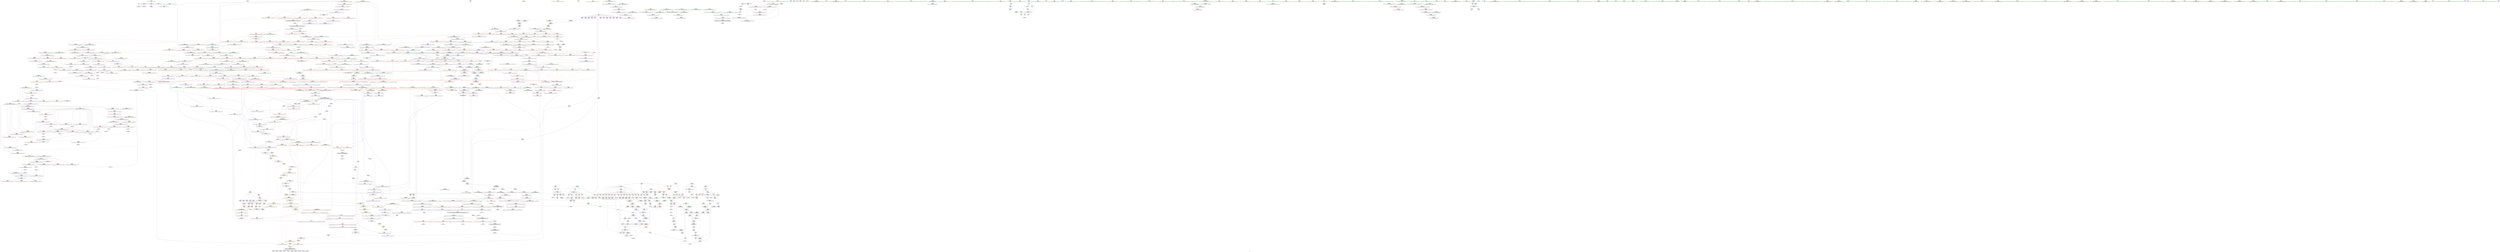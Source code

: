 digraph "SVFG" {
	label="SVFG";

	Node0x5626d82bd910 [shape=record,color=grey,label="{NodeID: 0\nNullPtr}"];
	Node0x5626d82bd910 -> Node0x5626d8315aa0[style=solid];
	Node0x5626d82bd910 -> Node0x5626d8331a30[style=solid];
	Node0x5626d84284c0 [shape=record,color=black,label="{NodeID: 1882\n124 = PHI()\n}"];
	Node0x5626d831d570 [shape=record,color=blue,label="{NodeID: 775\n721\<--718\n__first.addr\<--__first\n_ZSt11__sort_heapIPiN9__gnu_cxx5__ops15_Iter_less_iterEEvT_S4_RT0_\n}"];
	Node0x5626d831d570 -> Node0x5626d83278c0[style=dashed];
	Node0x5626d831d570 -> Node0x5626d8327990[style=dashed];
	Node0x5626d83140b0 [shape=record,color=red,label="{NodeID: 443\n362\<--361\n\<--\n_ZSt3maxIiERKT_S2_S2_\n}"];
	Node0x5626d83140b0 -> Node0x5626d835d140[style=solid];
	Node0x5626d83082f0 [shape=record,color=green,label="{NodeID: 111\n628\<--629\n__comp\<--__comp_field_insensitive\n_ZSt27__unguarded_partition_pivotIPiN9__gnu_cxx5__ops15_Iter_less_iterEET_S4_S4_T0_\n}"];
	Node0x5626d8329a10 [shape=record,color=red,label="{NodeID: 554\n947\<--894\n\<--__first.addr\n_ZSt13__adjust_heapIPiliN9__gnu_cxx5__ops15_Iter_less_iterEEvT_T0_S5_T1_T2_\n}"];
	Node0x5626d8329a10 -> Node0x5626d831c120[style=solid];
	Node0x5626d8391140 [shape=record,color=black,label="{NodeID: 1329\nMR_14V_2 = PHI(MR_14V_5, MR_14V_1, )\npts\{18 \}\n|{|<s1>21|<s2>22}}"];
	Node0x5626d8391140 -> Node0x5626d83a7f60[style=dashed];
	Node0x5626d8391140:s1 -> Node0x5626d83b1c90[style=dashed,color=red];
	Node0x5626d8391140:s2 -> Node0x5626d8397590[style=dashed,color=red];
	Node0x5626d830c8e0 [shape=record,color=green,label="{NodeID: 222\n1445\<--1446\n__result.addr\<--__result.addr_field_insensitive\n_ZSt23__copy_move_backward_a2ILb1EPiS0_ET1_T0_S2_S1_\n}"];
	Node0x5626d830c8e0 -> Node0x5626d8330550[style=solid];
	Node0x5626d830c8e0 -> Node0x5626d833d7a0[style=solid];
	Node0x5626d832f440 [shape=record,color=red,label="{NodeID: 665\n1353\<--1337\n\<--__last.addr\n_ZSt26__unguarded_insertion_sortIPiN9__gnu_cxx5__ops15_Iter_less_iterEEvT_S4_T0_\n}"];
	Node0x5626d832f440 -> Node0x5626d835eac0[style=solid];
	Node0x5626d83ad2f0 [shape=record,color=yellow,style=double,label="{NodeID: 1440\n14V_1 = ENCHI(MR_14V_0)\npts\{18 \}\nFun[_ZNK9__gnu_cxx5__ops15_Iter_less_iterclIPiS3_EEbT_T0_]}"];
	Node0x5626d83ad2f0 -> Node0x5626d8328d10[style=dashed];
	Node0x5626d83ad2f0 -> Node0x5626d8328de0[style=dashed];
	Node0x5626d831a5c0 [shape=record,color=purple,label="{NodeID: 333\n161\<--21\n\<--.str.1\n_Z4doitv\n}"];
	Node0x5626d83042d0 [shape=record,color=green,label="{NodeID: 1\n7\<--1\n__dso_handle\<--dummyObj\nGlob }"];
	Node0x5626d84285c0 [shape=record,color=black,label="{NodeID: 1883\n277 = PHI(80, )\n}"];
	Node0x5626d84285c0 -> Node0x5626d8332b70[style=solid];
	Node0x5626d831d640 [shape=record,color=blue,label="{NodeID: 776\n723\<--719\n__last.addr\<--__last\n_ZSt11__sort_heapIPiN9__gnu_cxx5__ops15_Iter_less_iterEEvT_S4_RT0_\n}"];
	Node0x5626d831d640 -> Node0x5626d8395740[style=dashed];
	Node0x5626d8314180 [shape=record,color=red,label="{NodeID: 444\n364\<--363\n\<--\n_ZSt3maxIiERKT_S2_S2_\n}"];
	Node0x5626d8314180 -> Node0x5626d835d140[style=solid];
	Node0x5626d83083c0 [shape=record,color=green,label="{NodeID: 112\n630\<--631\n__first.addr\<--__first.addr_field_insensitive\n_ZSt27__unguarded_partition_pivotIPiN9__gnu_cxx5__ops15_Iter_less_iterEET_S4_S4_T0_\n}"];
	Node0x5626d83083c0 -> Node0x5626d83267b0[style=solid];
	Node0x5626d83083c0 -> Node0x5626d8326880[style=solid];
	Node0x5626d83083c0 -> Node0x5626d8326950[style=solid];
	Node0x5626d83083c0 -> Node0x5626d8326a20[style=solid];
	Node0x5626d83083c0 -> Node0x5626d8326af0[style=solid];
	Node0x5626d83083c0 -> Node0x5626d8326bc0[style=solid];
	Node0x5626d83083c0 -> Node0x5626d83347e0[style=solid];
	Node0x5626d8329ae0 [shape=record,color=red,label="{NodeID: 555\n968\<--894\n\<--__first.addr\n_ZSt13__adjust_heapIPiliN9__gnu_cxx5__ops15_Iter_less_iterEEvT_T0_S5_T1_T2_\n}"];
	Node0x5626d8329ae0 -> Node0x5626d831c1f0[style=solid];
	Node0x5626d8391640 [shape=record,color=black,label="{NodeID: 1330\nMR_98V_3 = PHI(MR_98V_4, MR_98V_2, )\npts\{485 \}\n}"];
	Node0x5626d8391640 -> Node0x5626d8325430[style=dashed];
	Node0x5626d8391640 -> Node0x5626d8325500[style=dashed];
	Node0x5626d8391640 -> Node0x5626d83255d0[style=dashed];
	Node0x5626d8391640 -> Node0x5626d83256a0[style=dashed];
	Node0x5626d8391640 -> Node0x5626d8325770[style=dashed];
	Node0x5626d8391640 -> Node0x5626d8334230[style=dashed];
	Node0x5626d830c9b0 [shape=record,color=green,label="{NodeID: 223\n1452\<--1453\n_ZSt12__niter_baseIPiET_S1_\<--_ZSt12__niter_baseIPiET_S1__field_insensitive\n}"];
	Node0x5626d832f510 [shape=record,color=red,label="{NodeID: 666\n1352\<--1339\n\<--__i\n_ZSt26__unguarded_insertion_sortIPiN9__gnu_cxx5__ops15_Iter_less_iterEEvT_S4_T0_\n}"];
	Node0x5626d832f510 -> Node0x5626d835eac0[style=solid];
	Node0x5626d831a690 [shape=record,color=purple,label="{NodeID: 334\n410\<--21\n\<--.str.1\nmain\n}"];
	Node0x5626d8304360 [shape=record,color=green,label="{NodeID: 2\n9\<--1\n\<--dummyObj\nCan only get source location for instruction, argument, global var or function.}"];
	Node0x5626d84287f0 [shape=record,color=black,label="{NodeID: 1884\n279 = PHI(375, )\n}"];
	Node0x5626d84287f0 -> Node0x5626d8313890[style=solid];
	Node0x5626d831d710 [shape=record,color=blue,label="{NodeID: 777\n725\<--720\n__comp.addr\<--__comp\n_ZSt11__sort_heapIPiN9__gnu_cxx5__ops15_Iter_less_iterEEvT_S4_RT0_\n}"];
	Node0x5626d831d710 -> Node0x5626d8327da0[style=dashed];
	Node0x5626d83973d0 [shape=record,color=yellow,style=double,label="{NodeID: 1552\n24V_1 = ENCHI(MR_24V_0)\npts\{108 \}\nFun[_ZSt3maxIiERKT_S2_S2_]}"];
	Node0x5626d83973d0 -> Node0x5626d83140b0[style=dashed];
	Node0x5626d8314250 [shape=record,color=red,label="{NodeID: 445\n398\<--378\n\<--retval\n_ZSt3minIiERKT_S2_S2_\n}"];
	Node0x5626d8314250 -> Node0x5626d83170f0[style=solid];
	Node0x5626d8308490 [shape=record,color=green,label="{NodeID: 113\n632\<--633\n__last.addr\<--__last.addr_field_insensitive\n_ZSt27__unguarded_partition_pivotIPiN9__gnu_cxx5__ops15_Iter_less_iterEET_S4_S4_T0_\n}"];
	Node0x5626d8308490 -> Node0x5626d8326c90[style=solid];
	Node0x5626d8308490 -> Node0x5626d8326d60[style=solid];
	Node0x5626d8308490 -> Node0x5626d8326e30[style=solid];
	Node0x5626d8308490 -> Node0x5626d831cfc0[style=solid];
	Node0x5626d8329bb0 [shape=record,color=red,label="{NodeID: 556\n974\<--894\n\<--__first.addr\n_ZSt13__adjust_heapIPiliN9__gnu_cxx5__ops15_Iter_less_iterEEvT_T0_S5_T1_T2_\n}"];
	Node0x5626d8329bb0 -> Node0x5626d831c2c0[style=solid];
	Node0x5626d8391b40 [shape=record,color=black,label="{NodeID: 1331\nMR_100V_3 = PHI(MR_100V_4, MR_100V_2, )\npts\{487 \}\n}"];
	Node0x5626d8391b40 -> Node0x5626d8325840[style=dashed];
	Node0x5626d8391b40 -> Node0x5626d8325910[style=dashed];
	Node0x5626d8391b40 -> Node0x5626d8334090[style=dashed];
	Node0x5626d830cab0 [shape=record,color=green,label="{NodeID: 224\n1459\<--1460\n_ZSt22__copy_move_backward_aILb1EPiS0_ET1_T0_S2_S1_\<--_ZSt22__copy_move_backward_aILb1EPiS0_ET1_T0_S2_S1__field_insensitive\n}"];
	Node0x5626d832f5e0 [shape=record,color=red,label="{NodeID: 667\n1356\<--1339\n\<--__i\n_ZSt26__unguarded_insertion_sortIPiN9__gnu_cxx5__ops15_Iter_less_iterEEvT_S4_T0_\n|{<s0>78}}"];
	Node0x5626d832f5e0:s0 -> Node0x5626d8424dc0[style=solid,color=red];
	Node0x5626d831a760 [shape=record,color=purple,label="{NodeID: 335\n214\<--23\n\<--.str.2\n_Z4doitv\n}"];
	Node0x5626d8304610 [shape=record,color=green,label="{NodeID: 3\n19\<--1\n.str\<--dummyObj\nGlob }"];
	Node0x5626d8428930 [shape=record,color=black,label="{NodeID: 1885\n162 = PHI()\n}"];
	Node0x5626d831d7e0 [shape=record,color=blue,label="{NodeID: 778\n723\<--741\n__last.addr\<--incdec.ptr\n_ZSt11__sort_heapIPiN9__gnu_cxx5__ops15_Iter_less_iterEEvT_S4_RT0_\n}"];
	Node0x5626d831d7e0 -> Node0x5626d8327c00[style=dashed];
	Node0x5626d831d7e0 -> Node0x5626d8327cd0[style=dashed];
	Node0x5626d831d7e0 -> Node0x5626d8395740[style=dashed];
	Node0x5626d83974b0 [shape=record,color=yellow,style=double,label="{NodeID: 1553\n34V_1 = ENCHI(MR_34V_0)\npts\{118 \}\nFun[_ZSt3maxIiERKT_S2_S2_]}"];
	Node0x5626d83974b0 -> Node0x5626d8314180[style=dashed];
	Node0x5626d8314320 [shape=record,color=red,label="{NodeID: 446\n388\<--380\n\<--__a.addr\n_ZSt3minIiERKT_S2_S2_\n}"];
	Node0x5626d8314320 -> Node0x5626d8314730[style=solid];
	Node0x5626d8308560 [shape=record,color=green,label="{NodeID: 114\n634\<--635\n__mid\<--__mid_field_insensitive\n_ZSt27__unguarded_partition_pivotIPiN9__gnu_cxx5__ops15_Iter_less_iterEET_S4_S4_T0_\n}"];
	Node0x5626d8308560 -> Node0x5626d8326f00[style=solid];
	Node0x5626d8308560 -> Node0x5626d831d090[style=solid];
	Node0x5626d8329c80 [shape=record,color=red,label="{NodeID: 557\n988\<--894\n\<--__first.addr\n_ZSt13__adjust_heapIPiliN9__gnu_cxx5__ops15_Iter_less_iterEEvT_T0_S5_T1_T2_\n|{<s0>49}}"];
	Node0x5626d8329c80:s0 -> Node0x5626d8424210[style=solid,color=red];
	Node0x5626d8392040 [shape=record,color=black,label="{NodeID: 1332\nMR_102V_2 = PHI(MR_102V_3, MR_102V_1, )\npts\{491 \}\n}"];
	Node0x5626d8392040 -> Node0x5626d8334160[style=dashed];
	Node0x5626d830cbb0 [shape=record,color=green,label="{NodeID: 225\n1464\<--1465\n__it.addr\<--__it.addr_field_insensitive\n_ZSt12__miter_baseIPiET_S1_\n}"];
	Node0x5626d830cbb0 -> Node0x5626d8330620[style=solid];
	Node0x5626d830cbb0 -> Node0x5626d833d870[style=solid];
	Node0x5626d832f6b0 [shape=record,color=red,label="{NodeID: 668\n1360\<--1339\n\<--__i\n_ZSt26__unguarded_insertion_sortIPiN9__gnu_cxx5__ops15_Iter_less_iterEEvT_S4_T0_\n}"];
	Node0x5626d832f6b0 -> Node0x5626d831b760[style=solid];
	Node0x5626d831a830 [shape=record,color=purple,label="{NodeID: 336\n419\<--25\n\<--.str.3\nmain\n}"];
	Node0x5626d83046a0 [shape=record,color=green,label="{NodeID: 4\n21\<--1\n.str.1\<--dummyObj\nGlob }"];
	Node0x5626d8428a00 [shape=record,color=black,label="{NodeID: 1886\n215 = PHI()\n}"];
	Node0x5626d831d8b0 [shape=record,color=blue,label="{NodeID: 779\n754\<--751\n__first.addr\<--__first\n_ZSt11__make_heapIPiN9__gnu_cxx5__ops15_Iter_less_iterEEvT_S4_RT0_\n}"];
	Node0x5626d831d8b0 -> Node0x5626d8327e70[style=dashed];
	Node0x5626d831d8b0 -> Node0x5626d8327f40[style=dashed];
	Node0x5626d831d8b0 -> Node0x5626d8328010[style=dashed];
	Node0x5626d831d8b0 -> Node0x5626d83280e0[style=dashed];
	Node0x5626d8397590 [shape=record,color=yellow,style=double,label="{NodeID: 1554\n14V_1 = ENCHI(MR_14V_0)\npts\{18 \}\nFun[_ZSt27__unguarded_partition_pivotIPiN9__gnu_cxx5__ops15_Iter_less_iterEET_S4_S4_T0_]|{<s0>30}}"];
	Node0x5626d8397590:s0 -> Node0x5626d8398160[style=dashed,color=red];
	Node0x5626d83143f0 [shape=record,color=red,label="{NodeID: 447\n395\<--380\n\<--__a.addr\n_ZSt3minIiERKT_S2_S2_\n}"];
	Node0x5626d83143f0 -> Node0x5626d8333940[style=solid];
	Node0x5626d830cfc0 [shape=record,color=green,label="{NodeID: 115\n636\<--637\nagg.tmp\<--agg.tmp_field_insensitive\n_ZSt27__unguarded_partition_pivotIPiN9__gnu_cxx5__ops15_Iter_less_iterEET_S4_S4_T0_\n}"];
	Node0x5626d8329d50 [shape=record,color=red,label="{NodeID: 558\n914\<--896\n\<--__holeIndex.addr\n_ZSt13__adjust_heapIPiliN9__gnu_cxx5__ops15_Iter_less_iterEEvT_T0_S5_T1_T2_\n}"];
	Node0x5626d8329d50 -> Node0x5626d831e9c0[style=solid];
	Node0x5626d8392540 [shape=record,color=black,label="{NodeID: 1333\nMR_14V_2 = PHI(MR_14V_3, MR_14V_1, )\npts\{18 \}\n|{|<s3>6|<s4>17}}"];
	Node0x5626d8392540 -> Node0x5626d8313210[style=dashed];
	Node0x5626d8392540 -> Node0x5626d8313480[style=dashed];
	Node0x5626d8392540 -> Node0x5626d83137c0[style=dashed];
	Node0x5626d8392540:s3 -> Node0x5626d83af350[style=dashed,color=red];
	Node0x5626d8392540:s4 -> Node0x5626d83aa260[style=dashed,color=blue];
	Node0x5626d830cc80 [shape=record,color=green,label="{NodeID: 226\n1473\<--1474\n__first.addr\<--__first.addr_field_insensitive\n_ZSt22__copy_move_backward_aILb1EPiS0_ET1_T0_S2_S1_\n}"];
	Node0x5626d830cc80 -> Node0x5626d83306f0[style=solid];
	Node0x5626d830cc80 -> Node0x5626d833d940[style=solid];
	Node0x5626d832f780 [shape=record,color=red,label="{NodeID: 669\n1378\<--1369\n\<--__first.addr\n_ZSt13move_backwardIPiS0_ET0_T_S2_S1_\n|{<s0>79}}"];
	Node0x5626d832f780:s0 -> Node0x5626d8424f10[style=solid,color=red];
	Node0x5626d831a900 [shape=record,color=purple,label="{NodeID: 337\n1572\<--27\nllvm.global_ctors_0\<--llvm.global_ctors\nGlob }"];
	Node0x5626d831a900 -> Node0x5626d8331830[style=solid];
	Node0x5626d8304730 [shape=record,color=green,label="{NodeID: 5\n23\<--1\n.str.2\<--dummyObj\nGlob }"];
	Node0x5626d8428ad0 [shape=record,color=black,label="{NodeID: 1887\n233 = PHI(80, )\n}"];
	Node0x5626d8428ad0 -> Node0x5626d8332830[style=solid];
	Node0x5626d831d980 [shape=record,color=blue,label="{NodeID: 780\n756\<--752\n__last.addr\<--__last\n_ZSt11__make_heapIPiN9__gnu_cxx5__ops15_Iter_less_iterEEvT_S4_RT0_\n}"];
	Node0x5626d831d980 -> Node0x5626d83281b0[style=dashed];
	Node0x5626d831d980 -> Node0x5626d8328280[style=dashed];
	Node0x5626d83144c0 [shape=record,color=red,label="{NodeID: 448\n386\<--382\n\<--__b.addr\n_ZSt3minIiERKT_S2_S2_\n}"];
	Node0x5626d83144c0 -> Node0x5626d8314660[style=solid];
	Node0x5626d830d090 [shape=record,color=green,label="{NodeID: 116\n638\<--639\nagg.tmp4\<--agg.tmp4_field_insensitive\n_ZSt27__unguarded_partition_pivotIPiN9__gnu_cxx5__ops15_Iter_less_iterEET_S4_S4_T0_\n}"];
	Node0x5626d8329e20 [shape=record,color=red,label="{NodeID: 559\n916\<--896\n\<--__holeIndex.addr\n_ZSt13__adjust_heapIPiliN9__gnu_cxx5__ops15_Iter_less_iterEEvT_T0_S5_T1_T2_\n}"];
	Node0x5626d8329e20 -> Node0x5626d831ea90[style=solid];
	Node0x5626d8392a40 [shape=record,color=black,label="{NodeID: 1334\nMR_18V_3 = PHI(MR_18V_4, MR_18V_2, )\npts\{102 \}\n}"];
	Node0x5626d8392a40 -> Node0x5626d83115a0[style=dashed];
	Node0x5626d8392a40 -> Node0x5626d8311670[style=dashed];
	Node0x5626d8392a40 -> Node0x5626d8311740[style=dashed];
	Node0x5626d8392a40 -> Node0x5626d8311810[style=dashed];
	Node0x5626d8392a40 -> Node0x5626d83118e0[style=dashed];
	Node0x5626d8392a40 -> Node0x5626d83119b0[style=dashed];
	Node0x5626d8392a40 -> Node0x5626d8332350[style=dashed];
	Node0x5626d830cd50 [shape=record,color=green,label="{NodeID: 227\n1475\<--1476\n__last.addr\<--__last.addr_field_insensitive\n_ZSt22__copy_move_backward_aILb1EPiS0_ET1_T0_S2_S1_\n}"];
	Node0x5626d830cd50 -> Node0x5626d83307c0[style=solid];
	Node0x5626d830cd50 -> Node0x5626d833da10[style=solid];
	Node0x5626d832f850 [shape=record,color=red,label="{NodeID: 670\n1382\<--1371\n\<--__last.addr\n_ZSt13move_backwardIPiS0_ET0_T_S2_S1_\n|{<s0>80}}"];
	Node0x5626d832f850:s0 -> Node0x5626d8424f10[style=solid,color=red];
	Node0x5626d83ad7b0 [shape=record,color=yellow,style=double,label="{NodeID: 1445\n26V_1 = ENCHI(MR_26V_0)\npts\{110 \}\nFun[_ZSt3minIiERKT_S2_S2_]}"];
	Node0x5626d83ad7b0 -> Node0x5626d8314730[style=dashed];
	Node0x5626d831aa00 [shape=record,color=purple,label="{NodeID: 338\n1573\<--27\nllvm.global_ctors_1\<--llvm.global_ctors\nGlob }"];
	Node0x5626d831aa00 -> Node0x5626d8331930[style=solid];
	Node0x5626d83047c0 [shape=record,color=green,label="{NodeID: 6\n25\<--1\n.str.3\<--dummyObj\nGlob }"];
	Node0x5626d8428c70 [shape=record,color=black,label="{NodeID: 1888\n249 = PHI(56, )\n}"];
	Node0x5626d8428c70 -> Node0x5626d8332900[style=solid];
	Node0x5626d831da50 [shape=record,color=blue,label="{NodeID: 781\n758\<--753\n__comp.addr\<--__comp\n_ZSt11__make_heapIPiN9__gnu_cxx5__ops15_Iter_less_iterEEvT_S4_RT0_\n}"];
	Node0x5626d831da50 -> Node0x5626d8328350[style=dashed];
	Node0x5626d8314590 [shape=record,color=red,label="{NodeID: 449\n392\<--382\n\<--__b.addr\n_ZSt3minIiERKT_S2_S2_\n}"];
	Node0x5626d8314590 -> Node0x5626d8333870[style=solid];
	Node0x5626d830d160 [shape=record,color=green,label="{NodeID: 117\n659\<--660\n_ZSt22__move_median_to_firstIPiN9__gnu_cxx5__ops15_Iter_less_iterEEvT_S4_S4_S4_T0_\<--_ZSt22__move_median_to_firstIPiN9__gnu_cxx5__ops15_Iter_less_iterEEvT_S4_S4_S4_T0__field_insensitive\n}"];
	Node0x5626d8329ef0 [shape=record,color=red,label="{NodeID: 560\n948\<--896\n\<--__holeIndex.addr\n_ZSt13__adjust_heapIPiliN9__gnu_cxx5__ops15_Iter_less_iterEEvT_T0_S5_T1_T2_\n}"];
	Node0x5626d8392f40 [shape=record,color=black,label="{NodeID: 1335\nMR_20V_2 = PHI(MR_20V_4, MR_20V_1, )\npts\{104 \}\n}"];
	Node0x5626d8392f40 -> Node0x5626d83320e0[style=dashed];
	Node0x5626d830ce20 [shape=record,color=green,label="{NodeID: 228\n1477\<--1478\n__result.addr\<--__result.addr_field_insensitive\n_ZSt22__copy_move_backward_aILb1EPiS0_ET1_T0_S2_S1_\n}"];
	Node0x5626d830ce20 -> Node0x5626d8330890[style=solid];
	Node0x5626d830ce20 -> Node0x5626d833dae0[style=solid];
	Node0x5626d832f920 [shape=record,color=red,label="{NodeID: 671\n1384\<--1373\n\<--__result.addr\n_ZSt13move_backwardIPiS0_ET0_T_S2_S1_\n|{<s0>81}}"];
	Node0x5626d832f920:s0 -> Node0x5626d8423be0[style=solid,color=red];
	Node0x5626d83ad8c0 [shape=record,color=yellow,style=double,label="{NodeID: 1446\n36V_1 = ENCHI(MR_36V_0)\npts\{120 \}\nFun[_ZSt3minIiERKT_S2_S2_]}"];
	Node0x5626d83ad8c0 -> Node0x5626d8314660[style=dashed];
	Node0x5626d831ab00 [shape=record,color=purple,label="{NodeID: 339\n1574\<--27\nllvm.global_ctors_2\<--llvm.global_ctors\nGlob }"];
	Node0x5626d831ab00 -> Node0x5626d8331a30[style=solid];
	Node0x5626d8305000 [shape=record,color=green,label="{NodeID: 7\n28\<--1\n\<--dummyObj\nCan only get source location for instruction, argument, global var or function.}"];
	Node0x5626d8428db0 [shape=record,color=black,label="{NodeID: 1889\n251 = PHI(350, )\n}"];
	Node0x5626d8428db0 -> Node0x5626d8313550[style=solid];
	Node0x5626d831db20 [shape=record,color=blue,label="{NodeID: 782\n760\<--785\n__len\<--sub.ptr.div4\n_ZSt11__make_heapIPiN9__gnu_cxx5__ops15_Iter_less_iterEEvT_S4_RT0_\n}"];
	Node0x5626d831db20 -> Node0x5626d8328420[style=dashed];
	Node0x5626d831db20 -> Node0x5626d83284f0[style=dashed];
	Node0x5626d831db20 -> Node0x5626d839c660[style=dashed];
	Node0x5626d8314660 [shape=record,color=red,label="{NodeID: 450\n387\<--386\n\<--\n_ZSt3minIiERKT_S2_S2_\n}"];
	Node0x5626d8314660 -> Node0x5626d835c840[style=solid];
	Node0x5626d830d260 [shape=record,color=green,label="{NodeID: 118\n666\<--667\n_ZSt21__unguarded_partitionIPiN9__gnu_cxx5__ops15_Iter_less_iterEET_S4_S4_S4_T0_\<--_ZSt21__unguarded_partitionIPiN9__gnu_cxx5__ops15_Iter_less_iterEET_S4_S4_S4_T0__field_insensitive\n}"];
	Node0x5626d8329fc0 [shape=record,color=red,label="{NodeID: 561\n975\<--896\n\<--__holeIndex.addr\n_ZSt13__adjust_heapIPiliN9__gnu_cxx5__ops15_Iter_less_iterEEvT_T0_S5_T1_T2_\n}"];
	Node0x5626d830cef0 [shape=record,color=green,label="{NodeID: 229\n1479\<--1480\n__simple\<--__simple_field_insensitive\n_ZSt22__copy_move_backward_aILb1EPiS0_ET1_T0_S2_S1_\n}"];
	Node0x5626d830cef0 -> Node0x5626d833dbb0[style=solid];
	Node0x5626d832f9f0 [shape=record,color=red,label="{NodeID: 672\n1400\<--1393\n\<--__last.addr\n_ZSt25__unguarded_linear_insertIPiN9__gnu_cxx5__ops14_Val_less_iterEEvT_T0_\n|{<s0>82}}"];
	Node0x5626d832f9f0:s0 -> Node0x5626d842cdf0[style=solid,color=red];
	Node0x5626d831ac00 [shape=record,color=purple,label="{NodeID: 340\n580\<--579\nadd.ptr\<--\n_ZSt22__final_insertion_sortIPiN9__gnu_cxx5__ops15_Iter_less_iterEEvT_S4_T0_\n|{<s0>25}}"];
	Node0x5626d831ac00:s0 -> Node0x5626d8425dd0[style=solid,color=red];
	Node0x5626d8305090 [shape=record,color=green,label="{NodeID: 8\n67\<--1\n\<--dummyObj\nCan only get source location for instruction, argument, global var or function.}"];
	Node0x5626d8428ef0 [shape=record,color=black,label="{NodeID: 1890\n860 = PHI(880, )\n}"];
	Node0x5626d8428ef0 -> Node0x5626d8329460[style=solid];
	Node0x5626d831dbf0 [shape=record,color=blue,label="{NodeID: 783\n762\<--789\n__parent\<--div\n_ZSt11__make_heapIPiN9__gnu_cxx5__ops15_Iter_less_iterEEvT_S4_RT0_\n}"];
	Node0x5626d831dbf0 -> Node0x5626d83285c0[style=dashed];
	Node0x5626d831dbf0 -> Node0x5626d8328690[style=dashed];
	Node0x5626d831dbf0 -> Node0x5626d8328760[style=dashed];
	Node0x5626d831dbf0 -> Node0x5626d8328830[style=dashed];
	Node0x5626d831dbf0 -> Node0x5626d831dd90[style=dashed];
	Node0x5626d831dbf0 -> Node0x5626d839cb60[style=dashed];
	Node0x5626d8314730 [shape=record,color=red,label="{NodeID: 451\n389\<--388\n\<--\n_ZSt3minIiERKT_S2_S2_\n}"];
	Node0x5626d8314730 -> Node0x5626d835c840[style=solid];
	Node0x5626d830d360 [shape=record,color=green,label="{NodeID: 119\n673\<--674\n__comp\<--__comp_field_insensitive\n_ZSt13__heap_selectIPiN9__gnu_cxx5__ops15_Iter_less_iterEEvT_S4_S4_T0_\n|{<s0>32|<s1>33|<s2>34}}"];
	Node0x5626d830d360:s0 -> Node0x5626d842e7a0[style=solid,color=red];
	Node0x5626d830d360:s1 -> Node0x5626d84225f0[style=solid,color=red];
	Node0x5626d830d360:s2 -> Node0x5626d842f800[style=solid,color=red];
	Node0x5626d832a090 [shape=record,color=red,label="{NodeID: 562\n989\<--896\n\<--__holeIndex.addr\n_ZSt13__adjust_heapIPiliN9__gnu_cxx5__ops15_Iter_less_iterEEvT_T0_S5_T1_T2_\n|{<s0>49}}"];
	Node0x5626d832a090:s0 -> Node0x5626d8424320[style=solid,color=red];
	Node0x5626d8393940 [shape=record,color=black,label="{NodeID: 1337\nMR_14V_2 = PHI(MR_14V_3, MR_14V_1, )\npts\{18 \}\n|{|<s4>50}}"];
	Node0x5626d8393940 -> Node0x5626d832bd00[style=dashed];
	Node0x5626d8393940 -> Node0x5626d832bdd0[style=dashed];
	Node0x5626d8393940 -> Node0x5626d831f790[style=dashed];
	Node0x5626d8393940 -> Node0x5626d831fa00[style=dashed];
	Node0x5626d8393940:s4 -> Node0x5626d83ab9d0[style=dashed,color=red];
	Node0x5626d8315120 [shape=record,color=green,label="{NodeID: 230\n1490\<--1491\n_ZNSt20__copy_move_backwardILb1ELb1ESt26random_access_iterator_tagE13__copy_move_bIiEEPT_PKS3_S6_S4_\<--_ZNSt20__copy_move_backwardILb1ELb1ESt26random_access_iterator_tagE13__copy_move_bIiEEPT_PKS3_S6_S4__field_insensitive\n}"];
	Node0x5626d832fac0 [shape=record,color=red,label="{NodeID: 673\n1404\<--1393\n\<--__last.addr\n_ZSt25__unguarded_linear_insertIPiN9__gnu_cxx5__ops14_Val_less_iterEEvT_T0_\n}"];
	Node0x5626d832fac0 -> Node0x5626d833d120[style=solid];
	Node0x5626d831acd0 [shape=record,color=purple,label="{NodeID: 341\n585\<--584\nadd.ptr1\<--\n_ZSt22__final_insertion_sortIPiN9__gnu_cxx5__ops15_Iter_less_iterEEvT_S4_T0_\n|{<s0>26}}"];
	Node0x5626d831acd0:s0 -> Node0x5626d8425610[style=solid,color=red];
	Node0x5626d8305120 [shape=record,color=green,label="{NodeID: 9\n70\<--1\n\<--dummyObj\nCan only get source location for instruction, argument, global var or function.}"];
	Node0x5626d8429030 [shape=record,color=black,label="{NodeID: 1891\n864 = PHI(880, )\n}"];
	Node0x5626d8429030 -> Node0x5626d8329530[style=solid];
	Node0x5626d831dcc0 [shape=record,color=blue,label="{NodeID: 784\n764\<--798\n__value\<--\n_ZSt11__make_heapIPiN9__gnu_cxx5__ops15_Iter_less_iterEEvT_S4_RT0_\n}"];
	Node0x5626d831dcc0 -> Node0x5626d8328900[style=dashed];
	Node0x5626d831dcc0 -> Node0x5626d83289d0[style=dashed];
	Node0x5626d831dcc0 -> Node0x5626d831dcc0[style=dashed];
	Node0x5626d831dcc0 -> Node0x5626d839d060[style=dashed];
	Node0x5626d8314800 [shape=record,color=red,label="{NodeID: 452\n427\<--403\n\<--retval\nmain\n}"];
	Node0x5626d8314800 -> Node0x5626d83171c0[style=solid];
	Node0x5626d8356270 [shape=record,color=black,label="{NodeID: 1227\n1053 = PHI(1054, 1049, )\n}"];
	Node0x5626d830d430 [shape=record,color=green,label="{NodeID: 120\n675\<--676\n__first.addr\<--__first.addr_field_insensitive\n_ZSt13__heap_selectIPiN9__gnu_cxx5__ops15_Iter_less_iterEEvT_S4_S4_T0_\n}"];
	Node0x5626d830d430 -> Node0x5626d8326fd0[style=solid];
	Node0x5626d830d430 -> Node0x5626d83270a0[style=solid];
	Node0x5626d830d430 -> Node0x5626d8327170[style=solid];
	Node0x5626d830d430 -> Node0x5626d831d160[style=solid];
	Node0x5626d832a160 [shape=record,color=red,label="{NodeID: 563\n920\<--898\n\<--__len.addr\n_ZSt13__adjust_heapIPiliN9__gnu_cxx5__ops15_Iter_less_iterEEvT_T0_S5_T1_T2_\n}"];
	Node0x5626d832a160 -> Node0x5626d8356cc0[style=solid];
	Node0x5626d8393e40 [shape=record,color=black,label="{NodeID: 1338\nMR_185V_3 = PHI(MR_185V_4, MR_185V_2, )\npts\{1022 \}\n}"];
	Node0x5626d8393e40 -> Node0x5626d832b5b0[style=dashed];
	Node0x5626d8393e40 -> Node0x5626d832b680[style=dashed];
	Node0x5626d8393e40 -> Node0x5626d832b820[style=dashed];
	Node0x5626d8393e40 -> Node0x5626d831f860[style=dashed];
	Node0x5626d8315220 [shape=record,color=green,label="{NodeID: 231\n1495\<--1496\n__it.addr\<--__it.addr_field_insensitive\n_ZSt12__niter_baseIPiET_S1_\n}"];
	Node0x5626d8315220 -> Node0x5626d8330960[style=solid];
	Node0x5626d8315220 -> Node0x5626d833dc80[style=solid];
	Node0x5626d832fb90 [shape=record,color=red,label="{NodeID: 674\n1418\<--1393\n\<--__last.addr\n_ZSt25__unguarded_linear_insertIPiN9__gnu_cxx5__ops14_Val_less_iterEEvT_T0_\n}"];
	Node0x5626d832fb90 -> Node0x5626d833d2c0[style=solid];
	Node0x5626d831ada0 [shape=record,color=purple,label="{NodeID: 342\n654\<--653\nadd.ptr1\<--\n_ZSt27__unguarded_partition_pivotIPiN9__gnu_cxx5__ops15_Iter_less_iterEET_S4_S4_T0_\n|{<s0>30}}"];
	Node0x5626d831ada0:s0 -> Node0x5626d842fa60[style=solid,color=red];
	Node0x5626d83051b0 [shape=record,color=green,label="{NodeID: 10\n73\<--1\n\<--dummyObj\nCan only get source location for instruction, argument, global var or function.}"];
	Node0x5626d8429170 [shape=record,color=black,label="{NodeID: 1892\n875 = PHI(880, )\n}"];
	Node0x5626d8429170 -> Node0x5626d8329600[style=solid];
	Node0x5626d831dd90 [shape=record,color=blue,label="{NodeID: 785\n762\<--814\n__parent\<--dec\n_ZSt11__make_heapIPiN9__gnu_cxx5__ops15_Iter_less_iterEEvT_S4_RT0_\n}"];
	Node0x5626d831dd90 -> Node0x5626d83285c0[style=dashed];
	Node0x5626d831dd90 -> Node0x5626d8328690[style=dashed];
	Node0x5626d831dd90 -> Node0x5626d8328760[style=dashed];
	Node0x5626d831dd90 -> Node0x5626d8328830[style=dashed];
	Node0x5626d831dd90 -> Node0x5626d831dd90[style=dashed];
	Node0x5626d831dd90 -> Node0x5626d839cb60[style=dashed];
	Node0x5626d83148d0 [shape=record,color=red,label="{NodeID: 453\n415\<--405\n\<--T\nmain\n}"];
	Node0x5626d83148d0 -> Node0x5626d835c9c0[style=solid];
	Node0x5626d83563c0 [shape=record,color=grey,label="{NodeID: 1228\n873 = Binary(871, 872, )\n}"];
	Node0x5626d83563c0 -> Node0x5626d8356540[style=solid];
	Node0x5626d830d500 [shape=record,color=green,label="{NodeID: 121\n677\<--678\n__middle.addr\<--__middle.addr_field_insensitive\n_ZSt13__heap_selectIPiN9__gnu_cxx5__ops15_Iter_less_iterEEvT_S4_S4_T0_\n}"];
	Node0x5626d830d500 -> Node0x5626d8327240[style=solid];
	Node0x5626d830d500 -> Node0x5626d8327310[style=solid];
	Node0x5626d830d500 -> Node0x5626d83273e0[style=solid];
	Node0x5626d830d500 -> Node0x5626d831d230[style=solid];
	Node0x5626d832a230 [shape=record,color=red,label="{NodeID: 564\n954\<--898\n\<--__len.addr\n_ZSt13__adjust_heapIPiliN9__gnu_cxx5__ops15_Iter_less_iterEEvT_T0_S5_T1_T2_\n}"];
	Node0x5626d832a230 -> Node0x5626d8356840[style=solid];
	Node0x5626d8394340 [shape=record,color=black,label="{NodeID: 1339\nMR_193V_3 = PHI(MR_193V_4, MR_193V_2, )\npts\{1030 \}\n}"];
	Node0x5626d8394340 -> Node0x5626d832ba90[style=dashed];
	Node0x5626d8394340 -> Node0x5626d832bb60[style=dashed];
	Node0x5626d8394340 -> Node0x5626d832bc30[style=dashed];
	Node0x5626d8394340 -> Node0x5626d831f930[style=dashed];
	Node0x5626d83152f0 [shape=record,color=green,label="{NodeID: 232\n1504\<--1505\n__first.addr\<--__first.addr_field_insensitive\n_ZNSt20__copy_move_backwardILb1ELb1ESt26random_access_iterator_tagE13__copy_move_bIiEEPT_PKS3_S6_S4_\n}"];
	Node0x5626d83152f0 -> Node0x5626d8330a30[style=solid];
	Node0x5626d83152f0 -> Node0x5626d8330b00[style=solid];
	Node0x5626d83152f0 -> Node0x5626d833dd50[style=solid];
	Node0x5626d832fc60 [shape=record,color=red,label="{NodeID: 675\n1428\<--1393\n\<--__last.addr\n_ZSt25__unguarded_linear_insertIPiN9__gnu_cxx5__ops14_Val_less_iterEEvT_T0_\n}"];
	Node0x5626d832fc60 -> Node0x5626d833d530[style=solid];
	Node0x5626d831ae70 [shape=record,color=purple,label="{NodeID: 343\n657\<--656\nadd.ptr2\<--\n_ZSt27__unguarded_partition_pivotIPiN9__gnu_cxx5__ops15_Iter_less_iterEET_S4_S4_T0_\n|{<s0>30}}"];
	Node0x5626d831ae70:s0 -> Node0x5626d842fc80[style=solid,color=red];
	Node0x5626d83052b0 [shape=record,color=green,label="{NodeID: 11\n92\<--1\n\<--dummyObj\nCan only get source location for instruction, argument, global var or function.}"];
	Node0x5626d84292b0 [shape=record,color=black,label="{NodeID: 1893\n411 = PHI()\n}"];
	Node0x5626d831de60 [shape=record,color=blue,label="{NodeID: 786\n822\<--819\nthis.addr\<--this\n_ZNK9__gnu_cxx5__ops15_Iter_less_iterclIPiS3_EEbT_T0_\n}"];
	Node0x5626d831de60 -> Node0x5626d8328aa0[style=dashed];
	Node0x5626d83149a0 [shape=record,color=red,label="{NodeID: 454\n414\<--407\n\<--i\nmain\n}"];
	Node0x5626d83149a0 -> Node0x5626d835c9c0[style=solid];
	Node0x5626d8356540 [shape=record,color=grey,label="{NodeID: 1229\n874 = Binary(873, 456, )\n|{<s0>42}}"];
	Node0x5626d8356540:s0 -> Node0x5626d8425310[style=solid,color=red];
	Node0x5626d830d5d0 [shape=record,color=green,label="{NodeID: 122\n679\<--680\n__last.addr\<--__last.addr_field_insensitive\n_ZSt13__heap_selectIPiN9__gnu_cxx5__ops15_Iter_less_iterEEvT_S4_S4_T0_\n}"];
	Node0x5626d830d5d0 -> Node0x5626d83274b0[style=solid];
	Node0x5626d830d5d0 -> Node0x5626d831d300[style=solid];
	Node0x5626d832a300 [shape=record,color=red,label="{NodeID: 565\n959\<--898\n\<--__len.addr\n_ZSt13__adjust_heapIPiliN9__gnu_cxx5__ops15_Iter_less_iterEEvT_T0_S5_T1_T2_\n}"];
	Node0x5626d832a300 -> Node0x5626d8359540[style=solid];
	Node0x5626d83153c0 [shape=record,color=green,label="{NodeID: 233\n1506\<--1507\n__last.addr\<--__last.addr_field_insensitive\n_ZNSt20__copy_move_backwardILb1ELb1ESt26random_access_iterator_tagE13__copy_move_bIiEEPT_PKS3_S6_S4_\n}"];
	Node0x5626d83153c0 -> Node0x5626d8330bd0[style=solid];
	Node0x5626d83153c0 -> Node0x5626d833de20[style=solid];
	Node0x5626d832fd30 [shape=record,color=red,label="{NodeID: 676\n1406\<--1397\n\<--__next\n_ZSt25__unguarded_linear_insertIPiN9__gnu_cxx5__ops14_Val_less_iterEEvT_T0_\n}"];
	Node0x5626d832fd30 -> Node0x5626d831b830[style=solid];
	Node0x5626d83add50 [shape=record,color=yellow,style=double,label="{NodeID: 1451\n14V_1 = ENCHI(MR_14V_0)\npts\{18 \}\nFun[_ZSt23__copy_move_backward_a2ILb1EPiS0_ET1_T0_S2_S1_]|{<s0>89}}"];
	Node0x5626d83add50:s0 -> Node0x5626d83b1610[style=dashed,color=red];
	Node0x5626d831af40 [shape=record,color=purple,label="{NodeID: 344\n662\<--661\nadd.ptr3\<--\n_ZSt27__unguarded_partition_pivotIPiN9__gnu_cxx5__ops15_Iter_less_iterEET_S4_S4_T0_\n|{<s0>31}}"];
	Node0x5626d831af40:s0 -> Node0x5626d842fd90[style=solid,color=red];
	Node0x5626d83053b0 [shape=record,color=green,label="{NodeID: 12\n196\<--1\n\<--dummyObj\nCan only get source location for instruction, argument, global var or function.}"];
	Node0x5626d8429380 [shape=record,color=black,label="{NodeID: 1894\n420 = PHI()\n}"];
	Node0x5626d831df30 [shape=record,color=blue,label="{NodeID: 787\n824\<--820\n__it1.addr\<--__it1\n_ZNK9__gnu_cxx5__ops15_Iter_less_iterclIPiS3_EEbT_T0_\n}"];
	Node0x5626d831df30 -> Node0x5626d8328b70[style=dashed];
	Node0x5626d8314a70 [shape=record,color=red,label="{NodeID: 455\n418\<--407\n\<--i\nmain\n}"];
	Node0x5626d83566c0 [shape=record,color=grey,label="{NodeID: 1230\n649 = Binary(648, 461, )\n}"];
	Node0x5626d830d6a0 [shape=record,color=green,label="{NodeID: 123\n681\<--682\n__i\<--__i_field_insensitive\n_ZSt13__heap_selectIPiN9__gnu_cxx5__ops15_Iter_less_iterEEvT_S4_S4_T0_\n}"];
	Node0x5626d830d6a0 -> Node0x5626d8327580[style=solid];
	Node0x5626d830d6a0 -> Node0x5626d8327650[style=solid];
	Node0x5626d830d6a0 -> Node0x5626d8327720[style=solid];
	Node0x5626d830d6a0 -> Node0x5626d83277f0[style=solid];
	Node0x5626d830d6a0 -> Node0x5626d831d3d0[style=solid];
	Node0x5626d830d6a0 -> Node0x5626d831d4a0[style=solid];
	Node0x5626d832a3d0 [shape=record,color=red,label="{NodeID: 566\n990\<--902\n\<--__topIndex\n_ZSt13__adjust_heapIPiliN9__gnu_cxx5__ops15_Iter_less_iterEEvT_T0_S5_T1_T2_\n|{<s0>49}}"];
	Node0x5626d832a3d0:s0 -> Node0x5626d8424430[style=solid,color=red];
	Node0x5626d8394d40 [shape=record,color=black,label="{NodeID: 1341\nMR_217V_5 = PHI(MR_217V_6, MR_217V_4, )\npts\{1178 \}\n}"];
	Node0x5626d8394d40 -> Node0x5626d832d970[style=dashed];
	Node0x5626d8394d40 -> Node0x5626d832da40[style=dashed];
	Node0x5626d8394d40 -> Node0x5626d832db10[style=dashed];
	Node0x5626d8394d40 -> Node0x5626d832dbe0[style=dashed];
	Node0x5626d8394d40 -> Node0x5626d832dcb0[style=dashed];
	Node0x5626d8394d40 -> Node0x5626d83203c0[style=dashed];
	Node0x5626d8394d40 -> Node0x5626d8320490[style=dashed];
	Node0x5626d8315490 [shape=record,color=green,label="{NodeID: 234\n1508\<--1509\n__result.addr\<--__result.addr_field_insensitive\n_ZNSt20__copy_move_backwardILb1ELb1ESt26random_access_iterator_tagE13__copy_move_bIiEEPT_PKS3_S6_S4_\n}"];
	Node0x5626d8315490 -> Node0x5626d8330ca0[style=solid];
	Node0x5626d8315490 -> Node0x5626d8330d70[style=solid];
	Node0x5626d8315490 -> Node0x5626d833def0[style=solid];
	Node0x5626d832fe00 [shape=record,color=red,label="{NodeID: 677\n1410\<--1397\n\<--__next\n_ZSt25__unguarded_linear_insertIPiN9__gnu_cxx5__ops14_Val_less_iterEEvT_T0_\n|{<s0>83}}"];
	Node0x5626d832fe00:s0 -> Node0x5626d842ead0[style=solid,color=red];
	Node0x5626d831b010 [shape=record,color=purple,label="{NodeID: 345\n713\<--712\nincdec.ptr\<--\n_ZSt13__heap_selectIPiN9__gnu_cxx5__ops15_Iter_less_iterEEvT_S4_S4_T0_\n}"];
	Node0x5626d831b010 -> Node0x5626d831d4a0[style=solid];
	Node0x5626d83054b0 [shape=record,color=green,label="{NodeID: 13\n198\<--1\n\<--dummyObj\nCan only get source location for instruction, argument, global var or function.}"];
	Node0x5626d8429450 [shape=record,color=black,label="{NodeID: 1895\n457 = PHI(538, )\n}"];
	Node0x5626d8429450 -> Node0x5626d8357a40[style=solid];
	Node0x5626d831e000 [shape=record,color=blue,label="{NodeID: 788\n826\<--821\n__it2.addr\<--__it2\n_ZNK9__gnu_cxx5__ops15_Iter_less_iterclIPiS3_EEbT_T0_\n}"];
	Node0x5626d831e000 -> Node0x5626d8328c40[style=dashed];
	Node0x5626d8314b40 [shape=record,color=red,label="{NodeID: 456\n423\<--407\n\<--i\nmain\n}"];
	Node0x5626d8314b40 -> Node0x5626d83569c0[style=solid];
	Node0x5626d8356840 [shape=record,color=grey,label="{NodeID: 1231\n955 = Binary(954, 738, )\n}"];
	Node0x5626d8356840 -> Node0x5626d835c540[style=solid];
	Node0x5626d830d770 [shape=record,color=green,label="{NodeID: 124\n689\<--690\n_ZSt11__make_heapIPiN9__gnu_cxx5__ops15_Iter_less_iterEEvT_S4_RT0_\<--_ZSt11__make_heapIPiN9__gnu_cxx5__ops15_Iter_less_iterEEvT_S4_RT0__field_insensitive\n}"];
	Node0x5626d832a4a0 [shape=record,color=red,label="{NodeID: 567\n919\<--904\n\<--__secondChild\n_ZSt13__adjust_heapIPiliN9__gnu_cxx5__ops15_Iter_less_iterEEvT_T0_S5_T1_T2_\n}"];
	Node0x5626d832a4a0 -> Node0x5626d835d440[style=solid];
	Node0x5626d8395240 [shape=record,color=black,label="{NodeID: 1342\nMR_14V_2 = PHI(MR_14V_3, MR_14V_1, )\npts\{18 \}\n|{<s0>29|<s1>35|<s2>35|<s3>35}}"];
	Node0x5626d8395240:s0 -> Node0x5626d83cfce0[style=dashed,color=blue];
	Node0x5626d8395240:s1 -> Node0x5626d8329460[style=dashed,color=red];
	Node0x5626d8395240:s2 -> Node0x5626d8329530[style=dashed,color=red];
	Node0x5626d8395240:s3 -> Node0x5626d831e4e0[style=dashed,color=red];
	Node0x5626d8315560 [shape=record,color=green,label="{NodeID: 235\n1510\<--1511\n_Num\<--_Num_field_insensitive\n_ZNSt20__copy_move_backwardILb1ELb1ESt26random_access_iterator_tagE13__copy_move_bIiEEPT_PKS3_S6_S4_\n}"];
	Node0x5626d8315560 -> Node0x5626d8330e40[style=solid];
	Node0x5626d8315560 -> Node0x5626d8330f10[style=solid];
	Node0x5626d8315560 -> Node0x5626d8330fe0[style=solid];
	Node0x5626d8315560 -> Node0x5626d83310b0[style=solid];
	Node0x5626d8315560 -> Node0x5626d833dfc0[style=solid];
	Node0x5626d832fed0 [shape=record,color=red,label="{NodeID: 678\n1415\<--1397\n\<--__next\n_ZSt25__unguarded_linear_insertIPiN9__gnu_cxx5__ops14_Val_less_iterEEvT_T0_\n|{<s0>84}}"];
	Node0x5626d832fed0:s0 -> Node0x5626d842cdf0[style=solid,color=red];
	Node0x5626d831b0e0 [shape=record,color=purple,label="{NodeID: 346\n741\<--740\nincdec.ptr\<--\n_ZSt11__sort_heapIPiN9__gnu_cxx5__ops15_Iter_less_iterEEvT_S4_RT0_\n}"];
	Node0x5626d831b0e0 -> Node0x5626d831d7e0[style=solid];
	Node0x5626d83055b0 [shape=record,color=green,label="{NodeID: 14\n456\<--1\n\<--dummyObj\nCan only get source location for instruction, argument, global var or function.}"];
	Node0x5626d84295f0 [shape=record,color=black,label="{NodeID: 1896\n526 = PHI(625, )\n}"];
	Node0x5626d84295f0 -> Node0x5626d8334160[style=solid];
	Node0x5626d831e0d0 [shape=record,color=blue,label="{NodeID: 789\n843\<--839\n__first.addr\<--__first\n_ZSt10__pop_heapIPiN9__gnu_cxx5__ops15_Iter_less_iterEEvT_S4_S4_RT0_\n}"];
	Node0x5626d831e0d0 -> Node0x5626d8328eb0[style=dashed];
	Node0x5626d831e0d0 -> Node0x5626d8328f80[style=dashed];
	Node0x5626d831e0d0 -> Node0x5626d8329050[style=dashed];
	Node0x5626d8397eb0 [shape=record,color=yellow,style=double,label="{NodeID: 1564\n159V_1 = ENCHI(MR_159V_0)\npts\{765 901 1026 1242 1274 1396 \}\nFun[_ZSt10__pop_heapIPiN9__gnu_cxx5__ops15_Iter_less_iterEEvT_S4_S4_RT0_]}"];
	Node0x5626d8397eb0 -> Node0x5626d8329460[style=dashed];
	Node0x5626d8397eb0 -> Node0x5626d8329530[style=dashed];
	Node0x5626d8397eb0 -> Node0x5626d8329600[style=dashed];
	Node0x5626d8314c10 [shape=record,color=red,label="{NodeID: 457\n444\<--434\n\<--__first.addr\n_ZSt6__sortIPiN9__gnu_cxx5__ops15_Iter_less_iterEEvT_S4_T0_\n}"];
	Node0x5626d8314c10 -> Node0x5626d835d5c0[style=solid];
	Node0x5626d83569c0 [shape=record,color=grey,label="{NodeID: 1232\n424 = Binary(423, 73, )\n}"];
	Node0x5626d83569c0 -> Node0x5626d8333bb0[style=solid];
	Node0x5626d830d870 [shape=record,color=green,label="{NodeID: 125\n701\<--702\n_ZNK9__gnu_cxx5__ops15_Iter_less_iterclIPiS3_EEbT_T0_\<--_ZNK9__gnu_cxx5__ops15_Iter_less_iterclIPiS3_EEbT_T0__field_insensitive\n}"];
	Node0x5626d832a570 [shape=record,color=red,label="{NodeID: 568\n925\<--904\n\<--__secondChild\n_ZSt13__adjust_heapIPiliN9__gnu_cxx5__ops15_Iter_less_iterEEvT_T0_S5_T1_T2_\n}"];
	Node0x5626d832a570 -> Node0x5626d8358040[style=solid];
	Node0x5626d8395740 [shape=record,color=black,label="{NodeID: 1343\nMR_137V_3 = PHI(MR_137V_4, MR_137V_2, )\npts\{724 \}\n}"];
	Node0x5626d8395740 -> Node0x5626d8327a60[style=dashed];
	Node0x5626d8395740 -> Node0x5626d8327b30[style=dashed];
	Node0x5626d8395740 -> Node0x5626d831d7e0[style=dashed];
	Node0x5626d8315630 [shape=record,color=green,label="{NodeID: 236\n1535\<--1536\nllvm.memmove.p0i8.p0i8.i64\<--llvm.memmove.p0i8.p0i8.i64_field_insensitive\n}"];
	Node0x5626d832ffa0 [shape=record,color=red,label="{NodeID: 679\n1420\<--1397\n\<--__next\n_ZSt25__unguarded_linear_insertIPiN9__gnu_cxx5__ops14_Val_less_iterEEvT_T0_\n}"];
	Node0x5626d832ffa0 -> Node0x5626d833d390[style=solid];
	Node0x5626d831b1b0 [shape=record,color=purple,label="{NodeID: 347\n1191\<--1190\nincdec.ptr\<--\n_ZSt21__unguarded_partitionIPiN9__gnu_cxx5__ops15_Iter_less_iterEET_S4_S4_S4_T0_\n}"];
	Node0x5626d831b1b0 -> Node0x5626d83202f0[style=solid];
	Node0x5626d83056b0 [shape=record,color=green,label="{NodeID: 15\n461\<--1\n\<--dummyObj\nCan only get source location for instruction, argument, global var or function.}"];
	Node0x5626d8429730 [shape=record,color=black,label="{NodeID: 1897\n544 = PHI()\n}"];
	Node0x5626d8429730 -> Node0x5626d83175d0[style=solid];
	Node0x5626d8429730 -> Node0x5626d83176a0[style=solid];
	Node0x5626d831e1a0 [shape=record,color=blue,label="{NodeID: 790\n845\<--840\n__last.addr\<--__last\n_ZSt10__pop_heapIPiN9__gnu_cxx5__ops15_Iter_less_iterEEvT_S4_S4_RT0_\n}"];
	Node0x5626d831e1a0 -> Node0x5626d8329120[style=dashed];
	Node0x5626d8314ce0 [shape=record,color=red,label="{NodeID: 458\n448\<--434\n\<--__first.addr\n_ZSt6__sortIPiN9__gnu_cxx5__ops15_Iter_less_iterEEvT_S4_T0_\n|{<s0>19}}"];
	Node0x5626d8314ce0:s0 -> Node0x5626d842ebe0[style=solid,color=red];
	Node0x5626d8356b40 [shape=record,color=grey,label="{NodeID: 1233\n922 = Binary(921, 461, )\n}"];
	Node0x5626d8356b40 -> Node0x5626d835d440[style=solid];
	Node0x5626d830d970 [shape=record,color=green,label="{NodeID: 126\n708\<--709\n_ZSt10__pop_heapIPiN9__gnu_cxx5__ops15_Iter_less_iterEEvT_S4_S4_RT0_\<--_ZSt10__pop_heapIPiN9__gnu_cxx5__ops15_Iter_less_iterEEvT_S4_S4_RT0__field_insensitive\n}"];
	Node0x5626d832a640 [shape=record,color=red,label="{NodeID: 569\n930\<--904\n\<--__secondChild\n_ZSt13__adjust_heapIPiliN9__gnu_cxx5__ops15_Iter_less_iterEEvT_T0_S5_T1_T2_\n}"];
	Node0x5626d8315730 [shape=record,color=green,label="{NodeID: 237\n1552\<--1553\nthis.addr\<--this.addr_field_insensitive\n_ZNK9__gnu_cxx5__ops14_Val_less_iterclIiPiEEbRT_T0_\n}"];
	Node0x5626d8315730 -> Node0x5626d8331180[style=solid];
	Node0x5626d8315730 -> Node0x5626d833e160[style=solid];
	Node0x5626d8330070 [shape=record,color=red,label="{NodeID: 680\n1422\<--1397\n\<--__next\n_ZSt25__unguarded_linear_insertIPiN9__gnu_cxx5__ops14_Val_less_iterEEvT_T0_\n}"];
	Node0x5626d8330070 -> Node0x5626d831b900[style=solid];
	Node0x5626d831b280 [shape=record,color=purple,label="{NodeID: 348\n1195\<--1194\nincdec.ptr3\<--\n_ZSt21__unguarded_partitionIPiN9__gnu_cxx5__ops15_Iter_less_iterEET_S4_S4_S4_T0_\n}"];
	Node0x5626d831b280 -> Node0x5626d83203c0[style=solid];
	Node0x5626d83057b0 [shape=record,color=green,label="{NodeID: 16\n507\<--1\n\<--dummyObj\nCan only get source location for instruction, argument, global var or function.}"];
	Node0x5626d8429830 [shape=record,color=black,label="{NodeID: 1898\n665 = PHI(1169, )\n}"];
	Node0x5626d8429830 -> Node0x5626d8317b80[style=solid];
	Node0x5626d831e270 [shape=record,color=blue,label="{NodeID: 791\n847\<--841\n__result.addr\<--__result\n_ZSt10__pop_heapIPiN9__gnu_cxx5__ops15_Iter_less_iterEEvT_S4_S4_RT0_\n}"];
	Node0x5626d831e270 -> Node0x5626d83291f0[style=dashed];
	Node0x5626d831e270 -> Node0x5626d83292c0[style=dashed];
	Node0x5626d8398160 [shape=record,color=yellow,style=double,label="{NodeID: 1566\n14V_1 = ENCHI(MR_14V_0)\npts\{18 \}\nFun[_ZSt22__move_median_to_firstIPiN9__gnu_cxx5__ops15_Iter_less_iterEEvT_S4_S4_S4_T0_]|{<s0>53|<s1>54|<s2>55|<s3>56|<s4>57|<s5>58|<s6>59|<s7>60|<s8>61|<s9>62|<s10>63}}"];
	Node0x5626d8398160:s0 -> Node0x5626d83ad2f0[style=dashed,color=red];
	Node0x5626d8398160:s1 -> Node0x5626d83ad2f0[style=dashed,color=red];
	Node0x5626d8398160:s2 -> Node0x5626d83ae210[style=dashed,color=red];
	Node0x5626d8398160:s3 -> Node0x5626d83ad2f0[style=dashed,color=red];
	Node0x5626d8398160:s4 -> Node0x5626d83ae210[style=dashed,color=red];
	Node0x5626d8398160:s5 -> Node0x5626d83ae210[style=dashed,color=red];
	Node0x5626d8398160:s6 -> Node0x5626d83ad2f0[style=dashed,color=red];
	Node0x5626d8398160:s7 -> Node0x5626d83ae210[style=dashed,color=red];
	Node0x5626d8398160:s8 -> Node0x5626d83ad2f0[style=dashed,color=red];
	Node0x5626d8398160:s9 -> Node0x5626d83ae210[style=dashed,color=red];
	Node0x5626d8398160:s10 -> Node0x5626d83ae210[style=dashed,color=red];
	Node0x5626d8314db0 [shape=record,color=red,label="{NodeID: 459\n451\<--434\n\<--__first.addr\n_ZSt6__sortIPiN9__gnu_cxx5__ops15_Iter_less_iterEEvT_S4_T0_\n}"];
	Node0x5626d8314db0 -> Node0x5626d8317360[style=solid];
	Node0x5626d8356cc0 [shape=record,color=grey,label="{NodeID: 1234\n921 = Binary(920, 738, )\n}"];
	Node0x5626d8356cc0 -> Node0x5626d8356b40[style=solid];
	Node0x5626d830da70 [shape=record,color=green,label="{NodeID: 127\n721\<--722\n__first.addr\<--__first.addr_field_insensitive\n_ZSt11__sort_heapIPiN9__gnu_cxx5__ops15_Iter_less_iterEEvT_S4_RT0_\n}"];
	Node0x5626d830da70 -> Node0x5626d83278c0[style=solid];
	Node0x5626d830da70 -> Node0x5626d8327990[style=solid];
	Node0x5626d830da70 -> Node0x5626d831d570[style=solid];
	Node0x5626d832a710 [shape=record,color=red,label="{NodeID: 570\n933\<--904\n\<--__secondChild\n_ZSt13__adjust_heapIPiliN9__gnu_cxx5__ops15_Iter_less_iterEEvT_T0_S5_T1_T2_\n}"];
	Node0x5626d832a710 -> Node0x5626d83578c0[style=solid];
	Node0x5626d8315800 [shape=record,color=green,label="{NodeID: 238\n1554\<--1555\n__val.addr\<--__val.addr_field_insensitive\n_ZNK9__gnu_cxx5__ops14_Val_less_iterclIiPiEEbRT_T0_\n}"];
	Node0x5626d8315800 -> Node0x5626d8331250[style=solid];
	Node0x5626d8315800 -> Node0x5626d833e230[style=solid];
	Node0x5626d8330140 [shape=record,color=red,label="{NodeID: 681\n1402\<--1401\n\<--call\n_ZSt25__unguarded_linear_insertIPiN9__gnu_cxx5__ops14_Val_less_iterEEvT_T0_\n}"];
	Node0x5626d8330140 -> Node0x5626d833d050[style=solid];
	Node0x5626d83ae210 [shape=record,color=yellow,style=double,label="{NodeID: 1456\n14V_1 = ENCHI(MR_14V_0)\npts\{18 \}\nFun[_ZSt9iter_swapIPiS0_EvT_T0_]|{<s0>67|<s1>67|<s2>67}}"];
	Node0x5626d83ae210:s0 -> Node0x5626d832e400[style=dashed,color=red];
	Node0x5626d83ae210:s1 -> Node0x5626d832e4d0[style=dashed,color=red];
	Node0x5626d83ae210:s2 -> Node0x5626d8320a40[style=dashed,color=red];
	Node0x5626d831b350 [shape=record,color=purple,label="{NodeID: 349\n1203\<--1202\nincdec.ptr7\<--\n_ZSt21__unguarded_partitionIPiN9__gnu_cxx5__ops15_Iter_less_iterEET_S4_S4_S4_T0_\n}"];
	Node0x5626d831b350 -> Node0x5626d8320490[style=solid];
	Node0x5626d83058b0 [shape=record,color=green,label="{NodeID: 17\n511\<--1\n\<--dummyObj\nCan only get source location for instruction, argument, global var or function.|{<s0>42}}"];
	Node0x5626d83058b0:s0 -> Node0x5626d8425190[style=solid,color=red];
	Node0x5626d8429970 [shape=record,color=black,label="{NodeID: 1899\n700 = PHI(818, )\n}"];
	Node0x5626d831e340 [shape=record,color=blue,label="{NodeID: 792\n849\<--842\n__comp.addr\<--__comp\n_ZSt10__pop_heapIPiN9__gnu_cxx5__ops15_Iter_less_iterEEvT_S4_S4_RT0_\n}"];
	Node0x5626d831e340 -> Node0x5626d8329390[style=dashed];
	Node0x5626d8314e80 [shape=record,color=red,label="{NodeID: 460\n465\<--434\n\<--__first.addr\n_ZSt6__sortIPiN9__gnu_cxx5__ops15_Iter_less_iterEEvT_S4_T0_\n|{<s0>20}}"];
	Node0x5626d8314e80:s0 -> Node0x5626d8424980[style=solid,color=red];
	Node0x5626d8356e40 [shape=record,color=grey,label="{NodeID: 1235\n190 = Binary(189, 73, )\n}"];
	Node0x5626d8356e40 -> Node0x5626d8332350[style=solid];
	Node0x5626d830db40 [shape=record,color=green,label="{NodeID: 128\n723\<--724\n__last.addr\<--__last.addr_field_insensitive\n_ZSt11__sort_heapIPiN9__gnu_cxx5__ops15_Iter_less_iterEEvT_S4_RT0_\n}"];
	Node0x5626d830db40 -> Node0x5626d8327a60[style=solid];
	Node0x5626d830db40 -> Node0x5626d8327b30[style=solid];
	Node0x5626d830db40 -> Node0x5626d8327c00[style=solid];
	Node0x5626d830db40 -> Node0x5626d8327cd0[style=solid];
	Node0x5626d830db40 -> Node0x5626d831d640[style=solid];
	Node0x5626d830db40 -> Node0x5626d831d7e0[style=solid];
	Node0x5626d832a7e0 [shape=record,color=red,label="{NodeID: 571\n938\<--904\n\<--__secondChild\n_ZSt13__adjust_heapIPiliN9__gnu_cxx5__ops15_Iter_less_iterEEvT_T0_S5_T1_T2_\n}"];
	Node0x5626d832a7e0 -> Node0x5626d8357bc0[style=solid];
	Node0x5626d838ea40 [shape=record,color=black,label="{NodeID: 1346\nMR_14V_2 = PHI(MR_14V_3, MR_14V_1, )\npts\{18 \}\n|{|<s5>43}}"];
	Node0x5626d838ea40 -> Node0x5626d832ad90[style=dashed];
	Node0x5626d838ea40 -> Node0x5626d832ae60[style=dashed];
	Node0x5626d838ea40 -> Node0x5626d831ed00[style=dashed];
	Node0x5626d838ea40 -> Node0x5626d831ef70[style=dashed];
	Node0x5626d838ea40 -> Node0x5626d83a2f60[style=dashed];
	Node0x5626d838ea40:s5 -> Node0x5626d83ad2f0[style=dashed,color=red];
	Node0x5626d83158d0 [shape=record,color=green,label="{NodeID: 239\n1556\<--1557\n__it.addr\<--__it.addr_field_insensitive\n_ZNK9__gnu_cxx5__ops14_Val_less_iterclIiPiEEbRT_T0_\n}"];
	Node0x5626d83158d0 -> Node0x5626d8331320[style=solid];
	Node0x5626d83158d0 -> Node0x5626d833e300[style=solid];
	Node0x5626d8330210 [shape=record,color=red,label="{NodeID: 682\n1417\<--1416\n\<--call2\n_ZSt25__unguarded_linear_insertIPiN9__gnu_cxx5__ops14_Val_less_iterEEvT_T0_\n}"];
	Node0x5626d8330210 -> Node0x5626d833d2c0[style=solid];
	Node0x5626d831b420 [shape=record,color=purple,label="{NodeID: 350\n1216\<--1215\nincdec.ptr9\<--\n_ZSt21__unguarded_partitionIPiN9__gnu_cxx5__ops15_Iter_less_iterEET_S4_S4_S4_T0_\n}"];
	Node0x5626d831b420 -> Node0x5626d8320560[style=solid];
	Node0x5626d83059b0 [shape=record,color=green,label="{NodeID: 18\n522\<--1\n\<--dummyObj\nCan only get source location for instruction, argument, global var or function.}"];
	Node0x5626d8429a80 [shape=record,color=black,label="{NodeID: 1900\n795 = PHI(880, )\n}"];
	Node0x5626d8429a80 -> Node0x5626d8328900[style=solid];
	Node0x5626d831e410 [shape=record,color=blue,label="{NodeID: 793\n851\<--861\n__value\<--\n_ZSt10__pop_heapIPiN9__gnu_cxx5__ops15_Iter_less_iterEEvT_S4_S4_RT0_\n}"];
	Node0x5626d831e410 -> Node0x5626d8329530[style=dashed];
	Node0x5626d831e410 -> Node0x5626d8329600[style=dashed];
	Node0x5626d8314f50 [shape=record,color=red,label="{NodeID: 461\n445\<--436\n\<--__last.addr\n_ZSt6__sortIPiN9__gnu_cxx5__ops15_Iter_less_iterEEvT_S4_T0_\n}"];
	Node0x5626d8314f50 -> Node0x5626d835d5c0[style=solid];
	Node0x5626d8356fc0 [shape=record,color=grey,label="{NodeID: 1236\n736 = Binary(735, 456, )\n}"];
	Node0x5626d8356fc0 -> Node0x5626d835ccc0[style=solid];
	Node0x5626d830dc10 [shape=record,color=green,label="{NodeID: 129\n725\<--726\n__comp.addr\<--__comp.addr_field_insensitive\n_ZSt11__sort_heapIPiN9__gnu_cxx5__ops15_Iter_less_iterEEvT_S4_RT0_\n}"];
	Node0x5626d830dc10 -> Node0x5626d8327da0[style=solid];
	Node0x5626d830dc10 -> Node0x5626d831d710[style=solid];
	Node0x5626d832a8b0 [shape=record,color=red,label="{NodeID: 572\n943\<--904\n\<--__secondChild\n_ZSt13__adjust_heapIPiliN9__gnu_cxx5__ops15_Iter_less_iterEEvT_T0_S5_T1_T2_\n}"];
	Node0x5626d83159a0 [shape=record,color=green,label="{NodeID: 240\n29\<--1568\n_GLOBAL__sub_I_xyz111_1_1.cpp\<--_GLOBAL__sub_I_xyz111_1_1.cpp_field_insensitive\n}"];
	Node0x5626d83159a0 -> Node0x5626d8331930[style=solid];
	Node0x5626d83302e0 [shape=record,color=red,label="{NodeID: 683\n1427\<--1426\n\<--call4\n_ZSt25__unguarded_linear_insertIPiN9__gnu_cxx5__ops14_Val_less_iterEEvT_T0_\n}"];
	Node0x5626d83302e0 -> Node0x5626d833d530[style=solid];
	Node0x5626d831b4f0 [shape=record,color=purple,label="{NodeID: 351\n1289\<--1288\nadd.ptr\<--\n_ZSt16__insertion_sortIPiN9__gnu_cxx5__ops15_Iter_less_iterEEvT_S4_T0_\n}"];
	Node0x5626d831b4f0 -> Node0x5626d8320d80[style=solid];
	Node0x5626d8305ab0 [shape=record,color=green,label="{NodeID: 19\n545\<--1\n\<--dummyObj\nCan only get source location for instruction, argument, global var or function.}"];
	Node0x5626d8429bf0 [shape=record,color=black,label="{NodeID: 1901\n803 = PHI(880, )\n}"];
	Node0x5626d8429bf0 -> Node0x5626d83289d0[style=solid];
	Node0x5626d831e4e0 [shape=record,color=blue,label="{NodeID: 794\n866\<--865\n\<--\n_ZSt10__pop_heapIPiN9__gnu_cxx5__ops15_Iter_less_iterEEvT_S4_S4_RT0_\n|{|<s1>42}}"];
	Node0x5626d831e4e0 -> Node0x5626d8329600[style=dashed];
	Node0x5626d831e4e0:s1 -> Node0x5626d838ea40[style=dashed,color=red];
	Node0x5626d8315020 [shape=record,color=red,label="{NodeID: 462\n449\<--436\n\<--__last.addr\n_ZSt6__sortIPiN9__gnu_cxx5__ops15_Iter_less_iterEEvT_S4_T0_\n|{<s0>19}}"];
	Node0x5626d8315020:s0 -> Node0x5626d842ed30[style=solid,color=red];
	Node0x5626d8357140 [shape=record,color=grey,label="{NodeID: 1237\n504 = Binary(502, 503, )\n}"];
	Node0x5626d8357140 -> Node0x5626d83572c0[style=solid];
	Node0x5626d830dce0 [shape=record,color=green,label="{NodeID: 130\n754\<--755\n__first.addr\<--__first.addr_field_insensitive\n_ZSt11__make_heapIPiN9__gnu_cxx5__ops15_Iter_less_iterEEvT_S4_RT0_\n}"];
	Node0x5626d830dce0 -> Node0x5626d8327e70[style=solid];
	Node0x5626d830dce0 -> Node0x5626d8327f40[style=solid];
	Node0x5626d830dce0 -> Node0x5626d8328010[style=solid];
	Node0x5626d830dce0 -> Node0x5626d83280e0[style=solid];
	Node0x5626d830dce0 -> Node0x5626d831d8b0[style=solid];
	Node0x5626d832a980 [shape=record,color=red,label="{NodeID: 573\n951\<--904\n\<--__secondChild\n_ZSt13__adjust_heapIPiliN9__gnu_cxx5__ops15_Iter_less_iterEEvT_T0_S5_T1_T2_\n}"];
	Node0x5626d832a980 -> Node0x5626d831edd0[style=solid];
	Node0x5626d8315aa0 [shape=record,color=black,label="{NodeID: 241\n2\<--3\ndummyVal\<--dummyVal\n}"];
	Node0x5626d83303b0 [shape=record,color=red,label="{NodeID: 684\n1450\<--1441\n\<--__first.addr\n_ZSt23__copy_move_backward_a2ILb1EPiS0_ET1_T0_S2_S1_\n|{<s0>86}}"];
	Node0x5626d83303b0:s0 -> Node0x5626d84301d0[style=solid,color=red];
	Node0x5626d831b5c0 [shape=record,color=purple,label="{NodeID: 352\n1307\<--1306\nadd.ptr4\<--\n_ZSt16__insertion_sortIPiN9__gnu_cxx5__ops15_Iter_less_iterEEvT_S4_T0_\n|{<s0>73}}"];
	Node0x5626d831b5c0:s0 -> Node0x5626d842df20[style=solid,color=red];
	Node0x5626d8305bb0 [shape=record,color=green,label="{NodeID: 20\n551\<--1\n\<--dummyObj\nCan only get source location for instruction, argument, global var or function.}"];
	Node0x5626d8429d30 [shape=record,color=black,label="{NodeID: 1902\n936 = PHI(818, )\n}"];
	Node0x5626d831e5b0 [shape=record,color=blue,label="{NodeID: 795\n882\<--881\n__t.addr\<--__t\n_ZSt4moveIRiEONSt16remove_referenceIT_E4typeEOS2_\n}"];
	Node0x5626d831e5b0 -> Node0x5626d83296d0[style=dashed];
	Node0x5626d8325020 [shape=record,color=red,label="{NodeID: 463\n450\<--436\n\<--__last.addr\n_ZSt6__sortIPiN9__gnu_cxx5__ops15_Iter_less_iterEEvT_S4_T0_\n}"];
	Node0x5626d8325020 -> Node0x5626d8317290[style=solid];
	Node0x5626d83572c0 [shape=record,color=grey,label="{NodeID: 1238\n505 = Binary(504, 456, )\n}"];
	Node0x5626d83572c0 -> Node0x5626d835ce40[style=solid];
	Node0x5626d830ddb0 [shape=record,color=green,label="{NodeID: 131\n756\<--757\n__last.addr\<--__last.addr_field_insensitive\n_ZSt11__make_heapIPiN9__gnu_cxx5__ops15_Iter_less_iterEEvT_S4_RT0_\n}"];
	Node0x5626d830ddb0 -> Node0x5626d83281b0[style=solid];
	Node0x5626d830ddb0 -> Node0x5626d8328280[style=solid];
	Node0x5626d830ddb0 -> Node0x5626d831d980[style=solid];
	Node0x5626d832aa50 [shape=record,color=red,label="{NodeID: 574\n958\<--904\n\<--__secondChild\n_ZSt13__adjust_heapIPiliN9__gnu_cxx5__ops15_Iter_less_iterEEvT_T0_S5_T1_T2_\n}"];
	Node0x5626d832aa50 -> Node0x5626d835e040[style=solid];
	Node0x5626d838f940 [shape=record,color=black,label="{NodeID: 1349\nMR_215V_4 = PHI(MR_215V_5, MR_215V_3, )\npts\{1176 \}\n}"];
	Node0x5626d838f940 -> Node0x5626d832d490[style=dashed];
	Node0x5626d838f940 -> Node0x5626d832d560[style=dashed];
	Node0x5626d838f940 -> Node0x5626d832d630[style=dashed];
	Node0x5626d838f940 -> Node0x5626d832d700[style=dashed];
	Node0x5626d838f940 -> Node0x5626d832d7d0[style=dashed];
	Node0x5626d838f940 -> Node0x5626d832d8a0[style=dashed];
	Node0x5626d838f940 -> Node0x5626d83202f0[style=dashed];
	Node0x5626d838f940 -> Node0x5626d8320560[style=dashed];
	Node0x5626d8315ba0 [shape=record,color=black,label="{NodeID: 242\n40\<--41\n\<--_ZNSt8ios_base4InitD1Ev\nCan only get source location for instruction, argument, global var or function.}"];
	Node0x5626d8330480 [shape=record,color=red,label="{NodeID: 685\n1454\<--1443\n\<--__last.addr\n_ZSt23__copy_move_backward_a2ILb1EPiS0_ET1_T0_S2_S1_\n|{<s0>87}}"];
	Node0x5626d8330480:s0 -> Node0x5626d84301d0[style=solid,color=red];
	Node0x5626d831b690 [shape=record,color=purple,label="{NodeID: 353\n1326\<--1325\nincdec.ptr\<--\n_ZSt16__insertion_sortIPiN9__gnu_cxx5__ops15_Iter_less_iterEEvT_S4_T0_\n}"];
	Node0x5626d831b690 -> Node0x5626d833c900[style=solid];
	Node0x5626d8305cb0 [shape=record,color=green,label="{NodeID: 21\n738\<--1\n\<--dummyObj\nCan only get source location for instruction, argument, global var or function.}"];
	Node0x5626d8429e40 [shape=record,color=black,label="{NodeID: 1903\n945 = PHI(880, )\n}"];
	Node0x5626d8429e40 -> Node0x5626d832ad90[style=solid];
	Node0x5626d831e680 [shape=record,color=blue,label="{NodeID: 796\n894\<--888\n__first.addr\<--__first\n_ZSt13__adjust_heapIPiliN9__gnu_cxx5__ops15_Iter_less_iterEEvT_T0_S5_T1_T2_\n}"];
	Node0x5626d831e680 -> Node0x5626d83297a0[style=dashed];
	Node0x5626d831e680 -> Node0x5626d8329870[style=dashed];
	Node0x5626d831e680 -> Node0x5626d8329940[style=dashed];
	Node0x5626d831e680 -> Node0x5626d8329a10[style=dashed];
	Node0x5626d831e680 -> Node0x5626d8329ae0[style=dashed];
	Node0x5626d831e680 -> Node0x5626d8329bb0[style=dashed];
	Node0x5626d831e680 -> Node0x5626d8329c80[style=dashed];
	Node0x5626d83250f0 [shape=record,color=red,label="{NodeID: 464\n466\<--436\n\<--__last.addr\n_ZSt6__sortIPiN9__gnu_cxx5__ops15_Iter_less_iterEEvT_S4_T0_\n|{<s0>20}}"];
	Node0x5626d83250f0:s0 -> Node0x5626d8424a90[style=solid,color=red];
	Node0x5626d8357440 [shape=record,color=grey,label="{NodeID: 1239\n140 = Binary(139, 73, )\n}"];
	Node0x5626d8357440 -> Node0x5626d8331f40[style=solid];
	Node0x5626d830de80 [shape=record,color=green,label="{NodeID: 132\n758\<--759\n__comp.addr\<--__comp.addr_field_insensitive\n_ZSt11__make_heapIPiN9__gnu_cxx5__ops15_Iter_less_iterEEvT_S4_RT0_\n}"];
	Node0x5626d830de80 -> Node0x5626d8328350[style=solid];
	Node0x5626d830de80 -> Node0x5626d831da50[style=solid];
	Node0x5626d832ab20 [shape=record,color=red,label="{NodeID: 575\n964\<--904\n\<--__secondChild\n_ZSt13__adjust_heapIPiliN9__gnu_cxx5__ops15_Iter_less_iterEEvT_T0_S5_T1_T2_\n}"];
	Node0x5626d832ab20 -> Node0x5626d8359b40[style=solid];
	Node0x5626d8398a60 [shape=record,color=black,label="{NodeID: 1350\nMR_51V_3 = PHI(MR_51V_4, MR_51V_2, )\npts\{354 \}\n}"];
	Node0x5626d8398a60 -> Node0x5626d8313ca0[style=dashed];
	Node0x5626d8315ca0 [shape=record,color=black,label="{NodeID: 243\n56\<--76\n_Z8calc_minii_ret\<--div2\n_Z8calc_minii\n|{<s0>9}}"];
	Node0x5626d8315ca0:s0 -> Node0x5626d8428c70[style=solid,color=blue];
	Node0x5626d8330550 [shape=record,color=red,label="{NodeID: 686\n1456\<--1445\n\<--__result.addr\n_ZSt23__copy_move_backward_a2ILb1EPiS0_ET1_T0_S2_S1_\n|{<s0>88}}"];
	Node0x5626d8330550:s0 -> Node0x5626d84301d0[style=solid,color=red];
	Node0x5626d831b760 [shape=record,color=purple,label="{NodeID: 354\n1361\<--1360\nincdec.ptr\<--\n_ZSt26__unguarded_insertion_sortIPiN9__gnu_cxx5__ops15_Iter_less_iterEEvT_S4_T0_\n}"];
	Node0x5626d831b760 -> Node0x5626d833cc40[style=solid];
	Node0x5626d8305db0 [shape=record,color=green,label="{NodeID: 22\n1054\<--1\n\<--dummyObj\nCan only get source location for instruction, argument, global var or function.}"];
	Node0x5626d8429fb0 [shape=record,color=black,label="{NodeID: 1904\n972 = PHI(880, )\n}"];
	Node0x5626d8429fb0 -> Node0x5626d832ae60[style=solid];
	Node0x5626d831e750 [shape=record,color=blue,label="{NodeID: 797\n896\<--889\n__holeIndex.addr\<--__holeIndex\n_ZSt13__adjust_heapIPiliN9__gnu_cxx5__ops15_Iter_less_iterEEvT_T0_S5_T1_T2_\n}"];
	Node0x5626d831e750 -> Node0x5626d8329d50[style=dashed];
	Node0x5626d831e750 -> Node0x5626d8329e20[style=dashed];
	Node0x5626d831e750 -> Node0x5626d8329ef0[style=dashed];
	Node0x5626d831e750 -> Node0x5626d8329fc0[style=dashed];
	Node0x5626d831e750 -> Node0x5626d831edd0[style=dashed];
	Node0x5626d831e750 -> Node0x5626d831f040[style=dashed];
	Node0x5626d831e750 -> Node0x5626d83a3460[style=dashed];
	Node0x5626d83251c0 [shape=record,color=red,label="{NodeID: 465\n501\<--482\n\<--__first.addr\n_ZSt16__introsort_loopIPilN9__gnu_cxx5__ops15_Iter_less_iterEEvT_S4_T0_T1_\n}"];
	Node0x5626d83251c0 -> Node0x5626d8317500[style=solid];
	Node0x5626d83575c0 [shape=record,color=grey,label="{NodeID: 1240\n788 = Binary(787, 461, )\n}"];
	Node0x5626d83575c0 -> Node0x5626d8357740[style=solid];
	Node0x5626d830df50 [shape=record,color=green,label="{NodeID: 133\n760\<--761\n__len\<--__len_field_insensitive\n_ZSt11__make_heapIPiN9__gnu_cxx5__ops15_Iter_less_iterEEvT_S4_RT0_\n}"];
	Node0x5626d830df50 -> Node0x5626d8328420[style=solid];
	Node0x5626d830df50 -> Node0x5626d83284f0[style=solid];
	Node0x5626d830df50 -> Node0x5626d831db20[style=solid];
	Node0x5626d832abf0 [shape=record,color=red,label="{NodeID: 576\n969\<--904\n\<--__secondChild\n_ZSt13__adjust_heapIPiliN9__gnu_cxx5__ops15_Iter_less_iterEEvT_T0_S5_T1_T2_\n}"];
	Node0x5626d832abf0 -> Node0x5626d83590c0[style=solid];
	Node0x5626d8398f60 [shape=record,color=black,label="{NodeID: 1351\nMR_59V_3 = PHI(MR_59V_4, MR_59V_2, )\npts\{379 \}\n}"];
	Node0x5626d8398f60 -> Node0x5626d8314250[style=dashed];
	Node0x5626d8315d70 [shape=record,color=black,label="{NodeID: 244\n80\<--94\n_Z8calc_maxii_ret\<--div1\n_Z8calc_maxii\n|{<s0>8|<s1>11}}"];
	Node0x5626d8315d70:s0 -> Node0x5626d8428ad0[style=solid,color=blue];
	Node0x5626d8315d70:s1 -> Node0x5626d84285c0[style=solid,color=blue];
	Node0x5626d8330620 [shape=record,color=red,label="{NodeID: 687\n1467\<--1464\n\<--__it.addr\n_ZSt12__miter_baseIPiET_S1_\n}"];
	Node0x5626d8330620 -> Node0x5626d8318880[style=solid];
	Node0x5626d831b830 [shape=record,color=purple,label="{NodeID: 355\n1407\<--1406\nincdec.ptr\<--\n_ZSt25__unguarded_linear_insertIPiN9__gnu_cxx5__ops14_Val_less_iterEEvT_T0_\n}"];
	Node0x5626d831b830 -> Node0x5626d833d1f0[style=solid];
	Node0x5626d8305eb0 [shape=record,color=green,label="{NodeID: 23\n1485\<--1\n\<--dummyObj\nCan only get source location for instruction, argument, global var or function.}"];
	Node0x5626d842a0f0 [shape=record,color=black,label="{NodeID: 1905\n982 = PHI(997, )\n}"];
	Node0x5626d831e820 [shape=record,color=blue,label="{NodeID: 798\n898\<--890\n__len.addr\<--__len\n_ZSt13__adjust_heapIPiliN9__gnu_cxx5__ops15_Iter_less_iterEEvT_T0_S5_T1_T2_\n}"];
	Node0x5626d831e820 -> Node0x5626d832a160[style=dashed];
	Node0x5626d831e820 -> Node0x5626d832a230[style=dashed];
	Node0x5626d831e820 -> Node0x5626d832a300[style=dashed];
	Node0x5626d8325290 [shape=record,color=red,label="{NodeID: 466\n513\<--482\n\<--__first.addr\n_ZSt16__introsort_loopIPilN9__gnu_cxx5__ops15_Iter_less_iterEEvT_S4_T0_T1_\n|{<s0>21}}"];
	Node0x5626d8325290:s0 -> Node0x5626d8426610[style=solid,color=red];
	Node0x5626d8357740 [shape=record,color=grey,label="{NodeID: 1241\n789 = Binary(788, 461, )\n}"];
	Node0x5626d8357740 -> Node0x5626d831dbf0[style=solid];
	Node0x5626d830e020 [shape=record,color=green,label="{NodeID: 134\n762\<--763\n__parent\<--__parent_field_insensitive\n_ZSt11__make_heapIPiN9__gnu_cxx5__ops15_Iter_less_iterEEvT_S4_RT0_\n}"];
	Node0x5626d830e020 -> Node0x5626d83285c0[style=solid];
	Node0x5626d830e020 -> Node0x5626d8328690[style=solid];
	Node0x5626d830e020 -> Node0x5626d8328760[style=solid];
	Node0x5626d830e020 -> Node0x5626d8328830[style=solid];
	Node0x5626d830e020 -> Node0x5626d831dbf0[style=solid];
	Node0x5626d830e020 -> Node0x5626d831dd90[style=solid];
	Node0x5626d832acc0 [shape=record,color=red,label="{NodeID: 577\n978\<--904\n\<--__secondChild\n_ZSt13__adjust_heapIPiliN9__gnu_cxx5__ops15_Iter_less_iterEEvT_T0_S5_T1_T2_\n}"];
	Node0x5626d832acc0 -> Node0x5626d8358ac0[style=solid];
	Node0x5626d8399460 [shape=record,color=black,label="{NodeID: 1352\nMR_14V_7 = PHI(MR_14V_9, MR_14V_3, )\npts\{18 \}\n|{<s0>30}}"];
	Node0x5626d8399460:s0 -> Node0x5626d83ce970[style=dashed,color=blue];
	Node0x5626d8315e40 [shape=record,color=black,label="{NodeID: 245\n134\<--133\nidxprom\<--\n_Z4doitv\n}"];
	Node0x5626d83306f0 [shape=record,color=red,label="{NodeID: 688\n1486\<--1473\n\<--__first.addr\n_ZSt22__copy_move_backward_aILb1EPiS0_ET1_T0_S2_S1_\n|{<s0>90}}"];
	Node0x5626d83306f0:s0 -> Node0x5626d8425830[style=solid,color=red];
	Node0x5626d831b900 [shape=record,color=purple,label="{NodeID: 356\n1423\<--1422\nincdec.ptr3\<--\n_ZSt25__unguarded_linear_insertIPiN9__gnu_cxx5__ops14_Val_less_iterEEvT_T0_\n}"];
	Node0x5626d831b900 -> Node0x5626d833d460[style=solid];
	Node0x5626d8305fb0 [shape=record,color=green,label="{NodeID: 24\n4\<--6\n_ZStL8__ioinit\<--_ZStL8__ioinit_field_insensitive\nGlob }"];
	Node0x5626d8305fb0 -> Node0x5626d8318fd0[style=solid];
	Node0x5626d842a200 [shape=record,color=black,label="{NodeID: 1906\n991 = PHI(880, )\n}"];
	Node0x5626d842a200 -> Node0x5626d832af30[style=solid];
	Node0x5626d831e8f0 [shape=record,color=blue,label="{NodeID: 799\n900\<--891\n__value.addr\<--__value\n_ZSt13__adjust_heapIPiliN9__gnu_cxx5__ops15_Iter_less_iterEEvT_T0_S5_T1_T2_\n}"];
	Node0x5626d831e8f0 -> Node0x5626d832ad90[style=dashed];
	Node0x5626d831e8f0 -> Node0x5626d832ae60[style=dashed];
	Node0x5626d831e8f0 -> Node0x5626d832af30[style=dashed];
	Node0x5626d8325360 [shape=record,color=red,label="{NodeID: 467\n524\<--482\n\<--__first.addr\n_ZSt16__introsort_loopIPilN9__gnu_cxx5__ops15_Iter_less_iterEEvT_S4_T0_T1_\n|{<s0>22}}"];
	Node0x5626d8325360:s0 -> Node0x5626d842f1f0[style=solid,color=red];
	Node0x5626d83578c0 [shape=record,color=grey,label="{NodeID: 1242\n934 = Binary(933, 738, )\n}"];
	Node0x5626d830e0f0 [shape=record,color=green,label="{NodeID: 135\n764\<--765\n__value\<--__value_field_insensitive\n_ZSt11__make_heapIPiN9__gnu_cxx5__ops15_Iter_less_iterEEvT_S4_RT0_\n|{|<s1>37}}"];
	Node0x5626d830e0f0 -> Node0x5626d831dcc0[style=solid];
	Node0x5626d830e0f0:s1 -> Node0x5626d842cdf0[style=solid,color=red];
	Node0x5626d832ad90 [shape=record,color=red,label="{NodeID: 578\n946\<--945\n\<--call4\n_ZSt13__adjust_heapIPiliN9__gnu_cxx5__ops15_Iter_less_iterEEvT_T0_S5_T1_T2_\n}"];
	Node0x5626d832ad90 -> Node0x5626d831ed00[style=solid];
	Node0x5626d8315f10 [shape=record,color=black,label="{NodeID: 246\n156\<--155\nidxprom9\<--\n_Z4doitv\n}"];
	Node0x5626d83307c0 [shape=record,color=red,label="{NodeID: 689\n1487\<--1475\n\<--__last.addr\n_ZSt22__copy_move_backward_aILb1EPiS0_ET1_T0_S2_S1_\n|{<s0>90}}"];
	Node0x5626d83307c0:s0 -> Node0x5626d8425940[style=solid,color=red];
	Node0x5626d831b9d0 [shape=record,color=purple,label="{NodeID: 357\n1575\<--1529\noffset_0\<--\n}"];
	Node0x5626d831b9d0 -> Node0x5626d833e090[style=solid];
	Node0x5626d83060b0 [shape=record,color=green,label="{NodeID: 25\n8\<--10\nn\<--n_field_insensitive\nGlob }"];
	Node0x5626d83060b0 -> Node0x5626d831c870[style=solid];
	Node0x5626d83060b0 -> Node0x5626d831c940[style=solid];
	Node0x5626d83060b0 -> Node0x5626d831ca10[style=solid];
	Node0x5626d83060b0 -> Node0x5626d831cae0[style=solid];
	Node0x5626d83060b0 -> Node0x5626d8331660[style=solid];
	Node0x5626d842a370 [shape=record,color=black,label="{NodeID: 1907\n1049 = PHI(1079, )\n}"];
	Node0x5626d842a370 -> Node0x5626d8356270[style=solid];
	Node0x5626d831e9c0 [shape=record,color=blue,label="{NodeID: 800\n902\<--914\n__topIndex\<--\n_ZSt13__adjust_heapIPiliN9__gnu_cxx5__ops15_Iter_less_iterEEvT_T0_S5_T1_T2_\n}"];
	Node0x5626d831e9c0 -> Node0x5626d832a3d0[style=dashed];
	Node0x5626d8325430 [shape=record,color=red,label="{NodeID: 468\n500\<--484\n\<--__last.addr\n_ZSt16__introsort_loopIPilN9__gnu_cxx5__ops15_Iter_less_iterEEvT_S4_T0_T1_\n}"];
	Node0x5626d8325430 -> Node0x5626d8317430[style=solid];
	Node0x5626d8357a40 [shape=record,color=grey,label="{NodeID: 1243\n460 = Binary(457, 461, )\n|{<s0>19}}"];
	Node0x5626d8357a40:s0 -> Node0x5626d842ee80[style=solid,color=red];
	Node0x5626d830e1c0 [shape=record,color=green,label="{NodeID: 136\n766\<--767\nagg.tmp\<--agg.tmp_field_insensitive\n_ZSt11__make_heapIPiN9__gnu_cxx5__ops15_Iter_less_iterEEvT_S4_RT0_\n}"];
	Node0x5626d832ae60 [shape=record,color=red,label="{NodeID: 579\n973\<--972\n\<--call15\n_ZSt13__adjust_heapIPiliN9__gnu_cxx5__ops15_Iter_less_iterEEvT_T0_S5_T1_T2_\n}"];
	Node0x5626d832ae60 -> Node0x5626d831ef70[style=solid];
	Node0x5626d8399e60 [shape=record,color=black,label="{NodeID: 1354\nMR_14V_2 = PHI(MR_14V_3, MR_14V_1, )\npts\{18 \}\n|{|<s4>83}}"];
	Node0x5626d8399e60 -> Node0x5626d8330210[style=dashed];
	Node0x5626d8399e60 -> Node0x5626d83302e0[style=dashed];
	Node0x5626d8399e60 -> Node0x5626d833d2c0[style=dashed];
	Node0x5626d8399e60 -> Node0x5626d833d530[style=dashed];
	Node0x5626d8399e60:s4 -> Node0x5626d83967e0[style=dashed,color=red];
	Node0x5626d8315fe0 [shape=record,color=black,label="{NodeID: 247\n159\<--158\nidxprom11\<--\n_Z4doitv\n}"];
	Node0x5626d8330890 [shape=record,color=red,label="{NodeID: 690\n1488\<--1477\n\<--__result.addr\n_ZSt22__copy_move_backward_aILb1EPiS0_ET1_T0_S2_S1_\n|{<s0>90}}"];
	Node0x5626d8330890:s0 -> Node0x5626d8425a80[style=solid,color=red];
	Node0x5626d83aea20 [shape=record,color=yellow,style=double,label="{NodeID: 1465\n195V_1 = ENCHI(MR_195V_0)\npts\{765 852 901 1242 1274 1396 \}\nFun[_ZSt11__push_heapIPiliN9__gnu_cxx5__ops14_Iter_less_valEEvT_T0_S5_T1_RT2_]}"];
	Node0x5626d83aea20 -> Node0x5626d832bd00[style=dashed];
	Node0x5626d83aea20 -> Node0x5626d832bdd0[style=dashed];
	Node0x5626d831baa0 [shape=record,color=purple,label="{NodeID: 358\n1576\<--1531\noffset_0\<--\n}"];
	Node0x5626d831baa0 -> Node0x5626d8331590[style=solid];
	Node0x5626d83061b0 [shape=record,color=green,label="{NodeID: 26\n11\<--12\np\<--p_field_insensitive\nGlob }"];
	Node0x5626d83061b0 -> Node0x5626d831cbb0[style=solid];
	Node0x5626d83061b0 -> Node0x5626d831cc80[style=solid];
	Node0x5626d83061b0 -> Node0x5626d831cd50[style=solid];
	Node0x5626d83061b0 -> Node0x5626d8331730[style=solid];
	Node0x5626d842a4b0 [shape=record,color=black,label="{NodeID: 1908\n1059 = PHI(880, )\n}"];
	Node0x5626d842a4b0 -> Node0x5626d832bd00[style=solid];
	Node0x5626d831ea90 [shape=record,color=blue,label="{NodeID: 801\n904\<--916\n__secondChild\<--\n_ZSt13__adjust_heapIPiliN9__gnu_cxx5__ops15_Iter_less_iterEEvT_T0_S5_T1_T2_\n}"];
	Node0x5626d831ea90 -> Node0x5626d832a4a0[style=dashed];
	Node0x5626d831ea90 -> Node0x5626d832a570[style=dashed];
	Node0x5626d831ea90 -> Node0x5626d832aa50[style=dashed];
	Node0x5626d831ea90 -> Node0x5626d832ab20[style=dashed];
	Node0x5626d831ea90 -> Node0x5626d831eb60[style=dashed];
	Node0x5626d831ea90 -> Node0x5626d831eea0[style=dashed];
	Node0x5626d831ea90 -> Node0x5626d83a3960[style=dashed];
	Node0x5626d8325500 [shape=record,color=red,label="{NodeID: 469\n514\<--484\n\<--__last.addr\n_ZSt16__introsort_loopIPilN9__gnu_cxx5__ops15_Iter_less_iterEEvT_S4_T0_T1_\n|{<s0>21}}"];
	Node0x5626d8325500:s0 -> Node0x5626d8426720[style=solid,color=red];
	Node0x5626d8357bc0 [shape=record,color=grey,label="{NodeID: 1244\n939 = Binary(938, 522, )\n}"];
	Node0x5626d8357bc0 -> Node0x5626d831ec30[style=solid];
	Node0x5626d830e290 [shape=record,color=green,label="{NodeID: 137\n796\<--797\n_ZSt4moveIRiEONSt16remove_referenceIT_E4typeEOS2_\<--_ZSt4moveIRiEONSt16remove_referenceIT_E4typeEOS2__field_insensitive\n}"];
	Node0x5626d832af30 [shape=record,color=red,label="{NodeID: 580\n992\<--991\n\<--call20\n_ZSt13__adjust_heapIPiliN9__gnu_cxx5__ops15_Iter_less_iterEEvT_T0_S5_T1_T2_\n|{<s0>49}}"];
	Node0x5626d832af30:s0 -> Node0x5626d8424540[style=solid,color=red];
	Node0x5626d839a360 [shape=record,color=black,label="{NodeID: 1355\nMR_261V_3 = PHI(MR_261V_4, MR_261V_2, )\npts\{1394 \}\n}"];
	Node0x5626d839a360 -> Node0x5626d832fb90[style=dashed];
	Node0x5626d839a360 -> Node0x5626d832fc60[style=dashed];
	Node0x5626d839a360 -> Node0x5626d833d390[style=dashed];
	Node0x5626d83160b0 [shape=record,color=black,label="{NodeID: 248\n169\<--168\nidxprom17\<--\n_Z4doitv\n}"];
	Node0x5626d83ce810 [shape=record,color=yellow,style=double,label="{NodeID: 1798\n14V_6 = CSCHI(MR_14V_5)\npts\{18 \}\nCS[]|{<s0>38|<s1>38|<s2>42}}"];
	Node0x5626d83ce810:s0 -> Node0x5626d839c160[style=dashed,color=blue];
	Node0x5626d83ce810:s1 -> Node0x5626d839e960[style=dashed,color=blue];
	Node0x5626d83ce810:s2 -> Node0x5626d83ced90[style=dashed,color=blue];
	Node0x5626d8330960 [shape=record,color=red,label="{NodeID: 691\n1498\<--1495\n\<--__it.addr\n_ZSt12__niter_baseIPiET_S1_\n}"];
	Node0x5626d8330960 -> Node0x5626d8318a20[style=solid];
	Node0x5626d83aebc0 [shape=record,color=yellow,style=double,label="{NodeID: 1466\n14V_1 = ENCHI(MR_14V_0)\npts\{18 \}\nFun[_ZSt6__sortIPiN9__gnu_cxx5__ops15_Iter_less_iterEEvT_S4_T0_]|{|<s1>19}}"];
	Node0x5626d83aebc0 -> Node0x5626d83aa790[style=dashed];
	Node0x5626d83aebc0:s1 -> Node0x5626d8391140[style=dashed,color=red];
	Node0x5626d831bb70 [shape=record,color=purple,label="{NodeID: 359\n179\<--17\nadd.ptr22\<--b\n_Z4doitv\n}"];
	Node0x5626d83062b0 [shape=record,color=green,label="{NodeID: 27\n13\<--14\na\<--a_field_insensitive\nGlob }"];
	Node0x5626d83062b0 -> Node0x5626d83190a0[style=solid];
	Node0x5626d83062b0 -> Node0x5626d8319170[style=solid];
	Node0x5626d83062b0 -> Node0x5626d8319240[style=solid];
	Node0x5626d83062b0 -> Node0x5626d8319310[style=solid];
	Node0x5626d842a5f0 [shape=record,color=black,label="{NodeID: 1909\n1072 = PHI(880, )\n}"];
	Node0x5626d842a5f0 -> Node0x5626d832bdd0[style=solid];
	Node0x5626d831eb60 [shape=record,color=blue,label="{NodeID: 802\n904\<--927\n__secondChild\<--mul\n_ZSt13__adjust_heapIPiliN9__gnu_cxx5__ops15_Iter_less_iterEEvT_T0_S5_T1_T2_\n}"];
	Node0x5626d831eb60 -> Node0x5626d832a4a0[style=dashed];
	Node0x5626d831eb60 -> Node0x5626d832a570[style=dashed];
	Node0x5626d831eb60 -> Node0x5626d832a640[style=dashed];
	Node0x5626d831eb60 -> Node0x5626d832a710[style=dashed];
	Node0x5626d831eb60 -> Node0x5626d832a7e0[style=dashed];
	Node0x5626d831eb60 -> Node0x5626d832a8b0[style=dashed];
	Node0x5626d831eb60 -> Node0x5626d832a980[style=dashed];
	Node0x5626d831eb60 -> Node0x5626d832aa50[style=dashed];
	Node0x5626d831eb60 -> Node0x5626d832ab20[style=dashed];
	Node0x5626d831eb60 -> Node0x5626d831eb60[style=dashed];
	Node0x5626d831eb60 -> Node0x5626d831ec30[style=dashed];
	Node0x5626d831eb60 -> Node0x5626d831eea0[style=dashed];
	Node0x5626d831eb60 -> Node0x5626d83a3960[style=dashed];
	Node0x5626d83255d0 [shape=record,color=red,label="{NodeID: 470\n515\<--484\n\<--__last.addr\n_ZSt16__introsort_loopIPilN9__gnu_cxx5__ops15_Iter_less_iterEEvT_S4_T0_T1_\n|{<s0>21}}"];
	Node0x5626d83255d0:s0 -> Node0x5626d8426830[style=solid,color=red];
	Node0x5626d8357d40 [shape=record,color=grey,label="{NodeID: 1245\n455 = Binary(454, 456, )\n|{<s0>18}}"];
	Node0x5626d8357d40:s0 -> Node0x5626d8423580[style=solid,color=red];
	Node0x5626d830e390 [shape=record,color=green,label="{NodeID: 138\n807\<--808\n_ZSt13__adjust_heapIPiliN9__gnu_cxx5__ops15_Iter_less_iterEEvT_T0_S5_T1_T2_\<--_ZSt13__adjust_heapIPiliN9__gnu_cxx5__ops15_Iter_less_iterEEvT_T0_S5_T1_T2__field_insensitive\n}"];
	Node0x5626d832b000 [shape=record,color=red,label="{NodeID: 581\n1002\<--999\n\<--__t.addr\n_ZSt4moveIRN9__gnu_cxx5__ops15_Iter_less_iterEEONSt16remove_referenceIT_E4typeEOS5_\n}"];
	Node0x5626d832b000 -> Node0x5626d8318470[style=solid];
	Node0x5626d839a860 [shape=record,color=black,label="{NodeID: 1356\nMR_265V_4 = PHI(MR_265V_5, MR_265V_3, )\npts\{1398 \}\n}"];
	Node0x5626d839a860 -> Node0x5626d832fe00[style=dashed];
	Node0x5626d839a860 -> Node0x5626d832fed0[style=dashed];
	Node0x5626d839a860 -> Node0x5626d832ffa0[style=dashed];
	Node0x5626d839a860 -> Node0x5626d8330070[style=dashed];
	Node0x5626d839a860 -> Node0x5626d833d460[style=dashed];
	Node0x5626d8316180 [shape=record,color=black,label="{NodeID: 249\n174\<--173\nidxprom19\<--\n_Z4doitv\n}"];
	Node0x5626d83ce970 [shape=record,color=yellow,style=double,label="{NodeID: 1799\n14V_2 = CSCHI(MR_14V_1)\npts\{18 \}\nCS[]|{<s0>31}}"];
	Node0x5626d83ce970:s0 -> Node0x5626d83a3e60[style=dashed,color=red];
	Node0x5626d8330a30 [shape=record,color=red,label="{NodeID: 692\n1516\<--1504\n\<--__first.addr\n_ZNSt20__copy_move_backwardILb1ELb1ESt26random_access_iterator_tagE13__copy_move_bIiEEPT_PKS3_S6_S4_\n}"];
	Node0x5626d8330a30 -> Node0x5626d8318bc0[style=solid];
	Node0x5626d831bc40 [shape=record,color=purple,label="{NodeID: 360\n180\<--17\nadd.ptr23\<--b\n_Z4doitv\n|{<s0>6}}"];
	Node0x5626d831bc40:s0 -> Node0x5626d8424cb0[style=solid,color=red];
	Node0x5626d83063b0 [shape=record,color=green,label="{NodeID: 28\n15\<--16\nq\<--q_field_insensitive\nGlob }"];
	Node0x5626d83063b0 -> Node0x5626d83193e0[style=solid];
	Node0x5626d83063b0 -> Node0x5626d83194b0[style=solid];
	Node0x5626d83063b0 -> Node0x5626d8319580[style=solid];
	Node0x5626d83063b0 -> Node0x5626d8319650[style=solid];
	Node0x5626d83063b0 -> Node0x5626d8319720[style=solid];
	Node0x5626d83063b0 -> Node0x5626d83197f0[style=solid];
	Node0x5626d83063b0 -> Node0x5626d83198c0[style=solid];
	Node0x5626d842a730 [shape=record,color=black,label="{NodeID: 1910\n1120 = PHI(818, )\n}"];
	Node0x5626d831ec30 [shape=record,color=blue,label="{NodeID: 803\n904\<--939\n__secondChild\<--dec\n_ZSt13__adjust_heapIPiliN9__gnu_cxx5__ops15_Iter_less_iterEEvT_T0_S5_T1_T2_\n}"];
	Node0x5626d831ec30 -> Node0x5626d832a4a0[style=dashed];
	Node0x5626d831ec30 -> Node0x5626d832a570[style=dashed];
	Node0x5626d831ec30 -> Node0x5626d832a8b0[style=dashed];
	Node0x5626d831ec30 -> Node0x5626d832a980[style=dashed];
	Node0x5626d831ec30 -> Node0x5626d832aa50[style=dashed];
	Node0x5626d831ec30 -> Node0x5626d832ab20[style=dashed];
	Node0x5626d831ec30 -> Node0x5626d831eb60[style=dashed];
	Node0x5626d831ec30 -> Node0x5626d831eea0[style=dashed];
	Node0x5626d831ec30 -> Node0x5626d83a3960[style=dashed];
	Node0x5626d83256a0 [shape=record,color=red,label="{NodeID: 471\n525\<--484\n\<--__last.addr\n_ZSt16__introsort_loopIPilN9__gnu_cxx5__ops15_Iter_less_iterEEvT_S4_T0_T1_\n|{<s0>22}}"];
	Node0x5626d83256a0:s0 -> Node0x5626d842f300[style=solid,color=red];
	Node0x5626d8357ec0 [shape=record,color=grey,label="{NodeID: 1246\n454 = Binary(452, 453, )\n}"];
	Node0x5626d8357ec0 -> Node0x5626d8357d40[style=solid];
	Node0x5626d830e490 [shape=record,color=green,label="{NodeID: 139\n822\<--823\nthis.addr\<--this.addr_field_insensitive\n_ZNK9__gnu_cxx5__ops15_Iter_less_iterclIPiS3_EEbT_T0_\n}"];
	Node0x5626d830e490 -> Node0x5626d8328aa0[style=solid];
	Node0x5626d830e490 -> Node0x5626d831de60[style=solid];
	Node0x5626d832b0d0 [shape=record,color=red,label="{NodeID: 582\n1011\<--1008\nthis1\<--this.addr\n_ZN9__gnu_cxx5__ops14_Iter_less_valC2ENS0_15_Iter_less_iterE\n}"];
	Node0x5626d8316250 [shape=record,color=black,label="{NodeID: 250\n178\<--177\nidx.ext\<--\n_Z4doitv\n}"];
	Node0x5626d8330b00 [shape=record,color=red,label="{NodeID: 693\n1530\<--1504\n\<--__first.addr\n_ZNSt20__copy_move_backwardILb1ELb1ESt26random_access_iterator_tagE13__copy_move_bIiEEPT_PKS3_S6_S4_\n}"];
	Node0x5626d8330b00 -> Node0x5626d8318d60[style=solid];
	Node0x5626d831bd10 [shape=record,color=purple,label="{NodeID: 361\n650\<--642\nadd.ptr\<--\n_ZSt27__unguarded_partition_pivotIPiN9__gnu_cxx5__ops15_Iter_less_iterEET_S4_S4_T0_\n}"];
	Node0x5626d831bd10 -> Node0x5626d831d090[style=solid];
	Node0x5626d83064b0 [shape=record,color=green,label="{NodeID: 29\n17\<--18\nb\<--b_field_insensitive\nGlob }"];
	Node0x5626d83064b0 -> Node0x5626d8319990[style=solid];
	Node0x5626d83064b0 -> Node0x5626d8319a60[style=solid];
	Node0x5626d83064b0 -> Node0x5626d8319b30[style=solid];
	Node0x5626d83064b0 -> Node0x5626d8319c00[style=solid];
	Node0x5626d83064b0 -> Node0x5626d8319cd0[style=solid];
	Node0x5626d83064b0 -> Node0x5626d8319da0[style=solid];
	Node0x5626d83064b0 -> Node0x5626d8319e70[style=solid];
	Node0x5626d83064b0 -> Node0x5626d8319f40[style=solid];
	Node0x5626d83064b0 -> Node0x5626d831a010[style=solid];
	Node0x5626d83064b0 -> Node0x5626d831a0e0[style=solid];
	Node0x5626d83064b0 -> Node0x5626d831a1b0[style=solid];
	Node0x5626d83064b0 -> Node0x5626d831a280[style=solid];
	Node0x5626d83064b0 -> Node0x5626d831a350[style=solid];
	Node0x5626d83064b0 -> Node0x5626d831bb70[style=solid];
	Node0x5626d83064b0 -> Node0x5626d831bc40[style=solid];
	Node0x5626d842a840 [shape=record,color=black,label="{NodeID: 1911\n1124 = PHI(818, )\n}"];
	Node0x5626d831ed00 [shape=record,color=blue,label="{NodeID: 804\n949\<--946\nadd.ptr5\<--\n_ZSt13__adjust_heapIPiliN9__gnu_cxx5__ops15_Iter_less_iterEEvT_T0_S5_T1_T2_\n}"];
	Node0x5626d831ed00 -> Node0x5626d838ea40[style=dashed];
	Node0x5626d8325770 [shape=record,color=red,label="{NodeID: 472\n531\<--484\n\<--__last.addr\n_ZSt16__introsort_loopIPilN9__gnu_cxx5__ops15_Iter_less_iterEEvT_S4_T0_T1_\n|{<s0>23}}"];
	Node0x5626d8325770:s0 -> Node0x5626d842ed30[style=solid,color=red];
	Node0x5626d8358040 [shape=record,color=grey,label="{NodeID: 1247\n926 = Binary(925, 738, )\n}"];
	Node0x5626d8358040 -> Node0x5626d83584c0[style=solid];
	Node0x5626d830e560 [shape=record,color=green,label="{NodeID: 140\n824\<--825\n__it1.addr\<--__it1.addr_field_insensitive\n_ZNK9__gnu_cxx5__ops15_Iter_less_iterclIPiS3_EEbT_T0_\n}"];
	Node0x5626d830e560 -> Node0x5626d8328b70[style=solid];
	Node0x5626d830e560 -> Node0x5626d831df30[style=solid];
	Node0x5626d832b1a0 [shape=record,color=red,label="{NodeID: 583\n1046\<--1019\n\<--__first.addr\n_ZSt11__push_heapIPiliN9__gnu_cxx5__ops14_Iter_less_valEEvT_T0_S5_T1_RT2_\n}"];
	Node0x5626d832b1a0 -> Node0x5626d831c390[style=solid];
	Node0x5626d8316320 [shape=record,color=black,label="{NodeID: 251\n185\<--184\nidxprom24\<--\n_Z4doitv\n}"];
	Node0x5626d83cec30 [shape=record,color=yellow,style=double,label="{NodeID: 1801\n14V_2 = CSCHI(MR_14V_1)\npts\{18 \}\nCS[]|{<s0>6}}"];
	Node0x5626d83cec30:s0 -> Node0x5626d8392540[style=dashed,color=blue];
	Node0x5626d8330bd0 [shape=record,color=red,label="{NodeID: 694\n1515\<--1506\n\<--__last.addr\n_ZNSt20__copy_move_backwardILb1ELb1ESt26random_access_iterator_tagE13__copy_move_bIiEEPT_PKS3_S6_S4_\n}"];
	Node0x5626d8330bd0 -> Node0x5626d8318af0[style=solid];
	Node0x5626d83aee90 [shape=record,color=yellow,style=double,label="{NodeID: 1469\n14V_1 = ENCHI(MR_14V_0)\npts\{18 \}\nFun[_ZSt22__final_insertion_sortIPiN9__gnu_cxx5__ops15_Iter_less_iterEEvT_S4_T0_]|{<s0>25|<s1>25|<s2>27|<s3>27}}"];
	Node0x5626d83aee90:s0 -> Node0x5626d838e910[style=dashed,color=red];
	Node0x5626d83aee90:s1 -> Node0x5626d839da60[style=dashed,color=red];
	Node0x5626d83aee90:s2 -> Node0x5626d838e910[style=dashed,color=red];
	Node0x5626d83aee90:s3 -> Node0x5626d839da60[style=dashed,color=red];
	Node0x5626d831bde0 [shape=record,color=purple,label="{NodeID: 362\n794\<--792\nadd.ptr\<--\n_ZSt11__make_heapIPiN9__gnu_cxx5__ops15_Iter_less_iterEEvT_S4_RT0_\n|{<s0>36}}"];
	Node0x5626d831bde0:s0 -> Node0x5626d842cdf0[style=solid,color=red];
	Node0x5626d83065b0 [shape=record,color=green,label="{NodeID: 30\n27\<--31\nllvm.global_ctors\<--llvm.global_ctors_field_insensitive\nGlob }"];
	Node0x5626d83065b0 -> Node0x5626d831a900[style=solid];
	Node0x5626d83065b0 -> Node0x5626d831aa00[style=solid];
	Node0x5626d83065b0 -> Node0x5626d831ab00[style=solid];
	Node0x5626d842a950 [shape=record,color=black,label="{NodeID: 1912\n1134 = PHI(818, )\n}"];
	Node0x5626d831edd0 [shape=record,color=blue,label="{NodeID: 805\n896\<--951\n__holeIndex.addr\<--\n_ZSt13__adjust_heapIPiliN9__gnu_cxx5__ops15_Iter_less_iterEEvT_T0_S5_T1_T2_\n}"];
	Node0x5626d831edd0 -> Node0x5626d8329ef0[style=dashed];
	Node0x5626d831edd0 -> Node0x5626d8329fc0[style=dashed];
	Node0x5626d831edd0 -> Node0x5626d831edd0[style=dashed];
	Node0x5626d831edd0 -> Node0x5626d831f040[style=dashed];
	Node0x5626d831edd0 -> Node0x5626d83a3460[style=dashed];
	Node0x5626d8325840 [shape=record,color=red,label="{NodeID: 473\n509\<--486\n\<--__depth_limit.addr\n_ZSt16__introsort_loopIPilN9__gnu_cxx5__ops15_Iter_less_iterEEvT_S4_T0_T1_\n}"];
	Node0x5626d8325840 -> Node0x5626d835e4c0[style=solid];
	Node0x5626d83581c0 [shape=record,color=grey,label="{NodeID: 1248\n165 = Binary(164, 73, )\n}"];
	Node0x5626d83581c0 -> Node0x5626d83321b0[style=solid];
	Node0x5626d830e630 [shape=record,color=green,label="{NodeID: 141\n826\<--827\n__it2.addr\<--__it2.addr_field_insensitive\n_ZNK9__gnu_cxx5__ops15_Iter_less_iterclIPiS3_EEbT_T0_\n}"];
	Node0x5626d830e630 -> Node0x5626d8328c40[style=solid];
	Node0x5626d830e630 -> Node0x5626d831e000[style=solid];
	Node0x5626d832b270 [shape=record,color=red,label="{NodeID: 584\n1056\<--1019\n\<--__first.addr\n_ZSt11__push_heapIPiliN9__gnu_cxx5__ops14_Iter_less_valEEvT_T0_S5_T1_RT2_\n}"];
	Node0x5626d832b270 -> Node0x5626d831c460[style=solid];
	Node0x5626d83163f0 [shape=record,color=black,label="{NodeID: 252\n207\<--206\nidxprom33\<--\n_Z4doitv\n}"];
	Node0x5626d83ced90 [shape=record,color=yellow,style=double,label="{NodeID: 1802\n14V_3 = CSCHI(MR_14V_2)\npts\{18 \}\nCS[]|{<s0>34|<s1>35}}"];
	Node0x5626d83ced90:s0 -> Node0x5626d838e320[style=dashed,color=blue];
	Node0x5626d83ced90:s1 -> Node0x5626d8395240[style=dashed,color=blue];
	Node0x5626d8330ca0 [shape=record,color=red,label="{NodeID: 695\n1525\<--1508\n\<--__result.addr\n_ZNSt20__copy_move_backwardILb1ELb1ESt26random_access_iterator_tagE13__copy_move_bIiEEPT_PKS3_S6_S4_\n}"];
	Node0x5626d8330ca0 -> Node0x5626d831c6d0[style=solid];
	Node0x5626d831beb0 [shape=record,color=purple,label="{NodeID: 363\n931\<--929\nadd.ptr\<--\n_ZSt13__adjust_heapIPiliN9__gnu_cxx5__ops15_Iter_less_iterEEvT_T0_S5_T1_T2_\n|{<s0>43}}"];
	Node0x5626d831beb0:s0 -> Node0x5626d8422e80[style=solid,color=red];
	Node0x5626d83066b0 [shape=record,color=green,label="{NodeID: 31\n32\<--33\n__cxx_global_var_init\<--__cxx_global_var_init_field_insensitive\n}"];
	Node0x5626d842aa60 [shape=record,color=black,label="{NodeID: 1913\n1148 = PHI(818, )\n}"];
	Node0x5626d831eea0 [shape=record,color=blue,label="{NodeID: 806\n904\<--966\n__secondChild\<--mul12\n_ZSt13__adjust_heapIPiliN9__gnu_cxx5__ops15_Iter_less_iterEEvT_T0_S5_T1_T2_\n}"];
	Node0x5626d831eea0 -> Node0x5626d832abf0[style=dashed];
	Node0x5626d831eea0 -> Node0x5626d832acc0[style=dashed];
	Node0x5626d831eea0 -> Node0x5626d83a3960[style=dashed];
	Node0x5626d8325910 [shape=record,color=red,label="{NodeID: 474\n520\<--486\n\<--__depth_limit.addr\n_ZSt16__introsort_loopIPilN9__gnu_cxx5__ops15_Iter_less_iterEEvT_S4_T0_T1_\n}"];
	Node0x5626d8325910 -> Node0x5626d8359e40[style=solid];
	Node0x5626d8358340 [shape=record,color=grey,label="{NodeID: 1249\n735 = Binary(733, 734, )\n}"];
	Node0x5626d8358340 -> Node0x5626d8356fc0[style=solid];
	Node0x5626d830e700 [shape=record,color=green,label="{NodeID: 142\n843\<--844\n__first.addr\<--__first.addr_field_insensitive\n_ZSt10__pop_heapIPiN9__gnu_cxx5__ops15_Iter_less_iterEEvT_S4_S4_RT0_\n}"];
	Node0x5626d830e700 -> Node0x5626d8328eb0[style=solid];
	Node0x5626d830e700 -> Node0x5626d8328f80[style=solid];
	Node0x5626d830e700 -> Node0x5626d8329050[style=solid];
	Node0x5626d830e700 -> Node0x5626d831e0d0[style=solid];
	Node0x5626d832b340 [shape=record,color=red,label="{NodeID: 585\n1061\<--1019\n\<--__first.addr\n_ZSt11__push_heapIPiliN9__gnu_cxx5__ops14_Iter_less_valEEvT_T0_S5_T1_RT2_\n}"];
	Node0x5626d832b340 -> Node0x5626d831c530[style=solid];
	Node0x5626d83164c0 [shape=record,color=black,label="{NodeID: 253\n220\<--219\nidxprom37\<--\n_Z4doitv\n}"];
	Node0x5626d8330d70 [shape=record,color=red,label="{NodeID: 696\n1538\<--1508\n\<--__result.addr\n_ZNSt20__copy_move_backwardILb1ELb1ESt26random_access_iterator_tagE13__copy_move_bIiEEPT_PKS3_S6_S4_\n}"];
	Node0x5626d8330d70 -> Node0x5626d831c7a0[style=solid];
	Node0x5626d831bf80 [shape=record,color=purple,label="{NodeID: 364\n935\<--932\nadd.ptr2\<--\n_ZSt13__adjust_heapIPiliN9__gnu_cxx5__ops15_Iter_less_iterEEvT_T0_S5_T1_T2_\n|{<s0>43}}"];
	Node0x5626d831bf80:s0 -> Node0x5626d8423200[style=solid,color=red];
	Node0x5626d83067b0 [shape=record,color=green,label="{NodeID: 32\n36\<--37\n_ZNSt8ios_base4InitC1Ev\<--_ZNSt8ios_base4InitC1Ev_field_insensitive\n}"];
	Node0x5626d842aba0 [shape=record,color=black,label="{NodeID: 1914\n1156 = PHI(818, )\n}"];
	Node0x5626d831ef70 [shape=record,color=blue,label="{NodeID: 807\n976\<--973\nadd.ptr16\<--\n_ZSt13__adjust_heapIPiliN9__gnu_cxx5__ops15_Iter_less_iterEEvT_T0_S5_T1_T2_\n}"];
	Node0x5626d831ef70 -> Node0x5626d83a2f60[style=dashed];
	Node0x5626d83259e0 [shape=record,color=red,label="{NodeID: 475\n532\<--486\n\<--__depth_limit.addr\n_ZSt16__introsort_loopIPilN9__gnu_cxx5__ops15_Iter_less_iterEEvT_S4_T0_T1_\n|{<s0>23}}"];
	Node0x5626d83259e0:s0 -> Node0x5626d842ee80[style=solid,color=red];
	Node0x5626d83584c0 [shape=record,color=grey,label="{NodeID: 1250\n927 = Binary(461, 926, )\n}"];
	Node0x5626d83584c0 -> Node0x5626d831eb60[style=solid];
	Node0x5626d830e7d0 [shape=record,color=green,label="{NodeID: 143\n845\<--846\n__last.addr\<--__last.addr_field_insensitive\n_ZSt10__pop_heapIPiN9__gnu_cxx5__ops15_Iter_less_iterEEvT_S4_S4_RT0_\n}"];
	Node0x5626d830e7d0 -> Node0x5626d8329120[style=solid];
	Node0x5626d830e7d0 -> Node0x5626d831e1a0[style=solid];
	Node0x5626d832b410 [shape=record,color=red,label="{NodeID: 586\n1074\<--1019\n\<--__first.addr\n_ZSt11__push_heapIPiliN9__gnu_cxx5__ops14_Iter_less_valEEvT_T0_S5_T1_RT2_\n}"];
	Node0x5626d832b410 -> Node0x5626d831c600[style=solid];
	Node0x5626d839c160 [shape=record,color=black,label="{NodeID: 1361\nMR_14V_2 = PHI(MR_14V_4, MR_14V_1, )\npts\{18 \}\n|{<s0>32}}"];
	Node0x5626d839c160:s0 -> Node0x5626d838e320[style=dashed,color=blue];
	Node0x5626d8316590 [shape=record,color=black,label="{NodeID: 254\n224\<--223\nidxprom39\<--\n_Z4doitv\n}"];
	Node0x5626d83cf080 [shape=record,color=yellow,style=double,label="{NodeID: 1804\n14V_2 = CSCHI(MR_14V_1)\npts\{18 \}\nCS[]|{<s0>20}}"];
	Node0x5626d83cf080:s0 -> Node0x5626d83aee90[style=dashed,color=red];
	Node0x5626d8330e40 [shape=record,color=red,label="{NodeID: 697\n1522\<--1510\n\<--_Num\n_ZNSt20__copy_move_backwardILb1ELb1ESt26random_access_iterator_tagE13__copy_move_bIiEEPT_PKS3_S6_S4_\n}"];
	Node0x5626d8330e40 -> Node0x5626d835e7c0[style=solid];
	Node0x5626d831c050 [shape=record,color=purple,label="{NodeID: 365\n944\<--942\nadd.ptr3\<--\n_ZSt13__adjust_heapIPiliN9__gnu_cxx5__ops15_Iter_less_iterEEvT_T0_S5_T1_T2_\n|{<s0>44}}"];
	Node0x5626d831c050:s0 -> Node0x5626d842cdf0[style=solid,color=red];
	Node0x5626d83068b0 [shape=record,color=green,label="{NodeID: 33\n42\<--43\n__cxa_atexit\<--__cxa_atexit_field_insensitive\n}"];
	Node0x5626d842ace0 [shape=record,color=black,label="{NodeID: 1915\n1188 = PHI(818, )\n}"];
	Node0x5626d831f040 [shape=record,color=blue,label="{NodeID: 808\n896\<--979\n__holeIndex.addr\<--sub17\n_ZSt13__adjust_heapIPiliN9__gnu_cxx5__ops15_Iter_less_iterEEvT_T0_S5_T1_T2_\n}"];
	Node0x5626d831f040 -> Node0x5626d83a3460[style=dashed];
	Node0x5626d8325ab0 [shape=record,color=red,label="{NodeID: 476\n530\<--490\n\<--__cut\n_ZSt16__introsort_loopIPilN9__gnu_cxx5__ops15_Iter_less_iterEEvT_S4_T0_T1_\n|{<s0>23}}"];
	Node0x5626d8325ab0:s0 -> Node0x5626d842ebe0[style=solid,color=red];
	Node0x5626d8358640 [shape=record,color=grey,label="{NodeID: 1251\n306 = Binary(305, 73, )\n}"];
	Node0x5626d8358640 -> Node0x5626d8332f80[style=solid];
	Node0x5626d830e8a0 [shape=record,color=green,label="{NodeID: 144\n847\<--848\n__result.addr\<--__result.addr_field_insensitive\n_ZSt10__pop_heapIPiN9__gnu_cxx5__ops15_Iter_less_iterEEvT_S4_S4_RT0_\n}"];
	Node0x5626d830e8a0 -> Node0x5626d83291f0[style=solid];
	Node0x5626d830e8a0 -> Node0x5626d83292c0[style=solid];
	Node0x5626d830e8a0 -> Node0x5626d831e270[style=solid];
	Node0x5626d832b4e0 [shape=record,color=red,label="{NodeID: 587\n1036\<--1021\n\<--__holeIndex.addr\n_ZSt11__push_heapIPiliN9__gnu_cxx5__ops14_Iter_less_valEEvT_T0_S5_T1_RT2_\n}"];
	Node0x5626d832b4e0 -> Node0x5626d835a2c0[style=solid];
	Node0x5626d839c660 [shape=record,color=black,label="{NodeID: 1362\nMR_87V_2 = PHI(MR_87V_3, MR_87V_1, )\npts\{761 \}\n}"];
	Node0x5626d8316660 [shape=record,color=black,label="{NodeID: 255\n227\<--226\nidxprom41\<--\n_Z4doitv\n}"];
	Node0x5626d8330f10 [shape=record,color=red,label="{NodeID: 698\n1526\<--1510\n\<--_Num\n_ZNSt20__copy_move_backwardILb1ELb1ESt26random_access_iterator_tagE13__copy_move_bIiEEPT_PKS3_S6_S4_\n}"];
	Node0x5626d8330f10 -> Node0x5626d835a140[style=solid];
	Node0x5626d831c120 [shape=record,color=purple,label="{NodeID: 366\n949\<--947\nadd.ptr5\<--\n_ZSt13__adjust_heapIPiliN9__gnu_cxx5__ops15_Iter_less_iterEEvT_T0_S5_T1_T2_\n}"];
	Node0x5626d831c120 -> Node0x5626d831ed00[style=solid];
	Node0x5626d83069b0 [shape=record,color=green,label="{NodeID: 34\n41\<--47\n_ZNSt8ios_base4InitD1Ev\<--_ZNSt8ios_base4InitD1Ev_field_insensitive\n}"];
	Node0x5626d83069b0 -> Node0x5626d8315ba0[style=solid];
	Node0x5626d842ae20 [shape=record,color=black,label="{NodeID: 1916\n1200 = PHI(818, )\n}"];
	Node0x5626d831f110 [shape=record,color=blue,label="{NodeID: 809\n999\<--998\n__t.addr\<--__t\n_ZSt4moveIRN9__gnu_cxx5__ops15_Iter_less_iterEEONSt16remove_referenceIT_E4typeEOS5_\n}"];
	Node0x5626d831f110 -> Node0x5626d832b000[style=dashed];
	Node0x5626d8325b80 [shape=record,color=red,label="{NodeID: 477\n534\<--490\n\<--__cut\n_ZSt16__introsort_loopIPilN9__gnu_cxx5__ops15_Iter_less_iterEEvT_S4_T0_T1_\n}"];
	Node0x5626d8325b80 -> Node0x5626d8334230[style=solid];
	Node0x5626d83587c0 [shape=record,color=grey,label="{NodeID: 1252\n776 = Binary(775, 456, )\n}"];
	Node0x5626d83587c0 -> Node0x5626d835d8c0[style=solid];
	Node0x5626d830e970 [shape=record,color=green,label="{NodeID: 145\n849\<--850\n__comp.addr\<--__comp.addr_field_insensitive\n_ZSt10__pop_heapIPiN9__gnu_cxx5__ops15_Iter_less_iterEEvT_S4_S4_RT0_\n}"];
	Node0x5626d830e970 -> Node0x5626d8329390[style=solid];
	Node0x5626d830e970 -> Node0x5626d831e340[style=solid];
	Node0x5626d832b5b0 [shape=record,color=red,label="{NodeID: 588\n1041\<--1021\n\<--__holeIndex.addr\n_ZSt11__push_heapIPiliN9__gnu_cxx5__ops14_Iter_less_valEEvT_T0_S5_T1_RT2_\n}"];
	Node0x5626d832b5b0 -> Node0x5626d835ec40[style=solid];
	Node0x5626d839cb60 [shape=record,color=black,label="{NodeID: 1363\nMR_89V_2 = PHI(MR_89V_4, MR_89V_1, )\npts\{763 \}\n}"];
	Node0x5626d8316730 [shape=record,color=black,label="{NodeID: 256\n230\<--229\nidxprom43\<--\n_Z4doitv\n}"];
	Node0x5626d8330fe0 [shape=record,color=red,label="{NodeID: 699\n1532\<--1510\n\<--_Num\n_ZNSt20__copy_move_backwardILb1ELb1ESt26random_access_iterator_tagE13__copy_move_bIiEEPT_PKS3_S6_S4_\n}"];
	Node0x5626d8330fe0 -> Node0x5626d835b1c0[style=solid];
	Node0x5626d83af350 [shape=record,color=yellow,style=double,label="{NodeID: 1474\n14V_1 = ENCHI(MR_14V_0)\npts\{18 \}\nFun[_ZSt4sortIPiEvT_S1_]|{<s0>14}}"];
	Node0x5626d83af350:s0 -> Node0x5626d83aebc0[style=dashed,color=red];
	Node0x5626d831c1f0 [shape=record,color=purple,label="{NodeID: 367\n971\<--968\nadd.ptr14\<--\n_ZSt13__adjust_heapIPiliN9__gnu_cxx5__ops15_Iter_less_iterEEvT_T0_S5_T1_T2_\n|{<s0>45}}"];
	Node0x5626d831c1f0:s0 -> Node0x5626d842cdf0[style=solid,color=red];
	Node0x5626d8306ab0 [shape=record,color=green,label="{NodeID: 35\n54\<--55\n_Z8calc_minii\<--_Z8calc_minii_field_insensitive\n}"];
	Node0x5626d842af60 [shape=record,color=black,label="{NodeID: 1917\n1246 = PHI(880, )\n}"];
	Node0x5626d842af60 -> Node0x5626d832e400[style=solid];
	Node0x5626d831f1e0 [shape=record,color=blue,label="{NodeID: 810\n1008\<--1005\nthis.addr\<--this\n_ZN9__gnu_cxx5__ops14_Iter_less_valC2ENS0_15_Iter_less_iterE\n}"];
	Node0x5626d831f1e0 -> Node0x5626d832b0d0[style=dashed];
	Node0x5626d8325c50 [shape=record,color=red,label="{NodeID: 478\n543\<--540\n\<--__n.addr\n_ZSt4__lgl\n}"];
	Node0x5626d8358940 [shape=record,color=grey,label="{NodeID: 1253\n775 = Binary(773, 774, )\n}"];
	Node0x5626d8358940 -> Node0x5626d83587c0[style=solid];
	Node0x5626d830ea40 [shape=record,color=green,label="{NodeID: 146\n851\<--852\n__value\<--__value_field_insensitive\n_ZSt10__pop_heapIPiN9__gnu_cxx5__ops15_Iter_less_iterEEvT_S4_S4_RT0_\n|{|<s1>41}}"];
	Node0x5626d830ea40 -> Node0x5626d831e410[style=solid];
	Node0x5626d830ea40:s1 -> Node0x5626d842cdf0[style=solid,color=red];
	Node0x5626d832b680 [shape=record,color=red,label="{NodeID: 589\n1062\<--1021\n\<--__holeIndex.addr\n_ZSt11__push_heapIPiliN9__gnu_cxx5__ops14_Iter_less_valEEvT_T0_S5_T1_RT2_\n}"];
	Node0x5626d839d060 [shape=record,color=black,label="{NodeID: 1364\nMR_91V_2 = PHI(MR_91V_4, MR_91V_1, )\npts\{765 \}\n}"];
	Node0x5626d8316800 [shape=record,color=black,label="{NodeID: 257\n236\<--235\nidxprom46\<--\n_Z4doitv\n}"];
	Node0x5626d83cf4a0 [shape=record,color=yellow,style=double,label="{NodeID: 1807\n14V_4 = CSCHI(MR_14V_2)\npts\{18 \}\nCS[]|{<s0>23}}"];
	Node0x5626d83cf4a0:s0 -> Node0x5626d8391140[style=dashed,color=red];
	Node0x5626d83310b0 [shape=record,color=red,label="{NodeID: 700\n1539\<--1510\n\<--_Num\n_ZNSt20__copy_move_backwardILb1ELb1ESt26random_access_iterator_tagE13__copy_move_bIiEEPT_PKS3_S6_S4_\n}"];
	Node0x5626d83310b0 -> Node0x5626d835aec0[style=solid];
	Node0x5626d831c2c0 [shape=record,color=purple,label="{NodeID: 368\n976\<--974\nadd.ptr16\<--\n_ZSt13__adjust_heapIPiliN9__gnu_cxx5__ops15_Iter_less_iterEEvT_T0_S5_T1_T2_\n}"];
	Node0x5626d831c2c0 -> Node0x5626d831ef70[style=solid];
	Node0x5626d8306bb0 [shape=record,color=green,label="{NodeID: 36\n59\<--60\na.addr\<--a.addr_field_insensitive\n_Z8calc_minii\n}"];
	Node0x5626d8306bb0 -> Node0x5626d831ce20[style=solid];
	Node0x5626d8306bb0 -> Node0x5626d831cef0[style=solid];
	Node0x5626d8306bb0 -> Node0x5626d8331b30[style=solid];
	Node0x5626d842b130 [shape=record,color=black,label="{NodeID: 1918\n1250 = PHI(880, )\n}"];
	Node0x5626d842b130 -> Node0x5626d832e4d0[style=solid];
	Node0x5626d831f2b0 [shape=record,color=blue,label="{NodeID: 811\n1019\<--1014\n__first.addr\<--__first\n_ZSt11__push_heapIPiliN9__gnu_cxx5__ops14_Iter_less_valEEvT_T0_S5_T1_RT2_\n}"];
	Node0x5626d831f2b0 -> Node0x5626d832b1a0[style=dashed];
	Node0x5626d831f2b0 -> Node0x5626d832b270[style=dashed];
	Node0x5626d831f2b0 -> Node0x5626d832b340[style=dashed];
	Node0x5626d831f2b0 -> Node0x5626d832b410[style=dashed];
	Node0x5626d8325d20 [shape=record,color=red,label="{NodeID: 479\n571\<--558\n\<--__first.addr\n_ZSt22__final_insertion_sortIPiN9__gnu_cxx5__ops15_Iter_less_iterEEvT_S4_T0_\n}"];
	Node0x5626d8325d20 -> Node0x5626d8317910[style=solid];
	Node0x5626d8358ac0 [shape=record,color=grey,label="{NodeID: 1254\n979 = Binary(978, 738, )\n}"];
	Node0x5626d8358ac0 -> Node0x5626d831f040[style=solid];
	Node0x5626d830eb10 [shape=record,color=green,label="{NodeID: 147\n853\<--854\nagg.tmp\<--agg.tmp_field_insensitive\n_ZSt10__pop_heapIPiN9__gnu_cxx5__ops15_Iter_less_iterEEvT_S4_S4_RT0_\n}"];
	Node0x5626d832b750 [shape=record,color=red,label="{NodeID: 590\n1067\<--1021\n\<--__holeIndex.addr\n_ZSt11__push_heapIPiliN9__gnu_cxx5__ops14_Iter_less_valEEvT_T0_S5_T1_RT2_\n}"];
	Node0x5626d832b750 -> Node0x5626d835bc40[style=solid];
	Node0x5626d83168d0 [shape=record,color=black,label="{NodeID: 258\n240\<--239\nidxprom48\<--\n_Z4doitv\n}"];
	Node0x5626d8331180 [shape=record,color=red,label="{NodeID: 701\n1561\<--1552\nthis1\<--this.addr\n_ZNK9__gnu_cxx5__ops14_Val_less_iterclIiPiEEbRT_T0_\n}"];
	Node0x5626d83af540 [shape=record,color=yellow,style=double,label="{NodeID: 1476\n67V_1 = ENCHI(MR_67V_0)\npts\{406 \}\nFun[main]}"];
	Node0x5626d83af540 -> Node0x5626d83148d0[style=dashed];
	Node0x5626d831c390 [shape=record,color=purple,label="{NodeID: 369\n1048\<--1046\nadd.ptr\<--\n_ZSt11__push_heapIPiliN9__gnu_cxx5__ops14_Iter_less_valEEvT_T0_S5_T1_RT2_\n|{<s0>50}}"];
	Node0x5626d831c390:s0 -> Node0x5626d842ccb0[style=solid,color=red];
	Node0x5626d8306c80 [shape=record,color=green,label="{NodeID: 37\n61\<--62\nb.addr\<--b.addr_field_insensitive\n_Z8calc_minii\n}"];
	Node0x5626d8306c80 -> Node0x5626d83110c0[style=solid];
	Node0x5626d8306c80 -> Node0x5626d8331c00[style=solid];
	Node0x5626d842b270 [shape=record,color=black,label="{NodeID: 1919\n1254 = PHI(880, )\n}"];
	Node0x5626d842b270 -> Node0x5626d832e5a0[style=solid];
	Node0x5626d831f380 [shape=record,color=blue,label="{NodeID: 812\n1021\<--1015\n__holeIndex.addr\<--__holeIndex\n_ZSt11__push_heapIPiliN9__gnu_cxx5__ops14_Iter_less_valEEvT_T0_S5_T1_RT2_\n}"];
	Node0x5626d831f380 -> Node0x5626d832b4e0[style=dashed];
	Node0x5626d831f380 -> Node0x5626d8393e40[style=dashed];
	Node0x5626d8325df0 [shape=record,color=red,label="{NodeID: 480\n578\<--558\n\<--__first.addr\n_ZSt22__final_insertion_sortIPiN9__gnu_cxx5__ops15_Iter_less_iterEEvT_S4_T0_\n|{<s0>25}}"];
	Node0x5626d8325df0:s0 -> Node0x5626d8425bc0[style=solid,color=red];
	Node0x5626d8358c40 [shape=record,color=grey,label="{NodeID: 1255\n785 = Binary(784, 456, )\n}"];
	Node0x5626d8358c40 -> Node0x5626d831db20[style=solid];
	Node0x5626d830ebe0 [shape=record,color=green,label="{NodeID: 148\n882\<--883\n__t.addr\<--__t.addr_field_insensitive\n_ZSt4moveIRiEONSt16remove_referenceIT_E4typeEOS2_\n}"];
	Node0x5626d830ebe0 -> Node0x5626d83296d0[style=solid];
	Node0x5626d830ebe0 -> Node0x5626d831e5b0[style=solid];
	Node0x5626d832b820 [shape=record,color=red,label="{NodeID: 591\n1075\<--1021\n\<--__holeIndex.addr\n_ZSt11__push_heapIPiliN9__gnu_cxx5__ops14_Iter_less_valEEvT_T0_S5_T1_RT2_\n}"];
	Node0x5626d839da60 [shape=record,color=black,label="{NodeID: 1366\nMR_14V_3 = PHI(MR_14V_6, MR_14V_1, )\npts\{18 \}\n|{|<s2>71|<s3>73|<s4>76|<s5>76}}"];
	Node0x5626d839da60 -> Node0x5626d832f1d0[style=dashed];
	Node0x5626d839da60 -> Node0x5626d838e910[style=dashed];
	Node0x5626d839da60:s2 -> Node0x5626d83ad2f0[style=dashed,color=red];
	Node0x5626d839da60:s3 -> Node0x5626d83b2150[style=dashed,color=red];
	Node0x5626d839da60:s4 -> Node0x5626d8330140[style=dashed,color=red];
	Node0x5626d839da60:s5 -> Node0x5626d8399e60[style=dashed,color=red];
	Node0x5626d83169a0 [shape=record,color=black,label="{NodeID: 259\n243\<--242\nidxprom50\<--\n_Z4doitv\n}"];
	Node0x5626d83cf760 [shape=record,color=yellow,style=double,label="{NodeID: 1809\n14V_2 = CSCHI(MR_14V_1)\npts\{18 \}\nCS[]|{<s0>26}}"];
	Node0x5626d83cf760:s0 -> Node0x5626d83a0260[style=dashed,color=red];
	Node0x5626d8331250 [shape=record,color=red,label="{NodeID: 702\n1562\<--1554\n\<--__val.addr\n_ZNK9__gnu_cxx5__ops14_Val_less_iterclIiPiEEbRT_T0_\n}"];
	Node0x5626d8331250 -> Node0x5626d83313f0[style=solid];
	Node0x5626d831c460 [shape=record,color=purple,label="{NodeID: 370\n1058\<--1056\nadd.ptr1\<--\n_ZSt11__push_heapIPiliN9__gnu_cxx5__ops14_Iter_less_valEEvT_T0_S5_T1_RT2_\n|{<s0>51}}"];
	Node0x5626d831c460:s0 -> Node0x5626d842cdf0[style=solid,color=red];
	Node0x5626d8306d50 [shape=record,color=green,label="{NodeID: 38\n78\<--79\n_Z8calc_maxii\<--_Z8calc_maxii_field_insensitive\n}"];
	Node0x5626d842b3b0 [shape=record,color=black,label="{NodeID: 1920\n1298 = PHI(818, )\n}"];
	Node0x5626d831f450 [shape=record,color=blue,label="{NodeID: 813\n1023\<--1016\n__topIndex.addr\<--__topIndex\n_ZSt11__push_heapIPiliN9__gnu_cxx5__ops14_Iter_less_valEEvT_T0_S5_T1_RT2_\n}"];
	Node0x5626d831f450 -> Node0x5626d832b8f0[style=dashed];
	Node0x5626d8325ec0 [shape=record,color=red,label="{NodeID: 481\n579\<--558\n\<--__first.addr\n_ZSt22__final_insertion_sortIPiN9__gnu_cxx5__ops15_Iter_less_iterEEvT_S4_T0_\n}"];
	Node0x5626d8325ec0 -> Node0x5626d831ac00[style=solid];
	Node0x5626d8358dc0 [shape=record,color=grey,label="{NodeID: 1256\n784 = Binary(782, 783, )\n}"];
	Node0x5626d8358dc0 -> Node0x5626d8358c40[style=solid];
	Node0x5626d830ecb0 [shape=record,color=green,label="{NodeID: 149\n892\<--893\n__comp\<--__comp_field_insensitive\n_ZSt13__adjust_heapIPiliN9__gnu_cxx5__ops15_Iter_less_iterEEvT_T0_S5_T1_T2_\n|{<s0>43|<s1>46}}"];
	Node0x5626d830ecb0:s0 -> Node0x5626d84225f0[style=solid,color=red];
	Node0x5626d830ecb0:s1 -> Node0x5626d84238b0[style=solid,color=red];
	Node0x5626d832b8f0 [shape=record,color=red,label="{NodeID: 592\n1042\<--1023\n\<--__topIndex.addr\n_ZSt11__push_heapIPiliN9__gnu_cxx5__ops14_Iter_less_valEEvT_T0_S5_T1_RT2_\n}"];
	Node0x5626d832b8f0 -> Node0x5626d835ec40[style=solid];
	Node0x5626d8316a70 [shape=record,color=black,label="{NodeID: 260\n246\<--245\nidxprom52\<--\n_Z4doitv\n}"];
	Node0x5626d8331320 [shape=record,color=red,label="{NodeID: 703\n1564\<--1556\n\<--__it.addr\n_ZNK9__gnu_cxx5__ops14_Val_less_iterclIiPiEEbRT_T0_\n}"];
	Node0x5626d8331320 -> Node0x5626d83314c0[style=solid];
	Node0x5626d831c530 [shape=record,color=purple,label="{NodeID: 371\n1063\<--1061\nadd.ptr3\<--\n_ZSt11__push_heapIPiliN9__gnu_cxx5__ops14_Iter_less_valEEvT_T0_S5_T1_RT2_\n}"];
	Node0x5626d831c530 -> Node0x5626d831f790[style=solid];
	Node0x5626d8306e50 [shape=record,color=green,label="{NodeID: 39\n83\<--84\na.addr\<--a.addr_field_insensitive\n_Z8calc_maxii\n}"];
	Node0x5626d8306e50 -> Node0x5626d8311190[style=solid];
	Node0x5626d8306e50 -> Node0x5626d8331cd0[style=solid];
	Node0x5626d842b4c0 [shape=record,color=black,label="{NodeID: 1921\n1301 = PHI(880, )\n}"];
	Node0x5626d842b4c0 -> Node0x5626d832f1d0[style=solid];
	Node0x5626d831f520 [shape=record,color=blue,label="{NodeID: 814\n1025\<--1017\n__value.addr\<--__value\n_ZSt11__push_heapIPiliN9__gnu_cxx5__ops14_Iter_less_valEEvT_T0_S5_T1_RT2_\n|{|<s2>50}}"];
	Node0x5626d831f520 -> Node0x5626d832bd00[style=dashed];
	Node0x5626d831f520 -> Node0x5626d832bdd0[style=dashed];
	Node0x5626d831f520:s2 -> Node0x5626d83abae0[style=dashed,color=red];
	Node0x5626d8325f90 [shape=record,color=red,label="{NodeID: 482\n584\<--558\n\<--__first.addr\n_ZSt22__final_insertion_sortIPiN9__gnu_cxx5__ops15_Iter_less_iterEEvT_S4_T0_\n}"];
	Node0x5626d8325f90 -> Node0x5626d831acd0[style=solid];
	Node0x5626d8358f40 [shape=record,color=grey,label="{NodeID: 1257\n294 = Binary(293, 73, )\n}"];
	Node0x5626d8358f40 -> Node0x5626d8332de0[style=solid];
	Node0x5626d830ed80 [shape=record,color=green,label="{NodeID: 150\n894\<--895\n__first.addr\<--__first.addr_field_insensitive\n_ZSt13__adjust_heapIPiliN9__gnu_cxx5__ops15_Iter_less_iterEEvT_T0_S5_T1_T2_\n}"];
	Node0x5626d830ed80 -> Node0x5626d83297a0[style=solid];
	Node0x5626d830ed80 -> Node0x5626d8329870[style=solid];
	Node0x5626d830ed80 -> Node0x5626d8329940[style=solid];
	Node0x5626d830ed80 -> Node0x5626d8329a10[style=solid];
	Node0x5626d830ed80 -> Node0x5626d8329ae0[style=solid];
	Node0x5626d830ed80 -> Node0x5626d8329bb0[style=solid];
	Node0x5626d830ed80 -> Node0x5626d8329c80[style=solid];
	Node0x5626d830ed80 -> Node0x5626d831e680[style=solid];
	Node0x5626d832b9c0 [shape=record,color=red,label="{NodeID: 593\n1045\<--1027\n\<--__comp.addr\n_ZSt11__push_heapIPiliN9__gnu_cxx5__ops14_Iter_less_valEEvT_T0_S5_T1_RT2_\n|{<s0>50}}"];
	Node0x5626d832b9c0:s0 -> Node0x5626d842cb70[style=solid,color=red];
	Node0x5626d8316b40 [shape=record,color=black,label="{NodeID: 261\n264\<--263\nidxprom60\<--\n_Z4doitv\n}"];
	Node0x5626d83313f0 [shape=record,color=red,label="{NodeID: 704\n1563\<--1562\n\<--\n_ZNK9__gnu_cxx5__ops14_Val_less_iterclIiPiEEbRT_T0_\n}"];
	Node0x5626d83313f0 -> Node0x5626d835e1c0[style=solid];
	Node0x5626d83af810 [shape=record,color=yellow,style=double,label="{NodeID: 1479\n73V_1 = ENCHI(MR_73V_0)\npts\{10 12 140000 \}\nFun[main]|{<s0>17|<s1>17|<s2>17}}"];
	Node0x5626d83af810:s0 -> Node0x5626d83ac3e0[style=dashed,color=red];
	Node0x5626d83af810:s1 -> Node0x5626d83ac4f0[style=dashed,color=red];
	Node0x5626d83af810:s2 -> Node0x5626d83ad130[style=dashed,color=red];
	Node0x5626d831c600 [shape=record,color=purple,label="{NodeID: 372\n1076\<--1074\nadd.ptr7\<--\n_ZSt11__push_heapIPiliN9__gnu_cxx5__ops14_Iter_less_valEEvT_T0_S5_T1_RT2_\n}"];
	Node0x5626d831c600 -> Node0x5626d831fa00[style=solid];
	Node0x5626d8306f20 [shape=record,color=green,label="{NodeID: 40\n85\<--86\nb.addr\<--b.addr_field_insensitive\n_Z8calc_maxii\n}"];
	Node0x5626d8306f20 -> Node0x5626d8311260[style=solid];
	Node0x5626d8306f20 -> Node0x5626d8331da0[style=solid];
	Node0x5626d842b630 [shape=record,color=black,label="{NodeID: 1922\n1308 = PHI(1365, )\n}"];
	Node0x5626d831f5f0 [shape=record,color=blue,label="{NodeID: 815\n1027\<--1018\n__comp.addr\<--__comp\n_ZSt11__push_heapIPiliN9__gnu_cxx5__ops14_Iter_less_valEEvT_T0_S5_T1_RT2_\n}"];
	Node0x5626d831f5f0 -> Node0x5626d832b9c0[style=dashed];
	Node0x5626d8326060 [shape=record,color=red,label="{NodeID: 483\n591\<--558\n\<--__first.addr\n_ZSt22__final_insertion_sortIPiN9__gnu_cxx5__ops15_Iter_less_iterEEvT_S4_T0_\n|{<s0>27}}"];
	Node0x5626d8326060:s0 -> Node0x5626d8425bc0[style=solid,color=red];
	Node0x5626d83590c0 [shape=record,color=grey,label="{NodeID: 1258\n970 = Binary(969, 738, )\n}"];
	Node0x5626d830ee50 [shape=record,color=green,label="{NodeID: 151\n896\<--897\n__holeIndex.addr\<--__holeIndex.addr_field_insensitive\n_ZSt13__adjust_heapIPiliN9__gnu_cxx5__ops15_Iter_less_iterEEvT_T0_S5_T1_T2_\n}"];
	Node0x5626d830ee50 -> Node0x5626d8329d50[style=solid];
	Node0x5626d830ee50 -> Node0x5626d8329e20[style=solid];
	Node0x5626d830ee50 -> Node0x5626d8329ef0[style=solid];
	Node0x5626d830ee50 -> Node0x5626d8329fc0[style=solid];
	Node0x5626d830ee50 -> Node0x5626d832a090[style=solid];
	Node0x5626d830ee50 -> Node0x5626d831e750[style=solid];
	Node0x5626d830ee50 -> Node0x5626d831edd0[style=solid];
	Node0x5626d830ee50 -> Node0x5626d831f040[style=solid];
	Node0x5626d832ba90 [shape=record,color=red,label="{NodeID: 594\n1047\<--1029\n\<--__parent\n_ZSt11__push_heapIPiliN9__gnu_cxx5__ops14_Iter_less_valEEvT_T0_S5_T1_RT2_\n}"];
	Node0x5626d839e960 [shape=record,color=black,label="{NodeID: 1369\nMR_14V_3 = PHI(MR_14V_1, MR_14V_4, )\npts\{18 \}\n|{|<s2>38}}"];
	Node0x5626d839e960 -> Node0x5626d8328900[style=dashed];
	Node0x5626d839e960 -> Node0x5626d83289d0[style=dashed];
	Node0x5626d839e960:s2 -> Node0x5626d838ea40[style=dashed,color=red];
	Node0x5626d8316c10 [shape=record,color=black,label="{NodeID: 262\n268\<--267\nidxprom62\<--\n_Z4doitv\n}"];
	Node0x5626d83cfb80 [shape=record,color=yellow,style=double,label="{NodeID: 1812\n14V_2 = CSCHI(MR_14V_1)\npts\{18 \}\nCS[]|{<s0>29}}"];
	Node0x5626d83cfb80:s0 -> Node0x5626d8395240[style=dashed,color=red];
	Node0x5626d83314c0 [shape=record,color=red,label="{NodeID: 705\n1565\<--1564\n\<--\n_ZNK9__gnu_cxx5__ops14_Val_less_iterclIiPiEEbRT_T0_\n}"];
	Node0x5626d83314c0 -> Node0x5626d835e1c0[style=solid];
	Node0x5626d831c6d0 [shape=record,color=purple,label="{NodeID: 373\n1528\<--1525\nadd.ptr\<--\n_ZNSt20__copy_move_backwardILb1ELb1ESt26random_access_iterator_tagE13__copy_move_bIiEEPT_PKS3_S6_S4_\n}"];
	Node0x5626d831c6d0 -> Node0x5626d8318c90[style=solid];
	Node0x5626d8306ff0 [shape=record,color=green,label="{NodeID: 41\n96\<--97\n_Z4doitv\<--_Z4doitv_field_insensitive\n}"];
	Node0x5626d842b740 [shape=record,color=black,label="{NodeID: 1923\n1311 = PHI(880, )\n}"];
	Node0x5626d842b740 -> Node0x5626d832f2a0[style=solid];
	Node0x5626d831f6c0 [shape=record,color=blue,label="{NodeID: 816\n1029\<--1038\n__parent\<--div\n_ZSt11__push_heapIPiliN9__gnu_cxx5__ops14_Iter_less_valEEvT_T0_S5_T1_RT2_\n}"];
	Node0x5626d831f6c0 -> Node0x5626d8394340[style=dashed];
	Node0x5626d8326130 [shape=record,color=red,label="{NodeID: 484\n570\<--560\n\<--__last.addr\n_ZSt22__final_insertion_sortIPiN9__gnu_cxx5__ops15_Iter_less_iterEEvT_S4_T0_\n}"];
	Node0x5626d8326130 -> Node0x5626d8317840[style=solid];
	Node0x5626d8359240 [shape=record,color=grey,label="{NodeID: 1259\n310 = Binary(309, 73, )\n}"];
	Node0x5626d8359240 -> Node0x5626d8333050[style=solid];
	Node0x5626d830ef20 [shape=record,color=green,label="{NodeID: 152\n898\<--899\n__len.addr\<--__len.addr_field_insensitive\n_ZSt13__adjust_heapIPiliN9__gnu_cxx5__ops15_Iter_less_iterEEvT_T0_S5_T1_T2_\n}"];
	Node0x5626d830ef20 -> Node0x5626d832a160[style=solid];
	Node0x5626d830ef20 -> Node0x5626d832a230[style=solid];
	Node0x5626d830ef20 -> Node0x5626d832a300[style=solid];
	Node0x5626d830ef20 -> Node0x5626d831e820[style=solid];
	Node0x5626d832bb60 [shape=record,color=red,label="{NodeID: 595\n1057\<--1029\n\<--__parent\n_ZSt11__push_heapIPiliN9__gnu_cxx5__ops14_Iter_less_valEEvT_T0_S5_T1_RT2_\n}"];
	Node0x5626d8316ce0 [shape=record,color=black,label="{NodeID: 263\n271\<--270\nidxprom64\<--\n_Z4doitv\n}"];
	Node0x5626d83cfce0 [shape=record,color=yellow,style=double,label="{NodeID: 1813\n14V_3 = CSCHI(MR_14V_2)\npts\{18 \}\nCS[]|{<s0>21}}"];
	Node0x5626d83cfce0:s0 -> Node0x5626d83a7f60[style=dashed,color=blue];
	Node0x5626d8331590 [shape=record,color=red,label="{NodeID: 706\n1577\<--1576\ndummyVal\<--offset_0\n_ZNSt20__copy_move_backwardILb1ELb1ESt26random_access_iterator_tagE13__copy_move_bIiEEPT_PKS3_S6_S4_\n}"];
	Node0x5626d8331590 -> Node0x5626d833e090[style=solid];
	Node0x5626d831c7a0 [shape=record,color=purple,label="{NodeID: 374\n1541\<--1538\nadd.ptr2\<--\n_ZNSt20__copy_move_backwardILb1ELb1ESt26random_access_iterator_tagE13__copy_move_bIiEEPT_PKS3_S6_S4_\n}"];
	Node0x5626d831c7a0 -> Node0x5626d8318e30[style=solid];
	Node0x5626d83070f0 [shape=record,color=green,label="{NodeID: 42\n99\<--100\ni\<--i_field_insensitive\n_Z4doitv\n}"];
	Node0x5626d83070f0 -> Node0x5626d8311330[style=solid];
	Node0x5626d83070f0 -> Node0x5626d8311400[style=solid];
	Node0x5626d83070f0 -> Node0x5626d83114d0[style=solid];
	Node0x5626d83070f0 -> Node0x5626d8331e70[style=solid];
	Node0x5626d83070f0 -> Node0x5626d8331f40[style=solid];
	Node0x5626d842b8b0 [shape=record,color=black,label="{NodeID: 1924\n1379 = PHI(1462, )\n|{<s0>81}}"];
	Node0x5626d842b8b0:s0 -> Node0x5626d84239c0[style=solid,color=red];
	Node0x5626d831f790 [shape=record,color=blue,label="{NodeID: 817\n1063\<--1060\nadd.ptr3\<--\n_ZSt11__push_heapIPiliN9__gnu_cxx5__ops14_Iter_less_valEEvT_T0_S5_T1_RT2_\n}"];
	Node0x5626d831f790 -> Node0x5626d8393940[style=dashed];
	Node0x5626d8326200 [shape=record,color=red,label="{NodeID: 485\n586\<--560\n\<--__last.addr\n_ZSt22__final_insertion_sortIPiN9__gnu_cxx5__ops15_Iter_less_iterEEvT_S4_T0_\n|{<s0>26}}"];
	Node0x5626d8326200:s0 -> Node0x5626d8425720[style=solid,color=red];
	Node0x5626d83593c0 [shape=record,color=grey,label="{NodeID: 1260\n961 = Binary(960, 461, )\n}"];
	Node0x5626d83593c0 -> Node0x5626d835e040[style=solid];
	Node0x5626d830eff0 [shape=record,color=green,label="{NodeID: 153\n900\<--901\n__value.addr\<--__value.addr_field_insensitive\n_ZSt13__adjust_heapIPiliN9__gnu_cxx5__ops15_Iter_less_iterEEvT_T0_S5_T1_T2_\n|{|<s1>48}}"];
	Node0x5626d830eff0 -> Node0x5626d831e8f0[style=solid];
	Node0x5626d830eff0:s1 -> Node0x5626d842cdf0[style=solid,color=red];
	Node0x5626d832bc30 [shape=record,color=red,label="{NodeID: 596\n1065\<--1029\n\<--__parent\n_ZSt11__push_heapIPiliN9__gnu_cxx5__ops14_Iter_less_valEEvT_T0_S5_T1_RT2_\n}"];
	Node0x5626d832bc30 -> Node0x5626d831f860[style=solid];
	Node0x5626d8316db0 [shape=record,color=black,label="{NodeID: 264\n274\<--273\nidxprom66\<--\n_Z4doitv\n}"];
	Node0x5626d83cfe40 [shape=record,color=yellow,style=double,label="{NodeID: 1814\n14V_3 = CSCHI(MR_14V_2)\npts\{18 \}\nCS[]|{<s0>22}}"];
	Node0x5626d83cfe40:s0 -> Node0x5626d83cf4a0[style=dashed,color=blue];
	Node0x5626d8331660 [shape=record,color=blue,label="{NodeID: 707\n8\<--9\nn\<--\nGlob }"];
	Node0x5626d8331660 -> Node0x5626d83af810[style=dashed];
	Node0x5626d831c870 [shape=record,color=red,label="{NodeID: 375\n130\<--8\n\<--n\n_Z4doitv\n}"];
	Node0x5626d831c870 -> Node0x5626d835cfc0[style=solid];
	Node0x5626d83071c0 [shape=record,color=green,label="{NodeID: 43\n101\<--102\ni2\<--i2_field_insensitive\n_Z4doitv\n}"];
	Node0x5626d83071c0 -> Node0x5626d83115a0[style=solid];
	Node0x5626d83071c0 -> Node0x5626d8311670[style=solid];
	Node0x5626d83071c0 -> Node0x5626d8311740[style=solid];
	Node0x5626d83071c0 -> Node0x5626d8311810[style=solid];
	Node0x5626d83071c0 -> Node0x5626d83118e0[style=solid];
	Node0x5626d83071c0 -> Node0x5626d83119b0[style=solid];
	Node0x5626d83071c0 -> Node0x5626d8332010[style=solid];
	Node0x5626d83071c0 -> Node0x5626d8332350[style=solid];
	Node0x5626d842ba80 [shape=record,color=black,label="{NodeID: 1925\n1383 = PHI(1462, )\n|{<s0>81}}"];
	Node0x5626d842ba80:s0 -> Node0x5626d8423ad0[style=solid,color=red];
	Node0x5626d831f860 [shape=record,color=blue,label="{NodeID: 818\n1021\<--1065\n__holeIndex.addr\<--\n_ZSt11__push_heapIPiliN9__gnu_cxx5__ops14_Iter_less_valEEvT_T0_S5_T1_RT2_\n}"];
	Node0x5626d831f860 -> Node0x5626d832b750[style=dashed];
	Node0x5626d831f860 -> Node0x5626d8393e40[style=dashed];
	Node0x5626d83262d0 [shape=record,color=red,label="{NodeID: 486\n592\<--560\n\<--__last.addr\n_ZSt22__final_insertion_sortIPiN9__gnu_cxx5__ops15_Iter_less_iterEEvT_S4_T0_\n|{<s0>27}}"];
	Node0x5626d83262d0:s0 -> Node0x5626d8425dd0[style=solid,color=red];
	Node0x5626d8359540 [shape=record,color=grey,label="{NodeID: 1261\n960 = Binary(959, 461, )\n}"];
	Node0x5626d8359540 -> Node0x5626d83593c0[style=solid];
	Node0x5626d830f0c0 [shape=record,color=green,label="{NodeID: 154\n902\<--903\n__topIndex\<--__topIndex_field_insensitive\n_ZSt13__adjust_heapIPiliN9__gnu_cxx5__ops15_Iter_less_iterEEvT_T0_S5_T1_T2_\n}"];
	Node0x5626d830f0c0 -> Node0x5626d832a3d0[style=solid];
	Node0x5626d830f0c0 -> Node0x5626d831e9c0[style=solid];
	Node0x5626d832bd00 [shape=record,color=red,label="{NodeID: 597\n1060\<--1059\n\<--call2\n_ZSt11__push_heapIPiliN9__gnu_cxx5__ops14_Iter_less_valEEvT_T0_S5_T1_RT2_\n}"];
	Node0x5626d832bd00 -> Node0x5626d831f790[style=solid];
	Node0x5626d8316e80 [shape=record,color=black,label="{NodeID: 265\n303\<--302\nidxprom79\<--\n_Z4doitv\n}"];
	Node0x5626d8331730 [shape=record,color=blue,label="{NodeID: 708\n11\<--9\np\<--\nGlob }"];
	Node0x5626d8331730 -> Node0x5626d83af810[style=dashed];
	Node0x5626d831c940 [shape=record,color=red,label="{NodeID: 376\n146\<--8\n\<--n\n_Z4doitv\n}"];
	Node0x5626d831c940 -> Node0x5626d835dd40[style=solid];
	Node0x5626d8307290 [shape=record,color=green,label="{NodeID: 44\n103\<--104\nj\<--j_field_insensitive\n_Z4doitv\n}"];
	Node0x5626d8307290 -> Node0x5626d8311a80[style=solid];
	Node0x5626d8307290 -> Node0x5626d8311b50[style=solid];
	Node0x5626d8307290 -> Node0x5626d8311c20[style=solid];
	Node0x5626d8307290 -> Node0x5626d83320e0[style=solid];
	Node0x5626d8307290 -> Node0x5626d83321b0[style=solid];
	Node0x5626d842bbc0 [shape=record,color=black,label="{NodeID: 1926\n1385 = PHI(1437, )\n}"];
	Node0x5626d842bbc0 -> Node0x5626d83186e0[style=solid];
	Node0x5626d831f930 [shape=record,color=blue,label="{NodeID: 819\n1029\<--1069\n__parent\<--div5\n_ZSt11__push_heapIPiliN9__gnu_cxx5__ops14_Iter_less_valEEvT_T0_S5_T1_RT2_\n}"];
	Node0x5626d831f930 -> Node0x5626d8394340[style=dashed];
	Node0x5626d83263a0 [shape=record,color=red,label="{NodeID: 487\n613\<--602\n\<--__first.addr\n_ZSt14__partial_sortIPiN9__gnu_cxx5__ops15_Iter_less_iterEEvT_S4_S4_T0_\n|{<s0>28}}"];
	Node0x5626d83263a0:s0 -> Node0x5626d842c7e0[style=solid,color=red];
	Node0x5626d83596c0 [shape=record,color=grey,label="{NodeID: 1262\n286 = Binary(285, 73, )\n}"];
	Node0x5626d83596c0 -> Node0x5626d8332d10[style=solid];
	Node0x5626d830f190 [shape=record,color=green,label="{NodeID: 155\n904\<--905\n__secondChild\<--__secondChild_field_insensitive\n_ZSt13__adjust_heapIPiliN9__gnu_cxx5__ops15_Iter_less_iterEEvT_T0_S5_T1_T2_\n}"];
	Node0x5626d830f190 -> Node0x5626d832a4a0[style=solid];
	Node0x5626d830f190 -> Node0x5626d832a570[style=solid];
	Node0x5626d830f190 -> Node0x5626d832a640[style=solid];
	Node0x5626d830f190 -> Node0x5626d832a710[style=solid];
	Node0x5626d830f190 -> Node0x5626d832a7e0[style=solid];
	Node0x5626d830f190 -> Node0x5626d832a8b0[style=solid];
	Node0x5626d830f190 -> Node0x5626d832a980[style=solid];
	Node0x5626d830f190 -> Node0x5626d832aa50[style=solid];
	Node0x5626d830f190 -> Node0x5626d832ab20[style=solid];
	Node0x5626d830f190 -> Node0x5626d832abf0[style=solid];
	Node0x5626d830f190 -> Node0x5626d832acc0[style=solid];
	Node0x5626d830f190 -> Node0x5626d831ea90[style=solid];
	Node0x5626d830f190 -> Node0x5626d831eb60[style=solid];
	Node0x5626d830f190 -> Node0x5626d831ec30[style=solid];
	Node0x5626d830f190 -> Node0x5626d831eea0[style=solid];
	Node0x5626d832bdd0 [shape=record,color=red,label="{NodeID: 598\n1073\<--1072\n\<--call6\n_ZSt11__push_heapIPiliN9__gnu_cxx5__ops14_Iter_less_valEEvT_T0_S5_T1_RT2_\n}"];
	Node0x5626d832bdd0 -> Node0x5626d831fa00[style=solid];
	Node0x5626d839fd60 [shape=record,color=black,label="{NodeID: 1373\nMR_251V_3 = PHI(MR_251V_4, MR_251V_2, )\npts\{1340 \}\n}"];
	Node0x5626d839fd60 -> Node0x5626d832f510[style=dashed];
	Node0x5626d839fd60 -> Node0x5626d832f5e0[style=dashed];
	Node0x5626d839fd60 -> Node0x5626d832f6b0[style=dashed];
	Node0x5626d839fd60 -> Node0x5626d833cc40[style=dashed];
	Node0x5626d8316f50 [shape=record,color=black,label="{NodeID: 266\n315\<--314\nidxprom85\<--\n_Z4doitv\n}"];
	Node0x5626d8331830 [shape=record,color=blue,label="{NodeID: 709\n1572\<--28\nllvm.global_ctors_0\<--\nGlob }"];
	Node0x5626d83afcd0 [shape=record,color=yellow,style=double,label="{NodeID: 1484\n267V_1 = ENCHI(MR_267V_0)\npts\{765 852 901 1026 1242 1274 \}\nFun[_ZSt25__unguarded_linear_insertIPiN9__gnu_cxx5__ops14_Val_less_iterEEvT_T0_]}"];
	Node0x5626d83afcd0 -> Node0x5626d8330140[style=dashed];
	Node0x5626d83afcd0 -> Node0x5626d8330210[style=dashed];
	Node0x5626d83afcd0 -> Node0x5626d83302e0[style=dashed];
	Node0x5626d831ca10 [shape=record,color=red,label="{NodeID: 377\n203\<--8\n\<--n\n_Z4doitv\n}"];
	Node0x5626d831ca10 -> Node0x5626d835c3c0[style=solid];
	Node0x5626d8307360 [shape=record,color=green,label="{NodeID: 45\n105\<--106\nans\<--ans_field_insensitive\n_Z4doitv\n}"];
	Node0x5626d8307360 -> Node0x5626d8311cf0[style=solid];
	Node0x5626d8307360 -> Node0x5626d8311dc0[style=solid];
	Node0x5626d8307360 -> Node0x5626d8332420[style=solid];
	Node0x5626d8307360 -> Node0x5626d8332de0[style=solid];
	Node0x5626d842bcd0 [shape=record,color=black,label="{NodeID: 1927\n1401 = PHI(880, )\n}"];
	Node0x5626d842bcd0 -> Node0x5626d8330140[style=solid];
	Node0x5626d831fa00 [shape=record,color=blue,label="{NodeID: 820\n1076\<--1073\nadd.ptr7\<--\n_ZSt11__push_heapIPiliN9__gnu_cxx5__ops14_Iter_less_valEEvT_T0_S5_T1_RT2_\n|{<s0>49}}"];
	Node0x5626d831fa00:s0 -> Node0x5626d83ce810[style=dashed,color=blue];
	Node0x5626d8326470 [shape=record,color=red,label="{NodeID: 488\n619\<--602\n\<--__first.addr\n_ZSt14__partial_sortIPiN9__gnu_cxx5__ops15_Iter_less_iterEEvT_S4_S4_T0_\n|{<s0>29}}"];
	Node0x5626d8326470:s0 -> Node0x5626d842e250[style=solid,color=red];
	Node0x5626d8359840 [shape=record,color=grey,label="{NodeID: 1263\n318 = Binary(317, 73, )\n}"];
	Node0x5626d8359840 -> Node0x5626d8333120[style=solid];
	Node0x5626d830f260 [shape=record,color=green,label="{NodeID: 156\n906\<--907\n__cmp\<--__cmp_field_insensitive\n_ZSt13__adjust_heapIPiliN9__gnu_cxx5__ops15_Iter_less_iterEEvT_T0_S5_T1_T2_\n|{<s0>47|<s1>49}}"];
	Node0x5626d830f260:s0 -> Node0x5626d84300c0[style=solid,color=red];
	Node0x5626d830f260:s1 -> Node0x5626d8424650[style=solid,color=red];
	Node0x5626d832bea0 [shape=record,color=red,label="{NodeID: 599\n1092\<--1083\nthis1\<--this.addr\n_ZNK9__gnu_cxx5__ops14_Iter_less_valclIPiiEEbT_RT0_\n}"];
	Node0x5626d83a0260 [shape=record,color=black,label="{NodeID: 1374\nMR_14V_2 = PHI(MR_14V_3, MR_14V_1, )\npts\{18 \}\n|{<s0>26|<s1>78|<s2>78}}"];
	Node0x5626d83a0260:s0 -> Node0x5626d83a8e60[style=dashed,color=blue];
	Node0x5626d83a0260:s1 -> Node0x5626d8330140[style=dashed,color=red];
	Node0x5626d83a0260:s2 -> Node0x5626d8399e60[style=dashed,color=red];
	Node0x5626d8317020 [shape=record,color=black,label="{NodeID: 267\n350\<--373\n_ZSt3maxIiERKT_S2_S2__ret\<--\n_ZSt3maxIiERKT_S2_S2_\n|{<s0>10}}"];
	Node0x5626d8317020:s0 -> Node0x5626d8428db0[style=solid,color=blue];
	Node0x5626d8331930 [shape=record,color=blue,label="{NodeID: 710\n1573\<--29\nllvm.global_ctors_1\<--_GLOBAL__sub_I_xyz111_1_1.cpp\nGlob }"];
	Node0x5626d831cae0 [shape=record,color=red,label="{NodeID: 378\n299\<--8\n\<--n\n_Z4doitv\n}"];
	Node0x5626d831cae0 -> Node0x5626d835dbc0[style=solid];
	Node0x5626d8307430 [shape=record,color=green,label="{NodeID: 46\n107\<--108\nl\<--l_field_insensitive\n_Z4doitv\n|{|<s3>10}}"];
	Node0x5626d8307430 -> Node0x5626d8311e90[style=solid];
	Node0x5626d8307430 -> Node0x5626d83324f0[style=solid];
	Node0x5626d8307430 -> Node0x5626d83329d0[style=solid];
	Node0x5626d8307430:s3 -> Node0x5626d842efd0[style=solid,color=red];
	Node0x5626d842bde0 [shape=record,color=black,label="{NodeID: 1928\n1411 = PHI(1548, )\n}"];
	Node0x5626d831fad0 [shape=record,color=blue,label="{NodeID: 821\n1083\<--1080\nthis.addr\<--this\n_ZNK9__gnu_cxx5__ops14_Iter_less_valclIPiiEEbT_RT0_\n}"];
	Node0x5626d831fad0 -> Node0x5626d832bea0[style=dashed];
	Node0x5626d8326540 [shape=record,color=red,label="{NodeID: 489\n614\<--604\n\<--__middle.addr\n_ZSt14__partial_sortIPiN9__gnu_cxx5__ops15_Iter_less_iterEEvT_S4_S4_T0_\n|{<s0>28}}"];
	Node0x5626d8326540:s0 -> Node0x5626d842c8f0[style=solid,color=red];
	Node0x5626d83599c0 [shape=record,color=grey,label="{NodeID: 1264\n966 = Binary(461, 965, )\n}"];
	Node0x5626d83599c0 -> Node0x5626d831eea0[style=solid];
	Node0x5626d830f330 [shape=record,color=green,label="{NodeID: 157\n908\<--909\nagg.tmp\<--agg.tmp_field_insensitive\n_ZSt13__adjust_heapIPiliN9__gnu_cxx5__ops15_Iter_less_iterEEvT_T0_S5_T1_T2_\n}"];
	Node0x5626d832bf70 [shape=record,color=red,label="{NodeID: 600\n1093\<--1085\n\<--__it.addr\n_ZNK9__gnu_cxx5__ops14_Iter_less_valclIPiiEEbT_RT0_\n}"];
	Node0x5626d832bf70 -> Node0x5626d832c110[style=solid];
	Node0x5626d83a0760 [shape=record,color=black,label="{NodeID: 1375\nMR_16V_3 = PHI(MR_16V_4, MR_16V_2, )\npts\{100 \}\n}"];
	Node0x5626d83a0760 -> Node0x5626d8311330[style=dashed];
	Node0x5626d83a0760 -> Node0x5626d8311400[style=dashed];
	Node0x5626d83a0760 -> Node0x5626d83114d0[style=dashed];
	Node0x5626d83a0760 -> Node0x5626d8331f40[style=dashed];
	Node0x5626d83170f0 [shape=record,color=black,label="{NodeID: 268\n375\<--398\n_ZSt3minIiERKT_S2_S2__ret\<--\n_ZSt3minIiERKT_S2_S2_\n|{<s0>12}}"];
	Node0x5626d83170f0:s0 -> Node0x5626d84287f0[style=solid,color=blue];
	Node0x5626d8331a30 [shape=record,color=blue, style = dotted,label="{NodeID: 711\n1574\<--3\nllvm.global_ctors_2\<--dummyVal\nGlob }"];
	Node0x5626d831cbb0 [shape=record,color=red,label="{NodeID: 379\n152\<--11\n\<--p\n_Z4doitv\n}"];
	Node0x5626d831cbb0 -> Node0x5626d835d740[style=solid];
	Node0x5626d8307500 [shape=record,color=green,label="{NodeID: 47\n109\<--110\nr\<--r_field_insensitive\n_Z4doitv\n|{|<s4>12}}"];
	Node0x5626d8307500 -> Node0x5626d8311f60[style=solid];
	Node0x5626d8307500 -> Node0x5626d8312030[style=solid];
	Node0x5626d8307500 -> Node0x5626d83325c0[style=solid];
	Node0x5626d8307500 -> Node0x5626d8332c40[style=solid];
	Node0x5626d8307500:s4 -> Node0x5626d8423690[style=solid,color=red];
	Node0x5626d842bef0 [shape=record,color=black,label="{NodeID: 1929\n1416 = PHI(880, )\n}"];
	Node0x5626d842bef0 -> Node0x5626d8330210[style=solid];
	Node0x5626d831fba0 [shape=record,color=blue,label="{NodeID: 822\n1085\<--1081\n__it.addr\<--__it\n_ZNK9__gnu_cxx5__ops14_Iter_less_valclIPiiEEbT_RT0_\n}"];
	Node0x5626d831fba0 -> Node0x5626d832bf70[style=dashed];
	Node0x5626d8326610 [shape=record,color=red,label="{NodeID: 490\n620\<--604\n\<--__middle.addr\n_ZSt14__partial_sortIPiN9__gnu_cxx5__ops15_Iter_less_iterEEvT_S4_S4_T0_\n|{<s0>29}}"];
	Node0x5626d8326610:s0 -> Node0x5626d842e360[style=solid,color=red];
	Node0x5626d8359b40 [shape=record,color=grey,label="{NodeID: 1265\n965 = Binary(964, 738, )\n}"];
	Node0x5626d8359b40 -> Node0x5626d83599c0[style=solid];
	Node0x5626d830f400 [shape=record,color=green,label="{NodeID: 158\n983\<--984\n_ZSt4moveIRN9__gnu_cxx5__ops15_Iter_less_iterEEONSt16remove_referenceIT_E4typeEOS5_\<--_ZSt4moveIRN9__gnu_cxx5__ops15_Iter_less_iterEEONSt16remove_referenceIT_E4typeEOS5__field_insensitive\n}"];
	Node0x5626d832c040 [shape=record,color=red,label="{NodeID: 601\n1095\<--1087\n\<--__val.addr\n_ZNK9__gnu_cxx5__ops14_Iter_less_valclIPiiEEbT_RT0_\n}"];
	Node0x5626d832c040 -> Node0x5626d832c1e0[style=solid];
	Node0x5626d83a0c60 [shape=record,color=black,label="{NodeID: 1376\nMR_24V_4 = PHI(MR_24V_5, MR_24V_3, )\npts\{108 \}\n|{|<s4>10}}"];
	Node0x5626d83a0c60 -> Node0x5626d8311e90[style=dashed];
	Node0x5626d83a0c60 -> Node0x5626d8313550[style=dashed];
	Node0x5626d83a0c60 -> Node0x5626d83324f0[style=dashed];
	Node0x5626d83a0c60 -> Node0x5626d83329d0[style=dashed];
	Node0x5626d83a0c60:s4 -> Node0x5626d83973d0[style=dashed,color=red];
	Node0x5626d83171c0 [shape=record,color=black,label="{NodeID: 269\n402\<--427\nmain_ret\<--\nmain\n}"];
	Node0x5626d8331b30 [shape=record,color=blue,label="{NodeID: 712\n59\<--57\na.addr\<--a\n_Z8calc_minii\n}"];
	Node0x5626d8331b30 -> Node0x5626d831ce20[style=dashed];
	Node0x5626d8331b30 -> Node0x5626d831cef0[style=dashed];
	Node0x5626d831cc80 [shape=record,color=red,label="{NodeID: 380\n177\<--11\n\<--p\n_Z4doitv\n}"];
	Node0x5626d831cc80 -> Node0x5626d8316250[style=solid];
	Node0x5626d83085f0 [shape=record,color=green,label="{NodeID: 48\n111\<--112\nind\<--ind_field_insensitive\n_Z4doitv\n}"];
	Node0x5626d83085f0 -> Node0x5626d8312100[style=solid];
	Node0x5626d83085f0 -> Node0x5626d8332690[style=solid];
	Node0x5626d83085f0 -> Node0x5626d8332aa0[style=solid];
	Node0x5626d842c030 [shape=record,color=black,label="{NodeID: 1930\n1426 = PHI(880, )\n}"];
	Node0x5626d842c030 -> Node0x5626d83302e0[style=solid];
	Node0x5626d831fc70 [shape=record,color=blue,label="{NodeID: 823\n1087\<--1082\n__val.addr\<--__val\n_ZNK9__gnu_cxx5__ops14_Iter_less_valclIPiiEEbT_RT0_\n}"];
	Node0x5626d831fc70 -> Node0x5626d832c040[style=dashed];
	Node0x5626d83266e0 [shape=record,color=red,label="{NodeID: 491\n615\<--606\n\<--__last.addr\n_ZSt14__partial_sortIPiN9__gnu_cxx5__ops15_Iter_less_iterEEvT_S4_S4_T0_\n|{<s0>28}}"];
	Node0x5626d83266e0:s0 -> Node0x5626d842ca30[style=solid,color=red];
	Node0x5626d8359cc0 [shape=record,color=grey,label="{NodeID: 1266\n814 = Binary(813, 522, )\n}"];
	Node0x5626d8359cc0 -> Node0x5626d831dd90[style=solid];
	Node0x5626d830f500 [shape=record,color=green,label="{NodeID: 159\n986\<--987\n_ZN9__gnu_cxx5__ops14_Iter_less_valC2ENS0_15_Iter_less_iterE\<--_ZN9__gnu_cxx5__ops14_Iter_less_valC2ENS0_15_Iter_less_iterE_field_insensitive\n}"];
	Node0x5626d832c110 [shape=record,color=red,label="{NodeID: 602\n1094\<--1093\n\<--\n_ZNK9__gnu_cxx5__ops14_Iter_less_valclIPiiEEbT_RT0_\n}"];
	Node0x5626d832c110 -> Node0x5626d835edc0[style=solid];
	Node0x5626d83a1160 [shape=record,color=black,label="{NodeID: 1377\nMR_26V_4 = PHI(MR_26V_5, MR_26V_3, )\npts\{110 \}\n|{|<s5>12}}"];
	Node0x5626d83a1160 -> Node0x5626d8311f60[style=dashed];
	Node0x5626d83a1160 -> Node0x5626d8312030[style=dashed];
	Node0x5626d83a1160 -> Node0x5626d8313890[style=dashed];
	Node0x5626d83a1160 -> Node0x5626d83325c0[style=dashed];
	Node0x5626d83a1160 -> Node0x5626d8332c40[style=dashed];
	Node0x5626d83a1160:s5 -> Node0x5626d83ad7b0[style=dashed,color=red];
	Node0x5626d8317290 [shape=record,color=black,label="{NodeID: 270\n452\<--450\nsub.ptr.lhs.cast\<--\n_ZSt6__sortIPiN9__gnu_cxx5__ops15_Iter_less_iterEEvT_S4_T0_\n}"];
	Node0x5626d8317290 -> Node0x5626d8357ec0[style=solid];
	Node0x5626d8331c00 [shape=record,color=blue,label="{NodeID: 713\n61\<--58\nb.addr\<--b\n_Z8calc_minii\n}"];
	Node0x5626d8331c00 -> Node0x5626d83110c0[style=dashed];
	Node0x5626d831cd50 [shape=record,color=red,label="{NodeID: 381\n210\<--11\n\<--p\n_Z4doitv\n}"];
	Node0x5626d831cd50 -> Node0x5626d835c240[style=solid];
	Node0x5626d83086c0 [shape=record,color=green,label="{NodeID: 49\n113\<--114\ni29\<--i29_field_insensitive\n_Z4doitv\n}"];
	Node0x5626d83086c0 -> Node0x5626d83121d0[style=solid];
	Node0x5626d83086c0 -> Node0x5626d83122a0[style=solid];
	Node0x5626d83086c0 -> Node0x5626d8312370[style=solid];
	Node0x5626d83086c0 -> Node0x5626d8312440[style=solid];
	Node0x5626d83086c0 -> Node0x5626d8312510[style=solid];
	Node0x5626d83086c0 -> Node0x5626d83125e0[style=solid];
	Node0x5626d83086c0 -> Node0x5626d83126b0[style=solid];
	Node0x5626d83086c0 -> Node0x5626d8312780[style=solid];
	Node0x5626d83086c0 -> Node0x5626d8312850[style=solid];
	Node0x5626d83086c0 -> Node0x5626d8312920[style=solid];
	Node0x5626d83086c0 -> Node0x5626d83129f0[style=solid];
	Node0x5626d83086c0 -> Node0x5626d8312ac0[style=solid];
	Node0x5626d83086c0 -> Node0x5626d8312b90[style=solid];
	Node0x5626d83086c0 -> Node0x5626d8332760[style=solid];
	Node0x5626d83086c0 -> Node0x5626d8332d10[style=solid];
	Node0x5626d842c170 [shape=record,color=black,label="{NodeID: 1931\n1451 = PHI(1493, )\n|{<s0>89}}"];
	Node0x5626d842c170:s0 -> Node0x5626d8425f50[style=solid,color=red];
	Node0x5626d831fd40 [shape=record,color=blue,label="{NodeID: 824\n1106\<--1100\n__result.addr\<--__result\n_ZSt22__move_median_to_firstIPiN9__gnu_cxx5__ops15_Iter_less_iterEEvT_S4_S4_S4_T0_\n}"];
	Node0x5626d831fd40 -> Node0x5626d832c2b0[style=dashed];
	Node0x5626d831fd40 -> Node0x5626d832c380[style=dashed];
	Node0x5626d831fd40 -> Node0x5626d832c450[style=dashed];
	Node0x5626d831fd40 -> Node0x5626d832c520[style=dashed];
	Node0x5626d831fd40 -> Node0x5626d832c5f0[style=dashed];
	Node0x5626d831fd40 -> Node0x5626d832c6c0[style=dashed];
	Node0x5626d83267b0 [shape=record,color=red,label="{NodeID: 492\n642\<--630\n\<--__first.addr\n_ZSt27__unguarded_partition_pivotIPiN9__gnu_cxx5__ops15_Iter_less_iterEET_S4_S4_T0_\n}"];
	Node0x5626d83267b0 -> Node0x5626d831bd10[style=solid];
	Node0x5626d8359e40 [shape=record,color=grey,label="{NodeID: 1267\n521 = Binary(520, 522, )\n}"];
	Node0x5626d8359e40 -> Node0x5626d8334090[style=solid];
	Node0x5626d830f600 [shape=record,color=green,label="{NodeID: 160\n994\<--995\n_ZSt11__push_heapIPiliN9__gnu_cxx5__ops14_Iter_less_valEEvT_T0_S5_T1_RT2_\<--_ZSt11__push_heapIPiliN9__gnu_cxx5__ops14_Iter_less_valEEvT_T0_S5_T1_RT2__field_insensitive\n}"];
	Node0x5626d832c1e0 [shape=record,color=red,label="{NodeID: 603\n1096\<--1095\n\<--\n_ZNK9__gnu_cxx5__ops14_Iter_less_valclIPiiEEbT_RT0_\n}"];
	Node0x5626d832c1e0 -> Node0x5626d835edc0[style=solid];
	Node0x5626d83a1660 [shape=record,color=black,label="{NodeID: 1378\nMR_28V_4 = PHI(MR_28V_6, MR_28V_3, )\npts\{112 \}\n}"];
	Node0x5626d83a1660 -> Node0x5626d8312100[style=dashed];
	Node0x5626d83a1660 -> Node0x5626d8332690[style=dashed];
	Node0x5626d83a1660 -> Node0x5626d8332aa0[style=dashed];
	Node0x5626d83a1660 -> Node0x5626d83a1660[style=dashed];
	Node0x5626d8317360 [shape=record,color=black,label="{NodeID: 271\n453\<--451\nsub.ptr.rhs.cast\<--\n_ZSt6__sortIPiN9__gnu_cxx5__ops15_Iter_less_iterEEvT_S4_T0_\n}"];
	Node0x5626d8317360 -> Node0x5626d8357ec0[style=solid];
	Node0x5626d8331cd0 [shape=record,color=blue,label="{NodeID: 714\n83\<--81\na.addr\<--a\n_Z8calc_maxii\n}"];
	Node0x5626d8331cd0 -> Node0x5626d8311190[style=dashed];
	Node0x5626d831ce20 [shape=record,color=red,label="{NodeID: 382\n68\<--59\n\<--a.addr\n_Z8calc_minii\n}"];
	Node0x5626d831ce20 -> Node0x5626d835b7c0[style=solid];
	Node0x5626d8308790 [shape=record,color=green,label="{NodeID: 50\n115\<--116\nR\<--R_field_insensitive\n_Z4doitv\n}"];
	Node0x5626d8308790 -> Node0x5626d8312c60[style=solid];
	Node0x5626d8308790 -> Node0x5626d8332830[style=solid];
	Node0x5626d842c340 [shape=record,color=black,label="{NodeID: 1932\n1455 = PHI(1493, )\n|{<s0>89}}"];
	Node0x5626d842c340:s0 -> Node0x5626d8426060[style=solid,color=red];
	Node0x5626d831fe10 [shape=record,color=blue,label="{NodeID: 825\n1108\<--1101\n__a.addr\<--__a\n_ZSt22__move_median_to_firstIPiN9__gnu_cxx5__ops15_Iter_less_iterEEvT_S4_S4_S4_T0_\n}"];
	Node0x5626d831fe10 -> Node0x5626d832c790[style=dashed];
	Node0x5626d831fe10 -> Node0x5626d832c860[style=dashed];
	Node0x5626d831fe10 -> Node0x5626d832c930[style=dashed];
	Node0x5626d831fe10 -> Node0x5626d832ca00[style=dashed];
	Node0x5626d831fe10 -> Node0x5626d832cad0[style=dashed];
	Node0x5626d8326880 [shape=record,color=red,label="{NodeID: 493\n644\<--630\n\<--__first.addr\n_ZSt27__unguarded_partition_pivotIPiN9__gnu_cxx5__ops15_Iter_less_iterEET_S4_S4_T0_\n}"];
	Node0x5626d8326880 -> Node0x5626d8317ab0[style=solid];
	Node0x5626d8359fc0 [shape=record,color=grey,label="{NodeID: 1268\n1038 = Binary(1037, 461, )\n}"];
	Node0x5626d8359fc0 -> Node0x5626d831f6c0[style=solid];
	Node0x5626d830f700 [shape=record,color=green,label="{NodeID: 161\n999\<--1000\n__t.addr\<--__t.addr_field_insensitive\n_ZSt4moveIRN9__gnu_cxx5__ops15_Iter_less_iterEEONSt16remove_referenceIT_E4typeEOS5_\n}"];
	Node0x5626d830f700 -> Node0x5626d832b000[style=solid];
	Node0x5626d830f700 -> Node0x5626d831f110[style=solid];
	Node0x5626d832c2b0 [shape=record,color=red,label="{NodeID: 604\n1126\<--1106\n\<--__result.addr\n_ZSt22__move_median_to_firstIPiN9__gnu_cxx5__ops15_Iter_less_iterEEvT_S4_S4_S4_T0_\n|{<s0>55}}"];
	Node0x5626d832c2b0:s0 -> Node0x5626d8423cf0[style=solid,color=red];
	Node0x5626d83a1b60 [shape=record,color=black,label="{NodeID: 1379\nMR_30V_4 = PHI(MR_30V_5, MR_30V_3, )\npts\{114 \}\n}"];
	Node0x5626d83a1b60 -> Node0x5626d83121d0[style=dashed];
	Node0x5626d83a1b60 -> Node0x5626d83122a0[style=dashed];
	Node0x5626d83a1b60 -> Node0x5626d8312370[style=dashed];
	Node0x5626d83a1b60 -> Node0x5626d8312440[style=dashed];
	Node0x5626d83a1b60 -> Node0x5626d8312510[style=dashed];
	Node0x5626d83a1b60 -> Node0x5626d83125e0[style=dashed];
	Node0x5626d83a1b60 -> Node0x5626d83126b0[style=dashed];
	Node0x5626d83a1b60 -> Node0x5626d8312780[style=dashed];
	Node0x5626d83a1b60 -> Node0x5626d8312850[style=dashed];
	Node0x5626d83a1b60 -> Node0x5626d8312920[style=dashed];
	Node0x5626d83a1b60 -> Node0x5626d83129f0[style=dashed];
	Node0x5626d83a1b60 -> Node0x5626d8312ac0[style=dashed];
	Node0x5626d83a1b60 -> Node0x5626d8312b90[style=dashed];
	Node0x5626d83a1b60 -> Node0x5626d8332760[style=dashed];
	Node0x5626d83a1b60 -> Node0x5626d8332d10[style=dashed];
	Node0x5626d8317430 [shape=record,color=black,label="{NodeID: 272\n502\<--500\nsub.ptr.lhs.cast\<--\n_ZSt16__introsort_loopIPilN9__gnu_cxx5__ops15_Iter_less_iterEEvT_S4_T0_T1_\n}"];
	Node0x5626d8317430 -> Node0x5626d8357140[style=solid];
	Node0x5626d8331da0 [shape=record,color=blue,label="{NodeID: 715\n85\<--82\nb.addr\<--b\n_Z8calc_maxii\n}"];
	Node0x5626d8331da0 -> Node0x5626d8311260[style=dashed];
	Node0x5626d831cef0 [shape=record,color=red,label="{NodeID: 383\n75\<--59\n\<--a.addr\n_Z8calc_minii\n}"];
	Node0x5626d831cef0 -> Node0x5626d835abc0[style=solid];
	Node0x5626d8308860 [shape=record,color=green,label="{NodeID: 51\n117\<--118\nref.tmp\<--ref.tmp_field_insensitive\n_Z4doitv\n|{|<s1>10}}"];
	Node0x5626d8308860 -> Node0x5626d8332900[style=solid];
	Node0x5626d8308860:s1 -> Node0x5626d842f0e0[style=solid,color=red];
	Node0x5626d842c480 [shape=record,color=black,label="{NodeID: 1933\n1457 = PHI(1493, )\n|{<s0>89}}"];
	Node0x5626d842c480:s0 -> Node0x5626d8426170[style=solid,color=red];
	Node0x5626d831fee0 [shape=record,color=blue,label="{NodeID: 826\n1110\<--1102\n__b.addr\<--__b\n_ZSt22__move_median_to_firstIPiN9__gnu_cxx5__ops15_Iter_less_iterEEvT_S4_S4_S4_T0_\n}"];
	Node0x5626d831fee0 -> Node0x5626d832cba0[style=dashed];
	Node0x5626d831fee0 -> Node0x5626d832cc70[style=dashed];
	Node0x5626d831fee0 -> Node0x5626d832cd40[style=dashed];
	Node0x5626d831fee0 -> Node0x5626d832ce10[style=dashed];
	Node0x5626d831fee0 -> Node0x5626d832cee0[style=dashed];
	Node0x5626d8326950 [shape=record,color=red,label="{NodeID: 494\n652\<--630\n\<--__first.addr\n_ZSt27__unguarded_partition_pivotIPiN9__gnu_cxx5__ops15_Iter_less_iterEET_S4_S4_T0_\n|{<s0>30}}"];
	Node0x5626d8326950:s0 -> Node0x5626d842f950[style=solid,color=red];
	Node0x5626d835a140 [shape=record,color=grey,label="{NodeID: 1269\n1527 = Binary(511, 1526, )\n}"];
	Node0x5626d830f7d0 [shape=record,color=green,label="{NodeID: 162\n1006\<--1007\n\<--field_insensitive\n_ZN9__gnu_cxx5__ops14_Iter_less_valC2ENS0_15_Iter_less_iterE\n}"];
	Node0x5626d832c380 [shape=record,color=red,label="{NodeID: 605\n1136\<--1106\n\<--__result.addr\n_ZSt22__move_median_to_firstIPiN9__gnu_cxx5__ops15_Iter_less_iterEEvT_S4_S4_S4_T0_\n|{<s0>57}}"];
	Node0x5626d832c380:s0 -> Node0x5626d8423cf0[style=solid,color=red];
	Node0x5626d83a2060 [shape=record,color=black,label="{NodeID: 1380\nMR_32V_3 = PHI(MR_32V_4, MR_32V_2, )\npts\{116 \}\n}"];
	Node0x5626d83a2060 -> Node0x5626d8332830[style=dashed];
	Node0x5626d83a2060 -> Node0x5626d83a2060[style=dashed];
	Node0x5626d8317500 [shape=record,color=black,label="{NodeID: 273\n503\<--501\nsub.ptr.rhs.cast\<--\n_ZSt16__introsort_loopIPilN9__gnu_cxx5__ops15_Iter_less_iterEEvT_S4_T0_T1_\n}"];
	Node0x5626d8317500 -> Node0x5626d8357140[style=solid];
	Node0x5626d8331e70 [shape=record,color=blue,label="{NodeID: 716\n99\<--73\ni\<--\n_Z4doitv\n}"];
	Node0x5626d8331e70 -> Node0x5626d83a0760[style=dashed];
	Node0x5626d83110c0 [shape=record,color=red,label="{NodeID: 384\n65\<--61\n\<--b.addr\n_Z8calc_minii\n}"];
	Node0x5626d83110c0 -> Node0x5626d835b340[style=solid];
	Node0x5626d8308930 [shape=record,color=green,label="{NodeID: 52\n119\<--120\nref.tmp59\<--ref.tmp59_field_insensitive\n_Z4doitv\n|{|<s1>12}}"];
	Node0x5626d8308930 -> Node0x5626d8332b70[style=solid];
	Node0x5626d8308930:s1 -> Node0x5626d84237a0[style=solid,color=red];
	Node0x5626d842c5c0 [shape=record,color=black,label="{NodeID: 1934\n1458 = PHI(1469, )\n}"];
	Node0x5626d842c5c0 -> Node0x5626d83187b0[style=solid];
	Node0x5626d831ffb0 [shape=record,color=blue,label="{NodeID: 827\n1112\<--1103\n__c.addr\<--__c\n_ZSt22__move_median_to_firstIPiN9__gnu_cxx5__ops15_Iter_less_iterEEvT_S4_S4_S4_T0_\n}"];
	Node0x5626d831ffb0 -> Node0x5626d832cfb0[style=dashed];
	Node0x5626d831ffb0 -> Node0x5626d832d080[style=dashed];
	Node0x5626d831ffb0 -> Node0x5626d832d150[style=dashed];
	Node0x5626d831ffb0 -> Node0x5626d832d220[style=dashed];
	Node0x5626d831ffb0 -> Node0x5626d832d2f0[style=dashed];
	Node0x5626d831ffb0 -> Node0x5626d832d3c0[style=dashed];
	Node0x5626d8326a20 [shape=record,color=red,label="{NodeID: 495\n653\<--630\n\<--__first.addr\n_ZSt27__unguarded_partition_pivotIPiN9__gnu_cxx5__ops15_Iter_less_iterEET_S4_S4_T0_\n}"];
	Node0x5626d8326a20 -> Node0x5626d831ada0[style=solid];
	Node0x5626d835a2c0 [shape=record,color=grey,label="{NodeID: 1270\n1037 = Binary(1036, 738, )\n}"];
	Node0x5626d835a2c0 -> Node0x5626d8359fc0[style=solid];
	Node0x5626d830f8a0 [shape=record,color=green,label="{NodeID: 163\n1008\<--1009\nthis.addr\<--this.addr_field_insensitive\n_ZN9__gnu_cxx5__ops14_Iter_less_valC2ENS0_15_Iter_less_iterE\n}"];
	Node0x5626d830f8a0 -> Node0x5626d832b0d0[style=solid];
	Node0x5626d830f8a0 -> Node0x5626d831f1e0[style=solid];
	Node0x5626d832c450 [shape=record,color=red,label="{NodeID: 606\n1140\<--1106\n\<--__result.addr\n_ZSt22__move_median_to_firstIPiN9__gnu_cxx5__ops15_Iter_less_iterEEvT_S4_S4_S4_T0_\n|{<s0>58}}"];
	Node0x5626d832c450:s0 -> Node0x5626d8423cf0[style=solid,color=red];
	Node0x5626d83a2560 [shape=record,color=black,label="{NodeID: 1381\nMR_34V_3 = PHI(MR_34V_4, MR_34V_2, )\npts\{118 \}\n}"];
	Node0x5626d83a2560 -> Node0x5626d8332900[style=dashed];
	Node0x5626d83a2560 -> Node0x5626d83a2560[style=dashed];
	Node0x5626d83175d0 [shape=record,color=black,label="{NodeID: 274\n548\<--544\ncast\<--\n_ZSt4__lgl\n}"];
	Node0x5626d8331f40 [shape=record,color=blue,label="{NodeID: 717\n99\<--140\ni\<--inc\n_Z4doitv\n}"];
	Node0x5626d8331f40 -> Node0x5626d83a0760[style=dashed];
	Node0x5626d83b04c0 [shape=record,color=yellow,style=double,label="{NodeID: 1492\n176V_1 = ENCHI(MR_176V_0)\npts\{765 852 1026 1242 1274 1396 \}\nFun[_ZSt13__adjust_heapIPiliN9__gnu_cxx5__ops15_Iter_less_iterEEvT_T0_S5_T1_T2_]}"];
	Node0x5626d83b04c0 -> Node0x5626d832ad90[style=dashed];
	Node0x5626d83b04c0 -> Node0x5626d832ae60[style=dashed];
	Node0x5626d83b04c0 -> Node0x5626d832af30[style=dashed];
	Node0x5626d8311190 [shape=record,color=red,label="{NodeID: 385\n93\<--83\n\<--a.addr\n_Z8calc_maxii\n}"];
	Node0x5626d8311190 -> Node0x5626d835a440[style=solid];
	Node0x5626d8308a00 [shape=record,color=green,label="{NodeID: 53\n121\<--122\ni75\<--i75_field_insensitive\n_Z4doitv\n}"];
	Node0x5626d8308a00 -> Node0x5626d8312d30[style=solid];
	Node0x5626d8308a00 -> Node0x5626d8312e00[style=solid];
	Node0x5626d8308a00 -> Node0x5626d8312ed0[style=solid];
	Node0x5626d8308a00 -> Node0x5626d8332eb0[style=solid];
	Node0x5626d8308a00 -> Node0x5626d8333050[style=solid];
	Node0x5626d842c6d0 [shape=record,color=black,label="{NodeID: 1935\n1489 = PHI(1500, )\n}"];
	Node0x5626d842c6d0 -> Node0x5626d8318950[style=solid];
	Node0x5626d8320080 [shape=record,color=blue,label="{NodeID: 828\n1175\<--1170\n__first.addr\<--__first\n_ZSt21__unguarded_partitionIPiN9__gnu_cxx5__ops15_Iter_less_iterEET_S4_S4_S4_T0_\n}"];
	Node0x5626d8320080 -> Node0x5626d838f940[style=dashed];
	Node0x5626d8326af0 [shape=record,color=red,label="{NodeID: 496\n661\<--630\n\<--__first.addr\n_ZSt27__unguarded_partition_pivotIPiN9__gnu_cxx5__ops15_Iter_less_iterEET_S4_S4_T0_\n}"];
	Node0x5626d8326af0 -> Node0x5626d831af40[style=solid];
	Node0x5626d835a440 [shape=record,color=grey,label="{NodeID: 1271\n94 = Binary(91, 93, )\n}"];
	Node0x5626d835a440 -> Node0x5626d8315d70[style=solid];
	Node0x5626d830f970 [shape=record,color=green,label="{NodeID: 164\n1019\<--1020\n__first.addr\<--__first.addr_field_insensitive\n_ZSt11__push_heapIPiliN9__gnu_cxx5__ops14_Iter_less_valEEvT_T0_S5_T1_RT2_\n}"];
	Node0x5626d830f970 -> Node0x5626d832b1a0[style=solid];
	Node0x5626d830f970 -> Node0x5626d832b270[style=solid];
	Node0x5626d830f970 -> Node0x5626d832b340[style=solid];
	Node0x5626d830f970 -> Node0x5626d832b410[style=solid];
	Node0x5626d830f970 -> Node0x5626d831f2b0[style=solid];
	Node0x5626d832c520 [shape=record,color=red,label="{NodeID: 607\n1150\<--1106\n\<--__result.addr\n_ZSt22__move_median_to_firstIPiN9__gnu_cxx5__ops15_Iter_less_iterEEvT_S4_S4_S4_T0_\n|{<s0>60}}"];
	Node0x5626d832c520:s0 -> Node0x5626d8423cf0[style=solid,color=red];
	Node0x5626d83a2a60 [shape=record,color=black,label="{NodeID: 1382\nMR_36V_3 = PHI(MR_36V_4, MR_36V_2, )\npts\{120 \}\n}"];
	Node0x5626d83a2a60 -> Node0x5626d8332b70[style=dashed];
	Node0x5626d83a2a60 -> Node0x5626d83a2a60[style=dashed];
	Node0x5626d83176a0 [shape=record,color=black,label="{NodeID: 275\n549\<--544\nconv\<--\n_ZSt4__lgl\n}"];
	Node0x5626d83176a0 -> Node0x5626d835ad40[style=solid];
	Node0x5626d8332010 [shape=record,color=blue,label="{NodeID: 718\n101\<--73\ni2\<--\n_Z4doitv\n}"];
	Node0x5626d8332010 -> Node0x5626d8392a40[style=dashed];
	Node0x5626d8311260 [shape=record,color=red,label="{NodeID: 386\n89\<--85\n\<--b.addr\n_Z8calc_maxii\n}"];
	Node0x5626d8311260 -> Node0x5626d835a8c0[style=solid];
	Node0x5626d8308ad0 [shape=record,color=green,label="{NodeID: 54\n125\<--126\nscanf\<--scanf_field_insensitive\n}"];
	Node0x5626d842c7e0 [shape=record,color=black,label="{NodeID: 1936\n670 = PHI(613, )\n0th arg _ZSt13__heap_selectIPiN9__gnu_cxx5__ops15_Iter_less_iterEEvT_S4_S4_T0_ }"];
	Node0x5626d842c7e0 -> Node0x5626d831d160[style=solid];
	Node0x5626d8320150 [shape=record,color=blue,label="{NodeID: 829\n1177\<--1171\n__last.addr\<--__last\n_ZSt21__unguarded_partitionIPiN9__gnu_cxx5__ops15_Iter_less_iterEET_S4_S4_S4_T0_\n}"];
	Node0x5626d8320150 -> Node0x5626d832d970[style=dashed];
	Node0x5626d8320150 -> Node0x5626d83203c0[style=dashed];
	Node0x5626d8326bc0 [shape=record,color=red,label="{NodeID: 497\n664\<--630\n\<--__first.addr\n_ZSt27__unguarded_partition_pivotIPiN9__gnu_cxx5__ops15_Iter_less_iterEET_S4_S4_T0_\n|{<s0>31}}"];
	Node0x5626d8326bc0:s0 -> Node0x5626d842ffb0[style=solid,color=red];
	Node0x5626d835a5c0 [shape=record,color=grey,label="{NodeID: 1272\n1519 = Binary(1517, 1518, )\n}"];
	Node0x5626d835a5c0 -> Node0x5626d835a740[style=solid];
	Node0x5626d830fa40 [shape=record,color=green,label="{NodeID: 165\n1021\<--1022\n__holeIndex.addr\<--__holeIndex.addr_field_insensitive\n_ZSt11__push_heapIPiliN9__gnu_cxx5__ops14_Iter_less_valEEvT_T0_S5_T1_RT2_\n}"];
	Node0x5626d830fa40 -> Node0x5626d832b4e0[style=solid];
	Node0x5626d830fa40 -> Node0x5626d832b5b0[style=solid];
	Node0x5626d830fa40 -> Node0x5626d832b680[style=solid];
	Node0x5626d830fa40 -> Node0x5626d832b750[style=solid];
	Node0x5626d830fa40 -> Node0x5626d832b820[style=solid];
	Node0x5626d830fa40 -> Node0x5626d831f380[style=solid];
	Node0x5626d830fa40 -> Node0x5626d831f860[style=solid];
	Node0x5626d832c5f0 [shape=record,color=red,label="{NodeID: 608\n1158\<--1106\n\<--__result.addr\n_ZSt22__move_median_to_firstIPiN9__gnu_cxx5__ops15_Iter_less_iterEEvT_S4_S4_S4_T0_\n|{<s0>62}}"];
	Node0x5626d832c5f0:s0 -> Node0x5626d8423cf0[style=solid,color=red];
	Node0x5626d83a2f60 [shape=record,color=black,label="{NodeID: 1383\nMR_14V_5 = PHI(MR_14V_4, MR_14V_2, MR_14V_2, )\npts\{18 \}\n|{|<s1>49}}"];
	Node0x5626d83a2f60 -> Node0x5626d832af30[style=dashed];
	Node0x5626d83a2f60:s1 -> Node0x5626d8393940[style=dashed,color=red];
	Node0x5626d8317770 [shape=record,color=black,label="{NodeID: 276\n538\<--550\n_ZSt4__lgl_ret\<--sub\n_ZSt4__lgl\n|{<s0>18}}"];
	Node0x5626d8317770:s0 -> Node0x5626d8429450[style=solid,color=blue];
	Node0x5626d83d0ec0 [shape=record,color=yellow,style=double,label="{NodeID: 1826\n14V_2 = CSCHI(MR_14V_1)\npts\{18 \}\nCS[]|{<s0>55|<s1>57|<s2>58|<s3>60|<s4>62|<s5>63|<s6>66}}"];
	Node0x5626d83d0ec0:s0 -> Node0x5626d8399460[style=dashed,color=blue];
	Node0x5626d83d0ec0:s1 -> Node0x5626d8399460[style=dashed,color=blue];
	Node0x5626d83d0ec0:s2 -> Node0x5626d8399460[style=dashed,color=blue];
	Node0x5626d83d0ec0:s3 -> Node0x5626d8399460[style=dashed,color=blue];
	Node0x5626d83d0ec0:s4 -> Node0x5626d8399460[style=dashed,color=blue];
	Node0x5626d83d0ec0:s5 -> Node0x5626d8399460[style=dashed,color=blue];
	Node0x5626d83d0ec0:s6 -> Node0x5626d83a3e60[style=dashed,color=blue];
	Node0x5626d83320e0 [shape=record,color=blue,label="{NodeID: 719\n103\<--73\nj\<--\n_Z4doitv\n}"];
	Node0x5626d83320e0 -> Node0x5626d8311a80[style=dashed];
	Node0x5626d83320e0 -> Node0x5626d8311b50[style=dashed];
	Node0x5626d83320e0 -> Node0x5626d8311c20[style=dashed];
	Node0x5626d83320e0 -> Node0x5626d83321b0[style=dashed];
	Node0x5626d83320e0 -> Node0x5626d8392f40[style=dashed];
	Node0x5626d8311330 [shape=record,color=red,label="{NodeID: 387\n129\<--99\n\<--i\n_Z4doitv\n}"];
	Node0x5626d8311330 -> Node0x5626d835cfc0[style=solid];
	Node0x5626d8308bd0 [shape=record,color=green,label="{NodeID: 55\n182\<--183\n_ZSt4sortIPiEvT_S1_\<--_ZSt4sortIPiEvT_S1__field_insensitive\n}"];
	Node0x5626d842c8f0 [shape=record,color=black,label="{NodeID: 1937\n671 = PHI(614, )\n1st arg _ZSt13__heap_selectIPiN9__gnu_cxx5__ops15_Iter_less_iterEEvT_S4_S4_T0_ }"];
	Node0x5626d842c8f0 -> Node0x5626d831d230[style=solid];
	Node0x5626d8320220 [shape=record,color=blue,label="{NodeID: 830\n1179\<--1172\n__pivot.addr\<--__pivot\n_ZSt21__unguarded_partitionIPiN9__gnu_cxx5__ops15_Iter_less_iterEET_S4_S4_S4_T0_\n}"];
	Node0x5626d8320220 -> Node0x5626d832dd80[style=dashed];
	Node0x5626d8320220 -> Node0x5626d832de50[style=dashed];
	Node0x5626d8326c90 [shape=record,color=red,label="{NodeID: 498\n643\<--632\n\<--__last.addr\n_ZSt27__unguarded_partition_pivotIPiN9__gnu_cxx5__ops15_Iter_less_iterEET_S4_S4_T0_\n}"];
	Node0x5626d8326c90 -> Node0x5626d83179e0[style=solid];
	Node0x5626d835a740 [shape=record,color=grey,label="{NodeID: 1273\n1520 = Binary(1519, 456, )\n}"];
	Node0x5626d835a740 -> Node0x5626d833dfc0[style=solid];
	Node0x5626d830fb10 [shape=record,color=green,label="{NodeID: 166\n1023\<--1024\n__topIndex.addr\<--__topIndex.addr_field_insensitive\n_ZSt11__push_heapIPiliN9__gnu_cxx5__ops14_Iter_less_valEEvT_T0_S5_T1_RT2_\n}"];
	Node0x5626d830fb10 -> Node0x5626d832b8f0[style=solid];
	Node0x5626d830fb10 -> Node0x5626d831f450[style=solid];
	Node0x5626d832c6c0 [shape=record,color=red,label="{NodeID: 609\n1162\<--1106\n\<--__result.addr\n_ZSt22__move_median_to_firstIPiN9__gnu_cxx5__ops15_Iter_less_iterEEvT_S4_S4_S4_T0_\n|{<s0>63}}"];
	Node0x5626d832c6c0:s0 -> Node0x5626d8423cf0[style=solid,color=red];
	Node0x5626d83a3460 [shape=record,color=black,label="{NodeID: 1384\nMR_166V_6 = PHI(MR_166V_5, MR_166V_3, MR_166V_3, )\npts\{897 \}\n}"];
	Node0x5626d83a3460 -> Node0x5626d832a090[style=dashed];
	Node0x5626d8317840 [shape=record,color=black,label="{NodeID: 277\n572\<--570\nsub.ptr.lhs.cast\<--\n_ZSt22__final_insertion_sortIPiN9__gnu_cxx5__ops15_Iter_less_iterEEvT_S4_T0_\n}"];
	Node0x5626d8317840 -> Node0x5626d835b940[style=solid];
	Node0x5626d83321b0 [shape=record,color=blue,label="{NodeID: 720\n103\<--165\nj\<--inc15\n_Z4doitv\n}"];
	Node0x5626d83321b0 -> Node0x5626d8311a80[style=dashed];
	Node0x5626d83321b0 -> Node0x5626d8311b50[style=dashed];
	Node0x5626d83321b0 -> Node0x5626d8311c20[style=dashed];
	Node0x5626d83321b0 -> Node0x5626d83321b0[style=dashed];
	Node0x5626d83321b0 -> Node0x5626d8392f40[style=dashed];
	Node0x5626d8311400 [shape=record,color=red,label="{NodeID: 388\n133\<--99\n\<--i\n_Z4doitv\n}"];
	Node0x5626d8311400 -> Node0x5626d8315e40[style=solid];
	Node0x5626d8308cd0 [shape=record,color=green,label="{NodeID: 56\n216\<--217\nprintf\<--printf_field_insensitive\n}"];
	Node0x5626d842ca30 [shape=record,color=black,label="{NodeID: 1938\n672 = PHI(615, )\n2nd arg _ZSt13__heap_selectIPiN9__gnu_cxx5__ops15_Iter_less_iterEEvT_S4_S4_T0_ }"];
	Node0x5626d842ca30 -> Node0x5626d831d300[style=solid];
	Node0x5626d83202f0 [shape=record,color=blue,label="{NodeID: 831\n1175\<--1191\n__first.addr\<--incdec.ptr\n_ZSt21__unguarded_partitionIPiN9__gnu_cxx5__ops15_Iter_less_iterEET_S4_S4_S4_T0_\n}"];
	Node0x5626d83202f0 -> Node0x5626d838f940[style=dashed];
	Node0x5626d8326d60 [shape=record,color=red,label="{NodeID: 499\n656\<--632\n\<--__last.addr\n_ZSt27__unguarded_partition_pivotIPiN9__gnu_cxx5__ops15_Iter_less_iterEET_S4_S4_T0_\n}"];
	Node0x5626d8326d60 -> Node0x5626d831ae70[style=solid];
	Node0x5626d835a8c0 [shape=record,color=grey,label="{NodeID: 1274\n90 = Binary(67, 89, )\n}"];
	Node0x5626d835a8c0 -> Node0x5626d835aa40[style=solid];
	Node0x5626d830fbe0 [shape=record,color=green,label="{NodeID: 167\n1025\<--1026\n__value.addr\<--__value.addr_field_insensitive\n_ZSt11__push_heapIPiliN9__gnu_cxx5__ops14_Iter_less_valEEvT_T0_S5_T1_RT2_\n|{|<s1>50|<s2>52}}"];
	Node0x5626d830fbe0 -> Node0x5626d831f520[style=solid];
	Node0x5626d830fbe0:s1 -> Node0x5626d8418ac0[style=solid,color=red];
	Node0x5626d830fbe0:s2 -> Node0x5626d842cdf0[style=solid,color=red];
	Node0x5626d832c790 [shape=record,color=red,label="{NodeID: 610\n1118\<--1108\n\<--__a.addr\n_ZSt22__move_median_to_firstIPiN9__gnu_cxx5__ops15_Iter_less_iterEEvT_S4_S4_S4_T0_\n|{<s0>53}}"];
	Node0x5626d832c790:s0 -> Node0x5626d8422e80[style=solid,color=red];
	Node0x5626d83a3960 [shape=record,color=black,label="{NodeID: 1385\nMR_174V_8 = PHI(MR_174V_7, MR_174V_3, MR_174V_3, )\npts\{905 \}\n}"];
	Node0x5626d8317910 [shape=record,color=black,label="{NodeID: 278\n573\<--571\nsub.ptr.rhs.cast\<--\n_ZSt22__final_insertion_sortIPiN9__gnu_cxx5__ops15_Iter_less_iterEEvT_S4_T0_\n}"];
	Node0x5626d8317910 -> Node0x5626d835b940[style=solid];
	Node0x5626d8332280 [shape=record,color=blue,label="{NodeID: 721\n186\<--73\narrayidx25\<--\n_Z4doitv\n}"];
	Node0x5626d8332280 -> Node0x5626d8332280[style=dashed];
	Node0x5626d8332280 -> Node0x5626d83a7a60[style=dashed];
	Node0x5626d83114d0 [shape=record,color=red,label="{NodeID: 389\n139\<--99\n\<--i\n_Z4doitv\n}"];
	Node0x5626d83114d0 -> Node0x5626d8357440[style=solid];
	Node0x5626d8308dd0 [shape=record,color=green,label="{NodeID: 57\n252\<--253\n_ZSt3maxIiERKT_S2_S2_\<--_ZSt3maxIiERKT_S2_S2__field_insensitive\n}"];
	Node0x5626d842cb70 [shape=record,color=black,label="{NodeID: 1939\n1080 = PHI(1045, )\n0th arg _ZNK9__gnu_cxx5__ops14_Iter_less_valclIPiiEEbT_RT0_ }"];
	Node0x5626d842cb70 -> Node0x5626d831fad0[style=solid];
	Node0x5626d83203c0 [shape=record,color=blue,label="{NodeID: 832\n1177\<--1195\n__last.addr\<--incdec.ptr3\n_ZSt21__unguarded_partitionIPiN9__gnu_cxx5__ops15_Iter_less_iterEET_S4_S4_S4_T0_\n}"];
	Node0x5626d83203c0 -> Node0x5626d8394d40[style=dashed];
	Node0x5626d8326e30 [shape=record,color=red,label="{NodeID: 500\n663\<--632\n\<--__last.addr\n_ZSt27__unguarded_partition_pivotIPiN9__gnu_cxx5__ops15_Iter_less_iterEET_S4_S4_T0_\n|{<s0>31}}"];
	Node0x5626d8326e30:s0 -> Node0x5626d842fea0[style=solid,color=red];
	Node0x5626d835aa40 [shape=record,color=grey,label="{NodeID: 1275\n91 = Binary(90, 92, )\n}"];
	Node0x5626d835aa40 -> Node0x5626d835a440[style=solid];
	Node0x5626d830fcb0 [shape=record,color=green,label="{NodeID: 168\n1027\<--1028\n__comp.addr\<--__comp.addr_field_insensitive\n_ZSt11__push_heapIPiliN9__gnu_cxx5__ops14_Iter_less_valEEvT_T0_S5_T1_RT2_\n}"];
	Node0x5626d830fcb0 -> Node0x5626d832b9c0[style=solid];
	Node0x5626d830fcb0 -> Node0x5626d831f5f0[style=solid];
	Node0x5626d832c860 [shape=record,color=red,label="{NodeID: 611\n1132\<--1108\n\<--__a.addr\n_ZSt22__move_median_to_firstIPiN9__gnu_cxx5__ops15_Iter_less_iterEEvT_S4_S4_S4_T0_\n|{<s0>56}}"];
	Node0x5626d832c860:s0 -> Node0x5626d8422e80[style=solid,color=red];
	Node0x5626d83a3e60 [shape=record,color=black,label="{NodeID: 1386\nMR_14V_2 = PHI(MR_14V_1, MR_14V_3, )\npts\{18 \}\n|{<s0>31|<s1>64|<s2>65|<s3>66}}"];
	Node0x5626d83a3e60:s0 -> Node0x5626d83cfe40[style=dashed,color=blue];
	Node0x5626d83a3e60:s1 -> Node0x5626d83ad2f0[style=dashed,color=red];
	Node0x5626d83a3e60:s2 -> Node0x5626d83ad2f0[style=dashed,color=red];
	Node0x5626d83a3e60:s3 -> Node0x5626d83ae210[style=dashed,color=red];
	Node0x5626d83179e0 [shape=record,color=black,label="{NodeID: 279\n645\<--643\nsub.ptr.lhs.cast\<--\n_ZSt27__unguarded_partition_pivotIPiN9__gnu_cxx5__ops15_Iter_less_iterEET_S4_S4_T0_\n}"];
	Node0x5626d83179e0 -> Node0x5626d835c0c0[style=solid];
	Node0x5626d8332350 [shape=record,color=blue,label="{NodeID: 722\n101\<--190\ni2\<--inc27\n_Z4doitv\n}"];
	Node0x5626d8332350 -> Node0x5626d8392a40[style=dashed];
	Node0x5626d83115a0 [shape=record,color=red,label="{NodeID: 390\n145\<--101\n\<--i2\n_Z4doitv\n}"];
	Node0x5626d83115a0 -> Node0x5626d835dd40[style=solid];
	Node0x5626d8308ed0 [shape=record,color=green,label="{NodeID: 58\n280\<--281\n_ZSt3minIiERKT_S2_S2_\<--_ZSt3minIiERKT_S2_S2__field_insensitive\n}"];
	Node0x5626d842ccb0 [shape=record,color=black,label="{NodeID: 1940\n1081 = PHI(1048, )\n1st arg _ZNK9__gnu_cxx5__ops14_Iter_less_valclIPiiEEbT_RT0_ }"];
	Node0x5626d842ccb0 -> Node0x5626d831fba0[style=solid];
	Node0x5626d8320490 [shape=record,color=blue,label="{NodeID: 833\n1177\<--1203\n__last.addr\<--incdec.ptr7\n_ZSt21__unguarded_partitionIPiN9__gnu_cxx5__ops15_Iter_less_iterEET_S4_S4_S4_T0_\n}"];
	Node0x5626d8320490 -> Node0x5626d8394d40[style=dashed];
	Node0x5626d8326f00 [shape=record,color=red,label="{NodeID: 501\n655\<--634\n\<--__mid\n_ZSt27__unguarded_partition_pivotIPiN9__gnu_cxx5__ops15_Iter_less_iterEET_S4_S4_T0_\n|{<s0>30}}"];
	Node0x5626d8326f00:s0 -> Node0x5626d842fb70[style=solid,color=red];
	Node0x5626d835abc0 [shape=record,color=grey,label="{NodeID: 1276\n76 = Binary(74, 75, )\n}"];
	Node0x5626d835abc0 -> Node0x5626d8315ca0[style=solid];
	Node0x5626d830fd80 [shape=record,color=green,label="{NodeID: 169\n1029\<--1030\n__parent\<--__parent_field_insensitive\n_ZSt11__push_heapIPiliN9__gnu_cxx5__ops14_Iter_less_valEEvT_T0_S5_T1_RT2_\n}"];
	Node0x5626d830fd80 -> Node0x5626d832ba90[style=solid];
	Node0x5626d830fd80 -> Node0x5626d832bb60[style=solid];
	Node0x5626d830fd80 -> Node0x5626d832bc30[style=solid];
	Node0x5626d830fd80 -> Node0x5626d831f6c0[style=solid];
	Node0x5626d830fd80 -> Node0x5626d831f930[style=solid];
	Node0x5626d832c930 [shape=record,color=red,label="{NodeID: 612\n1141\<--1108\n\<--__a.addr\n_ZSt22__move_median_to_firstIPiN9__gnu_cxx5__ops15_Iter_less_iterEEvT_S4_S4_S4_T0_\n|{<s0>58}}"];
	Node0x5626d832c930:s0 -> Node0x5626d8423f80[style=solid,color=red];
	Node0x5626d8317ab0 [shape=record,color=black,label="{NodeID: 280\n646\<--644\nsub.ptr.rhs.cast\<--\n_ZSt27__unguarded_partition_pivotIPiN9__gnu_cxx5__ops15_Iter_less_iterEET_S4_S4_T0_\n}"];
	Node0x5626d8317ab0 -> Node0x5626d835c0c0[style=solid];
	Node0x5626d83d1440 [shape=record,color=yellow,style=double,label="{NodeID: 1830\n14V_2 = CSCHI(MR_14V_1)\npts\{18 \}\nCS[]|{<s0>73|<s1>73}}"];
	Node0x5626d83d1440:s0 -> Node0x5626d832f2a0[style=dashed,color=blue];
	Node0x5626d83d1440:s1 -> Node0x5626d8320f20[style=dashed,color=blue];
	Node0x5626d8332420 [shape=record,color=blue,label="{NodeID: 723\n105\<--9\nans\<--\n_Z4doitv\n}"];
	Node0x5626d8332420 -> Node0x5626d83a4d60[style=dashed];
	Node0x5626d8311670 [shape=record,color=red,label="{NodeID: 391\n155\<--101\n\<--i2\n_Z4doitv\n}"];
	Node0x5626d8311670 -> Node0x5626d8315f10[style=solid];
	Node0x5626d8308fd0 [shape=record,color=green,label="{NodeID: 59\n328\<--329\n__first.addr\<--__first.addr_field_insensitive\n_ZSt4sortIPiEvT_S1_\n}"];
	Node0x5626d8308fd0 -> Node0x5626d8313b00[style=solid];
	Node0x5626d8308fd0 -> Node0x5626d83331f0[style=solid];
	Node0x5626d842cdf0 [shape=record,color=black,label="{NodeID: 1941\n881 = PHI(794, 764, 859, 863, 851, 944, 971, 900, 1058, 1025, 1245, 1249, 1241, 1300, 1273, 1400, 1415, 1395, )\n0th arg _ZSt4moveIRiEONSt16remove_referenceIT_E4typeEOS2_ }"];
	Node0x5626d842cdf0 -> Node0x5626d831e5b0[style=solid];
	Node0x5626d8320560 [shape=record,color=blue,label="{NodeID: 834\n1175\<--1216\n__first.addr\<--incdec.ptr9\n_ZSt21__unguarded_partitionIPiN9__gnu_cxx5__ops15_Iter_less_iterEET_S4_S4_S4_T0_\n}"];
	Node0x5626d8320560 -> Node0x5626d838f940[style=dashed];
	Node0x5626d8326fd0 [shape=record,color=red,label="{NodeID: 502\n686\<--675\n\<--__first.addr\n_ZSt13__heap_selectIPiN9__gnu_cxx5__ops15_Iter_less_iterEEvT_S4_S4_T0_\n|{<s0>32}}"];
	Node0x5626d8326fd0:s0 -> Node0x5626d842e580[style=solid,color=red];
	Node0x5626d835ad40 [shape=record,color=grey,label="{NodeID: 1277\n550 = Binary(551, 549, )\n}"];
	Node0x5626d835ad40 -> Node0x5626d8317770[style=solid];
	Node0x5626d830fe50 [shape=record,color=green,label="{NodeID: 170\n1050\<--1051\n_ZNK9__gnu_cxx5__ops14_Iter_less_valclIPiiEEbT_RT0_\<--_ZNK9__gnu_cxx5__ops14_Iter_less_valclIPiiEEbT_RT0__field_insensitive\n}"];
	Node0x5626d832ca00 [shape=record,color=red,label="{NodeID: 613\n1146\<--1108\n\<--__a.addr\n_ZSt22__move_median_to_firstIPiN9__gnu_cxx5__ops15_Iter_less_iterEEvT_S4_S4_S4_T0_\n|{<s0>59}}"];
	Node0x5626d832ca00:s0 -> Node0x5626d8422e80[style=solid,color=red];
	Node0x5626d8317b80 [shape=record,color=black,label="{NodeID: 281\n625\<--665\n_ZSt27__unguarded_partition_pivotIPiN9__gnu_cxx5__ops15_Iter_less_iterEET_S4_S4_T0__ret\<--call\n_ZSt27__unguarded_partition_pivotIPiN9__gnu_cxx5__ops15_Iter_less_iterEET_S4_S4_T0_\n|{<s0>22}}"];
	Node0x5626d8317b80:s0 -> Node0x5626d84295f0[style=solid,color=blue];
	Node0x5626d83d15a0 [shape=record,color=yellow,style=double,label="{NodeID: 1831\n14V_2 = CSCHI(MR_14V_1)\npts\{18 \}\nCS[]|{<s0>81}}"];
	Node0x5626d83d15a0:s0 -> Node0x5626d83d1440[style=dashed,color=blue];
	Node0x5626d83324f0 [shape=record,color=blue,label="{NodeID: 724\n107\<--196\nl\<--\n_Z4doitv\n}"];
	Node0x5626d83324f0 -> Node0x5626d83a0c60[style=dashed];
	Node0x5626d8311740 [shape=record,color=red,label="{NodeID: 392\n168\<--101\n\<--i2\n_Z4doitv\n}"];
	Node0x5626d8311740 -> Node0x5626d83160b0[style=solid];
	Node0x5626d83090a0 [shape=record,color=green,label="{NodeID: 60\n330\<--331\n__last.addr\<--__last.addr_field_insensitive\n_ZSt4sortIPiEvT_S1_\n}"];
	Node0x5626d83090a0 -> Node0x5626d8313bd0[style=solid];
	Node0x5626d83090a0 -> Node0x5626d83332c0[style=solid];
	Node0x5626d842dd00 [shape=record,color=black,label="{NodeID: 1942\n1366 = PHI(1304, )\n0th arg _ZSt13move_backwardIPiS0_ET0_T_S2_S1_ }"];
	Node0x5626d842dd00 -> Node0x5626d833cd10[style=solid];
	Node0x5626d8320630 [shape=record,color=blue,label="{NodeID: 835\n1222\<--1220\n__a.addr\<--__a\n_ZSt9iter_swapIPiS0_EvT_T0_\n}"];
	Node0x5626d8320630 -> Node0x5626d832df20[style=dashed];
	Node0x5626d83270a0 [shape=record,color=red,label="{NodeID: 503\n699\<--675\n\<--__first.addr\n_ZSt13__heap_selectIPiN9__gnu_cxx5__ops15_Iter_less_iterEEvT_S4_S4_T0_\n|{<s0>33}}"];
	Node0x5626d83270a0:s0 -> Node0x5626d8423200[style=solid,color=red];
	Node0x5626d835aec0 [shape=record,color=grey,label="{NodeID: 1278\n1540 = Binary(511, 1539, )\n}"];
	Node0x5626d830ff50 [shape=record,color=green,label="{NodeID: 171\n1083\<--1084\nthis.addr\<--this.addr_field_insensitive\n_ZNK9__gnu_cxx5__ops14_Iter_less_valclIPiiEEbT_RT0_\n}"];
	Node0x5626d830ff50 -> Node0x5626d832bea0[style=solid];
	Node0x5626d830ff50 -> Node0x5626d831fad0[style=solid];
	Node0x5626d832cad0 [shape=record,color=red,label="{NodeID: 614\n1151\<--1108\n\<--__a.addr\n_ZSt22__move_median_to_firstIPiN9__gnu_cxx5__ops15_Iter_less_iterEEvT_S4_S4_S4_T0_\n|{<s0>60}}"];
	Node0x5626d832cad0:s0 -> Node0x5626d8423f80[style=solid,color=red];
	Node0x5626d83a4d60 [shape=record,color=black,label="{NodeID: 1389\nMR_22V_3 = PHI(MR_22V_2, MR_22V_5, )\npts\{106 \}\n}"];
	Node0x5626d83a4d60 -> Node0x5626d8311cf0[style=dashed];
	Node0x5626d83a4d60 -> Node0x5626d8311dc0[style=dashed];
	Node0x5626d83a4d60 -> Node0x5626d8332de0[style=dashed];
	Node0x5626d83a4d60 -> Node0x5626d83a4d60[style=dashed];
	Node0x5626d8317c50 [shape=record,color=black,label="{NodeID: 282\n733\<--731\nsub.ptr.lhs.cast\<--\n_ZSt11__sort_heapIPiN9__gnu_cxx5__ops15_Iter_less_iterEEvT_S4_RT0_\n}"];
	Node0x5626d8317c50 -> Node0x5626d8358340[style=solid];
	Node0x5626d83d1700 [shape=record,color=yellow,style=double,label="{NodeID: 1832\n14V_2 = CSCHI(MR_14V_1)\npts\{18 \}\nCS[]|{<s0>89}}"];
	Node0x5626d83d1700:s0 -> Node0x5626d83d15a0[style=dashed,color=blue];
	Node0x5626d83325c0 [shape=record,color=blue,label="{NodeID: 725\n109\<--198\nr\<--\n_Z4doitv\n}"];
	Node0x5626d83325c0 -> Node0x5626d83a1160[style=dashed];
	Node0x5626d8311810 [shape=record,color=red,label="{NodeID: 393\n173\<--101\n\<--i2\n_Z4doitv\n}"];
	Node0x5626d8311810 -> Node0x5626d8316180[style=solid];
	Node0x5626d8309170 [shape=record,color=green,label="{NodeID: 61\n332\<--333\nagg.tmp\<--agg.tmp_field_insensitive\n_ZSt4sortIPiEvT_S1_\n}"];
	Node0x5626d842de10 [shape=record,color=black,label="{NodeID: 1943\n1367 = PHI(1305, )\n1st arg _ZSt13move_backwardIPiS0_ET0_T_S2_S1_ }"];
	Node0x5626d842de10 -> Node0x5626d833cde0[style=solid];
	Node0x5626d8320700 [shape=record,color=blue,label="{NodeID: 836\n1224\<--1221\n__b.addr\<--__b\n_ZSt9iter_swapIPiS0_EvT_T0_\n}"];
	Node0x5626d8320700 -> Node0x5626d832dff0[style=dashed];
	Node0x5626d8327170 [shape=record,color=red,label="{NodeID: 504\n704\<--675\n\<--__first.addr\n_ZSt13__heap_selectIPiN9__gnu_cxx5__ops15_Iter_less_iterEEvT_S4_S4_T0_\n|{<s0>34}}"];
	Node0x5626d8327170:s0 -> Node0x5626d842f410[style=solid,color=red];
	Node0x5626d835b040 [shape=record,color=grey,label="{NodeID: 1279\n74 = Binary(72, 70, )\n}"];
	Node0x5626d835b040 -> Node0x5626d835abc0[style=solid];
	Node0x5626d8310020 [shape=record,color=green,label="{NodeID: 172\n1085\<--1086\n__it.addr\<--__it.addr_field_insensitive\n_ZNK9__gnu_cxx5__ops14_Iter_less_valclIPiiEEbT_RT0_\n}"];
	Node0x5626d8310020 -> Node0x5626d832bf70[style=solid];
	Node0x5626d8310020 -> Node0x5626d831fba0[style=solid];
	Node0x5626d832cba0 [shape=record,color=red,label="{NodeID: 615\n1119\<--1110\n\<--__b.addr\n_ZSt22__move_median_to_firstIPiN9__gnu_cxx5__ops15_Iter_less_iterEEvT_S4_S4_S4_T0_\n|{<s0>53}}"];
	Node0x5626d832cba0:s0 -> Node0x5626d8423200[style=solid,color=red];
	Node0x5626d8317d20 [shape=record,color=black,label="{NodeID: 283\n734\<--732\nsub.ptr.rhs.cast\<--\n_ZSt11__sort_heapIPiN9__gnu_cxx5__ops15_Iter_less_iterEEvT_S4_RT0_\n}"];
	Node0x5626d8317d20 -> Node0x5626d8358340[style=solid];
	Node0x5626d8418ac0 [shape=record,color=black,label="{NodeID: 1833\n1082 = PHI(1025, )\n2nd arg _ZNK9__gnu_cxx5__ops14_Iter_less_valclIPiiEEbT_RT0_ }"];
	Node0x5626d8418ac0 -> Node0x5626d831fc70[style=solid];
	Node0x5626d8332690 [shape=record,color=blue,label="{NodeID: 726\n111\<--9\nind\<--\n_Z4doitv\n}"];
	Node0x5626d8332690 -> Node0x5626d83a1660[style=dashed];
	Node0x5626d83118e0 [shape=record,color=red,label="{NodeID: 394\n184\<--101\n\<--i2\n_Z4doitv\n}"];
	Node0x5626d83118e0 -> Node0x5626d8316320[style=solid];
	Node0x5626d8309240 [shape=record,color=green,label="{NodeID: 62\n334\<--335\nundef.agg.tmp\<--undef.agg.tmp_field_insensitive\n_ZSt4sortIPiEvT_S1_\n}"];
	Node0x5626d842df20 [shape=record,color=black,label="{NodeID: 1944\n1368 = PHI(1307, )\n2nd arg _ZSt13move_backwardIPiS0_ET0_T_S2_S1_ }"];
	Node0x5626d842df20 -> Node0x5626d833ceb0[style=solid];
	Node0x5626d83207d0 [shape=record,color=blue,label="{NodeID: 837\n1237\<--1235\n__a.addr\<--__a\n_ZSt4swapIiENSt9enable_ifIXsr6__and_ISt6__not_ISt15__is_tuple_likeIT_EESt21is_move_constructibleIS3_ESt18is_move_assignableIS3_EEE5valueEvE4typeERS3_SC_\n}"];
	Node0x5626d83207d0 -> Node0x5626d832e0c0[style=dashed];
	Node0x5626d83207d0 -> Node0x5626d832e190[style=dashed];
	Node0x5626d8327240 [shape=record,color=red,label="{NodeID: 505\n687\<--677\n\<--__middle.addr\n_ZSt13__heap_selectIPiN9__gnu_cxx5__ops15_Iter_less_iterEEvT_S4_S4_T0_\n|{<s0>32}}"];
	Node0x5626d8327240:s0 -> Node0x5626d842e690[style=solid,color=red];
	Node0x5626d835b1c0 [shape=record,color=grey,label="{NodeID: 1280\n1533 = Binary(456, 1532, )\n}"];
	Node0x5626d83100f0 [shape=record,color=green,label="{NodeID: 173\n1087\<--1088\n__val.addr\<--__val.addr_field_insensitive\n_ZNK9__gnu_cxx5__ops14_Iter_less_valclIPiiEEbT_RT0_\n}"];
	Node0x5626d83100f0 -> Node0x5626d832c040[style=solid];
	Node0x5626d83100f0 -> Node0x5626d831fc70[style=solid];
	Node0x5626d832cc70 [shape=record,color=red,label="{NodeID: 616\n1122\<--1110\n\<--__b.addr\n_ZSt22__move_median_to_firstIPiN9__gnu_cxx5__ops15_Iter_less_iterEEvT_S4_S4_S4_T0_\n|{<s0>54}}"];
	Node0x5626d832cc70:s0 -> Node0x5626d8422e80[style=solid,color=red];
	Node0x5626d8317df0 [shape=record,color=black,label="{NodeID: 284\n773\<--771\nsub.ptr.lhs.cast\<--\n_ZSt11__make_heapIPiN9__gnu_cxx5__ops15_Iter_less_iterEEvT_S4_RT0_\n}"];
	Node0x5626d8317df0 -> Node0x5626d8358940[style=solid];
	Node0x5626d84194a0 [shape=record,color=black,label="{NodeID: 1834\n1235 = PHI(1228, )\n0th arg _ZSt4swapIiENSt9enable_ifIXsr6__and_ISt6__not_ISt15__is_tuple_likeIT_EESt21is_move_constructibleIS3_ESt18is_move_assignableIS3_EEE5valueEvE4typeERS3_SC_ }"];
	Node0x5626d84194a0 -> Node0x5626d83207d0[style=solid];
	Node0x5626d8332760 [shape=record,color=blue,label="{NodeID: 727\n113\<--73\ni29\<--\n_Z4doitv\n}"];
	Node0x5626d8332760 -> Node0x5626d83a1b60[style=dashed];
	Node0x5626d83119b0 [shape=record,color=red,label="{NodeID: 395\n189\<--101\n\<--i2\n_Z4doitv\n}"];
	Node0x5626d83119b0 -> Node0x5626d8356e40[style=solid];
	Node0x5626d8309310 [shape=record,color=green,label="{NodeID: 63\n341\<--342\n_ZN9__gnu_cxx5__ops16__iter_less_iterEv\<--_ZN9__gnu_cxx5__ops16__iter_less_iterEv_field_insensitive\n}"];
	Node0x5626d842e030 [shape=record,color=black,label="{NodeID: 1945\n57 = PHI(238, )\n0th arg _Z8calc_minii }"];
	Node0x5626d842e030 -> Node0x5626d8331b30[style=solid];
	Node0x5626d83208a0 [shape=record,color=blue,label="{NodeID: 838\n1239\<--1236\n__b.addr\<--__b\n_ZSt4swapIiENSt9enable_ifIXsr6__and_ISt6__not_ISt15__is_tuple_likeIT_EESt21is_move_constructibleIS3_ESt18is_move_assignableIS3_EEE5valueEvE4typeERS3_SC_\n}"];
	Node0x5626d83208a0 -> Node0x5626d832e260[style=dashed];
	Node0x5626d83208a0 -> Node0x5626d832e330[style=dashed];
	Node0x5626d8327310 [shape=record,color=red,label="{NodeID: 506\n691\<--677\n\<--__middle.addr\n_ZSt13__heap_selectIPiN9__gnu_cxx5__ops15_Iter_less_iterEEvT_S4_S4_T0_\n}"];
	Node0x5626d8327310 -> Node0x5626d831d3d0[style=solid];
	Node0x5626d835b340 [shape=record,color=grey,label="{NodeID: 1281\n66 = Binary(67, 65, )\n}"];
	Node0x5626d835b340 -> Node0x5626d835b640[style=solid];
	Node0x5626d83101c0 [shape=record,color=green,label="{NodeID: 174\n1104\<--1105\n__comp\<--__comp_field_insensitive\n_ZSt22__move_median_to_firstIPiN9__gnu_cxx5__ops15_Iter_less_iterEEvT_S4_S4_S4_T0_\n|{<s0>53|<s1>54|<s2>56|<s3>59|<s4>61}}"];
	Node0x5626d83101c0:s0 -> Node0x5626d84225f0[style=solid,color=red];
	Node0x5626d83101c0:s1 -> Node0x5626d84225f0[style=solid,color=red];
	Node0x5626d83101c0:s2 -> Node0x5626d84225f0[style=solid,color=red];
	Node0x5626d83101c0:s3 -> Node0x5626d84225f0[style=solid,color=red];
	Node0x5626d83101c0:s4 -> Node0x5626d84225f0[style=solid,color=red];
	Node0x5626d832cd40 [shape=record,color=red,label="{NodeID: 617\n1127\<--1110\n\<--__b.addr\n_ZSt22__move_median_to_firstIPiN9__gnu_cxx5__ops15_Iter_less_iterEEvT_S4_S4_S4_T0_\n|{<s0>55}}"];
	Node0x5626d832cd40:s0 -> Node0x5626d8423f80[style=solid,color=red];
	Node0x5626d8317ec0 [shape=record,color=black,label="{NodeID: 285\n774\<--772\nsub.ptr.rhs.cast\<--\n_ZSt11__make_heapIPiN9__gnu_cxx5__ops15_Iter_less_iterEEvT_S4_RT0_\n}"];
	Node0x5626d8317ec0 -> Node0x5626d8358940[style=solid];
	Node0x5626d84224b0 [shape=record,color=black,label="{NodeID: 1835\n1236 = PHI(1229, )\n1st arg _ZSt4swapIiENSt9enable_ifIXsr6__and_ISt6__not_ISt15__is_tuple_likeIT_EESt21is_move_constructibleIS3_ESt18is_move_assignableIS3_EEE5valueEvE4typeERS3_SC_ }"];
	Node0x5626d84224b0 -> Node0x5626d83208a0[style=solid];
	Node0x5626d8332830 [shape=record,color=blue,label="{NodeID: 728\n115\<--233\nR\<--call45\n_Z4doitv\n}"];
	Node0x5626d8332830 -> Node0x5626d8312c60[style=dashed];
	Node0x5626d8332830 -> Node0x5626d83a2060[style=dashed];
	Node0x5626d8311a80 [shape=record,color=red,label="{NodeID: 396\n151\<--103\n\<--j\n_Z4doitv\n}"];
	Node0x5626d8311a80 -> Node0x5626d835d740[style=solid];
	Node0x5626d8309410 [shape=record,color=green,label="{NodeID: 64\n344\<--345\n_ZSt6__sortIPiN9__gnu_cxx5__ops15_Iter_less_iterEEvT_S4_T0_\<--_ZSt6__sortIPiN9__gnu_cxx5__ops15_Iter_less_iterEEvT_S4_T0__field_insensitive\n}"];
	Node0x5626d842e140 [shape=record,color=black,label="{NodeID: 1946\n58 = PHI(248, )\n1st arg _Z8calc_minii }"];
	Node0x5626d842e140 -> Node0x5626d8331c00[style=solid];
	Node0x5626d8320970 [shape=record,color=blue,label="{NodeID: 839\n1241\<--1247\n__tmp\<--\n_ZSt4swapIiENSt9enable_ifIXsr6__and_ISt6__not_ISt15__is_tuple_likeIT_EESt21is_move_constructibleIS3_ESt18is_move_assignableIS3_EEE5valueEvE4typeERS3_SC_\n}"];
	Node0x5626d8320970 -> Node0x5626d832e4d0[style=dashed];
	Node0x5626d8320970 -> Node0x5626d832e5a0[style=dashed];
	Node0x5626d83273e0 [shape=record,color=red,label="{NodeID: 507\n705\<--677\n\<--__middle.addr\n_ZSt13__heap_selectIPiN9__gnu_cxx5__ops15_Iter_less_iterEEvT_S4_S4_T0_\n|{<s0>34}}"];
	Node0x5626d83273e0:s0 -> Node0x5626d842f560[style=solid,color=red];
	Node0x5626d835b4c0 [shape=record,color=grey,label="{NodeID: 1282\n72 = Binary(71, 73, )\n}"];
	Node0x5626d835b4c0 -> Node0x5626d835b040[style=solid];
	Node0x5626d8310290 [shape=record,color=green,label="{NodeID: 175\n1106\<--1107\n__result.addr\<--__result.addr_field_insensitive\n_ZSt22__move_median_to_firstIPiN9__gnu_cxx5__ops15_Iter_less_iterEEvT_S4_S4_S4_T0_\n}"];
	Node0x5626d8310290 -> Node0x5626d832c2b0[style=solid];
	Node0x5626d8310290 -> Node0x5626d832c380[style=solid];
	Node0x5626d8310290 -> Node0x5626d832c450[style=solid];
	Node0x5626d8310290 -> Node0x5626d832c520[style=solid];
	Node0x5626d8310290 -> Node0x5626d832c5f0[style=solid];
	Node0x5626d8310290 -> Node0x5626d832c6c0[style=solid];
	Node0x5626d8310290 -> Node0x5626d831fd40[style=solid];
	Node0x5626d832ce10 [shape=record,color=red,label="{NodeID: 618\n1154\<--1110\n\<--__b.addr\n_ZSt22__move_median_to_firstIPiN9__gnu_cxx5__ops15_Iter_less_iterEEvT_S4_S4_S4_T0_\n|{<s0>61}}"];
	Node0x5626d832ce10:s0 -> Node0x5626d8422e80[style=solid,color=red];
	Node0x5626d8317f90 [shape=record,color=black,label="{NodeID: 286\n782\<--780\nsub.ptr.lhs.cast1\<--\n_ZSt11__make_heapIPiN9__gnu_cxx5__ops15_Iter_less_iterEEvT_S4_RT0_\n}"];
	Node0x5626d8317f90 -> Node0x5626d8358dc0[style=solid];
	Node0x5626d84225f0 [shape=record,color=black,label="{NodeID: 1836\n819 = PHI(673, 892, 1104, 1104, 1104, 1104, 1104, 1173, 1173, 1265, )\n0th arg _ZNK9__gnu_cxx5__ops15_Iter_less_iterclIPiS3_EEbT_T0_ }"];
	Node0x5626d84225f0 -> Node0x5626d831de60[style=solid];
	Node0x5626d8332900 [shape=record,color=blue,label="{NodeID: 729\n117\<--249\nref.tmp\<--call54\n_Z4doitv\n|{|<s2>10}}"];
	Node0x5626d8332900 -> Node0x5626d8313550[style=dashed];
	Node0x5626d8332900 -> Node0x5626d83a2560[style=dashed];
	Node0x5626d8332900:s2 -> Node0x5626d83974b0[style=dashed,color=red];
	Node0x5626d8311b50 [shape=record,color=red,label="{NodeID: 397\n158\<--103\n\<--j\n_Z4doitv\n}"];
	Node0x5626d8311b50 -> Node0x5626d8315fe0[style=solid];
	Node0x5626d8309510 [shape=record,color=green,label="{NodeID: 65\n353\<--354\nretval\<--retval_field_insensitive\n_ZSt3maxIiERKT_S2_S2_\n}"];
	Node0x5626d8309510 -> Node0x5626d8313ca0[style=solid];
	Node0x5626d8309510 -> Node0x5626d8333530[style=solid];
	Node0x5626d8309510 -> Node0x5626d8333600[style=solid];
	Node0x5626d842e250 [shape=record,color=black,label="{NodeID: 1947\n718 = PHI(619, )\n0th arg _ZSt11__sort_heapIPiN9__gnu_cxx5__ops15_Iter_less_iterEEvT_S4_RT0_ }"];
	Node0x5626d842e250 -> Node0x5626d831d570[style=solid];
	Node0x5626d8320a40 [shape=record,color=blue,label="{NodeID: 840\n1252\<--1251\n\<--\n_ZSt4swapIiENSt9enable_ifIXsr6__and_ISt6__not_ISt15__is_tuple_likeIT_EESt21is_move_constructibleIS3_ESt18is_move_assignableIS3_EEE5valueEvE4typeERS3_SC_\n}"];
	Node0x5626d8320a40 -> Node0x5626d832e5a0[style=dashed];
	Node0x5626d8320a40 -> Node0x5626d8320b10[style=dashed];
	Node0x5626d83274b0 [shape=record,color=red,label="{NodeID: 508\n695\<--679\n\<--__last.addr\n_ZSt13__heap_selectIPiN9__gnu_cxx5__ops15_Iter_less_iterEEvT_S4_S4_T0_\n}"];
	Node0x5626d83274b0 -> Node0x5626d835cb40[style=solid];
	Node0x5626d835b640 [shape=record,color=grey,label="{NodeID: 1283\n71 = Binary(66, 69, )\n}"];
	Node0x5626d835b640 -> Node0x5626d835b4c0[style=solid];
	Node0x5626d8310360 [shape=record,color=green,label="{NodeID: 176\n1108\<--1109\n__a.addr\<--__a.addr_field_insensitive\n_ZSt22__move_median_to_firstIPiN9__gnu_cxx5__ops15_Iter_less_iterEEvT_S4_S4_S4_T0_\n}"];
	Node0x5626d8310360 -> Node0x5626d832c790[style=solid];
	Node0x5626d8310360 -> Node0x5626d832c860[style=solid];
	Node0x5626d8310360 -> Node0x5626d832c930[style=solid];
	Node0x5626d8310360 -> Node0x5626d832ca00[style=solid];
	Node0x5626d8310360 -> Node0x5626d832cad0[style=solid];
	Node0x5626d8310360 -> Node0x5626d831fe10[style=solid];
	Node0x5626d832cee0 [shape=record,color=red,label="{NodeID: 619\n1163\<--1110\n\<--__b.addr\n_ZSt22__move_median_to_firstIPiN9__gnu_cxx5__ops15_Iter_less_iterEEvT_S4_S4_S4_T0_\n|{<s0>63}}"];
	Node0x5626d832cee0:s0 -> Node0x5626d8423f80[style=solid,color=red];
	Node0x5626d8318060 [shape=record,color=black,label="{NodeID: 287\n783\<--781\nsub.ptr.rhs.cast2\<--\n_ZSt11__make_heapIPiN9__gnu_cxx5__ops15_Iter_less_iterEEvT_S4_RT0_\n}"];
	Node0x5626d8318060 -> Node0x5626d8358dc0[style=solid];
	Node0x5626d8422e80 [shape=record,color=black,label="{NodeID: 1837\n820 = PHI(698, 931, 1118, 1122, 1132, 1146, 1154, 1186, 1198, 1296, )\n1st arg _ZNK9__gnu_cxx5__ops15_Iter_less_iterclIPiS3_EEbT_T0_ }"];
	Node0x5626d8422e80 -> Node0x5626d831df30[style=solid];
	Node0x5626d83329d0 [shape=record,color=blue,label="{NodeID: 730\n107\<--254\nl\<--\n_Z4doitv\n}"];
	Node0x5626d83329d0 -> Node0x5626d83a0c60[style=dashed];
	Node0x5626d8311c20 [shape=record,color=red,label="{NodeID: 398\n164\<--103\n\<--j\n_Z4doitv\n}"];
	Node0x5626d8311c20 -> Node0x5626d83581c0[style=solid];
	Node0x5626d83095e0 [shape=record,color=green,label="{NodeID: 66\n355\<--356\n__a.addr\<--__a.addr_field_insensitive\n_ZSt3maxIiERKT_S2_S2_\n}"];
	Node0x5626d83095e0 -> Node0x5626d8313d70[style=solid];
	Node0x5626d83095e0 -> Node0x5626d8313e40[style=solid];
	Node0x5626d83095e0 -> Node0x5626d8333390[style=solid];
	Node0x5626d842e360 [shape=record,color=black,label="{NodeID: 1948\n719 = PHI(620, )\n1st arg _ZSt11__sort_heapIPiN9__gnu_cxx5__ops15_Iter_less_iterEEvT_S4_RT0_ }"];
	Node0x5626d842e360 -> Node0x5626d831d640[style=solid];
	Node0x5626d8320b10 [shape=record,color=blue,label="{NodeID: 841\n1256\<--1255\n\<--\n_ZSt4swapIiENSt9enable_ifIXsr6__and_ISt6__not_ISt15__is_tuple_likeIT_EESt21is_move_constructibleIS3_ESt18is_move_assignableIS3_EEE5valueEvE4typeERS3_SC_\n|{<s0>67}}"];
	Node0x5626d8320b10:s0 -> Node0x5626d83d0ec0[style=dashed,color=blue];
	Node0x5626d8327580 [shape=record,color=red,label="{NodeID: 509\n694\<--681\n\<--__i\n_ZSt13__heap_selectIPiN9__gnu_cxx5__ops15_Iter_less_iterEEvT_S4_S4_T0_\n}"];
	Node0x5626d8327580 -> Node0x5626d835cb40[style=solid];
	Node0x5626d835b7c0 [shape=record,color=grey,label="{NodeID: 1284\n69 = Binary(70, 68, )\n}"];
	Node0x5626d835b7c0 -> Node0x5626d835b640[style=solid];
	Node0x5626d8310430 [shape=record,color=green,label="{NodeID: 177\n1110\<--1111\n__b.addr\<--__b.addr_field_insensitive\n_ZSt22__move_median_to_firstIPiN9__gnu_cxx5__ops15_Iter_less_iterEEvT_S4_S4_S4_T0_\n}"];
	Node0x5626d8310430 -> Node0x5626d832cba0[style=solid];
	Node0x5626d8310430 -> Node0x5626d832cc70[style=solid];
	Node0x5626d8310430 -> Node0x5626d832cd40[style=solid];
	Node0x5626d8310430 -> Node0x5626d832ce10[style=solid];
	Node0x5626d8310430 -> Node0x5626d832cee0[style=solid];
	Node0x5626d8310430 -> Node0x5626d831fee0[style=solid];
	Node0x5626d832cfb0 [shape=record,color=red,label="{NodeID: 620\n1123\<--1112\n\<--__c.addr\n_ZSt22__move_median_to_firstIPiN9__gnu_cxx5__ops15_Iter_less_iterEEvT_S4_S4_S4_T0_\n|{<s0>54}}"];
	Node0x5626d832cfb0:s0 -> Node0x5626d8423200[style=solid,color=red];
	Node0x5626d8318130 [shape=record,color=black,label="{NodeID: 288\n818\<--836\n_ZNK9__gnu_cxx5__ops15_Iter_less_iterclIPiS3_EEbT_T0__ret\<--cmp\n_ZNK9__gnu_cxx5__ops15_Iter_less_iterclIPiS3_EEbT_T0_\n|{<s0>33|<s1>43|<s2>53|<s3>54|<s4>56|<s5>59|<s6>61|<s7>64|<s8>65|<s9>71}}"];
	Node0x5626d8318130:s0 -> Node0x5626d8429970[style=solid,color=blue];
	Node0x5626d8318130:s1 -> Node0x5626d8429d30[style=solid,color=blue];
	Node0x5626d8318130:s2 -> Node0x5626d842a730[style=solid,color=blue];
	Node0x5626d8318130:s3 -> Node0x5626d842a840[style=solid,color=blue];
	Node0x5626d8318130:s4 -> Node0x5626d842a950[style=solid,color=blue];
	Node0x5626d8318130:s5 -> Node0x5626d842aa60[style=solid,color=blue];
	Node0x5626d8318130:s6 -> Node0x5626d842aba0[style=solid,color=blue];
	Node0x5626d8318130:s7 -> Node0x5626d842ace0[style=solid,color=blue];
	Node0x5626d8318130:s8 -> Node0x5626d842ae20[style=solid,color=blue];
	Node0x5626d8318130:s9 -> Node0x5626d842b3b0[style=solid,color=blue];
	Node0x5626d8423200 [shape=record,color=black,label="{NodeID: 1838\n821 = PHI(699, 935, 1119, 1123, 1133, 1147, 1155, 1187, 1199, 1297, )\n2nd arg _ZNK9__gnu_cxx5__ops15_Iter_less_iterclIPiS3_EEbT_T0_ }"];
	Node0x5626d8423200 -> Node0x5626d831e000[style=solid];
	Node0x5626d8332aa0 [shape=record,color=blue,label="{NodeID: 731\n111\<--260\nind\<--\n_Z4doitv\n}"];
	Node0x5626d8332aa0 -> Node0x5626d83a1660[style=dashed];
	Node0x5626d8311cf0 [shape=record,color=red,label="{NodeID: 399\n213\<--105\n\<--ans\n_Z4doitv\n}"];
	Node0x5626d83096b0 [shape=record,color=green,label="{NodeID: 67\n357\<--358\n__b.addr\<--__b.addr_field_insensitive\n_ZSt3maxIiERKT_S2_S2_\n}"];
	Node0x5626d83096b0 -> Node0x5626d8313f10[style=solid];
	Node0x5626d83096b0 -> Node0x5626d8313fe0[style=solid];
	Node0x5626d83096b0 -> Node0x5626d8333460[style=solid];
	Node0x5626d842e470 [shape=record,color=black,label="{NodeID: 1949\n720 = PHI(600, )\n2nd arg _ZSt11__sort_heapIPiN9__gnu_cxx5__ops15_Iter_less_iterEEvT_S4_RT0_ }"];
	Node0x5626d842e470 -> Node0x5626d831d710[style=solid];
	Node0x5626d8320be0 [shape=record,color=blue,label="{NodeID: 842\n1267\<--1263\n__first.addr\<--__first\n_ZSt16__insertion_sortIPiN9__gnu_cxx5__ops15_Iter_less_iterEEvT_S4_T0_\n}"];
	Node0x5626d8320be0 -> Node0x5626d832e670[style=dashed];
	Node0x5626d8320be0 -> Node0x5626d832e740[style=dashed];
	Node0x5626d8320be0 -> Node0x5626d832e810[style=dashed];
	Node0x5626d8320be0 -> Node0x5626d832e8e0[style=dashed];
	Node0x5626d8320be0 -> Node0x5626d832e9b0[style=dashed];
	Node0x5626d8327650 [shape=record,color=red,label="{NodeID: 510\n698\<--681\n\<--__i\n_ZSt13__heap_selectIPiN9__gnu_cxx5__ops15_Iter_less_iterEEvT_S4_S4_T0_\n|{<s0>33}}"];
	Node0x5626d8327650:s0 -> Node0x5626d8422e80[style=solid,color=red];
	Node0x5626d835b940 [shape=record,color=grey,label="{NodeID: 1285\n574 = Binary(572, 573, )\n}"];
	Node0x5626d835b940 -> Node0x5626d835bac0[style=solid];
	Node0x5626d8310500 [shape=record,color=green,label="{NodeID: 178\n1112\<--1113\n__c.addr\<--__c.addr_field_insensitive\n_ZSt22__move_median_to_firstIPiN9__gnu_cxx5__ops15_Iter_less_iterEEvT_S4_S4_S4_T0_\n}"];
	Node0x5626d8310500 -> Node0x5626d832cfb0[style=solid];
	Node0x5626d8310500 -> Node0x5626d832d080[style=solid];
	Node0x5626d8310500 -> Node0x5626d832d150[style=solid];
	Node0x5626d8310500 -> Node0x5626d832d220[style=solid];
	Node0x5626d8310500 -> Node0x5626d832d2f0[style=solid];
	Node0x5626d8310500 -> Node0x5626d832d3c0[style=solid];
	Node0x5626d8310500 -> Node0x5626d831ffb0[style=solid];
	Node0x5626d832d080 [shape=record,color=red,label="{NodeID: 621\n1133\<--1112\n\<--__c.addr\n_ZSt22__move_median_to_firstIPiN9__gnu_cxx5__ops15_Iter_less_iterEEvT_S4_S4_S4_T0_\n|{<s0>56}}"];
	Node0x5626d832d080:s0 -> Node0x5626d8423200[style=solid,color=red];
	Node0x5626d8318200 [shape=record,color=black,label="{NodeID: 289\n871\<--869\nsub.ptr.lhs.cast\<--\n_ZSt10__pop_heapIPiN9__gnu_cxx5__ops15_Iter_less_iterEEvT_S4_S4_RT0_\n}"];
	Node0x5626d8318200 -> Node0x5626d83563c0[style=solid];
	Node0x5626d8423580 [shape=record,color=black,label="{NodeID: 1839\n539 = PHI(455, )\n0th arg _ZSt4__lgl }"];
	Node0x5626d8423580 -> Node0x5626d8334300[style=solid];
	Node0x5626d8332b70 [shape=record,color=blue,label="{NodeID: 732\n119\<--277\nref.tmp59\<--call68\n_Z4doitv\n|{|<s2>12}}"];
	Node0x5626d8332b70 -> Node0x5626d8313890[style=dashed];
	Node0x5626d8332b70 -> Node0x5626d83a2a60[style=dashed];
	Node0x5626d8332b70:s2 -> Node0x5626d83ad8c0[style=dashed,color=red];
	Node0x5626d8311dc0 [shape=record,color=red,label="{NodeID: 400\n293\<--105\n\<--ans\n_Z4doitv\n}"];
	Node0x5626d8311dc0 -> Node0x5626d8358f40[style=solid];
	Node0x5626d8309780 [shape=record,color=green,label="{NodeID: 68\n378\<--379\nretval\<--retval_field_insensitive\n_ZSt3minIiERKT_S2_S2_\n}"];
	Node0x5626d8309780 -> Node0x5626d8314250[style=solid];
	Node0x5626d8309780 -> Node0x5626d8333870[style=solid];
	Node0x5626d8309780 -> Node0x5626d8333940[style=solid];
	Node0x5626d842e580 [shape=record,color=black,label="{NodeID: 1950\n751 = PHI(686, )\n0th arg _ZSt11__make_heapIPiN9__gnu_cxx5__ops15_Iter_less_iterEEvT_S4_RT0_ }"];
	Node0x5626d842e580 -> Node0x5626d831d8b0[style=solid];
	Node0x5626d8320cb0 [shape=record,color=blue,label="{NodeID: 843\n1269\<--1264\n__last.addr\<--__last\n_ZSt16__insertion_sortIPiN9__gnu_cxx5__ops15_Iter_less_iterEEvT_S4_T0_\n}"];
	Node0x5626d8320cb0 -> Node0x5626d832ea80[style=dashed];
	Node0x5626d8320cb0 -> Node0x5626d832eb50[style=dashed];
	Node0x5626d8327720 [shape=record,color=red,label="{NodeID: 511\n706\<--681\n\<--__i\n_ZSt13__heap_selectIPiN9__gnu_cxx5__ops15_Iter_less_iterEEvT_S4_S4_T0_\n|{<s0>34}}"];
	Node0x5626d8327720:s0 -> Node0x5626d842f6b0[style=solid,color=red];
	Node0x5626d835bac0 [shape=record,color=grey,label="{NodeID: 1286\n575 = Binary(574, 456, )\n}"];
	Node0x5626d835bac0 -> Node0x5626d835e940[style=solid];
	Node0x5626d83105d0 [shape=record,color=green,label="{NodeID: 179\n1129\<--1130\n_ZSt9iter_swapIPiS0_EvT_T0_\<--_ZSt9iter_swapIPiS0_EvT_T0__field_insensitive\n}"];
	Node0x5626d832d150 [shape=record,color=red,label="{NodeID: 622\n1137\<--1112\n\<--__c.addr\n_ZSt22__move_median_to_firstIPiN9__gnu_cxx5__ops15_Iter_less_iterEEvT_S4_S4_S4_T0_\n|{<s0>57}}"];
	Node0x5626d832d150:s0 -> Node0x5626d8423f80[style=solid,color=red];
	Node0x5626d83a7560 [shape=record,color=black,label="{NodeID: 1397\nMR_38V_2 = PHI(MR_38V_1, MR_38V_6, )\npts\{122 \}\n}"];
	Node0x5626d83a7560 -> Node0x5626d8332eb0[style=dashed];
	Node0x5626d83a7560 -> Node0x5626d83a7560[style=dashed];
	Node0x5626d83182d0 [shape=record,color=black,label="{NodeID: 290\n872\<--870\nsub.ptr.rhs.cast\<--\n_ZSt10__pop_heapIPiN9__gnu_cxx5__ops15_Iter_less_iterEEvT_S4_S4_RT0_\n}"];
	Node0x5626d83182d0 -> Node0x5626d83563c0[style=solid];
	Node0x5626d8423690 [shape=record,color=black,label="{NodeID: 1840\n376 = PHI(109, )\n0th arg _ZSt3minIiERKT_S2_S2_ }"];
	Node0x5626d8423690 -> Node0x5626d83336d0[style=solid];
	Node0x5626d8332c40 [shape=record,color=blue,label="{NodeID: 733\n109\<--282\nr\<--\n_Z4doitv\n}"];
	Node0x5626d8332c40 -> Node0x5626d83a1160[style=dashed];
	Node0x5626d83b1440 [shape=record,color=yellow,style=double,label="{NodeID: 1508\n244V_1 = ENCHI(MR_244V_0)\npts\{765 852 901 1026 1242 1396 \}\nFun[_ZSt16__insertion_sortIPiN9__gnu_cxx5__ops15_Iter_less_iterEEvT_S4_T0_]}"];
	Node0x5626d83b1440 -> Node0x5626d832f1d0[style=dashed];
	Node0x5626d83b1440 -> Node0x5626d832f2a0[style=dashed];
	Node0x5626d8311e90 [shape=record,color=red,label="{NodeID: 401\n289\<--107\n\<--l\n_Z4doitv\n}"];
	Node0x5626d8311e90 -> Node0x5626d835dec0[style=solid];
	Node0x5626d8309850 [shape=record,color=green,label="{NodeID: 69\n380\<--381\n__a.addr\<--__a.addr_field_insensitive\n_ZSt3minIiERKT_S2_S2_\n}"];
	Node0x5626d8309850 -> Node0x5626d8314320[style=solid];
	Node0x5626d8309850 -> Node0x5626d83143f0[style=solid];
	Node0x5626d8309850 -> Node0x5626d83336d0[style=solid];
	Node0x5626d842e690 [shape=record,color=black,label="{NodeID: 1951\n752 = PHI(687, )\n1st arg _ZSt11__make_heapIPiN9__gnu_cxx5__ops15_Iter_less_iterEEvT_S4_RT0_ }"];
	Node0x5626d842e690 -> Node0x5626d831d980[style=solid];
	Node0x5626d8320d80 [shape=record,color=blue,label="{NodeID: 844\n1271\<--1289\n__i\<--add.ptr\n_ZSt16__insertion_sortIPiN9__gnu_cxx5__ops15_Iter_less_iterEEvT_S4_T0_\n}"];
	Node0x5626d8320d80 -> Node0x5626d832ec20[style=dashed];
	Node0x5626d8320d80 -> Node0x5626d832ecf0[style=dashed];
	Node0x5626d8320d80 -> Node0x5626d832edc0[style=dashed];
	Node0x5626d8320d80 -> Node0x5626d832ee90[style=dashed];
	Node0x5626d8320d80 -> Node0x5626d832ef60[style=dashed];
	Node0x5626d8320d80 -> Node0x5626d832f030[style=dashed];
	Node0x5626d8320d80 -> Node0x5626d832f100[style=dashed];
	Node0x5626d8320d80 -> Node0x5626d833c900[style=dashed];
	Node0x5626d8320d80 -> Node0x5626d8390270[style=dashed];
	Node0x5626d83277f0 [shape=record,color=red,label="{NodeID: 512\n712\<--681\n\<--__i\n_ZSt13__heap_selectIPiN9__gnu_cxx5__ops15_Iter_less_iterEEvT_S4_S4_T0_\n}"];
	Node0x5626d83277f0 -> Node0x5626d831b010[style=solid];
	Node0x5626d835bc40 [shape=record,color=grey,label="{NodeID: 1287\n1068 = Binary(1067, 738, )\n}"];
	Node0x5626d835bc40 -> Node0x5626d835bdc0[style=solid];
	Node0x5626d83106d0 [shape=record,color=green,label="{NodeID: 180\n1173\<--1174\n__comp\<--__comp_field_insensitive\n_ZSt21__unguarded_partitionIPiN9__gnu_cxx5__ops15_Iter_less_iterEET_S4_S4_S4_T0_\n|{<s0>64|<s1>65}}"];
	Node0x5626d83106d0:s0 -> Node0x5626d84225f0[style=solid,color=red];
	Node0x5626d83106d0:s1 -> Node0x5626d84225f0[style=solid,color=red];
	Node0x5626d832d220 [shape=record,color=red,label="{NodeID: 623\n1147\<--1112\n\<--__c.addr\n_ZSt22__move_median_to_firstIPiN9__gnu_cxx5__ops15_Iter_less_iterEEvT_S4_S4_S4_T0_\n|{<s0>59}}"];
	Node0x5626d832d220:s0 -> Node0x5626d8423200[style=solid,color=red];
	Node0x5626d83a7a60 [shape=record,color=black,label="{NodeID: 1398\nMR_42V_4 = PHI(MR_42V_2, MR_42V_7, )\npts\{160000 \}\n|{|<s9>17}}"];
	Node0x5626d83a7a60 -> Node0x5626d8312fa0[style=dashed];
	Node0x5626d83a7a60 -> Node0x5626d8313140[style=dashed];
	Node0x5626d83a7a60 -> Node0x5626d83133b0[style=dashed];
	Node0x5626d83a7a60 -> Node0x5626d83136f0[style=dashed];
	Node0x5626d83a7a60 -> Node0x5626d8313960[style=dashed];
	Node0x5626d83a7a60 -> Node0x5626d8313a30[style=dashed];
	Node0x5626d83a7a60 -> Node0x5626d8332f80[style=dashed];
	Node0x5626d83a7a60 -> Node0x5626d8333120[style=dashed];
	Node0x5626d83a7a60 -> Node0x5626d83a7a60[style=dashed];
	Node0x5626d83a7a60:s9 -> Node0x5626d83aa260[style=dashed,color=blue];
	Node0x5626d83183a0 [shape=record,color=black,label="{NodeID: 291\n880\<--885\n_ZSt4moveIRiEONSt16remove_referenceIT_E4typeEOS2__ret\<--\n_ZSt4moveIRiEONSt16remove_referenceIT_E4typeEOS2_\n|{<s0>36|<s1>37|<s2>39|<s3>40|<s4>41|<s5>44|<s6>45|<s7>48|<s8>51|<s9>52|<s10>68|<s11>69|<s12>70|<s13>72|<s14>74|<s15>82|<s16>84|<s17>85}}"];
	Node0x5626d83183a0:s0 -> Node0x5626d8429a80[style=solid,color=blue];
	Node0x5626d83183a0:s1 -> Node0x5626d8429bf0[style=solid,color=blue];
	Node0x5626d83183a0:s2 -> Node0x5626d8428ef0[style=solid,color=blue];
	Node0x5626d83183a0:s3 -> Node0x5626d8429030[style=solid,color=blue];
	Node0x5626d83183a0:s4 -> Node0x5626d8429170[style=solid,color=blue];
	Node0x5626d83183a0:s5 -> Node0x5626d8429e40[style=solid,color=blue];
	Node0x5626d83183a0:s6 -> Node0x5626d8429fb0[style=solid,color=blue];
	Node0x5626d83183a0:s7 -> Node0x5626d842a200[style=solid,color=blue];
	Node0x5626d83183a0:s8 -> Node0x5626d842a4b0[style=solid,color=blue];
	Node0x5626d83183a0:s9 -> Node0x5626d842a5f0[style=solid,color=blue];
	Node0x5626d83183a0:s10 -> Node0x5626d842af60[style=solid,color=blue];
	Node0x5626d83183a0:s11 -> Node0x5626d842b130[style=solid,color=blue];
	Node0x5626d83183a0:s12 -> Node0x5626d842b270[style=solid,color=blue];
	Node0x5626d83183a0:s13 -> Node0x5626d842b4c0[style=solid,color=blue];
	Node0x5626d83183a0:s14 -> Node0x5626d842b740[style=solid,color=blue];
	Node0x5626d83183a0:s15 -> Node0x5626d842bcd0[style=solid,color=blue];
	Node0x5626d83183a0:s16 -> Node0x5626d842bef0[style=solid,color=blue];
	Node0x5626d83183a0:s17 -> Node0x5626d842c030[style=solid,color=blue];
	Node0x5626d84237a0 [shape=record,color=black,label="{NodeID: 1841\n377 = PHI(119, )\n1st arg _ZSt3minIiERKT_S2_S2_ }"];
	Node0x5626d84237a0 -> Node0x5626d83337a0[style=solid];
	Node0x5626d8332d10 [shape=record,color=blue,label="{NodeID: 734\n113\<--286\ni29\<--inc71\n_Z4doitv\n}"];
	Node0x5626d8332d10 -> Node0x5626d83a1b60[style=dashed];
	Node0x5626d83b1610 [shape=record,color=yellow,style=double,label="{NodeID: 1509\n14V_1 = ENCHI(MR_14V_0)\npts\{18 \}\nFun[_ZSt22__copy_move_backward_aILb1EPiS0_ET1_T0_S2_S1_]|{<s0>90|<s1>90|<s2>90}}"];
	Node0x5626d83b1610:s0 -> Node0x5626d8331590[style=dashed,color=red];
	Node0x5626d83b1610:s1 -> Node0x5626d833e090[style=dashed,color=red];
	Node0x5626d83b1610:s2 -> Node0x5626d8390c40[style=dashed,color=red];
	Node0x5626d8311f60 [shape=record,color=red,label="{NodeID: 402\n257\<--109\n\<--r\n_Z4doitv\n}"];
	Node0x5626d8311f60 -> Node0x5626d835c6c0[style=solid];
	Node0x5626d8309920 [shape=record,color=green,label="{NodeID: 70\n382\<--383\n__b.addr\<--__b.addr_field_insensitive\n_ZSt3minIiERKT_S2_S2_\n}"];
	Node0x5626d8309920 -> Node0x5626d83144c0[style=solid];
	Node0x5626d8309920 -> Node0x5626d8314590[style=solid];
	Node0x5626d8309920 -> Node0x5626d83337a0[style=solid];
	Node0x5626d842e7a0 [shape=record,color=black,label="{NodeID: 1952\n753 = PHI(673, )\n2nd arg _ZSt11__make_heapIPiN9__gnu_cxx5__ops15_Iter_less_iterEEvT_S4_RT0_ }"];
	Node0x5626d842e7a0 -> Node0x5626d831da50[style=solid];
	Node0x5626d8320e50 [shape=record,color=blue,label="{NodeID: 845\n1273\<--1302\n__val\<--\n_ZSt16__insertion_sortIPiN9__gnu_cxx5__ops15_Iter_less_iterEEvT_S4_T0_\n}"];
	Node0x5626d8320e50 -> Node0x5626d832f2a0[style=dashed];
	Node0x5626d8320e50 -> Node0x5626d83a9860[style=dashed];
	Node0x5626d83278c0 [shape=record,color=red,label="{NodeID: 513\n732\<--721\n\<--__first.addr\n_ZSt11__sort_heapIPiN9__gnu_cxx5__ops15_Iter_less_iterEEvT_S4_RT0_\n}"];
	Node0x5626d83278c0 -> Node0x5626d8317d20[style=solid];
	Node0x5626d835bdc0 [shape=record,color=grey,label="{NodeID: 1288\n1069 = Binary(1068, 461, )\n}"];
	Node0x5626d835bdc0 -> Node0x5626d831f930[style=solid];
	Node0x5626d83107a0 [shape=record,color=green,label="{NodeID: 181\n1175\<--1176\n__first.addr\<--__first.addr_field_insensitive\n_ZSt21__unguarded_partitionIPiN9__gnu_cxx5__ops15_Iter_less_iterEET_S4_S4_S4_T0_\n}"];
	Node0x5626d83107a0 -> Node0x5626d832d490[style=solid];
	Node0x5626d83107a0 -> Node0x5626d832d560[style=solid];
	Node0x5626d83107a0 -> Node0x5626d832d630[style=solid];
	Node0x5626d83107a0 -> Node0x5626d832d700[style=solid];
	Node0x5626d83107a0 -> Node0x5626d832d7d0[style=solid];
	Node0x5626d83107a0 -> Node0x5626d832d8a0[style=solid];
	Node0x5626d83107a0 -> Node0x5626d8320080[style=solid];
	Node0x5626d83107a0 -> Node0x5626d83202f0[style=solid];
	Node0x5626d83107a0 -> Node0x5626d8320560[style=solid];
	Node0x5626d832d2f0 [shape=record,color=red,label="{NodeID: 624\n1155\<--1112\n\<--__c.addr\n_ZSt22__move_median_to_firstIPiN9__gnu_cxx5__ops15_Iter_less_iterEEvT_S4_S4_S4_T0_\n|{<s0>61}}"];
	Node0x5626d832d2f0:s0 -> Node0x5626d8423200[style=solid,color=red];
	Node0x5626d83a7f60 [shape=record,color=black,label="{NodeID: 1399\nMR_14V_6 = PHI(MR_14V_3, MR_14V_2, )\npts\{18 \}\n|{<s0>19|<s1>23}}"];
	Node0x5626d83a7f60:s0 -> Node0x5626d83cf080[style=dashed,color=blue];
	Node0x5626d83a7f60:s1 -> Node0x5626d8391140[style=dashed,color=blue];
	Node0x5626d8318470 [shape=record,color=black,label="{NodeID: 292\n997\<--1002\n_ZSt4moveIRN9__gnu_cxx5__ops15_Iter_less_iterEEONSt16remove_referenceIT_E4typeEOS5__ret\<--\n_ZSt4moveIRN9__gnu_cxx5__ops15_Iter_less_iterEEONSt16remove_referenceIT_E4typeEOS5_\n|{<s0>46}}"];
	Node0x5626d8318470:s0 -> Node0x5626d842a0f0[style=solid,color=blue];
	Node0x5626d84238b0 [shape=record,color=black,label="{NodeID: 1842\n998 = PHI(892, )\n0th arg _ZSt4moveIRN9__gnu_cxx5__ops15_Iter_less_iterEEONSt16remove_referenceIT_E4typeEOS5_ }"];
	Node0x5626d84238b0 -> Node0x5626d831f110[style=solid];
	Node0x5626d8332de0 [shape=record,color=blue,label="{NodeID: 735\n105\<--294\nans\<--add\n_Z4doitv\n}"];
	Node0x5626d8332de0 -> Node0x5626d83a4d60[style=dashed];
	Node0x5626d8312030 [shape=record,color=red,label="{NodeID: 403\n290\<--109\n\<--r\n_Z4doitv\n}"];
	Node0x5626d8312030 -> Node0x5626d835dec0[style=solid];
	Node0x5626d83099f0 [shape=record,color=green,label="{NodeID: 71\n400\<--401\nmain\<--main_field_insensitive\n}"];
	Node0x5626d842e8b0 [shape=record,color=black,label="{NodeID: 1953\n1549 = PHI(1391, )\n0th arg _ZNK9__gnu_cxx5__ops14_Val_less_iterclIiPiEEbRT_T0_ }"];
	Node0x5626d842e8b0 -> Node0x5626d833e160[style=solid];
	Node0x5626d8320f20 [shape=record,color=blue,label="{NodeID: 846\n1313\<--1312\n\<--\n_ZSt16__insertion_sortIPiN9__gnu_cxx5__ops15_Iter_less_iterEEvT_S4_T0_\n}"];
	Node0x5626d8320f20 -> Node0x5626d839da60[style=dashed];
	Node0x5626d8327990 [shape=record,color=red,label="{NodeID: 514\n743\<--721\n\<--__first.addr\n_ZSt11__sort_heapIPiN9__gnu_cxx5__ops15_Iter_less_iterEEvT_S4_RT0_\n|{<s0>35}}"];
	Node0x5626d8327990:s0 -> Node0x5626d842f410[style=solid,color=red];
	Node0x5626d835bf40 [shape=record,color=grey,label="{NodeID: 1289\n648 = Binary(647, 456, )\n}"];
	Node0x5626d835bf40 -> Node0x5626d83566c0[style=solid];
	Node0x5626d8310870 [shape=record,color=green,label="{NodeID: 182\n1177\<--1178\n__last.addr\<--__last.addr_field_insensitive\n_ZSt21__unguarded_partitionIPiN9__gnu_cxx5__ops15_Iter_less_iterEET_S4_S4_S4_T0_\n}"];
	Node0x5626d8310870 -> Node0x5626d832d970[style=solid];
	Node0x5626d8310870 -> Node0x5626d832da40[style=solid];
	Node0x5626d8310870 -> Node0x5626d832db10[style=solid];
	Node0x5626d8310870 -> Node0x5626d832dbe0[style=solid];
	Node0x5626d8310870 -> Node0x5626d832dcb0[style=solid];
	Node0x5626d8310870 -> Node0x5626d8320150[style=solid];
	Node0x5626d8310870 -> Node0x5626d83203c0[style=solid];
	Node0x5626d8310870 -> Node0x5626d8320490[style=solid];
	Node0x5626d832d3c0 [shape=record,color=red,label="{NodeID: 625\n1159\<--1112\n\<--__c.addr\n_ZSt22__move_median_to_firstIPiN9__gnu_cxx5__ops15_Iter_less_iterEEvT_S4_S4_S4_T0_\n|{<s0>62}}"];
	Node0x5626d832d3c0:s0 -> Node0x5626d8423f80[style=solid,color=red];
	Node0x5626d8318540 [shape=record,color=black,label="{NodeID: 293\n1079\<--1097\n_ZNK9__gnu_cxx5__ops14_Iter_less_valclIPiiEEbT_RT0__ret\<--cmp\n_ZNK9__gnu_cxx5__ops14_Iter_less_valclIPiiEEbT_RT0_\n|{<s0>50}}"];
	Node0x5626d8318540:s0 -> Node0x5626d842a370[style=solid,color=blue];
	Node0x5626d84239c0 [shape=record,color=black,label="{NodeID: 1843\n1438 = PHI(1379, )\n0th arg _ZSt23__copy_move_backward_a2ILb1EPiS0_ET1_T0_S2_S1_ }"];
	Node0x5626d84239c0 -> Node0x5626d833d600[style=solid];
	Node0x5626d8332eb0 [shape=record,color=blue,label="{NodeID: 736\n121\<--73\ni75\<--\n_Z4doitv\n}"];
	Node0x5626d8332eb0 -> Node0x5626d8312d30[style=dashed];
	Node0x5626d8332eb0 -> Node0x5626d8312e00[style=dashed];
	Node0x5626d8332eb0 -> Node0x5626d8312ed0[style=dashed];
	Node0x5626d8332eb0 -> Node0x5626d8333050[style=dashed];
	Node0x5626d8332eb0 -> Node0x5626d83a7560[style=dashed];
	Node0x5626d8312100 [shape=record,color=red,label="{NodeID: 404\n314\<--111\n\<--ind\n_Z4doitv\n}"];
	Node0x5626d8312100 -> Node0x5626d8316f50[style=solid];
	Node0x5626d8309af0 [shape=record,color=green,label="{NodeID: 72\n403\<--404\nretval\<--retval_field_insensitive\nmain\n}"];
	Node0x5626d8309af0 -> Node0x5626d8314800[style=solid];
	Node0x5626d8309af0 -> Node0x5626d8333a10[style=solid];
	Node0x5626d842e9c0 [shape=record,color=black,label="{NodeID: 1954\n1550 = PHI(1395, )\n1st arg _ZNK9__gnu_cxx5__ops14_Val_less_iterclIiPiEEbRT_T0_ }"];
	Node0x5626d842e9c0 -> Node0x5626d833e230[style=solid];
	Node0x5626d833c900 [shape=record,color=blue,label="{NodeID: 847\n1271\<--1326\n__i\<--incdec.ptr\n_ZSt16__insertion_sortIPiN9__gnu_cxx5__ops15_Iter_less_iterEEvT_S4_T0_\n}"];
	Node0x5626d833c900 -> Node0x5626d832ec20[style=dashed];
	Node0x5626d833c900 -> Node0x5626d832ecf0[style=dashed];
	Node0x5626d833c900 -> Node0x5626d832edc0[style=dashed];
	Node0x5626d833c900 -> Node0x5626d832ee90[style=dashed];
	Node0x5626d833c900 -> Node0x5626d832ef60[style=dashed];
	Node0x5626d833c900 -> Node0x5626d832f030[style=dashed];
	Node0x5626d833c900 -> Node0x5626d832f100[style=dashed];
	Node0x5626d833c900 -> Node0x5626d833c900[style=dashed];
	Node0x5626d833c900 -> Node0x5626d8390270[style=dashed];
	Node0x5626d8327a60 [shape=record,color=red,label="{NodeID: 515\n731\<--723\n\<--__last.addr\n_ZSt11__sort_heapIPiN9__gnu_cxx5__ops15_Iter_less_iterEEvT_S4_RT0_\n}"];
	Node0x5626d8327a60 -> Node0x5626d8317c50[style=solid];
	Node0x5626d835c0c0 [shape=record,color=grey,label="{NodeID: 1290\n647 = Binary(645, 646, )\n}"];
	Node0x5626d835c0c0 -> Node0x5626d835bf40[style=solid];
	Node0x5626d8310940 [shape=record,color=green,label="{NodeID: 183\n1179\<--1180\n__pivot.addr\<--__pivot.addr_field_insensitive\n_ZSt21__unguarded_partitionIPiN9__gnu_cxx5__ops15_Iter_less_iterEET_S4_S4_S4_T0_\n}"];
	Node0x5626d8310940 -> Node0x5626d832dd80[style=solid];
	Node0x5626d8310940 -> Node0x5626d832de50[style=solid];
	Node0x5626d8310940 -> Node0x5626d8320220[style=solid];
	Node0x5626d832d490 [shape=record,color=red,label="{NodeID: 626\n1186\<--1175\n\<--__first.addr\n_ZSt21__unguarded_partitionIPiN9__gnu_cxx5__ops15_Iter_less_iterEET_S4_S4_S4_T0_\n|{<s0>64}}"];
	Node0x5626d832d490:s0 -> Node0x5626d8422e80[style=solid,color=red];
	Node0x5626d8318610 [shape=record,color=black,label="{NodeID: 294\n1169\<--1210\n_ZSt21__unguarded_partitionIPiN9__gnu_cxx5__ops15_Iter_less_iterEET_S4_S4_S4_T0__ret\<--\n_ZSt21__unguarded_partitionIPiN9__gnu_cxx5__ops15_Iter_less_iterEET_S4_S4_S4_T0_\n|{<s0>31}}"];
	Node0x5626d8318610:s0 -> Node0x5626d8429830[style=solid,color=blue];
	Node0x5626d8423ad0 [shape=record,color=black,label="{NodeID: 1844\n1439 = PHI(1383, )\n1st arg _ZSt23__copy_move_backward_a2ILb1EPiS0_ET1_T0_S2_S1_ }"];
	Node0x5626d8423ad0 -> Node0x5626d833d6d0[style=solid];
	Node0x5626d8332f80 [shape=record,color=blue,label="{NodeID: 737\n304\<--306\narrayidx80\<--add81\n_Z4doitv\n}"];
	Node0x5626d8332f80 -> Node0x5626d8313960[style=dashed];
	Node0x5626d8332f80 -> Node0x5626d8332f80[style=dashed];
	Node0x5626d8332f80 -> Node0x5626d83a7a60[style=dashed];
	Node0x5626d83121d0 [shape=record,color=red,label="{NodeID: 405\n202\<--113\n\<--i29\n_Z4doitv\n}"];
	Node0x5626d83121d0 -> Node0x5626d835c3c0[style=solid];
	Node0x5626d8309bc0 [shape=record,color=green,label="{NodeID: 73\n405\<--406\nT\<--T_field_insensitive\nmain\n}"];
	Node0x5626d8309bc0 -> Node0x5626d83148d0[style=solid];
	Node0x5626d842ead0 [shape=record,color=black,label="{NodeID: 1955\n1551 = PHI(1410, )\n2nd arg _ZNK9__gnu_cxx5__ops14_Val_less_iterclIiPiEEbRT_T0_ }"];
	Node0x5626d842ead0 -> Node0x5626d833e300[style=solid];
	Node0x5626d833c9d0 [shape=record,color=blue,label="{NodeID: 848\n1335\<--1331\n__first.addr\<--__first\n_ZSt26__unguarded_insertion_sortIPiN9__gnu_cxx5__ops15_Iter_less_iterEEvT_S4_T0_\n}"];
	Node0x5626d833c9d0 -> Node0x5626d832f370[style=dashed];
	Node0x5626d8327b30 [shape=record,color=red,label="{NodeID: 516\n740\<--723\n\<--__last.addr\n_ZSt11__sort_heapIPiN9__gnu_cxx5__ops15_Iter_less_iterEEvT_S4_RT0_\n}"];
	Node0x5626d8327b30 -> Node0x5626d831b0e0[style=solid];
	Node0x5626d835c240 [shape=record,color=grey,label="{NodeID: 1291\n211 = cmp(209, 210, )\n}"];
	Node0x5626d8310a10 [shape=record,color=green,label="{NodeID: 184\n1222\<--1223\n__a.addr\<--__a.addr_field_insensitive\n_ZSt9iter_swapIPiS0_EvT_T0_\n}"];
	Node0x5626d8310a10 -> Node0x5626d832df20[style=solid];
	Node0x5626d8310a10 -> Node0x5626d8320630[style=solid];
	Node0x5626d832d560 [shape=record,color=red,label="{NodeID: 627\n1190\<--1175\n\<--__first.addr\n_ZSt21__unguarded_partitionIPiN9__gnu_cxx5__ops15_Iter_less_iterEET_S4_S4_S4_T0_\n}"];
	Node0x5626d832d560 -> Node0x5626d831b1b0[style=solid];
	Node0x5626d83a8e60 [shape=record,color=black,label="{NodeID: 1402\nMR_14V_4 = PHI(MR_14V_5, MR_14V_3, )\npts\{18 \}\n|{<s0>20}}"];
	Node0x5626d83a8e60:s0 -> Node0x5626d83aa790[style=dashed,color=blue];
	Node0x5626d83186e0 [shape=record,color=black,label="{NodeID: 295\n1365\<--1385\n_ZSt13move_backwardIPiS0_ET0_T_S2_S1__ret\<--call2\n_ZSt13move_backwardIPiS0_ET0_T_S2_S1_\n|{<s0>73}}"];
	Node0x5626d83186e0:s0 -> Node0x5626d842b630[style=solid,color=blue];
	Node0x5626d8423be0 [shape=record,color=black,label="{NodeID: 1845\n1440 = PHI(1384, )\n2nd arg _ZSt23__copy_move_backward_a2ILb1EPiS0_ET1_T0_S2_S1_ }"];
	Node0x5626d8423be0 -> Node0x5626d833d7a0[style=solid];
	Node0x5626d8333050 [shape=record,color=blue,label="{NodeID: 738\n121\<--310\ni75\<--inc83\n_Z4doitv\n}"];
	Node0x5626d8333050 -> Node0x5626d8312d30[style=dashed];
	Node0x5626d8333050 -> Node0x5626d8312e00[style=dashed];
	Node0x5626d8333050 -> Node0x5626d8312ed0[style=dashed];
	Node0x5626d8333050 -> Node0x5626d8333050[style=dashed];
	Node0x5626d8333050 -> Node0x5626d83a7560[style=dashed];
	Node0x5626d83122a0 [shape=record,color=red,label="{NodeID: 406\n206\<--113\n\<--i29\n_Z4doitv\n}"];
	Node0x5626d83122a0 -> Node0x5626d83163f0[style=solid];
	Node0x5626d8309c90 [shape=record,color=green,label="{NodeID: 74\n407\<--408\ni\<--i_field_insensitive\nmain\n}"];
	Node0x5626d8309c90 -> Node0x5626d83149a0[style=solid];
	Node0x5626d8309c90 -> Node0x5626d8314a70[style=solid];
	Node0x5626d8309c90 -> Node0x5626d8314b40[style=solid];
	Node0x5626d8309c90 -> Node0x5626d8333ae0[style=solid];
	Node0x5626d8309c90 -> Node0x5626d8333bb0[style=solid];
	Node0x5626d842ebe0 [shape=record,color=black,label="{NodeID: 1956\n477 = PHI(448, 530, )\n0th arg _ZSt16__introsort_loopIPilN9__gnu_cxx5__ops15_Iter_less_iterEEvT_S4_T0_T1_ }"];
	Node0x5626d842ebe0 -> Node0x5626d8333e20[style=solid];
	Node0x5626d833caa0 [shape=record,color=blue,label="{NodeID: 849\n1337\<--1332\n__last.addr\<--__last\n_ZSt26__unguarded_insertion_sortIPiN9__gnu_cxx5__ops15_Iter_less_iterEEvT_S4_T0_\n}"];
	Node0x5626d833caa0 -> Node0x5626d832f440[style=dashed];
	Node0x5626d8327c00 [shape=record,color=red,label="{NodeID: 517\n744\<--723\n\<--__last.addr\n_ZSt11__sort_heapIPiN9__gnu_cxx5__ops15_Iter_less_iterEEvT_S4_RT0_\n|{<s0>35}}"];
	Node0x5626d8327c00:s0 -> Node0x5626d842f560[style=solid,color=red];
	Node0x5626d835c3c0 [shape=record,color=grey,label="{NodeID: 1292\n204 = cmp(202, 203, )\n}"];
	Node0x5626d8310ae0 [shape=record,color=green,label="{NodeID: 185\n1224\<--1225\n__b.addr\<--__b.addr_field_insensitive\n_ZSt9iter_swapIPiS0_EvT_T0_\n}"];
	Node0x5626d8310ae0 -> Node0x5626d832dff0[style=solid];
	Node0x5626d8310ae0 -> Node0x5626d8320700[style=solid];
	Node0x5626d832d630 [shape=record,color=red,label="{NodeID: 628\n1206\<--1175\n\<--__first.addr\n_ZSt21__unguarded_partitionIPiN9__gnu_cxx5__ops15_Iter_less_iterEET_S4_S4_S4_T0_\n}"];
	Node0x5626d832d630 -> Node0x5626d835d2c0[style=solid];
	Node0x5626d83187b0 [shape=record,color=black,label="{NodeID: 296\n1437\<--1458\n_ZSt23__copy_move_backward_a2ILb1EPiS0_ET1_T0_S2_S1__ret\<--call3\n_ZSt23__copy_move_backward_a2ILb1EPiS0_ET1_T0_S2_S1_\n|{<s0>81}}"];
	Node0x5626d83187b0:s0 -> Node0x5626d842bbc0[style=solid,color=blue];
	Node0x5626d8423cf0 [shape=record,color=black,label="{NodeID: 1846\n1220 = PHI(1126, 1136, 1140, 1150, 1158, 1162, 1212, )\n0th arg _ZSt9iter_swapIPiS0_EvT_T0_ }"];
	Node0x5626d8423cf0 -> Node0x5626d8320630[style=solid];
	Node0x5626d8333120 [shape=record,color=blue,label="{NodeID: 739\n316\<--318\narrayidx86\<--add87\n_Z4doitv\n}"];
	Node0x5626d8333120 -> Node0x5626d83a7a60[style=dashed];
	Node0x5626d8312370 [shape=record,color=red,label="{NodeID: 407\n219\<--113\n\<--i29\n_Z4doitv\n}"];
	Node0x5626d8312370 -> Node0x5626d83164c0[style=solid];
	Node0x5626d8309d60 [shape=record,color=green,label="{NodeID: 75\n432\<--433\n__comp\<--__comp_field_insensitive\n_ZSt6__sortIPiN9__gnu_cxx5__ops15_Iter_less_iterEEvT_S4_T0_\n}"];
	Node0x5626d842ed30 [shape=record,color=black,label="{NodeID: 1957\n478 = PHI(449, 531, )\n1st arg _ZSt16__introsort_loopIPilN9__gnu_cxx5__ops15_Iter_less_iterEEvT_S4_T0_T1_ }"];
	Node0x5626d842ed30 -> Node0x5626d8333ef0[style=solid];
	Node0x5626d833cb70 [shape=record,color=blue,label="{NodeID: 850\n1339\<--1349\n__i\<--\n_ZSt26__unguarded_insertion_sortIPiN9__gnu_cxx5__ops15_Iter_less_iterEEvT_S4_T0_\n}"];
	Node0x5626d833cb70 -> Node0x5626d839fd60[style=dashed];
	Node0x5626d8327cd0 [shape=record,color=red,label="{NodeID: 518\n745\<--723\n\<--__last.addr\n_ZSt11__sort_heapIPiN9__gnu_cxx5__ops15_Iter_less_iterEEvT_S4_RT0_\n|{<s0>35}}"];
	Node0x5626d8327cd0:s0 -> Node0x5626d842f6b0[style=solid,color=red];
	Node0x5626d835c540 [shape=record,color=grey,label="{NodeID: 1293\n956 = cmp(955, 511, )\n}"];
	Node0x5626d8310bb0 [shape=record,color=green,label="{NodeID: 186\n1231\<--1232\n_ZSt4swapIiENSt9enable_ifIXsr6__and_ISt6__not_ISt15__is_tuple_likeIT_EESt21is_move_constructibleIS3_ESt18is_move_assignableIS3_EEE5valueEvE4typeERS3_SC_\<--_ZSt4swapIiENSt9enable_ifIXsr6__and_ISt6__not_ISt15__is_tuple_likeIT_EESt21is_move_constructibleIS3_ESt18is_move_assignableIS3_EEE5valueEvE4typeERS3_SC__field_insensitive\n}"];
	Node0x5626d832d700 [shape=record,color=red,label="{NodeID: 629\n1210\<--1175\n\<--__first.addr\n_ZSt21__unguarded_partitionIPiN9__gnu_cxx5__ops15_Iter_less_iterEET_S4_S4_S4_T0_\n}"];
	Node0x5626d832d700 -> Node0x5626d8318610[style=solid];
	Node0x5626d83a9860 [shape=record,color=black,label="{NodeID: 1404\nMR_242V_5 = PHI(MR_242V_3, MR_242V_4, )\npts\{1274 \}\n}"];
	Node0x5626d83a9860 -> Node0x5626d832f1d0[style=dashed];
	Node0x5626d83a9860 -> Node0x5626d8320e50[style=dashed];
	Node0x5626d83a9860 -> Node0x5626d8390740[style=dashed];
	Node0x5626d83a9860 -> Node0x5626d83a9860[style=dashed];
	Node0x5626d8318880 [shape=record,color=black,label="{NodeID: 297\n1462\<--1467\n_ZSt12__miter_baseIPiET_S1__ret\<--\n_ZSt12__miter_baseIPiET_S1_\n|{<s0>79|<s1>80}}"];
	Node0x5626d8318880:s0 -> Node0x5626d842b8b0[style=solid,color=blue];
	Node0x5626d8318880:s1 -> Node0x5626d842ba80[style=solid,color=blue];
	Node0x5626d8423f80 [shape=record,color=black,label="{NodeID: 1847\n1221 = PHI(1127, 1137, 1141, 1151, 1159, 1163, 1213, )\n1st arg _ZSt9iter_swapIPiS0_EvT_T0_ }"];
	Node0x5626d8423f80 -> Node0x5626d8320700[style=solid];
	Node0x5626d83331f0 [shape=record,color=blue,label="{NodeID: 740\n328\<--326\n__first.addr\<--__first\n_ZSt4sortIPiEvT_S1_\n}"];
	Node0x5626d83331f0 -> Node0x5626d8313b00[style=dashed];
	Node0x5626d8312440 [shape=record,color=red,label="{NodeID: 408\n223\<--113\n\<--i29\n_Z4doitv\n}"];
	Node0x5626d8312440 -> Node0x5626d8316590[style=solid];
	Node0x5626d8309e30 [shape=record,color=green,label="{NodeID: 76\n434\<--435\n__first.addr\<--__first.addr_field_insensitive\n_ZSt6__sortIPiN9__gnu_cxx5__ops15_Iter_less_iterEEvT_S4_T0_\n}"];
	Node0x5626d8309e30 -> Node0x5626d8314c10[style=solid];
	Node0x5626d8309e30 -> Node0x5626d8314ce0[style=solid];
	Node0x5626d8309e30 -> Node0x5626d8314db0[style=solid];
	Node0x5626d8309e30 -> Node0x5626d8314e80[style=solid];
	Node0x5626d8309e30 -> Node0x5626d8333c80[style=solid];
	Node0x5626d842ee80 [shape=record,color=black,label="{NodeID: 1958\n479 = PHI(460, 532, )\n2nd arg _ZSt16__introsort_loopIPilN9__gnu_cxx5__ops15_Iter_less_iterEEvT_S4_T0_T1_ }"];
	Node0x5626d842ee80 -> Node0x5626d8333fc0[style=solid];
	Node0x5626d833cc40 [shape=record,color=blue,label="{NodeID: 851\n1339\<--1361\n__i\<--incdec.ptr\n_ZSt26__unguarded_insertion_sortIPiN9__gnu_cxx5__ops15_Iter_less_iterEEvT_S4_T0_\n}"];
	Node0x5626d833cc40 -> Node0x5626d839fd60[style=dashed];
	Node0x5626d8327da0 [shape=record,color=red,label="{NodeID: 519\n746\<--725\n\<--__comp.addr\n_ZSt11__sort_heapIPiN9__gnu_cxx5__ops15_Iter_less_iterEEvT_S4_RT0_\n|{<s0>35}}"];
	Node0x5626d8327da0:s0 -> Node0x5626d842f800[style=solid,color=red];
	Node0x5626d835c6c0 [shape=record,color=grey,label="{NodeID: 1294\n258 = cmp(256, 257, )\n}"];
	Node0x5626d8310cb0 [shape=record,color=green,label="{NodeID: 187\n1237\<--1238\n__a.addr\<--__a.addr_field_insensitive\n_ZSt4swapIiENSt9enable_ifIXsr6__and_ISt6__not_ISt15__is_tuple_likeIT_EESt21is_move_constructibleIS3_ESt18is_move_assignableIS3_EEE5valueEvE4typeERS3_SC_\n}"];
	Node0x5626d8310cb0 -> Node0x5626d832e0c0[style=solid];
	Node0x5626d8310cb0 -> Node0x5626d832e190[style=solid];
	Node0x5626d8310cb0 -> Node0x5626d83207d0[style=solid];
	Node0x5626d832d7d0 [shape=record,color=red,label="{NodeID: 630\n1212\<--1175\n\<--__first.addr\n_ZSt21__unguarded_partitionIPiN9__gnu_cxx5__ops15_Iter_less_iterEET_S4_S4_S4_T0_\n|{<s0>66}}"];
	Node0x5626d832d7d0:s0 -> Node0x5626d8423cf0[style=solid,color=red];
	Node0x5626d83a9d60 [shape=record,color=black,label="{NodeID: 1405\nMR_69V_3 = PHI(MR_69V_4, MR_69V_2, )\npts\{408 \}\n}"];
	Node0x5626d83a9d60 -> Node0x5626d83149a0[style=dashed];
	Node0x5626d83a9d60 -> Node0x5626d8314a70[style=dashed];
	Node0x5626d83a9d60 -> Node0x5626d8314b40[style=dashed];
	Node0x5626d83a9d60 -> Node0x5626d8333bb0[style=dashed];
	Node0x5626d8318950 [shape=record,color=black,label="{NodeID: 298\n1469\<--1489\n_ZSt22__copy_move_backward_aILb1EPiS0_ET1_T0_S2_S1__ret\<--call\n_ZSt22__copy_move_backward_aILb1EPiS0_ET1_T0_S2_S1_\n|{<s0>89}}"];
	Node0x5626d8318950:s0 -> Node0x5626d842c5c0[style=solid,color=blue];
	Node0x5626d8424210 [shape=record,color=black,label="{NodeID: 1848\n1014 = PHI(988, )\n0th arg _ZSt11__push_heapIPiliN9__gnu_cxx5__ops14_Iter_less_valEEvT_T0_S5_T1_RT2_ }"];
	Node0x5626d8424210 -> Node0x5626d831f2b0[style=solid];
	Node0x5626d83332c0 [shape=record,color=blue,label="{NodeID: 741\n330\<--327\n__last.addr\<--__last\n_ZSt4sortIPiEvT_S1_\n}"];
	Node0x5626d83332c0 -> Node0x5626d8313bd0[style=dashed];
	Node0x5626d83b1c90 [shape=record,color=yellow,style=double,label="{NodeID: 1516\n14V_1 = ENCHI(MR_14V_0)\npts\{18 \}\nFun[_ZSt14__partial_sortIPiN9__gnu_cxx5__ops15_Iter_less_iterEEvT_S4_S4_T0_]|{<s0>28}}"];
	Node0x5626d83b1c90:s0 -> Node0x5626d7c585d0[style=dashed,color=red];
	Node0x5626d8312510 [shape=record,color=red,label="{NodeID: 409\n226\<--113\n\<--i29\n_Z4doitv\n}"];
	Node0x5626d8312510 -> Node0x5626d8316660[style=solid];
	Node0x5626d8309f00 [shape=record,color=green,label="{NodeID: 77\n436\<--437\n__last.addr\<--__last.addr_field_insensitive\n_ZSt6__sortIPiN9__gnu_cxx5__ops15_Iter_less_iterEEvT_S4_T0_\n}"];
	Node0x5626d8309f00 -> Node0x5626d8314f50[style=solid];
	Node0x5626d8309f00 -> Node0x5626d8315020[style=solid];
	Node0x5626d8309f00 -> Node0x5626d8325020[style=solid];
	Node0x5626d8309f00 -> Node0x5626d83250f0[style=solid];
	Node0x5626d8309f00 -> Node0x5626d8333d50[style=solid];
	Node0x5626d842efd0 [shape=record,color=black,label="{NodeID: 1959\n351 = PHI(107, )\n0th arg _ZSt3maxIiERKT_S2_S2_ }"];
	Node0x5626d842efd0 -> Node0x5626d8333390[style=solid];
	Node0x5626d833cd10 [shape=record,color=blue,label="{NodeID: 852\n1369\<--1366\n__first.addr\<--__first\n_ZSt13move_backwardIPiS0_ET0_T_S2_S1_\n}"];
	Node0x5626d833cd10 -> Node0x5626d832f780[style=dashed];
	Node0x5626d8327e70 [shape=record,color=red,label="{NodeID: 520\n772\<--754\n\<--__first.addr\n_ZSt11__make_heapIPiN9__gnu_cxx5__ops15_Iter_less_iterEEvT_S4_RT0_\n}"];
	Node0x5626d8327e70 -> Node0x5626d8317ec0[style=solid];
	Node0x5626d835c840 [shape=record,color=grey,label="{NodeID: 1295\n390 = cmp(387, 389, )\n}"];
	Node0x5626d8310d80 [shape=record,color=green,label="{NodeID: 188\n1239\<--1240\n__b.addr\<--__b.addr_field_insensitive\n_ZSt4swapIiENSt9enable_ifIXsr6__and_ISt6__not_ISt15__is_tuple_likeIT_EESt21is_move_constructibleIS3_ESt18is_move_assignableIS3_EEE5valueEvE4typeERS3_SC_\n}"];
	Node0x5626d8310d80 -> Node0x5626d832e260[style=solid];
	Node0x5626d8310d80 -> Node0x5626d832e330[style=solid];
	Node0x5626d8310d80 -> Node0x5626d83208a0[style=solid];
	Node0x5626d832d8a0 [shape=record,color=red,label="{NodeID: 631\n1215\<--1175\n\<--__first.addr\n_ZSt21__unguarded_partitionIPiN9__gnu_cxx5__ops15_Iter_less_iterEET_S4_S4_S4_T0_\n}"];
	Node0x5626d832d8a0 -> Node0x5626d831b420[style=solid];
	Node0x5626d83aa260 [shape=record,color=black,label="{NodeID: 1406\nMR_71V_2 = PHI(MR_71V_3, MR_71V_1, )\npts\{18 160000 \}\n|{<s0>17|<s1>17|<s2>17}}"];
	Node0x5626d83aa260:s0 -> Node0x5626d8332280[style=dashed,color=red];
	Node0x5626d83aa260:s1 -> Node0x5626d8392540[style=dashed,color=red];
	Node0x5626d83aa260:s2 -> Node0x5626d83a7a60[style=dashed,color=red];
	Node0x5626d8318a20 [shape=record,color=black,label="{NodeID: 299\n1493\<--1498\n_ZSt12__niter_baseIPiET_S1__ret\<--\n_ZSt12__niter_baseIPiET_S1_\n|{<s0>86|<s1>87|<s2>88}}"];
	Node0x5626d8318a20:s0 -> Node0x5626d842c170[style=solid,color=blue];
	Node0x5626d8318a20:s1 -> Node0x5626d842c340[style=solid,color=blue];
	Node0x5626d8318a20:s2 -> Node0x5626d842c480[style=solid,color=blue];
	Node0x5626d8424320 [shape=record,color=black,label="{NodeID: 1849\n1015 = PHI(989, )\n1st arg _ZSt11__push_heapIPiliN9__gnu_cxx5__ops14_Iter_less_valEEvT_T0_S5_T1_RT2_ }"];
	Node0x5626d8424320 -> Node0x5626d831f380[style=solid];
	Node0x5626d8333390 [shape=record,color=blue,label="{NodeID: 742\n355\<--351\n__a.addr\<--__a\n_ZSt3maxIiERKT_S2_S2_\n}"];
	Node0x5626d8333390 -> Node0x5626d8313d70[style=dashed];
	Node0x5626d8333390 -> Node0x5626d8313e40[style=dashed];
	Node0x5626d83125e0 [shape=record,color=red,label="{NodeID: 410\n235\<--113\n\<--i29\n_Z4doitv\n}"];
	Node0x5626d83125e0 -> Node0x5626d8316800[style=solid];
	Node0x5626d8309fd0 [shape=record,color=green,label="{NodeID: 78\n438\<--439\nagg.tmp\<--agg.tmp_field_insensitive\n_ZSt6__sortIPiN9__gnu_cxx5__ops15_Iter_less_iterEEvT_S4_T0_\n}"];
	Node0x5626d842f0e0 [shape=record,color=black,label="{NodeID: 1960\n352 = PHI(117, )\n1st arg _ZSt3maxIiERKT_S2_S2_ }"];
	Node0x5626d842f0e0 -> Node0x5626d8333460[style=solid];
	Node0x5626d833cde0 [shape=record,color=blue,label="{NodeID: 853\n1371\<--1367\n__last.addr\<--__last\n_ZSt13move_backwardIPiS0_ET0_T_S2_S1_\n}"];
	Node0x5626d833cde0 -> Node0x5626d832f850[style=dashed];
	Node0x5626d8327f40 [shape=record,color=red,label="{NodeID: 521\n781\<--754\n\<--__first.addr\n_ZSt11__make_heapIPiN9__gnu_cxx5__ops15_Iter_less_iterEEvT_S4_RT0_\n}"];
	Node0x5626d8327f40 -> Node0x5626d8318060[style=solid];
	Node0x5626d835c9c0 [shape=record,color=grey,label="{NodeID: 1296\n416 = cmp(414, 415, )\n}"];
	Node0x5626d8310e50 [shape=record,color=green,label="{NodeID: 189\n1241\<--1242\n__tmp\<--__tmp_field_insensitive\n_ZSt4swapIiENSt9enable_ifIXsr6__and_ISt6__not_ISt15__is_tuple_likeIT_EESt21is_move_constructibleIS3_ESt18is_move_assignableIS3_EEE5valueEvE4typeERS3_SC_\n|{|<s1>70}}"];
	Node0x5626d8310e50 -> Node0x5626d8320970[style=solid];
	Node0x5626d8310e50:s1 -> Node0x5626d842cdf0[style=solid,color=red];
	Node0x5626d832d970 [shape=record,color=red,label="{NodeID: 632\n1194\<--1177\n\<--__last.addr\n_ZSt21__unguarded_partitionIPiN9__gnu_cxx5__ops15_Iter_less_iterEET_S4_S4_S4_T0_\n}"];
	Node0x5626d832d970 -> Node0x5626d831b280[style=solid];
	Node0x5626d83aa790 [shape=record,color=black,label="{NodeID: 1407\nMR_14V_4 = PHI(MR_14V_3, MR_14V_1, )\npts\{18 \}\n|{<s0>14}}"];
	Node0x5626d83aa790:s0 -> Node0x5626d83cec30[style=dashed,color=blue];
	Node0x5626d8318af0 [shape=record,color=black,label="{NodeID: 300\n1517\<--1515\nsub.ptr.lhs.cast\<--\n_ZNSt20__copy_move_backwardILb1ELb1ESt26random_access_iterator_tagE13__copy_move_bIiEEPT_PKS3_S6_S4_\n}"];
	Node0x5626d8318af0 -> Node0x5626d835a5c0[style=solid];
	Node0x5626d8424430 [shape=record,color=black,label="{NodeID: 1850\n1016 = PHI(990, )\n2nd arg _ZSt11__push_heapIPiliN9__gnu_cxx5__ops14_Iter_less_valEEvT_T0_S5_T1_RT2_ }"];
	Node0x5626d8424430 -> Node0x5626d831f450[style=solid];
	Node0x5626d8333460 [shape=record,color=blue,label="{NodeID: 743\n357\<--352\n__b.addr\<--__b\n_ZSt3maxIiERKT_S2_S2_\n}"];
	Node0x5626d8333460 -> Node0x5626d8313f10[style=dashed];
	Node0x5626d8333460 -> Node0x5626d8313fe0[style=dashed];
	Node0x5626d83126b0 [shape=record,color=red,label="{NodeID: 411\n239\<--113\n\<--i29\n_Z4doitv\n}"];
	Node0x5626d83126b0 -> Node0x5626d83168d0[style=solid];
	Node0x5626d830a0a0 [shape=record,color=green,label="{NodeID: 79\n440\<--441\nagg.tmp1\<--agg.tmp1_field_insensitive\n_ZSt6__sortIPiN9__gnu_cxx5__ops15_Iter_less_iterEEvT_S4_T0_\n}"];
	Node0x5626d842f1f0 [shape=record,color=black,label="{NodeID: 1961\n626 = PHI(524, )\n0th arg _ZSt27__unguarded_partition_pivotIPiN9__gnu_cxx5__ops15_Iter_less_iterEET_S4_S4_T0_ }"];
	Node0x5626d842f1f0 -> Node0x5626d83347e0[style=solid];
	Node0x5626d833ceb0 [shape=record,color=blue,label="{NodeID: 854\n1373\<--1368\n__result.addr\<--__result\n_ZSt13move_backwardIPiS0_ET0_T_S2_S1_\n}"];
	Node0x5626d833ceb0 -> Node0x5626d832f920[style=dashed];
	Node0x5626d8328010 [shape=record,color=red,label="{NodeID: 522\n792\<--754\n\<--__first.addr\n_ZSt11__make_heapIPiN9__gnu_cxx5__ops15_Iter_less_iterEEvT_S4_RT0_\n}"];
	Node0x5626d8328010 -> Node0x5626d831bde0[style=solid];
	Node0x5626d835cb40 [shape=record,color=grey,label="{NodeID: 1297\n696 = cmp(694, 695, )\n}"];
	Node0x5626d8310f20 [shape=record,color=green,label="{NodeID: 190\n1265\<--1266\n__comp\<--__comp_field_insensitive\n_ZSt16__insertion_sortIPiN9__gnu_cxx5__ops15_Iter_less_iterEEvT_S4_T0_\n|{<s0>71}}"];
	Node0x5626d8310f20:s0 -> Node0x5626d84225f0[style=solid,color=red];
	Node0x5626d832da40 [shape=record,color=red,label="{NodeID: 633\n1199\<--1177\n\<--__last.addr\n_ZSt21__unguarded_partitionIPiN9__gnu_cxx5__ops15_Iter_less_iterEET_S4_S4_S4_T0_\n|{<s0>65}}"];
	Node0x5626d832da40:s0 -> Node0x5626d8423200[style=solid,color=red];
	Node0x5626d7c585d0 [shape=record,color=yellow,style=double,label="{NodeID: 1408\n14V_1 = ENCHI(MR_14V_0)\npts\{18 \}\nFun[_ZSt13__heap_selectIPiN9__gnu_cxx5__ops15_Iter_less_iterEEvT_S4_S4_T0_]|{<s0>32|<s1>32}}"];
	Node0x5626d7c585d0:s0 -> Node0x5626d839c160[style=dashed,color=red];
	Node0x5626d7c585d0:s1 -> Node0x5626d839e960[style=dashed,color=red];
	Node0x5626d8318bc0 [shape=record,color=black,label="{NodeID: 301\n1518\<--1516\nsub.ptr.rhs.cast\<--\n_ZNSt20__copy_move_backwardILb1ELb1ESt26random_access_iterator_tagE13__copy_move_bIiEEPT_PKS3_S6_S4_\n}"];
	Node0x5626d8318bc0 -> Node0x5626d835a5c0[style=solid];
	Node0x5626d8424540 [shape=record,color=black,label="{NodeID: 1851\n1017 = PHI(992, )\n3rd arg _ZSt11__push_heapIPiliN9__gnu_cxx5__ops14_Iter_less_valEEvT_T0_S5_T1_RT2_ }"];
	Node0x5626d8424540 -> Node0x5626d831f520[style=solid];
	Node0x5626d8333530 [shape=record,color=blue,label="{NodeID: 744\n353\<--367\nretval\<--\n_ZSt3maxIiERKT_S2_S2_\n}"];
	Node0x5626d8333530 -> Node0x5626d8398a60[style=dashed];
	Node0x5626d8312780 [shape=record,color=red,label="{NodeID: 412\n242\<--113\n\<--i29\n_Z4doitv\n}"];
	Node0x5626d8312780 -> Node0x5626d83169a0[style=solid];
	Node0x5626d830a170 [shape=record,color=green,label="{NodeID: 80\n458\<--459\n_ZSt4__lgl\<--_ZSt4__lgl_field_insensitive\n}"];
	Node0x5626d842f300 [shape=record,color=black,label="{NodeID: 1962\n627 = PHI(525, )\n1st arg _ZSt27__unguarded_partition_pivotIPiN9__gnu_cxx5__ops15_Iter_less_iterEET_S4_S4_T0_ }"];
	Node0x5626d842f300 -> Node0x5626d831cfc0[style=solid];
	Node0x5626d833cf80 [shape=record,color=blue,label="{NodeID: 855\n1393\<--1390\n__last.addr\<--__last\n_ZSt25__unguarded_linear_insertIPiN9__gnu_cxx5__ops14_Val_less_iterEEvT_T0_\n}"];
	Node0x5626d833cf80 -> Node0x5626d832f9f0[style=dashed];
	Node0x5626d833cf80 -> Node0x5626d832fac0[style=dashed];
	Node0x5626d833cf80 -> Node0x5626d839a360[style=dashed];
	Node0x5626d83280e0 [shape=record,color=red,label="{NodeID: 523\n800\<--754\n\<--__first.addr\n_ZSt11__make_heapIPiN9__gnu_cxx5__ops15_Iter_less_iterEEvT_S4_RT0_\n|{<s0>38}}"];
	Node0x5626d83280e0:s0 -> Node0x5626d8425010[style=solid,color=red];
	Node0x5626d835ccc0 [shape=record,color=grey,label="{NodeID: 1298\n737 = cmp(736, 738, )\n}"];
	Node0x5626d8310ff0 [shape=record,color=green,label="{NodeID: 191\n1267\<--1268\n__first.addr\<--__first.addr_field_insensitive\n_ZSt16__insertion_sortIPiN9__gnu_cxx5__ops15_Iter_less_iterEEvT_S4_T0_\n}"];
	Node0x5626d8310ff0 -> Node0x5626d832e670[style=solid];
	Node0x5626d8310ff0 -> Node0x5626d832e740[style=solid];
	Node0x5626d8310ff0 -> Node0x5626d832e810[style=solid];
	Node0x5626d8310ff0 -> Node0x5626d832e8e0[style=solid];
	Node0x5626d8310ff0 -> Node0x5626d832e9b0[style=solid];
	Node0x5626d8310ff0 -> Node0x5626d8320be0[style=solid];
	Node0x5626d832db10 [shape=record,color=red,label="{NodeID: 634\n1202\<--1177\n\<--__last.addr\n_ZSt21__unguarded_partitionIPiN9__gnu_cxx5__ops15_Iter_less_iterEET_S4_S4_S4_T0_\n}"];
	Node0x5626d832db10 -> Node0x5626d831b350[style=solid];
	Node0x5626d8318c90 [shape=record,color=black,label="{NodeID: 302\n1529\<--1528\n\<--add.ptr\n_ZNSt20__copy_move_backwardILb1ELb1ESt26random_access_iterator_tagE13__copy_move_bIiEEPT_PKS3_S6_S4_\n}"];
	Node0x5626d8318c90 -> Node0x5626d831b9d0[style=solid];
	Node0x5626d8424650 [shape=record,color=black,label="{NodeID: 1852\n1018 = PHI(906, )\n4th arg _ZSt11__push_heapIPiliN9__gnu_cxx5__ops14_Iter_less_valEEvT_T0_S5_T1_RT2_ }"];
	Node0x5626d8424650 -> Node0x5626d831f5f0[style=solid];
	Node0x5626d8333600 [shape=record,color=blue,label="{NodeID: 745\n353\<--370\nretval\<--\n_ZSt3maxIiERKT_S2_S2_\n}"];
	Node0x5626d8333600 -> Node0x5626d8398a60[style=dashed];
	Node0x5626d8312850 [shape=record,color=red,label="{NodeID: 413\n260\<--113\n\<--i29\n_Z4doitv\n}"];
	Node0x5626d8312850 -> Node0x5626d8332aa0[style=solid];
	Node0x5626d830a270 [shape=record,color=green,label="{NodeID: 81\n463\<--464\n_ZSt16__introsort_loopIPilN9__gnu_cxx5__ops15_Iter_less_iterEEvT_S4_T0_T1_\<--_ZSt16__introsort_loopIPilN9__gnu_cxx5__ops15_Iter_less_iterEEvT_S4_T0_T1__field_insensitive\n}"];
	Node0x5626d842f410 [shape=record,color=black,label="{NodeID: 1963\n839 = PHI(704, 743, )\n0th arg _ZSt10__pop_heapIPiN9__gnu_cxx5__ops15_Iter_less_iterEEvT_S4_S4_RT0_ }"];
	Node0x5626d842f410 -> Node0x5626d831e0d0[style=solid];
	Node0x5626d833d050 [shape=record,color=blue,label="{NodeID: 856\n1395\<--1402\n__val\<--\n_ZSt25__unguarded_linear_insertIPiN9__gnu_cxx5__ops14_Val_less_iterEEvT_T0_\n|{|<s2>83}}"];
	Node0x5626d833d050 -> Node0x5626d8330210[style=dashed];
	Node0x5626d833d050 -> Node0x5626d83302e0[style=dashed];
	Node0x5626d833d050:s2 -> Node0x5626d83968f0[style=dashed,color=red];
	Node0x5626d83281b0 [shape=record,color=red,label="{NodeID: 524\n771\<--756\n\<--__last.addr\n_ZSt11__make_heapIPiN9__gnu_cxx5__ops15_Iter_less_iterEEvT_S4_RT0_\n}"];
	Node0x5626d83281b0 -> Node0x5626d8317df0[style=solid];
	Node0x5626d835ce40 [shape=record,color=grey,label="{NodeID: 1299\n506 = cmp(505, 507, )\n}"];
	Node0x5626d830af60 [shape=record,color=green,label="{NodeID: 192\n1269\<--1270\n__last.addr\<--__last.addr_field_insensitive\n_ZSt16__insertion_sortIPiN9__gnu_cxx5__ops15_Iter_less_iterEEvT_S4_T0_\n}"];
	Node0x5626d830af60 -> Node0x5626d832ea80[style=solid];
	Node0x5626d830af60 -> Node0x5626d832eb50[style=solid];
	Node0x5626d830af60 -> Node0x5626d8320cb0[style=solid];
	Node0x5626d832dbe0 [shape=record,color=red,label="{NodeID: 635\n1207\<--1177\n\<--__last.addr\n_ZSt21__unguarded_partitionIPiN9__gnu_cxx5__ops15_Iter_less_iterEET_S4_S4_S4_T0_\n}"];
	Node0x5626d832dbe0 -> Node0x5626d835d2c0[style=solid];
	Node0x5626d8318d60 [shape=record,color=black,label="{NodeID: 303\n1531\<--1530\n\<--\n_ZNSt20__copy_move_backwardILb1ELb1ESt26random_access_iterator_tagE13__copy_move_bIiEEPT_PKS3_S6_S4_\n}"];
	Node0x5626d8318d60 -> Node0x5626d831baa0[style=solid];
	Node0x5626d8424760 [shape=record,color=black,label="{NodeID: 1853\n430 = PHI(338, )\n0th arg _ZSt6__sortIPiN9__gnu_cxx5__ops15_Iter_less_iterEEvT_S4_T0_ }"];
	Node0x5626d8424760 -> Node0x5626d8333c80[style=solid];
	Node0x5626d83336d0 [shape=record,color=blue,label="{NodeID: 746\n380\<--376\n__a.addr\<--__a\n_ZSt3minIiERKT_S2_S2_\n}"];
	Node0x5626d83336d0 -> Node0x5626d8314320[style=dashed];
	Node0x5626d83336d0 -> Node0x5626d83143f0[style=dashed];
	Node0x5626d83b2150 [shape=record,color=yellow,style=double,label="{NodeID: 1521\n14V_1 = ENCHI(MR_14V_0)\npts\{18 \}\nFun[_ZSt13move_backwardIPiS0_ET0_T_S2_S1_]|{<s0>81}}"];
	Node0x5626d83b2150:s0 -> Node0x5626d83add50[style=dashed,color=red];
	Node0x5626d8312920 [shape=record,color=red,label="{NodeID: 414\n263\<--113\n\<--i29\n_Z4doitv\n}"];
	Node0x5626d8312920 -> Node0x5626d8316b40[style=solid];
	Node0x5626d830a370 [shape=record,color=green,label="{NodeID: 82\n468\<--469\n_ZSt22__final_insertion_sortIPiN9__gnu_cxx5__ops15_Iter_less_iterEEvT_S4_T0_\<--_ZSt22__final_insertion_sortIPiN9__gnu_cxx5__ops15_Iter_less_iterEEvT_S4_T0__field_insensitive\n}"];
	Node0x5626d842f560 [shape=record,color=black,label="{NodeID: 1964\n840 = PHI(705, 744, )\n1st arg _ZSt10__pop_heapIPiN9__gnu_cxx5__ops15_Iter_less_iterEEvT_S4_S4_RT0_ }"];
	Node0x5626d842f560 -> Node0x5626d831e1a0[style=solid];
	Node0x5626d833d120 [shape=record,color=blue,label="{NodeID: 857\n1397\<--1404\n__next\<--\n_ZSt25__unguarded_linear_insertIPiN9__gnu_cxx5__ops14_Val_less_iterEEvT_T0_\n}"];
	Node0x5626d833d120 -> Node0x5626d832fd30[style=dashed];
	Node0x5626d833d120 -> Node0x5626d833d1f0[style=dashed];
	Node0x5626d8328280 [shape=record,color=red,label="{NodeID: 525\n780\<--756\n\<--__last.addr\n_ZSt11__make_heapIPiN9__gnu_cxx5__ops15_Iter_less_iterEEvT_S4_RT0_\n}"];
	Node0x5626d8328280 -> Node0x5626d8317f90[style=solid];
	Node0x5626d835cfc0 [shape=record,color=grey,label="{NodeID: 1300\n131 = cmp(129, 130, )\n}"];
	Node0x5626d830b030 [shape=record,color=green,label="{NodeID: 193\n1271\<--1272\n__i\<--__i_field_insensitive\n_ZSt16__insertion_sortIPiN9__gnu_cxx5__ops15_Iter_less_iterEEvT_S4_T0_\n}"];
	Node0x5626d830b030 -> Node0x5626d832ec20[style=solid];
	Node0x5626d830b030 -> Node0x5626d832ecf0[style=solid];
	Node0x5626d830b030 -> Node0x5626d832edc0[style=solid];
	Node0x5626d830b030 -> Node0x5626d832ee90[style=solid];
	Node0x5626d830b030 -> Node0x5626d832ef60[style=solid];
	Node0x5626d830b030 -> Node0x5626d832f030[style=solid];
	Node0x5626d830b030 -> Node0x5626d832f100[style=solid];
	Node0x5626d830b030 -> Node0x5626d8320d80[style=solid];
	Node0x5626d830b030 -> Node0x5626d833c900[style=solid];
	Node0x5626d832dcb0 [shape=record,color=red,label="{NodeID: 636\n1213\<--1177\n\<--__last.addr\n_ZSt21__unguarded_partitionIPiN9__gnu_cxx5__ops15_Iter_less_iterEET_S4_S4_S4_T0_\n|{<s0>66}}"];
	Node0x5626d832dcb0:s0 -> Node0x5626d8423f80[style=solid,color=red];
	Node0x5626d8318e30 [shape=record,color=black,label="{NodeID: 304\n1500\<--1541\n_ZNSt20__copy_move_backwardILb1ELb1ESt26random_access_iterator_tagE13__copy_move_bIiEEPT_PKS3_S6_S4__ret\<--add.ptr2\n_ZNSt20__copy_move_backwardILb1ELb1ESt26random_access_iterator_tagE13__copy_move_bIiEEPT_PKS3_S6_S4_\n|{<s0>90}}"];
	Node0x5626d8318e30:s0 -> Node0x5626d842c6d0[style=solid,color=blue];
	Node0x5626d8424870 [shape=record,color=black,label="{NodeID: 1854\n431 = PHI(339, )\n1st arg _ZSt6__sortIPiN9__gnu_cxx5__ops15_Iter_less_iterEEvT_S4_T0_ }"];
	Node0x5626d8424870 -> Node0x5626d8333d50[style=solid];
	Node0x5626d83337a0 [shape=record,color=blue,label="{NodeID: 747\n382\<--377\n__b.addr\<--__b\n_ZSt3minIiERKT_S2_S2_\n}"];
	Node0x5626d83337a0 -> Node0x5626d83144c0[style=dashed];
	Node0x5626d83337a0 -> Node0x5626d8314590[style=dashed];
	Node0x5626d83129f0 [shape=record,color=red,label="{NodeID: 415\n267\<--113\n\<--i29\n_Z4doitv\n}"];
	Node0x5626d83129f0 -> Node0x5626d8316c10[style=solid];
	Node0x5626d830a470 [shape=record,color=green,label="{NodeID: 83\n473\<--474\nretval\<--retval_field_insensitive\n_ZN9__gnu_cxx5__ops16__iter_less_iterEv\n}"];
	Node0x5626d842f6b0 [shape=record,color=black,label="{NodeID: 1965\n841 = PHI(706, 745, )\n2nd arg _ZSt10__pop_heapIPiN9__gnu_cxx5__ops15_Iter_less_iterEEvT_S4_S4_RT0_ }"];
	Node0x5626d842f6b0 -> Node0x5626d831e270[style=solid];
	Node0x5626d833d1f0 [shape=record,color=blue,label="{NodeID: 858\n1397\<--1407\n__next\<--incdec.ptr\n_ZSt25__unguarded_linear_insertIPiN9__gnu_cxx5__ops14_Val_less_iterEEvT_T0_\n}"];
	Node0x5626d833d1f0 -> Node0x5626d839a860[style=dashed];
	Node0x5626d8328350 [shape=record,color=red,label="{NodeID: 526\n805\<--758\n\<--__comp.addr\n_ZSt11__make_heapIPiN9__gnu_cxx5__ops15_Iter_less_iterEEvT_S4_RT0_\n}"];
	Node0x5626d835d140 [shape=record,color=grey,label="{NodeID: 1301\n365 = cmp(362, 364, )\n}"];
	Node0x5626d830b100 [shape=record,color=green,label="{NodeID: 194\n1273\<--1274\n__val\<--__val_field_insensitive\n_ZSt16__insertion_sortIPiN9__gnu_cxx5__ops15_Iter_less_iterEEvT_S4_T0_\n|{|<s1>74}}"];
	Node0x5626d830b100 -> Node0x5626d8320e50[style=solid];
	Node0x5626d830b100:s1 -> Node0x5626d842cdf0[style=solid,color=red];
	Node0x5626d832dd80 [shape=record,color=red,label="{NodeID: 637\n1187\<--1179\n\<--__pivot.addr\n_ZSt21__unguarded_partitionIPiN9__gnu_cxx5__ops15_Iter_less_iterEET_S4_S4_S4_T0_\n|{<s0>64}}"];
	Node0x5626d832dd80:s0 -> Node0x5626d8423200[style=solid,color=red];
	Node0x5626d8318f00 [shape=record,color=black,label="{NodeID: 305\n1548\<--1566\n_ZNK9__gnu_cxx5__ops14_Val_less_iterclIiPiEEbRT_T0__ret\<--cmp\n_ZNK9__gnu_cxx5__ops14_Val_less_iterclIiPiEEbRT_T0_\n|{<s0>83}}"];
	Node0x5626d8318f00:s0 -> Node0x5626d842bde0[style=solid,color=blue];
	Node0x5626d8424980 [shape=record,color=black,label="{NodeID: 1855\n554 = PHI(465, )\n0th arg _ZSt22__final_insertion_sortIPiN9__gnu_cxx5__ops15_Iter_less_iterEEvT_S4_T0_ }"];
	Node0x5626d8424980 -> Node0x5626d83343d0[style=solid];
	Node0x5626d8333870 [shape=record,color=blue,label="{NodeID: 748\n378\<--392\nretval\<--\n_ZSt3minIiERKT_S2_S2_\n}"];
	Node0x5626d8333870 -> Node0x5626d8398f60[style=dashed];
	Node0x5626d8312ac0 [shape=record,color=red,label="{NodeID: 416\n270\<--113\n\<--i29\n_Z4doitv\n}"];
	Node0x5626d8312ac0 -> Node0x5626d8316ce0[style=solid];
	Node0x5626d830a540 [shape=record,color=green,label="{NodeID: 84\n480\<--481\n__comp\<--__comp_field_insensitive\n_ZSt16__introsort_loopIPilN9__gnu_cxx5__ops15_Iter_less_iterEEvT_S4_T0_T1_\n}"];
	Node0x5626d842f800 [shape=record,color=black,label="{NodeID: 1966\n842 = PHI(673, 746, )\n3rd arg _ZSt10__pop_heapIPiN9__gnu_cxx5__ops15_Iter_less_iterEEvT_S4_S4_RT0_ }"];
	Node0x5626d842f800 -> Node0x5626d831e340[style=solid];
	Node0x5626d833d2c0 [shape=record,color=blue,label="{NodeID: 859\n1418\<--1417\n\<--\n_ZSt25__unguarded_linear_insertIPiN9__gnu_cxx5__ops14_Val_less_iterEEvT_T0_\n}"];
	Node0x5626d833d2c0 -> Node0x5626d8399e60[style=dashed];
	Node0x5626d8328420 [shape=record,color=red,label="{NodeID: 527\n787\<--760\n\<--__len\n_ZSt11__make_heapIPiN9__gnu_cxx5__ops15_Iter_less_iterEEvT_S4_RT0_\n}"];
	Node0x5626d8328420 -> Node0x5626d83575c0[style=solid];
	Node0x5626d835d2c0 [shape=record,color=grey,label="{NodeID: 1302\n1208 = cmp(1206, 1207, )\n}"];
	Node0x5626d830b1d0 [shape=record,color=green,label="{NodeID: 195\n1275\<--1276\nagg.tmp\<--agg.tmp_field_insensitive\n_ZSt16__insertion_sortIPiN9__gnu_cxx5__ops15_Iter_less_iterEEvT_S4_T0_\n}"];
	Node0x5626d832de50 [shape=record,color=red,label="{NodeID: 638\n1198\<--1179\n\<--__pivot.addr\n_ZSt21__unguarded_partitionIPiN9__gnu_cxx5__ops15_Iter_less_iterEET_S4_S4_S4_T0_\n|{<s0>65}}"];
	Node0x5626d832de50:s0 -> Node0x5626d8422e80[style=solid,color=red];
	Node0x5626d83ab9d0 [shape=record,color=yellow,style=double,label="{NodeID: 1413\n14V_1 = ENCHI(MR_14V_0)\npts\{18 \}\nFun[_ZNK9__gnu_cxx5__ops14_Iter_less_valclIPiiEEbT_RT0_]}"];
	Node0x5626d83ab9d0 -> Node0x5626d832c110[style=dashed];
	Node0x5626d8318fd0 [shape=record,color=purple,label="{NodeID: 306\n38\<--4\n\<--_ZStL8__ioinit\n__cxx_global_var_init\n}"];
	Node0x5626d8424a90 [shape=record,color=black,label="{NodeID: 1856\n555 = PHI(466, )\n1st arg _ZSt22__final_insertion_sortIPiN9__gnu_cxx5__ops15_Iter_less_iterEEvT_S4_T0_ }"];
	Node0x5626d8424a90 -> Node0x5626d83344a0[style=solid];
	Node0x5626d8333940 [shape=record,color=blue,label="{NodeID: 749\n378\<--395\nretval\<--\n_ZSt3minIiERKT_S2_S2_\n}"];
	Node0x5626d8333940 -> Node0x5626d8398f60[style=dashed];
	Node0x5626d8312b90 [shape=record,color=red,label="{NodeID: 417\n285\<--113\n\<--i29\n_Z4doitv\n}"];
	Node0x5626d8312b90 -> Node0x5626d83596c0[style=solid];
	Node0x5626d830a610 [shape=record,color=green,label="{NodeID: 85\n482\<--483\n__first.addr\<--__first.addr_field_insensitive\n_ZSt16__introsort_loopIPilN9__gnu_cxx5__ops15_Iter_less_iterEEvT_S4_T0_T1_\n}"];
	Node0x5626d830a610 -> Node0x5626d83251c0[style=solid];
	Node0x5626d830a610 -> Node0x5626d8325290[style=solid];
	Node0x5626d830a610 -> Node0x5626d8325360[style=solid];
	Node0x5626d830a610 -> Node0x5626d8333e20[style=solid];
	Node0x5626d842f950 [shape=record,color=black,label="{NodeID: 1967\n1100 = PHI(652, )\n0th arg _ZSt22__move_median_to_firstIPiN9__gnu_cxx5__ops15_Iter_less_iterEEvT_S4_S4_S4_T0_ }"];
	Node0x5626d842f950 -> Node0x5626d831fd40[style=solid];
	Node0x5626d833d390 [shape=record,color=blue,label="{NodeID: 860\n1393\<--1420\n__last.addr\<--\n_ZSt25__unguarded_linear_insertIPiN9__gnu_cxx5__ops14_Val_less_iterEEvT_T0_\n}"];
	Node0x5626d833d390 -> Node0x5626d839a360[style=dashed];
	Node0x5626d83284f0 [shape=record,color=red,label="{NodeID: 528\n802\<--760\n\<--__len\n_ZSt11__make_heapIPiN9__gnu_cxx5__ops15_Iter_less_iterEEvT_S4_RT0_\n|{<s0>38}}"];
	Node0x5626d83284f0:s0 -> Node0x5626d8425310[style=solid,color=red];
	Node0x5626d835d440 [shape=record,color=grey,label="{NodeID: 1303\n923 = cmp(919, 922, )\n}"];
	Node0x5626d830b2a0 [shape=record,color=green,label="{NodeID: 196\n1277\<--1278\nagg.tmp7\<--agg.tmp7_field_insensitive\n_ZSt16__insertion_sortIPiN9__gnu_cxx5__ops15_Iter_less_iterEEvT_S4_T0_\n}"];
	Node0x5626d832df20 [shape=record,color=red,label="{NodeID: 639\n1228\<--1222\n\<--__a.addr\n_ZSt9iter_swapIPiS0_EvT_T0_\n|{<s0>67}}"];
	Node0x5626d832df20:s0 -> Node0x5626d84194a0[style=solid,color=red];
	Node0x5626d83abae0 [shape=record,color=yellow,style=double,label="{NodeID: 1414\n189V_1 = ENCHI(MR_189V_0)\npts\{1026 \}\nFun[_ZNK9__gnu_cxx5__ops14_Iter_less_valclIPiiEEbT_RT0_]}"];
	Node0x5626d83abae0 -> Node0x5626d832c1e0[style=dashed];
	Node0x5626d83190a0 [shape=record,color=purple,label="{NodeID: 307\n135\<--13\narrayidx\<--a\n_Z4doitv\n}"];
	Node0x5626d8424ba0 [shape=record,color=black,label="{NodeID: 1857\n326 = PHI(172, )\n0th arg _ZSt4sortIPiEvT_S1_ }"];
	Node0x5626d8424ba0 -> Node0x5626d83331f0[style=solid];
	Node0x5626d8333a10 [shape=record,color=blue,label="{NodeID: 750\n403\<--9\nretval\<--\nmain\n}"];
	Node0x5626d8333a10 -> Node0x5626d8314800[style=dashed];
	Node0x5626d8312c60 [shape=record,color=red,label="{NodeID: 418\n256\<--115\n\<--R\n_Z4doitv\n}"];
	Node0x5626d8312c60 -> Node0x5626d835c6c0[style=solid];
	Node0x5626d830a6e0 [shape=record,color=green,label="{NodeID: 86\n484\<--485\n__last.addr\<--__last.addr_field_insensitive\n_ZSt16__introsort_loopIPilN9__gnu_cxx5__ops15_Iter_less_iterEEvT_S4_T0_T1_\n}"];
	Node0x5626d830a6e0 -> Node0x5626d8325430[style=solid];
	Node0x5626d830a6e0 -> Node0x5626d8325500[style=solid];
	Node0x5626d830a6e0 -> Node0x5626d83255d0[style=solid];
	Node0x5626d830a6e0 -> Node0x5626d83256a0[style=solid];
	Node0x5626d830a6e0 -> Node0x5626d8325770[style=solid];
	Node0x5626d830a6e0 -> Node0x5626d8333ef0[style=solid];
	Node0x5626d830a6e0 -> Node0x5626d8334230[style=solid];
	Node0x5626d842fa60 [shape=record,color=black,label="{NodeID: 1968\n1101 = PHI(654, )\n1st arg _ZSt22__move_median_to_firstIPiN9__gnu_cxx5__ops15_Iter_less_iterEEvT_S4_S4_S4_T0_ }"];
	Node0x5626d842fa60 -> Node0x5626d831fe10[style=solid];
	Node0x5626d833d460 [shape=record,color=blue,label="{NodeID: 861\n1397\<--1423\n__next\<--incdec.ptr3\n_ZSt25__unguarded_linear_insertIPiN9__gnu_cxx5__ops14_Val_less_iterEEvT_T0_\n}"];
	Node0x5626d833d460 -> Node0x5626d839a860[style=dashed];
	Node0x5626d83285c0 [shape=record,color=red,label="{NodeID: 529\n793\<--762\n\<--__parent\n_ZSt11__make_heapIPiN9__gnu_cxx5__ops15_Iter_less_iterEEvT_S4_RT0_\n}"];
	Node0x5626d835d5c0 [shape=record,color=grey,label="{NodeID: 1304\n446 = cmp(444, 445, )\n}"];
	Node0x5626d830b370 [shape=record,color=green,label="{NodeID: 197\n1279\<--1280\nundef.agg.tmp\<--undef.agg.tmp_field_insensitive\n_ZSt16__insertion_sortIPiN9__gnu_cxx5__ops15_Iter_less_iterEEvT_S4_T0_\n}"];
	Node0x5626d832dff0 [shape=record,color=red,label="{NodeID: 640\n1229\<--1224\n\<--__b.addr\n_ZSt9iter_swapIPiS0_EvT_T0_\n|{<s0>67}}"];
	Node0x5626d832dff0:s0 -> Node0x5626d84224b0[style=solid,color=red];
	Node0x5626d8319170 [shape=record,color=purple,label="{NodeID: 308\n221\<--13\narrayidx38\<--a\n_Z4doitv\n}"];
	Node0x5626d8319170 -> Node0x5626d8313070[style=solid];
	Node0x5626d8424cb0 [shape=record,color=black,label="{NodeID: 1858\n327 = PHI(180, )\n1st arg _ZSt4sortIPiEvT_S1_ }"];
	Node0x5626d8424cb0 -> Node0x5626d83332c0[style=solid];
	Node0x5626d8333ae0 [shape=record,color=blue,label="{NodeID: 751\n407\<--73\ni\<--\nmain\n}"];
	Node0x5626d8333ae0 -> Node0x5626d83a9d60[style=dashed];
	Node0x5626d8312d30 [shape=record,color=red,label="{NodeID: 419\n298\<--121\n\<--i75\n_Z4doitv\n}"];
	Node0x5626d8312d30 -> Node0x5626d835dbc0[style=solid];
	Node0x5626d830a7b0 [shape=record,color=green,label="{NodeID: 87\n486\<--487\n__depth_limit.addr\<--__depth_limit.addr_field_insensitive\n_ZSt16__introsort_loopIPilN9__gnu_cxx5__ops15_Iter_less_iterEEvT_S4_T0_T1_\n}"];
	Node0x5626d830a7b0 -> Node0x5626d8325840[style=solid];
	Node0x5626d830a7b0 -> Node0x5626d8325910[style=solid];
	Node0x5626d830a7b0 -> Node0x5626d83259e0[style=solid];
	Node0x5626d830a7b0 -> Node0x5626d8333fc0[style=solid];
	Node0x5626d830a7b0 -> Node0x5626d8334090[style=solid];
	Node0x5626d842fb70 [shape=record,color=black,label="{NodeID: 1969\n1102 = PHI(655, )\n2nd arg _ZSt22__move_median_to_firstIPiN9__gnu_cxx5__ops15_Iter_less_iterEEvT_S4_S4_S4_T0_ }"];
	Node0x5626d842fb70 -> Node0x5626d831fee0[style=solid];
	Node0x5626d833d530 [shape=record,color=blue,label="{NodeID: 862\n1428\<--1427\n\<--\n_ZSt25__unguarded_linear_insertIPiN9__gnu_cxx5__ops14_Val_less_iterEEvT_T0_\n|{<s0>76|<s1>78}}"];
	Node0x5626d833d530:s0 -> Node0x5626d839da60[style=dashed,color=blue];
	Node0x5626d833d530:s1 -> Node0x5626d83a0260[style=dashed,color=blue];
	Node0x5626d8328690 [shape=record,color=red,label="{NodeID: 530\n801\<--762\n\<--__parent\n_ZSt11__make_heapIPiN9__gnu_cxx5__ops15_Iter_less_iterEEvT_S4_RT0_\n|{<s0>38}}"];
	Node0x5626d8328690:s0 -> Node0x5626d8425190[style=solid,color=red];
	Node0x5626d835d740 [shape=record,color=grey,label="{NodeID: 1305\n153 = cmp(151, 152, )\n}"];
	Node0x5626d830b440 [shape=record,color=green,label="{NodeID: 198\n1309\<--1310\n_ZSt13move_backwardIPiS0_ET0_T_S2_S1_\<--_ZSt13move_backwardIPiS0_ET0_T_S2_S1__field_insensitive\n}"];
	Node0x5626d832e0c0 [shape=record,color=red,label="{NodeID: 641\n1245\<--1237\n\<--__a.addr\n_ZSt4swapIiENSt9enable_ifIXsr6__and_ISt6__not_ISt15__is_tuple_likeIT_EESt21is_move_constructibleIS3_ESt18is_move_assignableIS3_EEE5valueEvE4typeERS3_SC_\n|{<s0>68}}"];
	Node0x5626d832e0c0:s0 -> Node0x5626d842cdf0[style=solid,color=red];
	Node0x5626d8319240 [shape=record,color=purple,label="{NodeID: 309\n237\<--13\narrayidx47\<--a\n_Z4doitv\n}"];
	Node0x5626d8319240 -> Node0x5626d83132e0[style=solid];
	Node0x5626d8424dc0 [shape=record,color=black,label="{NodeID: 1859\n1390 = PHI(1316, 1356, )\n0th arg _ZSt25__unguarded_linear_insertIPiN9__gnu_cxx5__ops14_Val_less_iterEEvT_T0_ }"];
	Node0x5626d8424dc0 -> Node0x5626d833cf80[style=solid];
	Node0x5626d8333bb0 [shape=record,color=blue,label="{NodeID: 752\n407\<--424\ni\<--inc\nmain\n}"];
	Node0x5626d8333bb0 -> Node0x5626d83a9d60[style=dashed];
	Node0x5626d8312e00 [shape=record,color=red,label="{NodeID: 420\n302\<--121\n\<--i75\n_Z4doitv\n}"];
	Node0x5626d8312e00 -> Node0x5626d8316e80[style=solid];
	Node0x5626d830a880 [shape=record,color=green,label="{NodeID: 88\n488\<--489\nagg.tmp\<--agg.tmp_field_insensitive\n_ZSt16__introsort_loopIPilN9__gnu_cxx5__ops15_Iter_less_iterEEvT_S4_T0_T1_\n}"];
	Node0x5626d842fc80 [shape=record,color=black,label="{NodeID: 1970\n1103 = PHI(657, )\n3rd arg _ZSt22__move_median_to_firstIPiN9__gnu_cxx5__ops15_Iter_less_iterEEvT_S4_S4_S4_T0_ }"];
	Node0x5626d842fc80 -> Node0x5626d831ffb0[style=solid];
	Node0x5626d833d600 [shape=record,color=blue,label="{NodeID: 863\n1441\<--1438\n__first.addr\<--__first\n_ZSt23__copy_move_backward_a2ILb1EPiS0_ET1_T0_S2_S1_\n}"];
	Node0x5626d833d600 -> Node0x5626d83303b0[style=dashed];
	Node0x5626d8328760 [shape=record,color=red,label="{NodeID: 531\n809\<--762\n\<--__parent\n_ZSt11__make_heapIPiN9__gnu_cxx5__ops15_Iter_less_iterEEvT_S4_RT0_\n}"];
	Node0x5626d8328760 -> Node0x5626d835e340[style=solid];
	Node0x5626d835d8c0 [shape=record,color=grey,label="{NodeID: 1306\n777 = cmp(776, 461, )\n}"];
	Node0x5626d830b540 [shape=record,color=green,label="{NodeID: 199\n1318\<--1319\n_ZN9__gnu_cxx5__ops15__val_comp_iterENS0_15_Iter_less_iterE\<--_ZN9__gnu_cxx5__ops15__val_comp_iterENS0_15_Iter_less_iterE_field_insensitive\n}"];
	Node0x5626d832e190 [shape=record,color=red,label="{NodeID: 642\n1252\<--1237\n\<--__a.addr\n_ZSt4swapIiENSt9enable_ifIXsr6__and_ISt6__not_ISt15__is_tuple_likeIT_EESt21is_move_constructibleIS3_ESt18is_move_assignableIS3_EEE5valueEvE4typeERS3_SC_\n}"];
	Node0x5626d832e190 -> Node0x5626d8320a40[style=solid];
	Node0x5626d8319310 [shape=record,color=purple,label="{NodeID: 310\n265\<--13\narrayidx61\<--a\n_Z4doitv\n}"];
	Node0x5626d8319310 -> Node0x5626d8313620[style=solid];
	Node0x5626d8424f10 [shape=record,color=black,label="{NodeID: 1860\n1463 = PHI(1378, 1382, )\n0th arg _ZSt12__miter_baseIPiET_S1_ }"];
	Node0x5626d8424f10 -> Node0x5626d833d870[style=solid];
	Node0x5626d8333c80 [shape=record,color=blue,label="{NodeID: 753\n434\<--430\n__first.addr\<--__first\n_ZSt6__sortIPiN9__gnu_cxx5__ops15_Iter_less_iterEEvT_S4_T0_\n}"];
	Node0x5626d8333c80 -> Node0x5626d8314c10[style=dashed];
	Node0x5626d8333c80 -> Node0x5626d8314ce0[style=dashed];
	Node0x5626d8333c80 -> Node0x5626d8314db0[style=dashed];
	Node0x5626d8333c80 -> Node0x5626d8314e80[style=dashed];
	Node0x5626d8312ed0 [shape=record,color=red,label="{NodeID: 421\n309\<--121\n\<--i75\n_Z4doitv\n}"];
	Node0x5626d8312ed0 -> Node0x5626d8359240[style=solid];
	Node0x5626d830a950 [shape=record,color=green,label="{NodeID: 89\n490\<--491\n__cut\<--__cut_field_insensitive\n_ZSt16__introsort_loopIPilN9__gnu_cxx5__ops15_Iter_less_iterEEvT_S4_T0_T1_\n}"];
	Node0x5626d830a950 -> Node0x5626d8325ab0[style=solid];
	Node0x5626d830a950 -> Node0x5626d8325b80[style=solid];
	Node0x5626d830a950 -> Node0x5626d8334160[style=solid];
	Node0x5626d842fd90 [shape=record,color=black,label="{NodeID: 1971\n1170 = PHI(662, )\n0th arg _ZSt21__unguarded_partitionIPiN9__gnu_cxx5__ops15_Iter_less_iterEET_S4_S4_S4_T0_ }"];
	Node0x5626d842fd90 -> Node0x5626d8320080[style=solid];
	Node0x5626d833d6d0 [shape=record,color=blue,label="{NodeID: 864\n1443\<--1439\n__last.addr\<--__last\n_ZSt23__copy_move_backward_a2ILb1EPiS0_ET1_T0_S2_S1_\n}"];
	Node0x5626d833d6d0 -> Node0x5626d8330480[style=dashed];
	Node0x5626d8328830 [shape=record,color=red,label="{NodeID: 532\n813\<--762\n\<--__parent\n_ZSt11__make_heapIPiN9__gnu_cxx5__ops15_Iter_less_iterEEvT_S4_RT0_\n}"];
	Node0x5626d8328830 -> Node0x5626d8359cc0[style=solid];
	Node0x5626d835da40 [shape=record,color=grey,label="{NodeID: 1307\n1285 = cmp(1283, 1284, )\n}"];
	Node0x5626d830b640 [shape=record,color=green,label="{NodeID: 200\n1321\<--1322\n_ZSt25__unguarded_linear_insertIPiN9__gnu_cxx5__ops14_Val_less_iterEEvT_T0_\<--_ZSt25__unguarded_linear_insertIPiN9__gnu_cxx5__ops14_Val_less_iterEEvT_T0__field_insensitive\n}"];
	Node0x5626d832e260 [shape=record,color=red,label="{NodeID: 643\n1249\<--1239\n\<--__b.addr\n_ZSt4swapIiENSt9enable_ifIXsr6__and_ISt6__not_ISt15__is_tuple_likeIT_EESt21is_move_constructibleIS3_ESt18is_move_assignableIS3_EEE5valueEvE4typeERS3_SC_\n|{<s0>69}}"];
	Node0x5626d832e260:s0 -> Node0x5626d842cdf0[style=solid,color=red];
	Node0x5626d83193e0 [shape=record,color=purple,label="{NodeID: 311\n186\<--15\narrayidx25\<--q\n_Z4doitv\n}"];
	Node0x5626d83193e0 -> Node0x5626d8332280[style=solid];
	Node0x5626d8425010 [shape=record,color=black,label="{NodeID: 1861\n888 = PHI(800, 868, )\n0th arg _ZSt13__adjust_heapIPiliN9__gnu_cxx5__ops15_Iter_less_iterEEvT_T0_S5_T1_T2_ }"];
	Node0x5626d8425010 -> Node0x5626d831e680[style=solid];
	Node0x5626d8333d50 [shape=record,color=blue,label="{NodeID: 754\n436\<--431\n__last.addr\<--__last\n_ZSt6__sortIPiN9__gnu_cxx5__ops15_Iter_less_iterEEvT_S4_T0_\n}"];
	Node0x5626d8333d50 -> Node0x5626d8314f50[style=dashed];
	Node0x5626d8333d50 -> Node0x5626d8315020[style=dashed];
	Node0x5626d8333d50 -> Node0x5626d8325020[style=dashed];
	Node0x5626d8333d50 -> Node0x5626d83250f0[style=dashed];
	Node0x5626d8312fa0 [shape=record,color=red,label="{NodeID: 422\n209\<--208\n\<--arrayidx34\n_Z4doitv\n}"];
	Node0x5626d8312fa0 -> Node0x5626d835c240[style=solid];
	Node0x5626d830aa20 [shape=record,color=green,label="{NodeID: 90\n492\<--493\nagg.tmp2\<--agg.tmp2_field_insensitive\n_ZSt16__introsort_loopIPilN9__gnu_cxx5__ops15_Iter_less_iterEEvT_S4_T0_T1_\n}"];
	Node0x5626d842fea0 [shape=record,color=black,label="{NodeID: 1972\n1171 = PHI(663, )\n1st arg _ZSt21__unguarded_partitionIPiN9__gnu_cxx5__ops15_Iter_less_iterEET_S4_S4_S4_T0_ }"];
	Node0x5626d842fea0 -> Node0x5626d8320150[style=solid];
	Node0x5626d833d7a0 [shape=record,color=blue,label="{NodeID: 865\n1445\<--1440\n__result.addr\<--__result\n_ZSt23__copy_move_backward_a2ILb1EPiS0_ET1_T0_S2_S1_\n}"];
	Node0x5626d833d7a0 -> Node0x5626d8330550[style=dashed];
	Node0x5626d8328900 [shape=record,color=red,label="{NodeID: 533\n798\<--795\n\<--call\n_ZSt11__make_heapIPiN9__gnu_cxx5__ops15_Iter_less_iterEEvT_S4_RT0_\n}"];
	Node0x5626d8328900 -> Node0x5626d831dcc0[style=solid];
	Node0x5626d835dbc0 [shape=record,color=grey,label="{NodeID: 1308\n300 = cmp(298, 299, )\n}"];
	Node0x5626d830b740 [shape=record,color=green,label="{NodeID: 201\n1333\<--1334\n__comp\<--__comp_field_insensitive\n_ZSt26__unguarded_insertion_sortIPiN9__gnu_cxx5__ops15_Iter_less_iterEEvT_S4_T0_\n}"];
	Node0x5626d832e330 [shape=record,color=red,label="{NodeID: 644\n1256\<--1239\n\<--__b.addr\n_ZSt4swapIiENSt9enable_ifIXsr6__and_ISt6__not_ISt15__is_tuple_likeIT_EESt21is_move_constructibleIS3_ESt18is_move_assignableIS3_EEE5valueEvE4typeERS3_SC_\n}"];
	Node0x5626d832e330 -> Node0x5626d8320b10[style=solid];
	Node0x5626d83194b0 [shape=record,color=purple,label="{NodeID: 312\n208\<--15\narrayidx34\<--q\n_Z4doitv\n}"];
	Node0x5626d83194b0 -> Node0x5626d8312fa0[style=solid];
	Node0x5626d8425190 [shape=record,color=black,label="{NodeID: 1862\n889 = PHI(801, 511, )\n1st arg _ZSt13__adjust_heapIPiliN9__gnu_cxx5__ops15_Iter_less_iterEEvT_T0_S5_T1_T2_ }"];
	Node0x5626d8425190 -> Node0x5626d831e750[style=solid];
	Node0x5626d8333e20 [shape=record,color=blue,label="{NodeID: 755\n482\<--477\n__first.addr\<--__first\n_ZSt16__introsort_loopIPilN9__gnu_cxx5__ops15_Iter_less_iterEEvT_S4_T0_T1_\n}"];
	Node0x5626d8333e20 -> Node0x5626d83251c0[style=dashed];
	Node0x5626d8333e20 -> Node0x5626d8325290[style=dashed];
	Node0x5626d8333e20 -> Node0x5626d8325360[style=dashed];
	Node0x5626d8313070 [shape=record,color=red,label="{NodeID: 423\n222\<--221\n\<--arrayidx38\n_Z4doitv\n|{<s0>8}}"];
	Node0x5626d8313070:s0 -> Node0x5626d8426280[style=solid,color=red];
	Node0x5626d830aaf0 [shape=record,color=green,label="{NodeID: 91\n494\<--495\nagg.tmp3\<--agg.tmp3_field_insensitive\n_ZSt16__introsort_loopIPilN9__gnu_cxx5__ops15_Iter_less_iterEEvT_S4_T0_T1_\n}"];
	Node0x5626d842ffb0 [shape=record,color=black,label="{NodeID: 1973\n1172 = PHI(664, )\n2nd arg _ZSt21__unguarded_partitionIPiN9__gnu_cxx5__ops15_Iter_less_iterEET_S4_S4_S4_T0_ }"];
	Node0x5626d842ffb0 -> Node0x5626d8320220[style=solid];
	Node0x5626d833d870 [shape=record,color=blue,label="{NodeID: 866\n1464\<--1463\n__it.addr\<--__it\n_ZSt12__miter_baseIPiET_S1_\n}"];
	Node0x5626d833d870 -> Node0x5626d8330620[style=dashed];
	Node0x5626d83289d0 [shape=record,color=red,label="{NodeID: 534\n804\<--803\n\<--call5\n_ZSt11__make_heapIPiN9__gnu_cxx5__ops15_Iter_less_iterEEvT_S4_RT0_\n|{<s0>38}}"];
	Node0x5626d83289d0:s0 -> Node0x5626d8425490[style=solid,color=red];
	Node0x5626d835dd40 [shape=record,color=grey,label="{NodeID: 1309\n147 = cmp(145, 146, )\n}"];
	Node0x5626d830b810 [shape=record,color=green,label="{NodeID: 202\n1335\<--1336\n__first.addr\<--__first.addr_field_insensitive\n_ZSt26__unguarded_insertion_sortIPiN9__gnu_cxx5__ops15_Iter_less_iterEEvT_S4_T0_\n}"];
	Node0x5626d830b810 -> Node0x5626d832f370[style=solid];
	Node0x5626d830b810 -> Node0x5626d833c9d0[style=solid];
	Node0x5626d832e400 [shape=record,color=red,label="{NodeID: 645\n1247\<--1246\n\<--call\n_ZSt4swapIiENSt9enable_ifIXsr6__and_ISt6__not_ISt15__is_tuple_likeIT_EESt21is_move_constructibleIS3_ESt18is_move_assignableIS3_EEE5valueEvE4typeERS3_SC_\n}"];
	Node0x5626d832e400 -> Node0x5626d8320970[style=solid];
	Node0x5626d8319580 [shape=record,color=purple,label="{NodeID: 313\n228\<--15\narrayidx42\<--q\n_Z4doitv\n}"];
	Node0x5626d8319580 -> Node0x5626d8313140[style=solid];
	Node0x5626d8425310 [shape=record,color=black,label="{NodeID: 1863\n890 = PHI(802, 874, )\n2nd arg _ZSt13__adjust_heapIPiliN9__gnu_cxx5__ops15_Iter_less_iterEEvT_T0_S5_T1_T2_ }"];
	Node0x5626d8425310 -> Node0x5626d831e820[style=solid];
	Node0x5626d8333ef0 [shape=record,color=blue,label="{NodeID: 756\n484\<--478\n__last.addr\<--__last\n_ZSt16__introsort_loopIPilN9__gnu_cxx5__ops15_Iter_less_iterEEvT_S4_T0_T1_\n}"];
	Node0x5626d8333ef0 -> Node0x5626d8391640[style=dashed];
	Node0x5626d8313140 [shape=record,color=red,label="{NodeID: 424\n229\<--228\n\<--arrayidx42\n_Z4doitv\n}"];
	Node0x5626d8313140 -> Node0x5626d8316730[style=solid];
	Node0x5626d830abc0 [shape=record,color=green,label="{NodeID: 92\n517\<--518\n_ZSt14__partial_sortIPiN9__gnu_cxx5__ops15_Iter_less_iterEEvT_S4_S4_T0_\<--_ZSt14__partial_sortIPiN9__gnu_cxx5__ops15_Iter_less_iterEEvT_S4_S4_T0__field_insensitive\n}"];
	Node0x5626d84300c0 [shape=record,color=black,label="{NodeID: 1974\n1005 = PHI(906, )\n0th arg _ZN9__gnu_cxx5__ops14_Iter_less_valC2ENS0_15_Iter_less_iterE }"];
	Node0x5626d84300c0 -> Node0x5626d831f1e0[style=solid];
	Node0x5626d833d940 [shape=record,color=blue,label="{NodeID: 867\n1473\<--1470\n__first.addr\<--__first\n_ZSt22__copy_move_backward_aILb1EPiS0_ET1_T0_S2_S1_\n}"];
	Node0x5626d833d940 -> Node0x5626d83306f0[style=dashed];
	Node0x5626d8328aa0 [shape=record,color=red,label="{NodeID: 535\n831\<--822\nthis1\<--this.addr\n_ZNK9__gnu_cxx5__ops15_Iter_less_iterclIPiS3_EEbT_T0_\n}"];
	Node0x5626d835dec0 [shape=record,color=grey,label="{NodeID: 1310\n291 = cmp(289, 290, )\n}"];
	Node0x5626d830b8e0 [shape=record,color=green,label="{NodeID: 203\n1337\<--1338\n__last.addr\<--__last.addr_field_insensitive\n_ZSt26__unguarded_insertion_sortIPiN9__gnu_cxx5__ops15_Iter_less_iterEEvT_S4_T0_\n}"];
	Node0x5626d830b8e0 -> Node0x5626d832f440[style=solid];
	Node0x5626d830b8e0 -> Node0x5626d833caa0[style=solid];
	Node0x5626d832e4d0 [shape=record,color=red,label="{NodeID: 646\n1251\<--1250\n\<--call1\n_ZSt4swapIiENSt9enable_ifIXsr6__and_ISt6__not_ISt15__is_tuple_likeIT_EESt21is_move_constructibleIS3_ESt18is_move_assignableIS3_EEE5valueEvE4typeERS3_SC_\n}"];
	Node0x5626d832e4d0 -> Node0x5626d8320a40[style=solid];
	Node0x5626d8319650 [shape=record,color=purple,label="{NodeID: 314\n244\<--15\narrayidx51\<--q\n_Z4doitv\n}"];
	Node0x5626d8319650 -> Node0x5626d83133b0[style=solid];
	Node0x5626d8425490 [shape=record,color=black,label="{NodeID: 1864\n891 = PHI(804, 876, )\n3rd arg _ZSt13__adjust_heapIPiliN9__gnu_cxx5__ops15_Iter_less_iterEEvT_T0_S5_T1_T2_ }"];
	Node0x5626d8425490 -> Node0x5626d831e8f0[style=solid];
	Node0x5626d8333fc0 [shape=record,color=blue,label="{NodeID: 757\n486\<--479\n__depth_limit.addr\<--__depth_limit\n_ZSt16__introsort_loopIPilN9__gnu_cxx5__ops15_Iter_less_iterEEvT_S4_T0_T1_\n}"];
	Node0x5626d8333fc0 -> Node0x5626d8391b40[style=dashed];
	Node0x5626d8313210 [shape=record,color=red,label="{NodeID: 425\n232\<--231\n\<--arrayidx44\n_Z4doitv\n|{<s0>8}}"];
	Node0x5626d8313210:s0 -> Node0x5626d8426490[style=solid,color=red];
	Node0x5626d830acc0 [shape=record,color=green,label="{NodeID: 93\n527\<--528\n_ZSt27__unguarded_partition_pivotIPiN9__gnu_cxx5__ops15_Iter_less_iterEET_S4_S4_T0_\<--_ZSt27__unguarded_partition_pivotIPiN9__gnu_cxx5__ops15_Iter_less_iterEET_S4_S4_T0__field_insensitive\n}"];
	Node0x5626d84301d0 [shape=record,color=black,label="{NodeID: 1975\n1494 = PHI(1450, 1454, 1456, )\n0th arg _ZSt12__niter_baseIPiET_S1_ }"];
	Node0x5626d84301d0 -> Node0x5626d833dc80[style=solid];
	Node0x5626d833da10 [shape=record,color=blue,label="{NodeID: 868\n1475\<--1471\n__last.addr\<--__last\n_ZSt22__copy_move_backward_aILb1EPiS0_ET1_T0_S2_S1_\n}"];
	Node0x5626d833da10 -> Node0x5626d83307c0[style=dashed];
	Node0x5626d8328b70 [shape=record,color=red,label="{NodeID: 536\n832\<--824\n\<--__it1.addr\n_ZNK9__gnu_cxx5__ops15_Iter_less_iterclIPiS3_EEbT_T0_\n}"];
	Node0x5626d8328b70 -> Node0x5626d8328d10[style=solid];
	Node0x5626d835e040 [shape=record,color=grey,label="{NodeID: 1311\n962 = cmp(958, 961, )\n}"];
	Node0x5626d830b9b0 [shape=record,color=green,label="{NodeID: 204\n1339\<--1340\n__i\<--__i_field_insensitive\n_ZSt26__unguarded_insertion_sortIPiN9__gnu_cxx5__ops15_Iter_less_iterEEvT_S4_T0_\n}"];
	Node0x5626d830b9b0 -> Node0x5626d832f510[style=solid];
	Node0x5626d830b9b0 -> Node0x5626d832f5e0[style=solid];
	Node0x5626d830b9b0 -> Node0x5626d832f6b0[style=solid];
	Node0x5626d830b9b0 -> Node0x5626d833cb70[style=solid];
	Node0x5626d830b9b0 -> Node0x5626d833cc40[style=solid];
	Node0x5626d832e5a0 [shape=record,color=red,label="{NodeID: 647\n1255\<--1254\n\<--call2\n_ZSt4swapIiENSt9enable_ifIXsr6__and_ISt6__not_ISt15__is_tuple_likeIT_EESt21is_move_constructibleIS3_ESt18is_move_assignableIS3_EEE5valueEvE4typeERS3_SC_\n}"];
	Node0x5626d832e5a0 -> Node0x5626d8320b10[style=solid];
	Node0x5626d83ac210 [shape=record,color=yellow,style=double,label="{NodeID: 1422\n233V_1 = ENCHI(MR_233V_0)\npts\{765 852 901 1026 1274 1396 \}\nFun[_ZSt4swapIiENSt9enable_ifIXsr6__and_ISt6__not_ISt15__is_tuple_likeIT_EESt21is_move_constructibleIS3_ESt18is_move_assignableIS3_EEE5valueEvE4typeERS3_SC_]}"];
	Node0x5626d83ac210 -> Node0x5626d832e400[style=dashed];
	Node0x5626d83ac210 -> Node0x5626d832e4d0[style=dashed];
	Node0x5626d83ac210 -> Node0x5626d832e5a0[style=dashed];
	Node0x5626d8319720 [shape=record,color=purple,label="{NodeID: 315\n272\<--15\narrayidx65\<--q\n_Z4doitv\n}"];
	Node0x5626d8319720 -> Node0x5626d83136f0[style=solid];
	Node0x5626d8425610 [shape=record,color=black,label="{NodeID: 1865\n1331 = PHI(585, )\n0th arg _ZSt26__unguarded_insertion_sortIPiN9__gnu_cxx5__ops15_Iter_less_iterEEvT_S4_T0_ }"];
	Node0x5626d8425610 -> Node0x5626d833c9d0[style=solid];
	Node0x5626d8334090 [shape=record,color=blue,label="{NodeID: 758\n486\<--521\n__depth_limit.addr\<--dec\n_ZSt16__introsort_loopIPilN9__gnu_cxx5__ops15_Iter_less_iterEEvT_S4_T0_T1_\n}"];
	Node0x5626d8334090 -> Node0x5626d83259e0[style=dashed];
	Node0x5626d8334090 -> Node0x5626d8391b40[style=dashed];
	Node0x5626d83132e0 [shape=record,color=red,label="{NodeID: 426\n238\<--237\n\<--arrayidx47\n_Z4doitv\n|{<s0>9}}"];
	Node0x5626d83132e0:s0 -> Node0x5626d842e030[style=solid,color=red];
	Node0x5626d830adc0 [shape=record,color=green,label="{NodeID: 94\n540\<--541\n__n.addr\<--__n.addr_field_insensitive\n_ZSt4__lgl\n}"];
	Node0x5626d830adc0 -> Node0x5626d8325c50[style=solid];
	Node0x5626d830adc0 -> Node0x5626d8334300[style=solid];
	Node0x5626d833dae0 [shape=record,color=blue,label="{NodeID: 869\n1477\<--1472\n__result.addr\<--__result\n_ZSt22__copy_move_backward_aILb1EPiS0_ET1_T0_S2_S1_\n}"];
	Node0x5626d833dae0 -> Node0x5626d8330890[style=dashed];
	Node0x5626d8328c40 [shape=record,color=red,label="{NodeID: 537\n834\<--826\n\<--__it2.addr\n_ZNK9__gnu_cxx5__ops15_Iter_less_iterclIPiS3_EEbT_T0_\n}"];
	Node0x5626d8328c40 -> Node0x5626d8328de0[style=solid];
	Node0x5626d835e1c0 [shape=record,color=grey,label="{NodeID: 1312\n1566 = cmp(1563, 1565, )\n}"];
	Node0x5626d835e1c0 -> Node0x5626d8318f00[style=solid];
	Node0x5626d830ba80 [shape=record,color=green,label="{NodeID: 205\n1341\<--1342\nagg.tmp\<--agg.tmp_field_insensitive\n_ZSt26__unguarded_insertion_sortIPiN9__gnu_cxx5__ops15_Iter_less_iterEEvT_S4_T0_\n}"];
	Node0x5626d832e670 [shape=record,color=red,label="{NodeID: 648\n1283\<--1267\n\<--__first.addr\n_ZSt16__insertion_sortIPiN9__gnu_cxx5__ops15_Iter_less_iterEEvT_S4_T0_\n}"];
	Node0x5626d832e670 -> Node0x5626d835da40[style=solid];
	Node0x5626d83ac3e0 [shape=record,color=yellow,style=double,label="{NodeID: 1423\n10V_1 = ENCHI(MR_10V_0)\npts\{10 \}\nFun[_Z4doitv]}"];
	Node0x5626d83ac3e0 -> Node0x5626d831c870[style=dashed];
	Node0x5626d83ac3e0 -> Node0x5626d831c940[style=dashed];
	Node0x5626d83ac3e0 -> Node0x5626d831ca10[style=dashed];
	Node0x5626d83ac3e0 -> Node0x5626d831cae0[style=dashed];
	Node0x5626d83197f0 [shape=record,color=purple,label="{NodeID: 316\n304\<--15\narrayidx80\<--q\n_Z4doitv\n}"];
	Node0x5626d83197f0 -> Node0x5626d8313960[style=solid];
	Node0x5626d83197f0 -> Node0x5626d8332f80[style=solid];
	Node0x5626d8425720 [shape=record,color=black,label="{NodeID: 1866\n1332 = PHI(586, )\n1st arg _ZSt26__unguarded_insertion_sortIPiN9__gnu_cxx5__ops15_Iter_less_iterEEvT_S4_T0_ }"];
	Node0x5626d8425720 -> Node0x5626d833caa0[style=solid];
	Node0x5626d8334160 [shape=record,color=blue,label="{NodeID: 759\n490\<--526\n__cut\<--call\n_ZSt16__introsort_loopIPilN9__gnu_cxx5__ops15_Iter_less_iterEEvT_S4_T0_T1_\n}"];
	Node0x5626d8334160 -> Node0x5626d8325ab0[style=dashed];
	Node0x5626d8334160 -> Node0x5626d8325b80[style=dashed];
	Node0x5626d8334160 -> Node0x5626d8392040[style=dashed];
	Node0x5626d83133b0 [shape=record,color=red,label="{NodeID: 427\n245\<--244\n\<--arrayidx51\n_Z4doitv\n}"];
	Node0x5626d83133b0 -> Node0x5626d8316a70[style=solid];
	Node0x5626d830ae90 [shape=record,color=green,label="{NodeID: 95\n546\<--547\nllvm.ctlz.i64\<--llvm.ctlz.i64_field_insensitive\n}"];
	Node0x5626d833dbb0 [shape=record,color=blue,label="{NodeID: 870\n1479\<--1485\n__simple\<--\n_ZSt22__copy_move_backward_aILb1EPiS0_ET1_T0_S2_S1_\n}"];
	Node0x5626d8328d10 [shape=record,color=red,label="{NodeID: 538\n833\<--832\n\<--\n_ZNK9__gnu_cxx5__ops15_Iter_less_iterclIPiS3_EEbT_T0_\n}"];
	Node0x5626d8328d10 -> Node0x5626d835ef40[style=solid];
	Node0x5626d835e340 [shape=record,color=grey,label="{NodeID: 1313\n810 = cmp(809, 511, )\n}"];
	Node0x5626d830bb50 [shape=record,color=green,label="{NodeID: 206\n1343\<--1344\nagg.tmp1\<--agg.tmp1_field_insensitive\n_ZSt26__unguarded_insertion_sortIPiN9__gnu_cxx5__ops15_Iter_less_iterEEvT_S4_T0_\n}"];
	Node0x5626d832e740 [shape=record,color=red,label="{NodeID: 649\n1288\<--1267\n\<--__first.addr\n_ZSt16__insertion_sortIPiN9__gnu_cxx5__ops15_Iter_less_iterEEvT_S4_T0_\n}"];
	Node0x5626d832e740 -> Node0x5626d831b4f0[style=solid];
	Node0x5626d83ac4f0 [shape=record,color=yellow,style=double,label="{NodeID: 1424\n12V_1 = ENCHI(MR_12V_0)\npts\{12 \}\nFun[_Z4doitv]}"];
	Node0x5626d83ac4f0 -> Node0x5626d831cbb0[style=dashed];
	Node0x5626d83ac4f0 -> Node0x5626d831cc80[style=dashed];
	Node0x5626d83ac4f0 -> Node0x5626d831cd50[style=dashed];
	Node0x5626d83198c0 [shape=record,color=purple,label="{NodeID: 317\n316\<--15\narrayidx86\<--q\n_Z4doitv\n}"];
	Node0x5626d83198c0 -> Node0x5626d8313a30[style=solid];
	Node0x5626d83198c0 -> Node0x5626d8333120[style=solid];
	Node0x5626d8425830 [shape=record,color=black,label="{NodeID: 1867\n1501 = PHI(1486, )\n0th arg _ZNSt20__copy_move_backwardILb1ELb1ESt26random_access_iterator_tagE13__copy_move_bIiEEPT_PKS3_S6_S4_ }"];
	Node0x5626d8425830 -> Node0x5626d833dd50[style=solid];
	Node0x5626d8334230 [shape=record,color=blue,label="{NodeID: 760\n484\<--534\n__last.addr\<--\n_ZSt16__introsort_loopIPilN9__gnu_cxx5__ops15_Iter_less_iterEEvT_S4_T0_T1_\n}"];
	Node0x5626d8334230 -> Node0x5626d8391640[style=dashed];
	Node0x5626d8313480 [shape=record,color=red,label="{NodeID: 428\n248\<--247\n\<--arrayidx53\n_Z4doitv\n|{<s0>9}}"];
	Node0x5626d8313480:s0 -> Node0x5626d842e140[style=solid,color=red];
	Node0x5626d8307600 [shape=record,color=green,label="{NodeID: 96\n556\<--557\n__comp\<--__comp_field_insensitive\n_ZSt22__final_insertion_sortIPiN9__gnu_cxx5__ops15_Iter_less_iterEEvT_S4_T0_\n}"];
	Node0x5626d833dc80 [shape=record,color=blue,label="{NodeID: 871\n1495\<--1494\n__it.addr\<--__it\n_ZSt12__niter_baseIPiET_S1_\n}"];
	Node0x5626d833dc80 -> Node0x5626d8330960[style=dashed];
	Node0x5626d8328de0 [shape=record,color=red,label="{NodeID: 539\n835\<--834\n\<--\n_ZNK9__gnu_cxx5__ops15_Iter_less_iterclIPiS3_EEbT_T0_\n}"];
	Node0x5626d8328de0 -> Node0x5626d835ef40[style=solid];
	Node0x5626d835e4c0 [shape=record,color=grey,label="{NodeID: 1314\n510 = cmp(509, 511, )\n}"];
	Node0x5626d830bc20 [shape=record,color=green,label="{NodeID: 207\n1345\<--1346\nundef.agg.tmp\<--undef.agg.tmp_field_insensitive\n_ZSt26__unguarded_insertion_sortIPiN9__gnu_cxx5__ops15_Iter_less_iterEEvT_S4_T0_\n}"];
	Node0x5626d832e810 [shape=record,color=red,label="{NodeID: 650\n1297\<--1267\n\<--__first.addr\n_ZSt16__insertion_sortIPiN9__gnu_cxx5__ops15_Iter_less_iterEEvT_S4_T0_\n|{<s0>71}}"];
	Node0x5626d832e810:s0 -> Node0x5626d8423200[style=solid,color=red];
	Node0x5626d8319990 [shape=record,color=purple,label="{NodeID: 318\n157\<--17\narrayidx10\<--b\n_Z4doitv\n}"];
	Node0x5626d8425940 [shape=record,color=black,label="{NodeID: 1868\n1502 = PHI(1487, )\n1st arg _ZNSt20__copy_move_backwardILb1ELb1ESt26random_access_iterator_tagE13__copy_move_bIiEEPT_PKS3_S6_S4_ }"];
	Node0x5626d8425940 -> Node0x5626d833de20[style=solid];
	Node0x5626d8334300 [shape=record,color=blue,label="{NodeID: 761\n540\<--539\n__n.addr\<--__n\n_ZSt4__lgl\n}"];
	Node0x5626d8334300 -> Node0x5626d8325c50[style=dashed];
	Node0x5626d8313550 [shape=record,color=red,label="{NodeID: 429\n254\<--251\n\<--call55\n_Z4doitv\n}"];
	Node0x5626d8313550 -> Node0x5626d83329d0[style=solid];
	Node0x5626d83076d0 [shape=record,color=green,label="{NodeID: 97\n558\<--559\n__first.addr\<--__first.addr_field_insensitive\n_ZSt22__final_insertion_sortIPiN9__gnu_cxx5__ops15_Iter_less_iterEEvT_S4_T0_\n}"];
	Node0x5626d83076d0 -> Node0x5626d8325d20[style=solid];
	Node0x5626d83076d0 -> Node0x5626d8325df0[style=solid];
	Node0x5626d83076d0 -> Node0x5626d8325ec0[style=solid];
	Node0x5626d83076d0 -> Node0x5626d8325f90[style=solid];
	Node0x5626d83076d0 -> Node0x5626d8326060[style=solid];
	Node0x5626d83076d0 -> Node0x5626d83343d0[style=solid];
	Node0x5626d833dd50 [shape=record,color=blue,label="{NodeID: 872\n1504\<--1501\n__first.addr\<--__first\n_ZNSt20__copy_move_backwardILb1ELb1ESt26random_access_iterator_tagE13__copy_move_bIiEEPT_PKS3_S6_S4_\n}"];
	Node0x5626d833dd50 -> Node0x5626d8330a30[style=dashed];
	Node0x5626d833dd50 -> Node0x5626d8330b00[style=dashed];
	Node0x5626d8328eb0 [shape=record,color=red,label="{NodeID: 540\n863\<--843\n\<--__first.addr\n_ZSt10__pop_heapIPiN9__gnu_cxx5__ops15_Iter_less_iterEEvT_S4_S4_RT0_\n|{<s0>40}}"];
	Node0x5626d8328eb0:s0 -> Node0x5626d842cdf0[style=solid,color=red];
	Node0x5626d835e640 [shape=record,color=grey,label="{NodeID: 1315\n1294 = cmp(1292, 1293, )\n}"];
	Node0x5626d830bcf0 [shape=record,color=green,label="{NodeID: 208\n1369\<--1370\n__first.addr\<--__first.addr_field_insensitive\n_ZSt13move_backwardIPiS0_ET0_T_S2_S1_\n}"];
	Node0x5626d830bcf0 -> Node0x5626d832f780[style=solid];
	Node0x5626d830bcf0 -> Node0x5626d833cd10[style=solid];
	Node0x5626d832e8e0 [shape=record,color=red,label="{NodeID: 651\n1304\<--1267\n\<--__first.addr\n_ZSt16__insertion_sortIPiN9__gnu_cxx5__ops15_Iter_less_iterEEvT_S4_T0_\n|{<s0>73}}"];
	Node0x5626d832e8e0:s0 -> Node0x5626d842dd00[style=solid,color=red];
	Node0x5626d8319a60 [shape=record,color=purple,label="{NodeID: 319\n160\<--17\narrayidx12\<--b\n_Z4doitv\n}"];
	Node0x5626d8425a80 [shape=record,color=black,label="{NodeID: 1869\n1503 = PHI(1488, )\n2nd arg _ZNSt20__copy_move_backwardILb1ELb1ESt26random_access_iterator_tagE13__copy_move_bIiEEPT_PKS3_S6_S4_ }"];
	Node0x5626d8425a80 -> Node0x5626d833def0[style=solid];
	Node0x5626d83343d0 [shape=record,color=blue,label="{NodeID: 762\n558\<--554\n__first.addr\<--__first\n_ZSt22__final_insertion_sortIPiN9__gnu_cxx5__ops15_Iter_less_iterEEvT_S4_T0_\n}"];
	Node0x5626d83343d0 -> Node0x5626d8325d20[style=dashed];
	Node0x5626d83343d0 -> Node0x5626d8325df0[style=dashed];
	Node0x5626d83343d0 -> Node0x5626d8325ec0[style=dashed];
	Node0x5626d83343d0 -> Node0x5626d8325f90[style=dashed];
	Node0x5626d83343d0 -> Node0x5626d8326060[style=dashed];
	Node0x5626d8313620 [shape=record,color=red,label="{NodeID: 430\n266\<--265\n\<--arrayidx61\n_Z4doitv\n|{<s0>11}}"];
	Node0x5626d8313620:s0 -> Node0x5626d8426280[style=solid,color=red];
	Node0x5626d83077a0 [shape=record,color=green,label="{NodeID: 98\n560\<--561\n__last.addr\<--__last.addr_field_insensitive\n_ZSt22__final_insertion_sortIPiN9__gnu_cxx5__ops15_Iter_less_iterEEvT_S4_T0_\n}"];
	Node0x5626d83077a0 -> Node0x5626d8326130[style=solid];
	Node0x5626d83077a0 -> Node0x5626d8326200[style=solid];
	Node0x5626d83077a0 -> Node0x5626d83262d0[style=solid];
	Node0x5626d83077a0 -> Node0x5626d83344a0[style=solid];
	Node0x5626d833de20 [shape=record,color=blue,label="{NodeID: 873\n1506\<--1502\n__last.addr\<--__last\n_ZNSt20__copy_move_backwardILb1ELb1ESt26random_access_iterator_tagE13__copy_move_bIiEEPT_PKS3_S6_S4_\n}"];
	Node0x5626d833de20 -> Node0x5626d8330bd0[style=dashed];
	Node0x5626d8328f80 [shape=record,color=red,label="{NodeID: 541\n868\<--843\n\<--__first.addr\n_ZSt10__pop_heapIPiN9__gnu_cxx5__ops15_Iter_less_iterEEvT_S4_S4_RT0_\n|{<s0>42}}"];
	Node0x5626d8328f80:s0 -> Node0x5626d8425010[style=solid,color=red];
	Node0x5626d835e7c0 [shape=record,color=grey,label="{NodeID: 1316\n1523 = cmp(1522, 511, )\n}"];
	Node0x5626d830bdc0 [shape=record,color=green,label="{NodeID: 209\n1371\<--1372\n__last.addr\<--__last.addr_field_insensitive\n_ZSt13move_backwardIPiS0_ET0_T_S2_S1_\n}"];
	Node0x5626d830bdc0 -> Node0x5626d832f850[style=solid];
	Node0x5626d830bdc0 -> Node0x5626d833cde0[style=solid];
	Node0x5626d832e9b0 [shape=record,color=red,label="{NodeID: 652\n1313\<--1267\n\<--__first.addr\n_ZSt16__insertion_sortIPiN9__gnu_cxx5__ops15_Iter_less_iterEEvT_S4_T0_\n}"];
	Node0x5626d832e9b0 -> Node0x5626d8320f20[style=solid];
	Node0x5626d8319b30 [shape=record,color=purple,label="{NodeID: 320\n170\<--17\narrayidx18\<--b\n_Z4doitv\n}"];
	Node0x5626d8425bc0 [shape=record,color=black,label="{NodeID: 1870\n1263 = PHI(578, 591, )\n0th arg _ZSt16__insertion_sortIPiN9__gnu_cxx5__ops15_Iter_less_iterEEvT_S4_T0_ }"];
	Node0x5626d8425bc0 -> Node0x5626d8320be0[style=solid];
	Node0x5626d83344a0 [shape=record,color=blue,label="{NodeID: 763\n560\<--555\n__last.addr\<--__last\n_ZSt22__final_insertion_sortIPiN9__gnu_cxx5__ops15_Iter_less_iterEEvT_S4_T0_\n}"];
	Node0x5626d83344a0 -> Node0x5626d8326130[style=dashed];
	Node0x5626d83344a0 -> Node0x5626d8326200[style=dashed];
	Node0x5626d83344a0 -> Node0x5626d83262d0[style=dashed];
	Node0x5626d8396640 [shape=record,color=yellow,style=double,label="{NodeID: 1538\n93V_1 = ENCHI(MR_93V_0)\npts\{852 901 1026 1242 1274 1396 \}\nFun[_ZSt11__make_heapIPiN9__gnu_cxx5__ops15_Iter_less_iterEEvT_S4_RT0_]}"];
	Node0x5626d8396640 -> Node0x5626d8328900[style=dashed];
	Node0x5626d8396640 -> Node0x5626d83289d0[style=dashed];
	Node0x5626d83136f0 [shape=record,color=red,label="{NodeID: 431\n273\<--272\n\<--arrayidx65\n_Z4doitv\n}"];
	Node0x5626d83136f0 -> Node0x5626d8316db0[style=solid];
	Node0x5626d8307870 [shape=record,color=green,label="{NodeID: 99\n562\<--563\nagg.tmp\<--agg.tmp_field_insensitive\n_ZSt22__final_insertion_sortIPiN9__gnu_cxx5__ops15_Iter_less_iterEEvT_S4_T0_\n}"];
	Node0x5626d833def0 [shape=record,color=blue,label="{NodeID: 874\n1508\<--1503\n__result.addr\<--__result\n_ZNSt20__copy_move_backwardILb1ELb1ESt26random_access_iterator_tagE13__copy_move_bIiEEPT_PKS3_S6_S4_\n}"];
	Node0x5626d833def0 -> Node0x5626d8330ca0[style=dashed];
	Node0x5626d833def0 -> Node0x5626d8330d70[style=dashed];
	Node0x5626d8329050 [shape=record,color=red,label="{NodeID: 542\n870\<--843\n\<--__first.addr\n_ZSt10__pop_heapIPiN9__gnu_cxx5__ops15_Iter_less_iterEEvT_S4_S4_RT0_\n}"];
	Node0x5626d8329050 -> Node0x5626d83182d0[style=solid];
	Node0x5626d835e940 [shape=record,color=grey,label="{NodeID: 1317\n576 = cmp(575, 507, )\n}"];
	Node0x5626d830be90 [shape=record,color=green,label="{NodeID: 210\n1373\<--1374\n__result.addr\<--__result.addr_field_insensitive\n_ZSt13move_backwardIPiS0_ET0_T_S2_S1_\n}"];
	Node0x5626d830be90 -> Node0x5626d832f920[style=solid];
	Node0x5626d830be90 -> Node0x5626d833ceb0[style=solid];
	Node0x5626d832ea80 [shape=record,color=red,label="{NodeID: 653\n1284\<--1269\n\<--__last.addr\n_ZSt16__insertion_sortIPiN9__gnu_cxx5__ops15_Iter_less_iterEEvT_S4_T0_\n}"];
	Node0x5626d832ea80 -> Node0x5626d835da40[style=solid];
	Node0x5626d8319c00 [shape=record,color=purple,label="{NodeID: 321\n171\<--17\narraydecay\<--b\n_Z4doitv\n}"];
	Node0x5626d8425dd0 [shape=record,color=black,label="{NodeID: 1871\n1264 = PHI(580, 592, )\n1st arg _ZSt16__insertion_sortIPiN9__gnu_cxx5__ops15_Iter_less_iterEEvT_S4_T0_ }"];
	Node0x5626d8425dd0 -> Node0x5626d8320cb0[style=solid];
	Node0x5626d8334570 [shape=record,color=blue,label="{NodeID: 764\n602\<--597\n__first.addr\<--__first\n_ZSt14__partial_sortIPiN9__gnu_cxx5__ops15_Iter_less_iterEEvT_S4_S4_T0_\n}"];
	Node0x5626d8334570 -> Node0x5626d83263a0[style=dashed];
	Node0x5626d8334570 -> Node0x5626d8326470[style=dashed];
	Node0x5626d83967e0 [shape=record,color=yellow,style=double,label="{NodeID: 1539\n14V_1 = ENCHI(MR_14V_0)\npts\{18 \}\nFun[_ZNK9__gnu_cxx5__ops14_Val_less_iterclIiPiEEbRT_T0_]}"];
	Node0x5626d83967e0 -> Node0x5626d83314c0[style=dashed];
	Node0x5626d83137c0 [shape=record,color=red,label="{NodeID: 432\n276\<--275\n\<--arrayidx67\n_Z4doitv\n|{<s0>11}}"];
	Node0x5626d83137c0:s0 -> Node0x5626d8426490[style=solid,color=red];
	Node0x5626d8307940 [shape=record,color=green,label="{NodeID: 100\n564\<--565\nagg.tmp2\<--agg.tmp2_field_insensitive\n_ZSt22__final_insertion_sortIPiN9__gnu_cxx5__ops15_Iter_less_iterEEvT_S4_T0_\n}"];
	Node0x5626d833dfc0 [shape=record,color=blue,label="{NodeID: 875\n1510\<--1520\n_Num\<--sub.ptr.div\n_ZNSt20__copy_move_backwardILb1ELb1ESt26random_access_iterator_tagE13__copy_move_bIiEEPT_PKS3_S6_S4_\n}"];
	Node0x5626d833dfc0 -> Node0x5626d8330e40[style=dashed];
	Node0x5626d833dfc0 -> Node0x5626d8330f10[style=dashed];
	Node0x5626d833dfc0 -> Node0x5626d8330fe0[style=dashed];
	Node0x5626d833dfc0 -> Node0x5626d83310b0[style=dashed];
	Node0x5626d8329120 [shape=record,color=red,label="{NodeID: 543\n869\<--845\n\<--__last.addr\n_ZSt10__pop_heapIPiN9__gnu_cxx5__ops15_Iter_less_iterEEvT_S4_S4_RT0_\n}"];
	Node0x5626d8329120 -> Node0x5626d8318200[style=solid];
	Node0x5626d835eac0 [shape=record,color=grey,label="{NodeID: 1318\n1354 = cmp(1352, 1353, )\n}"];
	Node0x5626d830bf60 [shape=record,color=green,label="{NodeID: 211\n1380\<--1381\n_ZSt12__miter_baseIPiET_S1_\<--_ZSt12__miter_baseIPiET_S1__field_insensitive\n}"];
	Node0x5626d832eb50 [shape=record,color=red,label="{NodeID: 654\n1293\<--1269\n\<--__last.addr\n_ZSt16__insertion_sortIPiN9__gnu_cxx5__ops15_Iter_less_iterEEvT_S4_T0_\n}"];
	Node0x5626d832eb50 -> Node0x5626d835e640[style=solid];
	Node0x5626d8319cd0 [shape=record,color=purple,label="{NodeID: 322\n172\<--17\nadd.ptr\<--b\n_Z4doitv\n|{<s0>6}}"];
	Node0x5626d8319cd0:s0 -> Node0x5626d8424ba0[style=solid,color=red];
	Node0x5626d8425f50 [shape=record,color=black,label="{NodeID: 1872\n1470 = PHI(1451, )\n0th arg _ZSt22__copy_move_backward_aILb1EPiS0_ET1_T0_S2_S1_ }"];
	Node0x5626d8425f50 -> Node0x5626d833d940[style=solid];
	Node0x5626d8334640 [shape=record,color=blue,label="{NodeID: 765\n604\<--598\n__middle.addr\<--__middle\n_ZSt14__partial_sortIPiN9__gnu_cxx5__ops15_Iter_less_iterEEvT_S4_S4_T0_\n}"];
	Node0x5626d8334640 -> Node0x5626d8326540[style=dashed];
	Node0x5626d8334640 -> Node0x5626d8326610[style=dashed];
	Node0x5626d83968f0 [shape=record,color=yellow,style=double,label="{NodeID: 1540\n263V_1 = ENCHI(MR_263V_0)\npts\{1396 \}\nFun[_ZNK9__gnu_cxx5__ops14_Val_less_iterclIiPiEEbRT_T0_]}"];
	Node0x5626d83968f0 -> Node0x5626d83313f0[style=dashed];
	Node0x5626d8313890 [shape=record,color=red,label="{NodeID: 433\n282\<--279\n\<--call69\n_Z4doitv\n}"];
	Node0x5626d8313890 -> Node0x5626d8332c40[style=solid];
	Node0x5626d8307a10 [shape=record,color=green,label="{NodeID: 101\n566\<--567\nagg.tmp3\<--agg.tmp3_field_insensitive\n_ZSt22__final_insertion_sortIPiN9__gnu_cxx5__ops15_Iter_less_iterEEvT_S4_T0_\n}"];
	Node0x5626d833e090 [shape=record,color=blue, style = dotted,label="{NodeID: 876\n1575\<--1577\noffset_0\<--dummyVal\n_ZNSt20__copy_move_backwardILb1ELb1ESt26random_access_iterator_tagE13__copy_move_bIiEEPT_PKS3_S6_S4_\n}"];
	Node0x5626d833e090 -> Node0x5626d8390c40[style=dashed];
	Node0x5626d83291f0 [shape=record,color=red,label="{NodeID: 544\n859\<--847\n\<--__result.addr\n_ZSt10__pop_heapIPiN9__gnu_cxx5__ops15_Iter_less_iterEEvT_S4_S4_RT0_\n|{<s0>39}}"];
	Node0x5626d83291f0:s0 -> Node0x5626d842cdf0[style=solid,color=red];
	Node0x5626d835ec40 [shape=record,color=grey,label="{NodeID: 1319\n1043 = cmp(1041, 1042, )\n}"];
	Node0x5626d830c060 [shape=record,color=green,label="{NodeID: 212\n1386\<--1387\n_ZSt23__copy_move_backward_a2ILb1EPiS0_ET1_T0_S2_S1_\<--_ZSt23__copy_move_backward_a2ILb1EPiS0_ET1_T0_S2_S1__field_insensitive\n}"];
	Node0x5626d832ec20 [shape=record,color=red,label="{NodeID: 655\n1292\<--1271\n\<--__i\n_ZSt16__insertion_sortIPiN9__gnu_cxx5__ops15_Iter_less_iterEEvT_S4_T0_\n}"];
	Node0x5626d832ec20 -> Node0x5626d835e640[style=solid];
	Node0x5626d8319da0 [shape=record,color=purple,label="{NodeID: 323\n175\<--17\narrayidx20\<--b\n_Z4doitv\n}"];
	Node0x5626d8426060 [shape=record,color=black,label="{NodeID: 1873\n1471 = PHI(1455, )\n1st arg _ZSt22__copy_move_backward_aILb1EPiS0_ET1_T0_S2_S1_ }"];
	Node0x5626d8426060 -> Node0x5626d833da10[style=solid];
	Node0x5626d8334710 [shape=record,color=blue,label="{NodeID: 766\n606\<--599\n__last.addr\<--__last\n_ZSt14__partial_sortIPiN9__gnu_cxx5__ops15_Iter_less_iterEEvT_S4_S4_T0_\n}"];
	Node0x5626d8334710 -> Node0x5626d83266e0[style=dashed];
	Node0x5626d8313960 [shape=record,color=red,label="{NodeID: 434\n305\<--304\n\<--arrayidx80\n_Z4doitv\n}"];
	Node0x5626d8313960 -> Node0x5626d8358640[style=solid];
	Node0x5626d8307ae0 [shape=record,color=green,label="{NodeID: 102\n582\<--583\n_ZSt16__insertion_sortIPiN9__gnu_cxx5__ops15_Iter_less_iterEEvT_S4_T0_\<--_ZSt16__insertion_sortIPiN9__gnu_cxx5__ops15_Iter_less_iterEEvT_S4_T0__field_insensitive\n}"];
	Node0x5626d833e160 [shape=record,color=blue,label="{NodeID: 877\n1552\<--1549\nthis.addr\<--this\n_ZNK9__gnu_cxx5__ops14_Val_less_iterclIiPiEEbRT_T0_\n}"];
	Node0x5626d833e160 -> Node0x5626d8331180[style=dashed];
	Node0x5626d83292c0 [shape=record,color=red,label="{NodeID: 545\n866\<--847\n\<--__result.addr\n_ZSt10__pop_heapIPiN9__gnu_cxx5__ops15_Iter_less_iterEEvT_S4_S4_RT0_\n}"];
	Node0x5626d83292c0 -> Node0x5626d831e4e0[style=solid];
	Node0x5626d835edc0 [shape=record,color=grey,label="{NodeID: 1320\n1097 = cmp(1094, 1096, )\n}"];
	Node0x5626d835edc0 -> Node0x5626d8318540[style=solid];
	Node0x5626d830c160 [shape=record,color=green,label="{NodeID: 213\n1391\<--1392\n__comp\<--__comp_field_insensitive\n_ZSt25__unguarded_linear_insertIPiN9__gnu_cxx5__ops14_Val_less_iterEEvT_T0_\n|{<s0>83}}"];
	Node0x5626d830c160:s0 -> Node0x5626d842e8b0[style=solid,color=red];
	Node0x5626d832ecf0 [shape=record,color=red,label="{NodeID: 656\n1296\<--1271\n\<--__i\n_ZSt16__insertion_sortIPiN9__gnu_cxx5__ops15_Iter_less_iterEEvT_S4_T0_\n|{<s0>71}}"];
	Node0x5626d832ecf0:s0 -> Node0x5626d8422e80[style=solid,color=red];
	Node0x5626d8319e70 [shape=record,color=purple,label="{NodeID: 324\n176\<--17\narraydecay21\<--b\n_Z4doitv\n}"];
	Node0x5626d8426170 [shape=record,color=black,label="{NodeID: 1874\n1472 = PHI(1457, )\n2nd arg _ZSt22__copy_move_backward_aILb1EPiS0_ET1_T0_S2_S1_ }"];
	Node0x5626d8426170 -> Node0x5626d833dae0[style=solid];
	Node0x5626d83347e0 [shape=record,color=blue,label="{NodeID: 767\n630\<--626\n__first.addr\<--__first\n_ZSt27__unguarded_partition_pivotIPiN9__gnu_cxx5__ops15_Iter_less_iterEET_S4_S4_T0_\n}"];
	Node0x5626d83347e0 -> Node0x5626d83267b0[style=dashed];
	Node0x5626d83347e0 -> Node0x5626d8326880[style=dashed];
	Node0x5626d83347e0 -> Node0x5626d8326950[style=dashed];
	Node0x5626d83347e0 -> Node0x5626d8326a20[style=dashed];
	Node0x5626d83347e0 -> Node0x5626d8326af0[style=dashed];
	Node0x5626d83347e0 -> Node0x5626d8326bc0[style=dashed];
	Node0x5626d8313a30 [shape=record,color=red,label="{NodeID: 435\n317\<--316\n\<--arrayidx86\n_Z4doitv\n}"];
	Node0x5626d8313a30 -> Node0x5626d8359840[style=solid];
	Node0x5626d8307be0 [shape=record,color=green,label="{NodeID: 103\n588\<--589\n_ZSt26__unguarded_insertion_sortIPiN9__gnu_cxx5__ops15_Iter_less_iterEEvT_S4_T0_\<--_ZSt26__unguarded_insertion_sortIPiN9__gnu_cxx5__ops15_Iter_less_iterEEvT_S4_T0__field_insensitive\n}"];
	Node0x5626d833e230 [shape=record,color=blue,label="{NodeID: 878\n1554\<--1550\n__val.addr\<--__val\n_ZNK9__gnu_cxx5__ops14_Val_less_iterclIiPiEEbRT_T0_\n}"];
	Node0x5626d833e230 -> Node0x5626d8331250[style=dashed];
	Node0x5626d8329390 [shape=record,color=red,label="{NodeID: 546\n877\<--849\n\<--__comp.addr\n_ZSt10__pop_heapIPiN9__gnu_cxx5__ops15_Iter_less_iterEEvT_S4_S4_RT0_\n}"];
	Node0x5626d835ef40 [shape=record,color=grey,label="{NodeID: 1321\n836 = cmp(833, 835, )\n}"];
	Node0x5626d835ef40 -> Node0x5626d8318130[style=solid];
	Node0x5626d830c230 [shape=record,color=green,label="{NodeID: 214\n1393\<--1394\n__last.addr\<--__last.addr_field_insensitive\n_ZSt25__unguarded_linear_insertIPiN9__gnu_cxx5__ops14_Val_less_iterEEvT_T0_\n}"];
	Node0x5626d830c230 -> Node0x5626d832f9f0[style=solid];
	Node0x5626d830c230 -> Node0x5626d832fac0[style=solid];
	Node0x5626d830c230 -> Node0x5626d832fb90[style=solid];
	Node0x5626d830c230 -> Node0x5626d832fc60[style=solid];
	Node0x5626d830c230 -> Node0x5626d833cf80[style=solid];
	Node0x5626d830c230 -> Node0x5626d833d390[style=solid];
	Node0x5626d832edc0 [shape=record,color=red,label="{NodeID: 657\n1300\<--1271\n\<--__i\n_ZSt16__insertion_sortIPiN9__gnu_cxx5__ops15_Iter_less_iterEEvT_S4_T0_\n|{<s0>72}}"];
	Node0x5626d832edc0:s0 -> Node0x5626d842cdf0[style=solid,color=red];
	Node0x5626d8319f40 [shape=record,color=purple,label="{NodeID: 325\n225\<--17\narrayidx40\<--b\n_Z4doitv\n}"];
	Node0x5626d8426280 [shape=record,color=black,label="{NodeID: 1875\n81 = PHI(222, 266, )\n0th arg _Z8calc_maxii }"];
	Node0x5626d8426280 -> Node0x5626d8331cd0[style=solid];
	Node0x5626d831cfc0 [shape=record,color=blue,label="{NodeID: 768\n632\<--627\n__last.addr\<--__last\n_ZSt27__unguarded_partition_pivotIPiN9__gnu_cxx5__ops15_Iter_less_iterEET_S4_S4_T0_\n}"];
	Node0x5626d831cfc0 -> Node0x5626d8326c90[style=dashed];
	Node0x5626d831cfc0 -> Node0x5626d8326d60[style=dashed];
	Node0x5626d831cfc0 -> Node0x5626d8326e30[style=dashed];
	Node0x5626d8313b00 [shape=record,color=red,label="{NodeID: 436\n338\<--328\n\<--__first.addr\n_ZSt4sortIPiEvT_S1_\n|{<s0>14}}"];
	Node0x5626d8313b00:s0 -> Node0x5626d8424760[style=solid,color=red];
	Node0x5626d8307ce0 [shape=record,color=green,label="{NodeID: 104\n600\<--601\n__comp\<--__comp_field_insensitive\n_ZSt14__partial_sortIPiN9__gnu_cxx5__ops15_Iter_less_iterEEvT_S4_S4_T0_\n|{<s0>29}}"];
	Node0x5626d8307ce0:s0 -> Node0x5626d842e470[style=solid,color=red];
	Node0x5626d833e300 [shape=record,color=blue,label="{NodeID: 879\n1556\<--1551\n__it.addr\<--__it\n_ZNK9__gnu_cxx5__ops14_Val_less_iterclIiPiEEbRT_T0_\n}"];
	Node0x5626d833e300 -> Node0x5626d8331320[style=dashed];
	Node0x5626d8329460 [shape=record,color=red,label="{NodeID: 547\n861\<--860\n\<--call\n_ZSt10__pop_heapIPiN9__gnu_cxx5__ops15_Iter_less_iterEEvT_S4_S4_RT0_\n}"];
	Node0x5626d8329460 -> Node0x5626d831e410[style=solid];
	Node0x5626d830c300 [shape=record,color=green,label="{NodeID: 215\n1395\<--1396\n__val\<--__val_field_insensitive\n_ZSt25__unguarded_linear_insertIPiN9__gnu_cxx5__ops14_Val_less_iterEEvT_T0_\n|{|<s1>83|<s2>85}}"];
	Node0x5626d830c300 -> Node0x5626d833d050[style=solid];
	Node0x5626d830c300:s1 -> Node0x5626d842e9c0[style=solid,color=red];
	Node0x5626d830c300:s2 -> Node0x5626d842cdf0[style=solid,color=red];
	Node0x5626d832ee90 [shape=record,color=red,label="{NodeID: 658\n1305\<--1271\n\<--__i\n_ZSt16__insertion_sortIPiN9__gnu_cxx5__ops15_Iter_less_iterEEvT_S4_T0_\n|{<s0>73}}"];
	Node0x5626d832ee90:s0 -> Node0x5626d842de10[style=solid,color=red];
	Node0x5626d831a010 [shape=record,color=purple,label="{NodeID: 326\n231\<--17\narrayidx44\<--b\n_Z4doitv\n}"];
	Node0x5626d831a010 -> Node0x5626d8313210[style=solid];
	Node0x5626d8426490 [shape=record,color=black,label="{NodeID: 1876\n82 = PHI(232, 276, )\n1st arg _Z8calc_maxii }"];
	Node0x5626d8426490 -> Node0x5626d8331da0[style=solid];
	Node0x5626d831d090 [shape=record,color=blue,label="{NodeID: 769\n634\<--650\n__mid\<--add.ptr\n_ZSt27__unguarded_partition_pivotIPiN9__gnu_cxx5__ops15_Iter_less_iterEET_S4_S4_T0_\n}"];
	Node0x5626d831d090 -> Node0x5626d8326f00[style=dashed];
	Node0x5626d8313bd0 [shape=record,color=red,label="{NodeID: 437\n339\<--330\n\<--__last.addr\n_ZSt4sortIPiEvT_S1_\n|{<s0>14}}"];
	Node0x5626d8313bd0:s0 -> Node0x5626d8424870[style=solid,color=red];
	Node0x5626d8307db0 [shape=record,color=green,label="{NodeID: 105\n602\<--603\n__first.addr\<--__first.addr_field_insensitive\n_ZSt14__partial_sortIPiN9__gnu_cxx5__ops15_Iter_less_iterEEvT_S4_S4_T0_\n}"];
	Node0x5626d8307db0 -> Node0x5626d83263a0[style=solid];
	Node0x5626d8307db0 -> Node0x5626d8326470[style=solid];
	Node0x5626d8307db0 -> Node0x5626d8334570[style=solid];
	Node0x5626d8329530 [shape=record,color=red,label="{NodeID: 548\n865\<--864\n\<--call1\n_ZSt10__pop_heapIPiN9__gnu_cxx5__ops15_Iter_less_iterEEvT_S4_S4_RT0_\n}"];
	Node0x5626d8329530 -> Node0x5626d831e4e0[style=solid];
	Node0x5626d838e320 [shape=record,color=black,label="{NodeID: 1323\nMR_14V_3 = PHI(MR_14V_5, MR_14V_2, )\npts\{18 \}\n|{|<s1>28|<s2>33|<s3>34|<s4>34|<s5>34}}"];
	Node0x5626d838e320 -> Node0x5626d838e320[style=dashed];
	Node0x5626d838e320:s1 -> Node0x5626d83cfb80[style=dashed,color=blue];
	Node0x5626d838e320:s2 -> Node0x5626d83ad2f0[style=dashed,color=red];
	Node0x5626d838e320:s3 -> Node0x5626d8329460[style=dashed,color=red];
	Node0x5626d838e320:s4 -> Node0x5626d8329530[style=dashed,color=red];
	Node0x5626d838e320:s5 -> Node0x5626d831e4e0[style=dashed,color=red];
	Node0x5626d830c3d0 [shape=record,color=green,label="{NodeID: 216\n1397\<--1398\n__next\<--__next_field_insensitive\n_ZSt25__unguarded_linear_insertIPiN9__gnu_cxx5__ops14_Val_less_iterEEvT_T0_\n}"];
	Node0x5626d830c3d0 -> Node0x5626d832fd30[style=solid];
	Node0x5626d830c3d0 -> Node0x5626d832fe00[style=solid];
	Node0x5626d830c3d0 -> Node0x5626d832fed0[style=solid];
	Node0x5626d830c3d0 -> Node0x5626d832ffa0[style=solid];
	Node0x5626d830c3d0 -> Node0x5626d8330070[style=solid];
	Node0x5626d830c3d0 -> Node0x5626d833d120[style=solid];
	Node0x5626d830c3d0 -> Node0x5626d833d1f0[style=solid];
	Node0x5626d830c3d0 -> Node0x5626d833d460[style=solid];
	Node0x5626d832ef60 [shape=record,color=red,label="{NodeID: 659\n1306\<--1271\n\<--__i\n_ZSt16__insertion_sortIPiN9__gnu_cxx5__ops15_Iter_less_iterEEvT_S4_T0_\n}"];
	Node0x5626d832ef60 -> Node0x5626d831b5c0[style=solid];
	Node0x5626d831a0e0 [shape=record,color=purple,label="{NodeID: 327\n241\<--17\narrayidx49\<--b\n_Z4doitv\n}"];
	Node0x5626d8426610 [shape=record,color=black,label="{NodeID: 1877\n597 = PHI(513, )\n0th arg _ZSt14__partial_sortIPiN9__gnu_cxx5__ops15_Iter_less_iterEEvT_S4_S4_T0_ }"];
	Node0x5626d8426610 -> Node0x5626d8334570[style=solid];
	Node0x5626d831d160 [shape=record,color=blue,label="{NodeID: 770\n675\<--670\n__first.addr\<--__first\n_ZSt13__heap_selectIPiN9__gnu_cxx5__ops15_Iter_less_iterEEvT_S4_S4_T0_\n}"];
	Node0x5626d831d160 -> Node0x5626d8326fd0[style=dashed];
	Node0x5626d831d160 -> Node0x5626d83270a0[style=dashed];
	Node0x5626d831d160 -> Node0x5626d8327170[style=dashed];
	Node0x5626d8313ca0 [shape=record,color=red,label="{NodeID: 438\n373\<--353\n\<--retval\n_ZSt3maxIiERKT_S2_S2_\n}"];
	Node0x5626d8313ca0 -> Node0x5626d8317020[style=solid];
	Node0x5626d8307e80 [shape=record,color=green,label="{NodeID: 106\n604\<--605\n__middle.addr\<--__middle.addr_field_insensitive\n_ZSt14__partial_sortIPiN9__gnu_cxx5__ops15_Iter_less_iterEEvT_S4_S4_T0_\n}"];
	Node0x5626d8307e80 -> Node0x5626d8326540[style=solid];
	Node0x5626d8307e80 -> Node0x5626d8326610[style=solid];
	Node0x5626d8307e80 -> Node0x5626d8334640[style=solid];
	Node0x5626d8329600 [shape=record,color=red,label="{NodeID: 549\n876\<--875\n\<--call2\n_ZSt10__pop_heapIPiN9__gnu_cxx5__ops15_Iter_less_iterEEvT_S4_S4_RT0_\n|{<s0>42}}"];
	Node0x5626d8329600:s0 -> Node0x5626d8425490[style=solid,color=red];
	Node0x5626d838e820 [shape=record,color=black,label="{NodeID: 1324\nMR_132V_3 = PHI(MR_132V_4, MR_132V_2, )\npts\{682 \}\n}"];
	Node0x5626d838e820 -> Node0x5626d8327580[style=dashed];
	Node0x5626d838e820 -> Node0x5626d8327650[style=dashed];
	Node0x5626d838e820 -> Node0x5626d8327720[style=dashed];
	Node0x5626d838e820 -> Node0x5626d83277f0[style=dashed];
	Node0x5626d838e820 -> Node0x5626d831d4a0[style=dashed];
	Node0x5626d830c4a0 [shape=record,color=green,label="{NodeID: 217\n1412\<--1413\n_ZNK9__gnu_cxx5__ops14_Val_less_iterclIiPiEEbRT_T0_\<--_ZNK9__gnu_cxx5__ops14_Val_less_iterclIiPiEEbRT_T0__field_insensitive\n}"];
	Node0x5626d832f030 [shape=record,color=red,label="{NodeID: 660\n1316\<--1271\n\<--__i\n_ZSt16__insertion_sortIPiN9__gnu_cxx5__ops15_Iter_less_iterEEvT_S4_T0_\n|{<s0>76}}"];
	Node0x5626d832f030:s0 -> Node0x5626d8424dc0[style=solid,color=red];
	Node0x5626d831a1b0 [shape=record,color=purple,label="{NodeID: 328\n247\<--17\narrayidx53\<--b\n_Z4doitv\n}"];
	Node0x5626d831a1b0 -> Node0x5626d8313480[style=solid];
	Node0x5626d8426720 [shape=record,color=black,label="{NodeID: 1878\n598 = PHI(514, )\n1st arg _ZSt14__partial_sortIPiN9__gnu_cxx5__ops15_Iter_less_iterEEvT_S4_S4_T0_ }"];
	Node0x5626d8426720 -> Node0x5626d8334640[style=solid];
	Node0x5626d831d230 [shape=record,color=blue,label="{NodeID: 771\n677\<--671\n__middle.addr\<--__middle\n_ZSt13__heap_selectIPiN9__gnu_cxx5__ops15_Iter_less_iterEEvT_S4_S4_T0_\n}"];
	Node0x5626d831d230 -> Node0x5626d8327240[style=dashed];
	Node0x5626d831d230 -> Node0x5626d8327310[style=dashed];
	Node0x5626d831d230 -> Node0x5626d83273e0[style=dashed];
	Node0x5626d8313d70 [shape=record,color=red,label="{NodeID: 439\n361\<--355\n\<--__a.addr\n_ZSt3maxIiERKT_S2_S2_\n}"];
	Node0x5626d8313d70 -> Node0x5626d83140b0[style=solid];
	Node0x5626d8307f50 [shape=record,color=green,label="{NodeID: 107\n606\<--607\n__last.addr\<--__last.addr_field_insensitive\n_ZSt14__partial_sortIPiN9__gnu_cxx5__ops15_Iter_less_iterEEvT_S4_S4_T0_\n}"];
	Node0x5626d8307f50 -> Node0x5626d83266e0[style=solid];
	Node0x5626d8307f50 -> Node0x5626d8334710[style=solid];
	Node0x5626d83296d0 [shape=record,color=red,label="{NodeID: 550\n885\<--882\n\<--__t.addr\n_ZSt4moveIRiEONSt16remove_referenceIT_E4typeEOS2_\n}"];
	Node0x5626d83296d0 -> Node0x5626d83183a0[style=solid];
	Node0x5626d838e910 [shape=record,color=black,label="{NodeID: 1325\nMR_14V_2 = PHI(MR_14V_1, MR_14V_3, )\npts\{18 \}\n|{<s0>25|<s1>27}}"];
	Node0x5626d838e910:s0 -> Node0x5626d83cf760[style=dashed,color=blue];
	Node0x5626d838e910:s1 -> Node0x5626d83a8e60[style=dashed,color=blue];
	Node0x5626d830c5a0 [shape=record,color=green,label="{NodeID: 218\n1432\<--1433\nretval\<--retval_field_insensitive\n_ZN9__gnu_cxx5__ops15__val_comp_iterENS0_15_Iter_less_iterE\n}"];
	Node0x5626d832f100 [shape=record,color=red,label="{NodeID: 661\n1325\<--1271\n\<--__i\n_ZSt16__insertion_sortIPiN9__gnu_cxx5__ops15_Iter_less_iterEEvT_S4_T0_\n}"];
	Node0x5626d832f100 -> Node0x5626d831b690[style=solid];
	Node0x5626d831a280 [shape=record,color=purple,label="{NodeID: 329\n269\<--17\narrayidx63\<--b\n_Z4doitv\n}"];
	Node0x5626d8426830 [shape=record,color=black,label="{NodeID: 1879\n599 = PHI(515, )\n2nd arg _ZSt14__partial_sortIPiN9__gnu_cxx5__ops15_Iter_less_iterEEvT_S4_S4_T0_ }"];
	Node0x5626d8426830 -> Node0x5626d8334710[style=solid];
	Node0x5626d831d300 [shape=record,color=blue,label="{NodeID: 772\n679\<--672\n__last.addr\<--__last\n_ZSt13__heap_selectIPiN9__gnu_cxx5__ops15_Iter_less_iterEEvT_S4_S4_T0_\n}"];
	Node0x5626d831d300 -> Node0x5626d83274b0[style=dashed];
	Node0x5626d8313e40 [shape=record,color=red,label="{NodeID: 440\n370\<--355\n\<--__a.addr\n_ZSt3maxIiERKT_S2_S2_\n}"];
	Node0x5626d8313e40 -> Node0x5626d8333600[style=solid];
	Node0x5626d8308020 [shape=record,color=green,label="{NodeID: 108\n608\<--609\nagg.tmp\<--agg.tmp_field_insensitive\n_ZSt14__partial_sortIPiN9__gnu_cxx5__ops15_Iter_less_iterEEvT_S4_S4_T0_\n}"];
	Node0x5626d83297a0 [shape=record,color=red,label="{NodeID: 551\n929\<--894\n\<--__first.addr\n_ZSt13__adjust_heapIPiliN9__gnu_cxx5__ops15_Iter_less_iterEEvT_T0_S5_T1_T2_\n}"];
	Node0x5626d83297a0 -> Node0x5626d831beb0[style=solid];
	Node0x5626d8390270 [shape=record,color=black,label="{NodeID: 1326\nMR_240V_2 = PHI(MR_240V_1, MR_240V_4, )\npts\{1272 \}\n}"];
	Node0x5626d830c670 [shape=record,color=green,label="{NodeID: 219\n1434\<--1435\n\<--field_insensitive\n_ZN9__gnu_cxx5__ops15__val_comp_iterENS0_15_Iter_less_iterE\n}"];
	Node0x5626d832f1d0 [shape=record,color=red,label="{NodeID: 662\n1302\<--1301\n\<--call3\n_ZSt16__insertion_sortIPiN9__gnu_cxx5__ops15_Iter_less_iterEEvT_S4_T0_\n}"];
	Node0x5626d832f1d0 -> Node0x5626d8320e50[style=solid];
	Node0x5626d831a350 [shape=record,color=purple,label="{NodeID: 330\n275\<--17\narrayidx67\<--b\n_Z4doitv\n}"];
	Node0x5626d831a350 -> Node0x5626d83137c0[style=solid];
	Node0x5626d84282c0 [shape=record,color=black,label="{NodeID: 1880\n137 = PHI()\n}"];
	Node0x5626d831d3d0 [shape=record,color=blue,label="{NodeID: 773\n681\<--691\n__i\<--\n_ZSt13__heap_selectIPiN9__gnu_cxx5__ops15_Iter_less_iterEEvT_S4_S4_T0_\n}"];
	Node0x5626d831d3d0 -> Node0x5626d838e820[style=dashed];
	Node0x5626d8313f10 [shape=record,color=red,label="{NodeID: 441\n363\<--357\n\<--__b.addr\n_ZSt3maxIiERKT_S2_S2_\n}"];
	Node0x5626d8313f10 -> Node0x5626d8314180[style=solid];
	Node0x5626d83080f0 [shape=record,color=green,label="{NodeID: 109\n617\<--618\n_ZSt13__heap_selectIPiN9__gnu_cxx5__ops15_Iter_less_iterEEvT_S4_S4_T0_\<--_ZSt13__heap_selectIPiN9__gnu_cxx5__ops15_Iter_less_iterEEvT_S4_S4_T0__field_insensitive\n}"];
	Node0x5626d8329870 [shape=record,color=red,label="{NodeID: 552\n932\<--894\n\<--__first.addr\n_ZSt13__adjust_heapIPiliN9__gnu_cxx5__ops15_Iter_less_iterEEvT_T0_S5_T1_T2_\n}"];
	Node0x5626d8329870 -> Node0x5626d831bf80[style=solid];
	Node0x5626d8390740 [shape=record,color=black,label="{NodeID: 1327\nMR_242V_2 = PHI(MR_242V_1, MR_242V_3, )\npts\{1274 \}\n}"];
	Node0x5626d830c740 [shape=record,color=green,label="{NodeID: 220\n1441\<--1442\n__first.addr\<--__first.addr_field_insensitive\n_ZSt23__copy_move_backward_a2ILb1EPiS0_ET1_T0_S2_S1_\n}"];
	Node0x5626d830c740 -> Node0x5626d83303b0[style=solid];
	Node0x5626d830c740 -> Node0x5626d833d600[style=solid];
	Node0x5626d832f2a0 [shape=record,color=red,label="{NodeID: 663\n1312\<--1311\n\<--call6\n_ZSt16__insertion_sortIPiN9__gnu_cxx5__ops15_Iter_less_iterEEvT_S4_T0_\n}"];
	Node0x5626d832f2a0 -> Node0x5626d8320f20[style=solid];
	Node0x5626d83ad130 [shape=record,color=yellow,style=double,label="{NodeID: 1438\n40V_1 = ENCHI(MR_40V_0)\npts\{140000 \}\nFun[_Z4doitv]}"];
	Node0x5626d83ad130 -> Node0x5626d8313070[style=dashed];
	Node0x5626d83ad130 -> Node0x5626d83132e0[style=dashed];
	Node0x5626d83ad130 -> Node0x5626d8313620[style=dashed];
	Node0x5626d831a420 [shape=record,color=purple,label="{NodeID: 331\n123\<--19\n\<--.str\n_Z4doitv\n}"];
	Node0x5626d84283c0 [shape=record,color=black,label="{NodeID: 1881\n39 = PHI()\n}"];
	Node0x5626d831d4a0 [shape=record,color=blue,label="{NodeID: 774\n681\<--713\n__i\<--incdec.ptr\n_ZSt13__heap_selectIPiN9__gnu_cxx5__ops15_Iter_less_iterEEvT_S4_S4_T0_\n}"];
	Node0x5626d831d4a0 -> Node0x5626d838e820[style=dashed];
	Node0x5626d8313fe0 [shape=record,color=red,label="{NodeID: 442\n367\<--357\n\<--__b.addr\n_ZSt3maxIiERKT_S2_S2_\n}"];
	Node0x5626d8313fe0 -> Node0x5626d8333530[style=solid];
	Node0x5626d83081f0 [shape=record,color=green,label="{NodeID: 110\n622\<--623\n_ZSt11__sort_heapIPiN9__gnu_cxx5__ops15_Iter_less_iterEEvT_S4_RT0_\<--_ZSt11__sort_heapIPiN9__gnu_cxx5__ops15_Iter_less_iterEEvT_S4_RT0__field_insensitive\n}"];
	Node0x5626d8329940 [shape=record,color=red,label="{NodeID: 553\n942\<--894\n\<--__first.addr\n_ZSt13__adjust_heapIPiliN9__gnu_cxx5__ops15_Iter_less_iterEEvT_T0_S5_T1_T2_\n}"];
	Node0x5626d8329940 -> Node0x5626d831c050[style=solid];
	Node0x5626d8390c40 [shape=record,color=black,label="{NodeID: 1328\nMR_14V_3 = PHI(MR_14V_2, MR_14V_1, )\npts\{18 \}\n|{<s0>90}}"];
	Node0x5626d8390c40:s0 -> Node0x5626d83d1700[style=dashed,color=blue];
	Node0x5626d830c810 [shape=record,color=green,label="{NodeID: 221\n1443\<--1444\n__last.addr\<--__last.addr_field_insensitive\n_ZSt23__copy_move_backward_a2ILb1EPiS0_ET1_T0_S2_S1_\n}"];
	Node0x5626d830c810 -> Node0x5626d8330480[style=solid];
	Node0x5626d830c810 -> Node0x5626d833d6d0[style=solid];
	Node0x5626d832f370 [shape=record,color=red,label="{NodeID: 664\n1349\<--1335\n\<--__first.addr\n_ZSt26__unguarded_insertion_sortIPiN9__gnu_cxx5__ops15_Iter_less_iterEEvT_S4_T0_\n}"];
	Node0x5626d832f370 -> Node0x5626d833cb70[style=solid];
	Node0x5626d831a4f0 [shape=record,color=purple,label="{NodeID: 332\n136\<--21\n\<--.str.1\n_Z4doitv\n}"];
}
